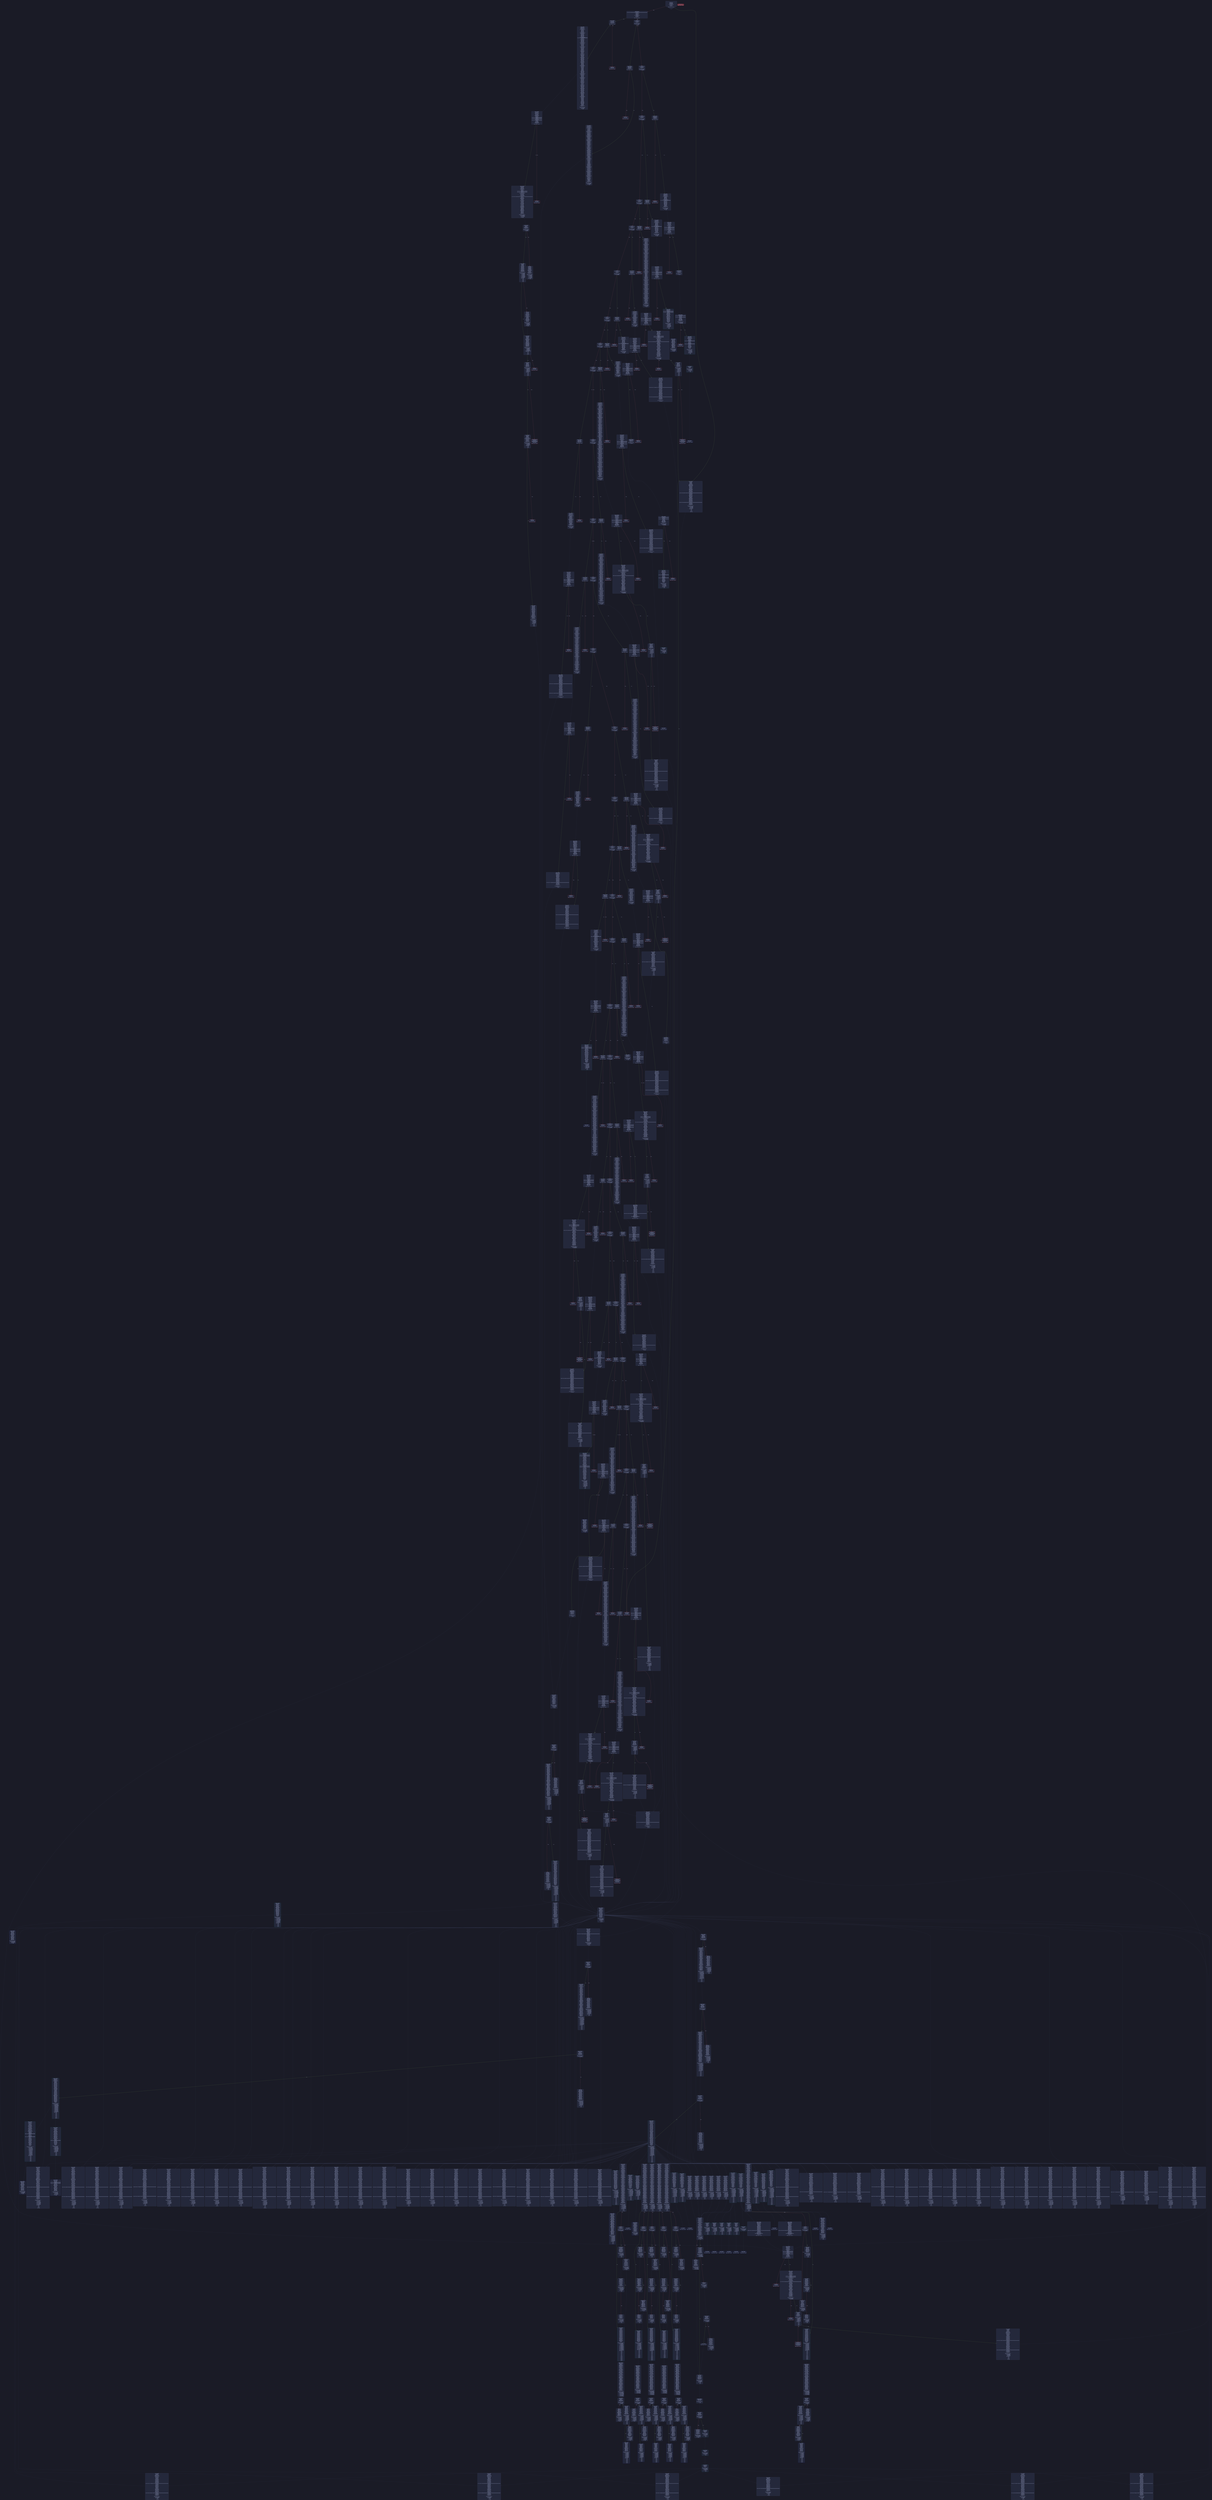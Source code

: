 digraph G {
    node [shape=box, style="filled, rounded", color="#565f89", fontcolor="#c0caf5", fontname="Helvetica", fillcolor="#24283b"];
    edge [color="#414868", fontcolor="#c0caf5", fontname="Helvetica"];
    bgcolor="#1a1b26";
    0 [ label = "[00] PUSH1 80
[02] PUSH1 40
[04] MSTORE
[05] PUSH1 04
[07] CALLDATASIZE
[08] LT
[09] PUSH2 0175
[0c] JUMPI

Stack size req: 0, sizeΔ: 0
" shape = invhouse]
    1 [ label = "[0d] PUSH1 00
[0f] CALLDATALOAD
[10] PUSH29 0100000000000000000000000000000000000000000000000000000000
[2e] SWAP1
[2f] DIV
[30] PUSH4 ffffffff
[35] AND
[36] DUP1
[37] PUSH4 02f0c937
[3c] EQ
[3d] PUSH2 017a
[40] JUMPI

Stack size req: 0, sizeΔ: 1
"]
    2 [ label = "[41] DUP1
[42] PUSH4 1c5a5bc4
[47] EQ
[48] PUSH2 0267
[4b] JUMPI

Stack size req: 1, sizeΔ: 0
Entry->Op usage:
	0->71:EQ:1
"]
    3 [ label = "[4c] DUP1
[4d] PUSH4 21ab3074
[52] EQ
[53] PUSH2 02f8
[56] JUMPI

Stack size req: 1, sizeΔ: 0
Entry->Op usage:
	0->82:EQ:1
"]
    4 [ label = "[57] DUP1
[58] PUSH4 294a6511
[5d] EQ
[5e] PUSH2 033b
[61] JUMPI

Stack size req: 1, sizeΔ: 0
Entry->Op usage:
	0->93:EQ:1
"]
    5 [ label = "[62] DUP1
[63] PUSH4 2eed0079
[68] EQ
[69] PUSH2 0392
[6c] JUMPI

Stack size req: 1, sizeΔ: 0
Entry->Op usage:
	0->104:EQ:1
"]
    6 [ label = "[6d] DUP1
[6e] PUSH4 32581fb0
[73] EQ
[74] PUSH2 0437
[77] JUMPI

Stack size req: 1, sizeΔ: 0
Entry->Op usage:
	0->115:EQ:1
"]
    7 [ label = "[78] DUP1
[79] PUSH4 3522e868
[7e] EQ
[7f] PUSH2 04f9
[82] JUMPI

Stack size req: 1, sizeΔ: 0
Entry->Op usage:
	0->126:EQ:1
"]
    8 [ label = "[83] DUP1
[84] PUSH4 371ab702
[89] EQ
[8a] PUSH2 053c
[8d] JUMPI

Stack size req: 1, sizeΔ: 0
Entry->Op usage:
	0->137:EQ:1
"]
    9 [ label = "[8e] DUP1
[8f] PUSH4 39a45a5c
[94] EQ
[95] PUSH2 058b
[98] JUMPI

Stack size req: 1, sizeΔ: 0
Entry->Op usage:
	0->148:EQ:1
"]
    10 [ label = "[99] DUP1
[9a] PUSH4 3dedc36e
[9f] EQ
[a0] PUSH2 0644
[a3] JUMPI

Stack size req: 1, sizeΔ: 0
Entry->Op usage:
	0->159:EQ:1
"]
    11 [ label = "[a4] DUP1
[a5] PUSH4 49f307a6
[aa] EQ
[ab] PUSH2 06a1
[ae] JUMPI

Stack size req: 1, sizeΔ: 0
Entry->Op usage:
	0->170:EQ:1
"]
    12 [ label = "[af] DUP1
[b0] PUSH4 6974c632
[b5] EQ
[b6] PUSH2 071e
[b9] JUMPI

Stack size req: 1, sizeΔ: 0
Entry->Op usage:
	0->181:EQ:1
"]
    13 [ label = "[ba] DUP1
[bb] PUSH4 6bea8215
[c0] EQ
[c1] PUSH2 07a5
[c4] JUMPI

Stack size req: 1, sizeΔ: 0
Entry->Op usage:
	0->192:EQ:1
"]
    14 [ label = "[c5] DUP1
[c6] PUSH4 6ddd07f8
[cb] EQ
[cc] PUSH2 0836
[cf] JUMPI

Stack size req: 1, sizeΔ: 0
Entry->Op usage:
	0->203:EQ:1
"]
    15 [ label = "[d0] DUP1
[d1] PUSH4 71752d06
[d6] EQ
[d7] PUSH2 08ff
[da] JUMPI

Stack size req: 1, sizeΔ: 0
Entry->Op usage:
	0->214:EQ:1
"]
    16 [ label = "[db] DUP1
[dc] PUSH4 74d8b268
[e1] EQ
[e2] PUSH2 09b2
[e5] JUMPI

Stack size req: 1, sizeΔ: 0
Entry->Op usage:
	0->225:EQ:1
"]
    17 [ label = "[e6] DUP1
[e7] PUSH4 76775c10
[ec] EQ
[ed] PUSH2 0a6d
[f0] JUMPI

Stack size req: 1, sizeΔ: 0
Entry->Op usage:
	0->236:EQ:1
"]
    18 [ label = "[f1] DUP1
[f2] PUSH4 79bcae2a
[f7] EQ
[f8] PUSH2 0aba
[fb] JUMPI

Stack size req: 1, sizeΔ: 0
Entry->Op usage:
	0->247:EQ:1
"]
    19 [ label = "[fc] DUP1
[fd] PUSH4 a415a93e
[0102] EQ
[0103] PUSH2 0b4b
[0106] JUMPI

Stack size req: 1, sizeΔ: 0
Entry->Op usage:
	0->258:EQ:1
"]
    20 [ label = "[0107] DUP1
[0108] PUSH4 b3cea9e2
[010d] EQ
[010e] PUSH2 0b62
[0111] JUMPI

Stack size req: 1, sizeΔ: 0
Entry->Op usage:
	0->269:EQ:1
"]
    21 [ label = "[0112] DUP1
[0113] PUSH4 d7441753
[0118] EQ
[0119] PUSH2 0bf3
[011c] JUMPI

Stack size req: 1, sizeΔ: 0
Entry->Op usage:
	0->280:EQ:1
"]
    22 [ label = "[011d] DUP1
[011e] PUSH4 d746a38b
[0123] EQ
[0124] PUSH2 0cfb
[0127] JUMPI

Stack size req: 1, sizeΔ: 0
Entry->Op usage:
	0->291:EQ:1
"]
    23 [ label = "[0128] DUP1
[0129] PUSH4 e023094f
[012e] EQ
[012f] PUSH2 0db6
[0132] JUMPI

Stack size req: 1, sizeΔ: 0
Entry->Op usage:
	0->302:EQ:1
"]
    24 [ label = "[0133] DUP1
[0134] PUSH4 e185a890
[0139] EQ
[013a] PUSH2 0e47
[013d] JUMPI

Stack size req: 1, sizeΔ: 0
Entry->Op usage:
	0->313:EQ:1
"]
    25 [ label = "[013e] DUP1
[013f] PUSH4 e9559803
[0144] EQ
[0145] PUSH2 0e9e
[0148] JUMPI

Stack size req: 1, sizeΔ: 0
Entry->Op usage:
	0->324:EQ:1
"]
    26 [ label = "[0149] DUP1
[014a] PUSH4 edbeee22
[014f] EQ
[0150] PUSH2 0f60
[0153] JUMPI

Stack size req: 1, sizeΔ: 0
Entry->Op usage:
	0->335:EQ:1
"]
    27 [ label = "[0154] DUP1
[0155] PUSH4 f038a969
[015a] EQ
[015b] PUSH2 0fe7
[015e] JUMPI

Stack size req: 1, sizeΔ: 0
Entry->Op usage:
	0->346:EQ:1
"]
    28 [ label = "[015f] DUP1
[0160] PUSH4 fdf62f05
[0165] EQ
[0166] PUSH2 1078
[0169] JUMPI

Stack size req: 1, sizeΔ: 0
Entry->Op usage:
	0->357:EQ:1
"]
    29 [ label = "[016a] DUP1
[016b] PUSH4 ff23c7f2
[0170] EQ
[0171] PUSH2 1113
[0174] JUMPI

Stack size req: 1, sizeΔ: 0
Entry->Op usage:
	0->368:EQ:1
"]
    30 [ label = "[0175] JUMPDEST
[0176] PUSH1 00
[0178] DUP1
[0179] REVERT

Stack size req: 0, sizeΔ: 0
" color = "red"]
    31 [ label = "[017a] JUMPDEST
[017b] CALLVALUE
[017c] DUP1
[017d] ISZERO
[017e] PUSH2 0186
[0181] JUMPI

Stack size req: 0, sizeΔ: 1
"]
    32 [ label = "[0182] PUSH1 00
[0184] DUP1
[0185] REVERT

Stack size req: 0, sizeΔ: 0
" color = "red"]
    33 [ label = "[0186] JUMPDEST
[0187] POP
[0188] PUSH2 0251
[018b] PUSH1 04
[018d] DUP1
[018e] CALLDATASIZE
[018f] SUB
[0190] DUP2
[0191] ADD
[0192] SWAP1
[0193] DUP1
[0194] DUP1
[0195] CALLDATALOAD
[0196] SWAP1
[0197] PUSH1 20
[0199] ADD
[019a] SWAP1
[019b] SWAP3
[019c] SWAP2
[019d] SWAP1
[019e] DUP1
[019f] CALLDATALOAD
[01a0] PUSH20 ffffffffffffffffffffffffffffffffffffffff
[01b5] AND
[01b6] SWAP1
[01b7] PUSH1 20
[01b9] ADD
[01ba] SWAP1
[01bb] SWAP3
[01bc] SWAP2
[01bd] SWAP1
[01be] DUP1
[01bf] CALLDATALOAD
[01c0] SWAP1
[01c1] PUSH1 20
[01c3] ADD
[01c4] SWAP1
[01c5] DUP3
[01c6] ADD
[01c7] DUP1
[01c8] CALLDATALOAD
[01c9] SWAP1
[01ca] PUSH1 20
[01cc] ADD
[01cd] SWAP1
[01ce] DUP1
[01cf] DUP1
[01d0] PUSH1 1f
[01d2] ADD
[01d3] PUSH1 20
[01d5] DUP1
[01d6] SWAP2
[01d7] DIV
[01d8] MUL
[01d9] PUSH1 20
[01db] ADD
[01dc] PUSH1 40
[01de] MLOAD
[01df] SWAP1
[01e0] DUP2
[01e1] ADD
[01e2] PUSH1 40
[01e4] MSTORE
[01e5] DUP1
[01e6] SWAP4
[01e7] SWAP3
[01e8] SWAP2
[01e9] SWAP1
[01ea] DUP2
[01eb] DUP2
[01ec] MSTORE
[01ed] PUSH1 20
[01ef] ADD
[01f0] DUP4
[01f1] DUP4
[01f2] DUP1
[01f3] DUP3
[01f4] DUP5
[01f5] CALLDATACOPY
[01f6] DUP3
[01f7] ADD
[01f8] SWAP2
[01f9] POP
[01fa] POP
[01fb] POP
[01fc] POP
[01fd] POP
[01fe] POP
[01ff] SWAP2
[0200] SWAP3
[0201] SWAP2
[0202] SWAP3
[0203] SWAP1
[0204] DUP1
[0205] CALLDATALOAD
[0206] SWAP1
[0207] PUSH1 20
[0209] ADD
[020a] SWAP1
[020b] DUP3
[020c] ADD
[020d] DUP1
[020e] CALLDATALOAD
[020f] SWAP1
[0210] PUSH1 20
[0212] ADD
[0213] SWAP1
[0214] DUP1
[0215] DUP1
[0216] PUSH1 1f
[0218] ADD
[0219] PUSH1 20
[021b] DUP1
[021c] SWAP2
[021d] DIV
[021e] MUL
[021f] PUSH1 20
[0221] ADD
[0222] PUSH1 40
[0224] MLOAD
[0225] SWAP1
[0226] DUP2
[0227] ADD
[0228] PUSH1 40
[022a] MSTORE
[022b] DUP1
[022c] SWAP4
[022d] SWAP3
[022e] SWAP2
[022f] SWAP1
[0230] DUP2
[0231] DUP2
[0232] MSTORE
[0233] PUSH1 20
[0235] ADD
[0236] DUP4
[0237] DUP4
[0238] DUP1
[0239] DUP3
[023a] DUP5
[023b] CALLDATACOPY
[023c] DUP3
[023d] ADD
[023e] SWAP2
[023f] POP
[0240] POP
[0241] POP
[0242] POP
[0243] POP
[0244] POP
[0245] SWAP2
[0246] SWAP3
[0247] SWAP2
[0248] SWAP3
[0249] SWAP1
[024a] POP
[024b] POP
[024c] POP
[024d] PUSH2 11a4
[0250] JUMP

Stack size req: 1, sizeΔ: 4
Entry->Op usage:
	0->391:POP:0
Entry->Exit:
	0->😵
"]
    34 [ label = "[0251] JUMPDEST
[0252] PUSH1 40
[0254] MLOAD
[0255] DUP1
[0256] DUP3
[0257] DUP2
[0258] MSTORE
[0259] PUSH1 20
[025b] ADD
[025c] SWAP2
[025d] POP
[025e] POP
[025f] PUSH1 40
[0261] MLOAD
[0262] DUP1
[0263] SWAP2
[0264] SUB
[0265] SWAP1
[0266] RETURN

Stack size req: 1, sizeΔ: -1
Entry->Op usage:
	0->600:MSTORE:1
	0->605:POP:0
Entry->Exit:
	0->😵
" color = "darkblue"]
    35 [ label = "[0267] JUMPDEST
[0268] CALLVALUE
[0269] DUP1
[026a] ISZERO
[026b] PUSH2 0273
[026e] JUMPI

Stack size req: 0, sizeΔ: 1
"]
    36 [ label = "[026f] PUSH1 00
[0271] DUP1
[0272] REVERT

Stack size req: 0, sizeΔ: 0
" color = "red"]
    37 [ label = "[0273] JUMPDEST
[0274] POP
[0275] PUSH2 02f6
[0278] PUSH1 04
[027a] DUP1
[027b] CALLDATASIZE
[027c] SUB
[027d] DUP2
[027e] ADD
[027f] SWAP1
[0280] DUP1
[0281] DUP1
[0282] CALLDATALOAD
[0283] SWAP1
[0284] PUSH1 20
[0286] ADD
[0287] SWAP1
[0288] SWAP3
[0289] SWAP2
[028a] SWAP1
[028b] DUP1
[028c] CALLDATALOAD
[028d] SWAP1
[028e] PUSH1 20
[0290] ADD
[0291] SWAP1
[0292] DUP3
[0293] ADD
[0294] DUP1
[0295] CALLDATALOAD
[0296] SWAP1
[0297] PUSH1 20
[0299] ADD
[029a] SWAP1
[029b] DUP1
[029c] DUP1
[029d] PUSH1 1f
[029f] ADD
[02a0] PUSH1 20
[02a2] DUP1
[02a3] SWAP2
[02a4] DIV
[02a5] MUL
[02a6] PUSH1 20
[02a8] ADD
[02a9] PUSH1 40
[02ab] MLOAD
[02ac] SWAP1
[02ad] DUP2
[02ae] ADD
[02af] PUSH1 40
[02b1] MSTORE
[02b2] DUP1
[02b3] SWAP4
[02b4] SWAP3
[02b5] SWAP2
[02b6] SWAP1
[02b7] DUP2
[02b8] DUP2
[02b9] MSTORE
[02ba] PUSH1 20
[02bc] ADD
[02bd] DUP4
[02be] DUP4
[02bf] DUP1
[02c0] DUP3
[02c1] DUP5
[02c2] CALLDATACOPY
[02c3] DUP3
[02c4] ADD
[02c5] SWAP2
[02c6] POP
[02c7] POP
[02c8] POP
[02c9] POP
[02ca] POP
[02cb] POP
[02cc] SWAP2
[02cd] SWAP3
[02ce] SWAP2
[02cf] SWAP3
[02d0] SWAP1
[02d1] DUP1
[02d2] CALLDATALOAD
[02d3] SWAP1
[02d4] PUSH1 20
[02d6] ADD
[02d7] SWAP1
[02d8] SWAP3
[02d9] SWAP2
[02da] SWAP1
[02db] DUP1
[02dc] CALLDATALOAD
[02dd] SWAP1
[02de] PUSH1 20
[02e0] ADD
[02e1] SWAP1
[02e2] SWAP3
[02e3] SWAP2
[02e4] SWAP1
[02e5] DUP1
[02e6] CALLDATALOAD
[02e7] SWAP1
[02e8] PUSH1 20
[02ea] ADD
[02eb] SWAP1
[02ec] SWAP3
[02ed] SWAP2
[02ee] SWAP1
[02ef] POP
[02f0] POP
[02f1] POP
[02f2] PUSH2 13cd
[02f5] JUMP

Stack size req: 1, sizeΔ: 5
Entry->Op usage:
	0->628:POP:0
Entry->Exit:
	0->😵
"]
    38 [ label = "[02f6] JUMPDEST
[02f7] STOP

Stack size req: 0, sizeΔ: 0
" color = "darkblue"]
    39 [ label = "[02f8] JUMPDEST
[02f9] CALLVALUE
[02fa] DUP1
[02fb] ISZERO
[02fc] PUSH2 0304
[02ff] JUMPI

Stack size req: 0, sizeΔ: 1
"]
    40 [ label = "[0300] PUSH1 00
[0302] DUP1
[0303] REVERT

Stack size req: 0, sizeΔ: 0
" color = "red"]
    41 [ label = "[0304] JUMPDEST
[0305] POP
[0306] PUSH2 0339
[0309] PUSH1 04
[030b] DUP1
[030c] CALLDATASIZE
[030d] SUB
[030e] DUP2
[030f] ADD
[0310] SWAP1
[0311] DUP1
[0312] DUP1
[0313] CALLDATALOAD
[0314] PUSH20 ffffffffffffffffffffffffffffffffffffffff
[0329] AND
[032a] SWAP1
[032b] PUSH1 20
[032d] ADD
[032e] SWAP1
[032f] SWAP3
[0330] SWAP2
[0331] SWAP1
[0332] POP
[0333] POP
[0334] POP
[0335] PUSH2 1738
[0338] JUMP

Stack size req: 1, sizeΔ: 1
Entry->Op usage:
	0->773:POP:0
Entry->Exit:
	0->😵
"]
    42 [ label = "[0339] JUMPDEST
[033a] STOP

Stack size req: 0, sizeΔ: 0
" color = "darkblue"]
    43 [ label = "[033b] JUMPDEST
[033c] CALLVALUE
[033d] DUP1
[033e] ISZERO
[033f] PUSH2 0347
[0342] JUMPI

Stack size req: 0, sizeΔ: 1
"]
    44 [ label = "[0343] PUSH1 00
[0345] DUP1
[0346] REVERT

Stack size req: 0, sizeΔ: 0
" color = "red"]
    45 [ label = "[0347] JUMPDEST
[0348] POP
[0349] PUSH2 037c
[034c] PUSH1 04
[034e] DUP1
[034f] CALLDATASIZE
[0350] SUB
[0351] DUP2
[0352] ADD
[0353] SWAP1
[0354] DUP1
[0355] DUP1
[0356] CALLDATALOAD
[0357] PUSH20 ffffffffffffffffffffffffffffffffffffffff
[036c] AND
[036d] SWAP1
[036e] PUSH1 20
[0370] ADD
[0371] SWAP1
[0372] SWAP3
[0373] SWAP2
[0374] SWAP1
[0375] POP
[0376] POP
[0377] POP
[0378] PUSH2 17a0
[037b] JUMP

Stack size req: 1, sizeΔ: 1
Entry->Op usage:
	0->840:POP:0
Entry->Exit:
	0->😵
"]
    46 [ label = "[037c] JUMPDEST
[037d] PUSH1 40
[037f] MLOAD
[0380] DUP1
[0381] DUP3
[0382] DUP2
[0383] MSTORE
[0384] PUSH1 20
[0386] ADD
[0387] SWAP2
[0388] POP
[0389] POP
[038a] PUSH1 40
[038c] MLOAD
[038d] DUP1
[038e] SWAP2
[038f] SUB
[0390] SWAP1
[0391] RETURN

Stack size req: 1, sizeΔ: -1
Entry->Op usage:
	0->899:MSTORE:1
	0->904:POP:0
Entry->Exit:
	0->😵
" color = "darkblue"]
    47 [ label = "[0392] JUMPDEST
[0393] CALLVALUE
[0394] DUP1
[0395] ISZERO
[0396] PUSH2 039e
[0399] JUMPI

Stack size req: 0, sizeΔ: 1
"]
    48 [ label = "[039a] PUSH1 00
[039c] DUP1
[039d] REVERT

Stack size req: 0, sizeΔ: 0
" color = "red"]
    49 [ label = "[039e] JUMPDEST
[039f] POP
[03a0] PUSH2 0435
[03a3] PUSH1 04
[03a5] DUP1
[03a6] CALLDATASIZE
[03a7] SUB
[03a8] DUP2
[03a9] ADD
[03aa] SWAP1
[03ab] DUP1
[03ac] DUP1
[03ad] CALLDATALOAD
[03ae] SWAP1
[03af] PUSH1 20
[03b1] ADD
[03b2] SWAP1
[03b3] SWAP3
[03b4] SWAP2
[03b5] SWAP1
[03b6] DUP1
[03b7] CALLDATALOAD
[03b8] SWAP1
[03b9] PUSH1 20
[03bb] ADD
[03bc] SWAP1
[03bd] DUP3
[03be] ADD
[03bf] DUP1
[03c0] CALLDATALOAD
[03c1] SWAP1
[03c2] PUSH1 20
[03c4] ADD
[03c5] SWAP1
[03c6] DUP1
[03c7] DUP1
[03c8] PUSH1 1f
[03ca] ADD
[03cb] PUSH1 20
[03cd] DUP1
[03ce] SWAP2
[03cf] DIV
[03d0] MUL
[03d1] PUSH1 20
[03d3] ADD
[03d4] PUSH1 40
[03d6] MLOAD
[03d7] SWAP1
[03d8] DUP2
[03d9] ADD
[03da] PUSH1 40
[03dc] MSTORE
[03dd] DUP1
[03de] SWAP4
[03df] SWAP3
[03e0] SWAP2
[03e1] SWAP1
[03e2] DUP2
[03e3] DUP2
[03e4] MSTORE
[03e5] PUSH1 20
[03e7] ADD
[03e8] DUP4
[03e9] DUP4
[03ea] DUP1
[03eb] DUP3
[03ec] DUP5
[03ed] CALLDATACOPY
[03ee] DUP3
[03ef] ADD
[03f0] SWAP2
[03f1] POP
[03f2] POP
[03f3] POP
[03f4] POP
[03f5] POP
[03f6] POP
[03f7] SWAP2
[03f8] SWAP3
[03f9] SWAP2
[03fa] SWAP3
[03fb] SWAP1
[03fc] DUP1
[03fd] CALLDATALOAD
[03fe] SWAP1
[03ff] PUSH1 20
[0401] ADD
[0402] SWAP1
[0403] SWAP3
[0404] SWAP2
[0405] SWAP1
[0406] DUP1
[0407] CALLDATALOAD
[0408] SWAP1
[0409] PUSH1 20
[040b] ADD
[040c] SWAP1
[040d] SWAP3
[040e] SWAP2
[040f] SWAP1
[0410] DUP1
[0411] CALLDATALOAD
[0412] SWAP1
[0413] PUSH1 20
[0415] ADD
[0416] SWAP1
[0417] SWAP3
[0418] SWAP2
[0419] SWAP1
[041a] DUP1
[041b] CALLDATALOAD
[041c] SWAP1
[041d] PUSH1 20
[041f] ADD
[0420] SWAP1
[0421] SWAP3
[0422] SWAP2
[0423] SWAP1
[0424] DUP1
[0425] CALLDATALOAD
[0426] SWAP1
[0427] PUSH1 20
[0429] ADD
[042a] SWAP1
[042b] SWAP3
[042c] SWAP2
[042d] SWAP1
[042e] POP
[042f] POP
[0430] POP
[0431] PUSH2 1845
[0434] JUMP

Stack size req: 1, sizeΔ: 7
Entry->Op usage:
	0->927:POP:0
Entry->Exit:
	0->😵
"]
    50 [ label = "[0435] JUMPDEST
[0436] STOP

Stack size req: 0, sizeΔ: 0
" color = "darkblue"]
    51 [ label = "[0437] JUMPDEST
[0438] CALLVALUE
[0439] DUP1
[043a] ISZERO
[043b] PUSH2 0443
[043e] JUMPI

Stack size req: 0, sizeΔ: 1
"]
    52 [ label = "[043f] PUSH1 00
[0441] DUP1
[0442] REVERT

Stack size req: 0, sizeΔ: 0
" color = "red"]
    53 [ label = "[0443] JUMPDEST
[0444] POP
[0445] PUSH2 0462
[0448] PUSH1 04
[044a] DUP1
[044b] CALLDATASIZE
[044c] SUB
[044d] DUP2
[044e] ADD
[044f] SWAP1
[0450] DUP1
[0451] DUP1
[0452] CALLDATALOAD
[0453] SWAP1
[0454] PUSH1 20
[0456] ADD
[0457] SWAP1
[0458] SWAP3
[0459] SWAP2
[045a] SWAP1
[045b] POP
[045c] POP
[045d] POP
[045e] PUSH2 1cda
[0461] JUMP

Stack size req: 1, sizeΔ: 1
Entry->Op usage:
	0->1092:POP:0
Entry->Exit:
	0->😵
"]
    54 [ label = "[0462] JUMPDEST
[0463] PUSH1 40
[0465] MLOAD
[0466] DUP1
[0467] DUP7
[0468] DUP2
[0469] MSTORE
[046a] PUSH1 20
[046c] ADD
[046d] DUP1
[046e] PUSH1 20
[0470] ADD
[0471] DUP6
[0472] DUP2
[0473] MSTORE
[0474] PUSH1 20
[0476] ADD
[0477] DUP5
[0478] DUP2
[0479] MSTORE
[047a] PUSH1 20
[047c] ADD
[047d] DUP4
[047e] DUP2
[047f] MSTORE
[0480] PUSH1 20
[0482] ADD
[0483] DUP3
[0484] DUP2
[0485] SUB
[0486] DUP3
[0487] MSTORE
[0488] DUP7
[0489] DUP2
[048a] DUP2
[048b] MLOAD
[048c] DUP2
[048d] MSTORE
[048e] PUSH1 20
[0490] ADD
[0491] SWAP2
[0492] POP
[0493] DUP1
[0494] MLOAD
[0495] SWAP1
[0496] PUSH1 20
[0498] ADD
[0499] SWAP1
[049a] DUP1
[049b] DUP4
[049c] DUP4
[049d] PUSH1 00

Stack size req: 5, sizeΔ: 9
Entry->Op usage:
	0->1151:MSTORE:1
	1->1145:MSTORE:1
	2->1139:MSTORE:1
	3->1163:MLOAD:0
	3->1172:MLOAD:0
	3->1176:ADD:1
	4->1129:MSTORE:1
"]
    55 [ label = "[049f] JUMPDEST
[04a0] DUP4
[04a1] DUP2
[04a2] LT
[04a3] ISZERO
[04a4] PUSH2 04ba
[04a7] JUMPI

Stack size req: 4, sizeΔ: 0
Entry->Op usage:
	0->1186:LT:0
	3->1186:LT:1
"]
    56 [ label = "[04a8] DUP1
[04a9] DUP3
[04aa] ADD
[04ab] MLOAD
[04ac] DUP2
[04ad] DUP5
[04ae] ADD
[04af] MSTORE
[04b0] PUSH1 20
[04b2] DUP2
[04b3] ADD
[04b4] SWAP1
[04b5] POP
[04b6] PUSH2 049f
[04b9] JUMP

Stack size req: 3, sizeΔ: 0
Entry->Op usage:
	0->1194:ADD:1
	0->1198:ADD:1
	0->1203:ADD:0
	0->1205:POP:0
	1->1194:ADD:0
	2->1198:ADD:0
Entry->Exit:
	0->😵
"]
    57 [ label = "[04ba] JUMPDEST
[04bb] POP
[04bc] POP
[04bd] POP
[04be] POP
[04bf] SWAP1
[04c0] POP
[04c1] SWAP1
[04c2] DUP2
[04c3] ADD
[04c4] SWAP1
[04c5] PUSH1 1f
[04c7] AND
[04c8] DUP1
[04c9] ISZERO
[04ca] PUSH2 04e7
[04cd] JUMPI

Stack size req: 7, sizeΔ: -5
Entry->Op usage:
	0->1211:POP:0
	1->1212:POP:0
	2->1213:POP:0
	3->1214:POP:0
	4->1219:ADD:0
	4->1223:AND:1
	4->1225:ISZERO:0
	5->1216:POP:0
	6->1219:ADD:1
Entry->Exit:
	0->😵
	1->😵
	2->😵
	3->😵
	4->0
	5->😵
	6->😵
"]
    58 [ label = "[04ce] DUP1
[04cf] DUP3
[04d0] SUB
[04d1] DUP1
[04d2] MLOAD
[04d3] PUSH1 01
[04d5] DUP4
[04d6] PUSH1 20
[04d8] SUB
[04d9] PUSH2 0100
[04dc] EXP
[04dd] SUB
[04de] NOT
[04df] AND
[04e0] DUP2
[04e1] MSTORE
[04e2] PUSH1 20
[04e4] ADD
[04e5] SWAP2
[04e6] POP

Stack size req: 2, sizeΔ: 0
Entry->Op usage:
	0->1232:SUB:1
	0->1240:SUB:1
	1->1232:SUB:0
	1->1254:POP:0
Entry->Exit:
	1->😵
"]
    59 [ label = "[04e7] JUMPDEST
[04e8] POP
[04e9] SWAP7
[04ea] POP
[04eb] POP
[04ec] POP
[04ed] POP
[04ee] POP
[04ef] POP
[04f0] POP
[04f1] PUSH1 40
[04f3] MLOAD
[04f4] DUP1
[04f5] SWAP2
[04f6] SUB
[04f7] SWAP1
[04f8] RETURN

Stack size req: 9, sizeΔ: -9
Entry->Op usage:
	0->1256:POP:0
	1->1270:SUB:0
	2->1259:POP:0
	3->1260:POP:0
	4->1261:POP:0
	5->1262:POP:0
	6->1263:POP:0
	7->1264:POP:0
	8->1258:POP:0
Entry->Exit:
	0->😵
	1->😵
	2->😵
	3->😵
	4->😵
	5->😵
	6->😵
	7->😵
	8->😵
" color = "darkblue"]
    60 [ label = "[04f9] JUMPDEST
[04fa] CALLVALUE
[04fb] DUP1
[04fc] ISZERO
[04fd] PUSH2 0505
[0500] JUMPI

Stack size req: 0, sizeΔ: 1
"]
    61 [ label = "[0501] PUSH1 00
[0503] DUP1
[0504] REVERT

Stack size req: 0, sizeΔ: 0
" color = "red"]
    62 [ label = "[0505] JUMPDEST
[0506] POP
[0507] PUSH2 053a
[050a] PUSH1 04
[050c] DUP1
[050d] CALLDATASIZE
[050e] SUB
[050f] DUP2
[0510] ADD
[0511] SWAP1
[0512] DUP1
[0513] DUP1
[0514] CALLDATALOAD
[0515] PUSH20 ffffffffffffffffffffffffffffffffffffffff
[052a] AND
[052b] SWAP1
[052c] PUSH1 20
[052e] ADD
[052f] SWAP1
[0530] SWAP3
[0531] SWAP2
[0532] SWAP1
[0533] POP
[0534] POP
[0535] POP
[0536] PUSH2 202e
[0539] JUMP

Stack size req: 1, sizeΔ: 1
Entry->Op usage:
	0->1286:POP:0
Entry->Exit:
	0->😵
"]
    63 [ label = "[053a] JUMPDEST
[053b] STOP

Stack size req: 0, sizeΔ: 0
" color = "darkblue"]
    64 [ label = "[053c] JUMPDEST
[053d] CALLVALUE
[053e] DUP1
[053f] ISZERO
[0540] PUSH2 0548
[0543] JUMPI

Stack size req: 0, sizeΔ: 1
"]
    65 [ label = "[0544] PUSH1 00
[0546] DUP1
[0547] REVERT

Stack size req: 0, sizeΔ: 0
" color = "red"]
    66 [ label = "[0548] JUMPDEST
[0549] POP
[054a] PUSH2 0567
[054d] PUSH1 04
[054f] DUP1
[0550] CALLDATASIZE
[0551] SUB
[0552] DUP2
[0553] ADD
[0554] SWAP1
[0555] DUP1
[0556] DUP1
[0557] CALLDATALOAD
[0558] SWAP1
[0559] PUSH1 20
[055b] ADD
[055c] SWAP1
[055d] SWAP3
[055e] SWAP2
[055f] SWAP1
[0560] POP
[0561] POP
[0562] POP
[0563] PUSH2 2096
[0566] JUMP

Stack size req: 1, sizeΔ: 1
Entry->Op usage:
	0->1353:POP:0
Entry->Exit:
	0->😵
"]
    67 [ label = "[0567] JUMPDEST
[0568] PUSH1 40
[056a] MLOAD
[056b] DUP1
[056c] DUP5
[056d] DUP2
[056e] MSTORE
[056f] PUSH1 20
[0571] ADD
[0572] DUP4
[0573] DUP2
[0574] MSTORE
[0575] PUSH1 20
[0577] ADD
[0578] DUP3
[0579] DUP2
[057a] MSTORE
[057b] PUSH1 20
[057d] ADD
[057e] SWAP4
[057f] POP
[0580] POP
[0581] POP
[0582] POP
[0583] PUSH1 40
[0585] MLOAD
[0586] DUP1
[0587] SWAP2
[0588] SUB
[0589] SWAP1
[058a] RETURN

Stack size req: 3, sizeΔ: -3
Entry->Op usage:
	0->1402:MSTORE:1
	0->1409:POP:0
	1->1396:MSTORE:1
	1->1410:POP:0
	2->1390:MSTORE:1
	2->1407:POP:0
Entry->Exit:
	0->😵
	1->😵
	2->😵
" color = "darkblue"]
    68 [ label = "[058b] JUMPDEST
[058c] CALLVALUE
[058d] DUP1
[058e] ISZERO
[058f] PUSH2 0597
[0592] JUMPI

Stack size req: 0, sizeΔ: 1
"]
    69 [ label = "[0593] PUSH1 00
[0595] DUP1
[0596] REVERT

Stack size req: 0, sizeΔ: 0
" color = "red"]
    70 [ label = "[0597] JUMPDEST
[0598] POP
[0599] PUSH2 0642
[059c] PUSH1 04
[059e] DUP1
[059f] CALLDATASIZE
[05a0] SUB
[05a1] DUP2
[05a2] ADD
[05a3] SWAP1
[05a4] DUP1
[05a5] DUP1
[05a6] CALLDATALOAD
[05a7] SWAP1
[05a8] PUSH1 20
[05aa] ADD
[05ab] SWAP1
[05ac] SWAP3
[05ad] SWAP2
[05ae] SWAP1
[05af] DUP1
[05b0] CALLDATALOAD
[05b1] SWAP1
[05b2] PUSH1 20
[05b4] ADD
[05b5] SWAP1
[05b6] DUP3
[05b7] ADD
[05b8] DUP1
[05b9] CALLDATALOAD
[05ba] SWAP1
[05bb] PUSH1 20
[05bd] ADD
[05be] SWAP1
[05bf] DUP1
[05c0] DUP1
[05c1] PUSH1 1f
[05c3] ADD
[05c4] PUSH1 20
[05c6] DUP1
[05c7] SWAP2
[05c8] DIV
[05c9] MUL
[05ca] PUSH1 20
[05cc] ADD
[05cd] PUSH1 40
[05cf] MLOAD
[05d0] SWAP1
[05d1] DUP2
[05d2] ADD
[05d3] PUSH1 40
[05d5] MSTORE
[05d6] DUP1
[05d7] SWAP4
[05d8] SWAP3
[05d9] SWAP2
[05da] SWAP1
[05db] DUP2
[05dc] DUP2
[05dd] MSTORE
[05de] PUSH1 20
[05e0] ADD
[05e1] DUP4
[05e2] DUP4
[05e3] DUP1
[05e4] DUP3
[05e5] DUP5
[05e6] CALLDATACOPY
[05e7] DUP3
[05e8] ADD
[05e9] SWAP2
[05ea] POP
[05eb] POP
[05ec] POP
[05ed] POP
[05ee] POP
[05ef] POP
[05f0] SWAP2
[05f1] SWAP3
[05f2] SWAP2
[05f3] SWAP3
[05f4] SWAP1
[05f5] DUP1
[05f6] CALLDATALOAD
[05f7] SWAP1
[05f8] PUSH1 20
[05fa] ADD
[05fb] SWAP1
[05fc] SWAP3
[05fd] SWAP2
[05fe] SWAP1
[05ff] DUP1
[0600] CALLDATALOAD
[0601] SWAP1
[0602] PUSH1 20
[0604] ADD
[0605] SWAP1
[0606] SWAP3
[0607] SWAP2
[0608] SWAP1
[0609] DUP1
[060a] CALLDATALOAD
[060b] SWAP1
[060c] PUSH1 20
[060e] ADD
[060f] SWAP1
[0610] SWAP3
[0611] SWAP2
[0612] SWAP1
[0613] DUP1
[0614] CALLDATALOAD
[0615] SWAP1
[0616] PUSH1 20
[0618] ADD
[0619] SWAP1
[061a] SWAP3
[061b] SWAP2
[061c] SWAP1
[061d] DUP1
[061e] CALLDATALOAD
[061f] SWAP1
[0620] PUSH1 20
[0622] ADD
[0623] SWAP1
[0624] SWAP3
[0625] SWAP2
[0626] SWAP1
[0627] DUP1
[0628] CALLDATALOAD
[0629] SWAP1
[062a] PUSH1 20
[062c] ADD
[062d] SWAP1
[062e] SWAP3
[062f] SWAP2
[0630] SWAP1
[0631] DUP1
[0632] CALLDATALOAD
[0633] SWAP1
[0634] PUSH1 20
[0636] ADD
[0637] SWAP1
[0638] SWAP3
[0639] SWAP2
[063a] SWAP1
[063b] POP
[063c] POP
[063d] POP
[063e] PUSH2 22b4
[0641] JUMP

Stack size req: 1, sizeΔ: 9
Entry->Op usage:
	0->1432:POP:0
Entry->Exit:
	0->😵
"]
    71 [ label = "[0642] JUMPDEST
[0643] STOP

Stack size req: 0, sizeΔ: 0
" color = "darkblue"]
    72 [ label = "[0644] JUMPDEST
[0645] CALLVALUE
[0646] DUP1
[0647] ISZERO
[0648] PUSH2 0650
[064b] JUMPI

Stack size req: 0, sizeΔ: 1
"]
    73 [ label = "[064c] PUSH1 00
[064e] DUP1
[064f] REVERT

Stack size req: 0, sizeΔ: 0
" color = "red"]
    74 [ label = "[0650] JUMPDEST
[0651] POP
[0652] PUSH2 066f
[0655] PUSH1 04
[0657] DUP1
[0658] CALLDATASIZE
[0659] SUB
[065a] DUP2
[065b] ADD
[065c] SWAP1
[065d] DUP1
[065e] DUP1
[065f] CALLDATALOAD
[0660] SWAP1
[0661] PUSH1 20
[0663] ADD
[0664] SWAP1
[0665] SWAP3
[0666] SWAP2
[0667] SWAP1
[0668] POP
[0669] POP
[066a] POP
[066b] PUSH2 2873
[066e] JUMP

Stack size req: 1, sizeΔ: 1
Entry->Op usage:
	0->1617:POP:0
Entry->Exit:
	0->😵
"]
    75 [ label = "[066f] JUMPDEST
[0670] PUSH1 40
[0672] MLOAD
[0673] DUP1
[0674] DUP7
[0675] DUP2
[0676] MSTORE
[0677] PUSH1 20
[0679] ADD
[067a] DUP6
[067b] DUP2
[067c] MSTORE
[067d] PUSH1 20
[067f] ADD
[0680] DUP5
[0681] DUP2
[0682] MSTORE
[0683] PUSH1 20
[0685] ADD
[0686] DUP4
[0687] DUP2
[0688] MSTORE
[0689] PUSH1 20
[068b] ADD
[068c] DUP3
[068d] DUP2
[068e] MSTORE
[068f] PUSH1 20
[0691] ADD
[0692] SWAP6
[0693] POP
[0694] POP
[0695] POP
[0696] POP
[0697] POP
[0698] POP
[0699] PUSH1 40
[069b] MLOAD
[069c] DUP1
[069d] SWAP2
[069e] SUB
[069f] SWAP1
[06a0] RETURN

Stack size req: 5, sizeΔ: -5
Entry->Op usage:
	0->1678:MSTORE:1
	0->1685:POP:0
	1->1672:MSTORE:1
	1->1686:POP:0
	2->1666:MSTORE:1
	2->1687:POP:0
	3->1660:MSTORE:1
	3->1688:POP:0
	4->1654:MSTORE:1
	4->1683:POP:0
Entry->Exit:
	0->😵
	1->😵
	2->😵
	3->😵
	4->😵
" color = "darkblue"]
    76 [ label = "[06a1] JUMPDEST
[06a2] CALLVALUE
[06a3] DUP1
[06a4] ISZERO
[06a5] PUSH2 06ad
[06a8] JUMPI

Stack size req: 0, sizeΔ: 1
"]
    77 [ label = "[06a9] PUSH1 00
[06ab] DUP1
[06ac] REVERT

Stack size req: 0, sizeΔ: 0
" color = "red"]
    78 [ label = "[06ad] JUMPDEST
[06ae] POP
[06af] PUSH2 071c
[06b2] PUSH1 04
[06b4] DUP1
[06b5] CALLDATASIZE
[06b6] SUB
[06b7] DUP2
[06b8] ADD
[06b9] SWAP1
[06ba] DUP1
[06bb] DUP1
[06bc] CALLDATALOAD
[06bd] SWAP1
[06be] PUSH1 20
[06c0] ADD
[06c1] SWAP1
[06c2] DUP3
[06c3] ADD
[06c4] DUP1
[06c5] CALLDATALOAD
[06c6] SWAP1
[06c7] PUSH1 20
[06c9] ADD
[06ca] SWAP1
[06cb] DUP1
[06cc] DUP1
[06cd] PUSH1 1f
[06cf] ADD
[06d0] PUSH1 20
[06d2] DUP1
[06d3] SWAP2
[06d4] DIV
[06d5] MUL
[06d6] PUSH1 20
[06d8] ADD
[06d9] PUSH1 40
[06db] MLOAD
[06dc] SWAP1
[06dd] DUP2
[06de] ADD
[06df] PUSH1 40
[06e1] MSTORE
[06e2] DUP1
[06e3] SWAP4
[06e4] SWAP3
[06e5] SWAP2
[06e6] SWAP1
[06e7] DUP2
[06e8] DUP2
[06e9] MSTORE
[06ea] PUSH1 20
[06ec] ADD
[06ed] DUP4
[06ee] DUP4
[06ef] DUP1
[06f0] DUP3
[06f1] DUP5
[06f2] CALLDATACOPY
[06f3] DUP3
[06f4] ADD
[06f5] SWAP2
[06f6] POP
[06f7] POP
[06f8] POP
[06f9] POP
[06fa] POP
[06fb] POP
[06fc] SWAP2
[06fd] SWAP3
[06fe] SWAP2
[06ff] SWAP3
[0700] SWAP1
[0701] DUP1
[0702] CALLDATALOAD
[0703] SWAP1
[0704] PUSH1 20
[0706] ADD
[0707] SWAP1
[0708] SWAP3
[0709] SWAP2
[070a] SWAP1
[070b] DUP1
[070c] CALLDATALOAD
[070d] SWAP1
[070e] PUSH1 20
[0710] ADD
[0711] SWAP1
[0712] SWAP3
[0713] SWAP2
[0714] SWAP1
[0715] POP
[0716] POP
[0717] POP
[0718] PUSH2 2bba
[071b] JUMP

Stack size req: 1, sizeΔ: 3
Entry->Op usage:
	0->1710:POP:0
Entry->Exit:
	0->😵
"]
    79 [ label = "[071c] JUMPDEST
[071d] STOP

Stack size req: 0, sizeΔ: 0
" color = "darkblue"]
    80 [ label = "[071e] JUMPDEST
[071f] CALLVALUE
[0720] DUP1
[0721] ISZERO
[0722] PUSH2 072a
[0725] JUMPI

Stack size req: 0, sizeΔ: 1
"]
    81 [ label = "[0726] PUSH1 00
[0728] DUP1
[0729] REVERT

Stack size req: 0, sizeΔ: 0
" color = "red"]
    82 [ label = "[072a] JUMPDEST
[072b] POP
[072c] PUSH2 078f
[072f] PUSH1 04
[0731] DUP1
[0732] CALLDATASIZE
[0733] SUB
[0734] DUP2
[0735] ADD
[0736] SWAP1
[0737] DUP1
[0738] DUP1
[0739] CALLDATALOAD
[073a] SWAP1
[073b] PUSH1 20
[073d] ADD
[073e] SWAP1
[073f] DUP3
[0740] ADD
[0741] DUP1
[0742] CALLDATALOAD
[0743] SWAP1
[0744] PUSH1 20
[0746] ADD
[0747] SWAP1
[0748] DUP1
[0749] DUP1
[074a] PUSH1 1f
[074c] ADD
[074d] PUSH1 20
[074f] DUP1
[0750] SWAP2
[0751] DIV
[0752] MUL
[0753] PUSH1 20
[0755] ADD
[0756] PUSH1 40
[0758] MLOAD
[0759] SWAP1
[075a] DUP2
[075b] ADD
[075c] PUSH1 40
[075e] MSTORE
[075f] DUP1
[0760] SWAP4
[0761] SWAP3
[0762] SWAP2
[0763] SWAP1
[0764] DUP2
[0765] DUP2
[0766] MSTORE
[0767] PUSH1 20
[0769] ADD
[076a] DUP4
[076b] DUP4
[076c] DUP1
[076d] DUP3
[076e] DUP5
[076f] CALLDATACOPY
[0770] DUP3
[0771] ADD
[0772] SWAP2
[0773] POP
[0774] POP
[0775] POP
[0776] POP
[0777] POP
[0778] POP
[0779] SWAP2
[077a] SWAP3
[077b] SWAP2
[077c] SWAP3
[077d] SWAP1
[077e] DUP1
[077f] CALLDATALOAD
[0780] SWAP1
[0781] PUSH1 20
[0783] ADD
[0784] SWAP1
[0785] SWAP3
[0786] SWAP2
[0787] SWAP1
[0788] POP
[0789] POP
[078a] POP
[078b] PUSH2 2c7a
[078e] JUMP

Stack size req: 1, sizeΔ: 2
Entry->Op usage:
	0->1835:POP:0
Entry->Exit:
	0->😵
"]
    83 [ label = "[078f] JUMPDEST
[0790] PUSH1 40
[0792] MLOAD
[0793] DUP1
[0794] DUP3
[0795] DUP2
[0796] MSTORE
[0797] PUSH1 20
[0799] ADD
[079a] SWAP2
[079b] POP
[079c] POP
[079d] PUSH1 40
[079f] MLOAD
[07a0] DUP1
[07a1] SWAP2
[07a2] SUB
[07a3] SWAP1
[07a4] RETURN

Stack size req: 1, sizeΔ: -1
Entry->Op usage:
	0->1942:MSTORE:1
	0->1947:POP:0
Entry->Exit:
	0->😵
" color = "darkblue"]
    84 [ label = "[07a5] JUMPDEST
[07a6] CALLVALUE
[07a7] DUP1
[07a8] ISZERO
[07a9] PUSH2 07b1
[07ac] JUMPI

Stack size req: 0, sizeΔ: 1
"]
    85 [ label = "[07ad] PUSH1 00
[07af] DUP1
[07b0] REVERT

Stack size req: 0, sizeΔ: 0
" color = "red"]
    86 [ label = "[07b1] JUMPDEST
[07b2] POP
[07b3] PUSH2 0834
[07b6] PUSH1 04
[07b8] DUP1
[07b9] CALLDATASIZE
[07ba] SUB
[07bb] DUP2
[07bc] ADD
[07bd] SWAP1
[07be] DUP1
[07bf] DUP1
[07c0] CALLDATALOAD
[07c1] SWAP1
[07c2] PUSH1 20
[07c4] ADD
[07c5] SWAP1
[07c6] SWAP3
[07c7] SWAP2
[07c8] SWAP1
[07c9] DUP1
[07ca] CALLDATALOAD
[07cb] SWAP1
[07cc] PUSH1 20
[07ce] ADD
[07cf] SWAP1
[07d0] DUP3
[07d1] ADD
[07d2] DUP1
[07d3] CALLDATALOAD
[07d4] SWAP1
[07d5] PUSH1 20
[07d7] ADD
[07d8] SWAP1
[07d9] DUP1
[07da] DUP1
[07db] PUSH1 1f
[07dd] ADD
[07de] PUSH1 20
[07e0] DUP1
[07e1] SWAP2
[07e2] DIV
[07e3] MUL
[07e4] PUSH1 20
[07e6] ADD
[07e7] PUSH1 40
[07e9] MLOAD
[07ea] SWAP1
[07eb] DUP2
[07ec] ADD
[07ed] PUSH1 40
[07ef] MSTORE
[07f0] DUP1
[07f1] SWAP4
[07f2] SWAP3
[07f3] SWAP2
[07f4] SWAP1
[07f5] DUP2
[07f6] DUP2
[07f7] MSTORE
[07f8] PUSH1 20
[07fa] ADD
[07fb] DUP4
[07fc] DUP4
[07fd] DUP1
[07fe] DUP3
[07ff] DUP5
[0800] CALLDATACOPY
[0801] DUP3
[0802] ADD
[0803] SWAP2
[0804] POP
[0805] POP
[0806] POP
[0807] POP
[0808] POP
[0809] POP
[080a] SWAP2
[080b] SWAP3
[080c] SWAP2
[080d] SWAP3
[080e] SWAP1
[080f] DUP1
[0810] CALLDATALOAD
[0811] SWAP1
[0812] PUSH1 20
[0814] ADD
[0815] SWAP1
[0816] SWAP3
[0817] SWAP2
[0818] SWAP1
[0819] DUP1
[081a] CALLDATALOAD
[081b] SWAP1
[081c] PUSH1 20
[081e] ADD
[081f] SWAP1
[0820] SWAP3
[0821] SWAP2
[0822] SWAP1
[0823] DUP1
[0824] CALLDATALOAD
[0825] SWAP1
[0826] PUSH1 20
[0828] ADD
[0829] SWAP1
[082a] SWAP3
[082b] SWAP2
[082c] SWAP1
[082d] POP
[082e] POP
[082f] POP
[0830] PUSH2 2d3b
[0833] JUMP

Stack size req: 1, sizeΔ: 5
Entry->Op usage:
	0->1970:POP:0
Entry->Exit:
	0->😵
"]
    87 [ label = "[0834] JUMPDEST
[0835] STOP

Stack size req: 0, sizeΔ: 0
" color = "darkblue"]
    88 [ label = "[0836] JUMPDEST
[0837] CALLVALUE
[0838] DUP1
[0839] ISZERO
[083a] PUSH2 0842
[083d] JUMPI

Stack size req: 0, sizeΔ: 1
"]
    89 [ label = "[083e] PUSH1 00
[0840] DUP1
[0841] REVERT

Stack size req: 0, sizeΔ: 0
" color = "red"]
    90 [ label = "[0842] JUMPDEST
[0843] POP
[0844] PUSH2 0861
[0847] PUSH1 04
[0849] DUP1
[084a] CALLDATASIZE
[084b] SUB
[084c] DUP2
[084d] ADD
[084e] SWAP1
[084f] DUP1
[0850] DUP1
[0851] CALLDATALOAD
[0852] SWAP1
[0853] PUSH1 20
[0855] ADD
[0856] SWAP1
[0857] SWAP3
[0858] SWAP2
[0859] SWAP1
[085a] POP
[085b] POP
[085c] POP
[085d] PUSH2 2e89
[0860] JUMP

Stack size req: 1, sizeΔ: 1
Entry->Op usage:
	0->2115:POP:0
Entry->Exit:
	0->😵
"]
    91 [ label = "[0861] JUMPDEST
[0862] PUSH1 40
[0864] MLOAD
[0865] DUP1
[0866] DUP8
[0867] DUP2
[0868] MSTORE
[0869] PUSH1 20
[086b] ADD
[086c] DUP1
[086d] PUSH1 20
[086f] ADD
[0870] DUP7
[0871] DUP2
[0872] MSTORE
[0873] PUSH1 20
[0875] ADD
[0876] DUP6
[0877] DUP2
[0878] MSTORE
[0879] PUSH1 20
[087b] ADD
[087c] DUP5
[087d] DUP2
[087e] MSTORE
[087f] PUSH1 20
[0881] ADD
[0882] DUP4
[0883] DUP2
[0884] MSTORE
[0885] PUSH1 20
[0887] ADD
[0888] DUP3
[0889] DUP2
[088a] SUB
[088b] DUP3
[088c] MSTORE
[088d] DUP8
[088e] DUP2
[088f] DUP2
[0890] MLOAD
[0891] DUP2
[0892] MSTORE
[0893] PUSH1 20
[0895] ADD
[0896] SWAP2
[0897] POP
[0898] DUP1
[0899] MLOAD
[089a] SWAP1
[089b] PUSH1 20
[089d] ADD
[089e] SWAP1
[089f] DUP1
[08a0] DUP4
[08a1] DUP4
[08a2] PUSH1 00

Stack size req: 6, sizeΔ: 9
Entry->Op usage:
	0->2180:MSTORE:1
	1->2174:MSTORE:1
	2->2168:MSTORE:1
	3->2162:MSTORE:1
	4->2192:MLOAD:0
	4->2201:MLOAD:0
	4->2205:ADD:1
	5->2152:MSTORE:1
"]
    92 [ label = "[08a4] JUMPDEST
[08a5] DUP4
[08a6] DUP2
[08a7] LT
[08a8] ISZERO
[08a9] PUSH2 08bf
[08ac] JUMPI

Stack size req: 4, sizeΔ: 0
Entry->Op usage:
	0->2215:LT:0
	3->2215:LT:1
"]
    93 [ label = "[08ad] DUP1
[08ae] DUP3
[08af] ADD
[08b0] MLOAD
[08b1] DUP2
[08b2] DUP5
[08b3] ADD
[08b4] MSTORE
[08b5] PUSH1 20
[08b7] DUP2
[08b8] ADD
[08b9] SWAP1
[08ba] POP
[08bb] PUSH2 08a4
[08be] JUMP

Stack size req: 3, sizeΔ: 0
Entry->Op usage:
	0->2223:ADD:1
	0->2227:ADD:1
	0->2232:ADD:0
	0->2234:POP:0
	1->2223:ADD:0
	2->2227:ADD:0
Entry->Exit:
	0->😵
"]
    94 [ label = "[08bf] JUMPDEST
[08c0] POP
[08c1] POP
[08c2] POP
[08c3] POP
[08c4] SWAP1
[08c5] POP
[08c6] SWAP1
[08c7] DUP2
[08c8] ADD
[08c9] SWAP1
[08ca] PUSH1 1f
[08cc] AND
[08cd] DUP1
[08ce] ISZERO
[08cf] PUSH2 08ec
[08d2] JUMPI

Stack size req: 7, sizeΔ: -5
Entry->Op usage:
	0->2240:POP:0
	1->2241:POP:0
	2->2242:POP:0
	3->2243:POP:0
	4->2248:ADD:0
	4->2252:AND:1
	4->2254:ISZERO:0
	5->2245:POP:0
	6->2248:ADD:1
Entry->Exit:
	0->😵
	1->😵
	2->😵
	3->😵
	4->0
	5->😵
	6->😵
"]
    95 [ label = "[08d3] DUP1
[08d4] DUP3
[08d5] SUB
[08d6] DUP1
[08d7] MLOAD
[08d8] PUSH1 01
[08da] DUP4
[08db] PUSH1 20
[08dd] SUB
[08de] PUSH2 0100
[08e1] EXP
[08e2] SUB
[08e3] NOT
[08e4] AND
[08e5] DUP2
[08e6] MSTORE
[08e7] PUSH1 20
[08e9] ADD
[08ea] SWAP2
[08eb] POP

Stack size req: 2, sizeΔ: 0
Entry->Op usage:
	0->2261:SUB:1
	0->2269:SUB:1
	1->2261:SUB:0
	1->2283:POP:0
Entry->Exit:
	1->😵
"]
    96 [ label = "[08ec] JUMPDEST
[08ed] POP
[08ee] SWAP8
[08ef] POP
[08f0] POP
[08f1] POP
[08f2] POP
[08f3] POP
[08f4] POP
[08f5] POP
[08f6] POP
[08f7] PUSH1 40
[08f9] MLOAD
[08fa] DUP1
[08fb] SWAP2
[08fc] SUB
[08fd] SWAP1
[08fe] RETURN

Stack size req: 10, sizeΔ: -10
Entry->Op usage:
	0->2285:POP:0
	1->2300:SUB:0
	2->2288:POP:0
	3->2289:POP:0
	4->2290:POP:0
	5->2291:POP:0
	6->2292:POP:0
	7->2293:POP:0
	8->2294:POP:0
	9->2287:POP:0
Entry->Exit:
	0->😵
	1->😵
	2->😵
	3->😵
	4->😵
	5->😵
	6->😵
	7->😵
	8->😵
	9->😵
" color = "darkblue"]
    97 [ label = "[08ff] JUMPDEST
[0900] CALLVALUE
[0901] DUP1
[0902] ISZERO
[0903] PUSH2 090b
[0906] JUMPI

Stack size req: 0, sizeΔ: 1
"]
    98 [ label = "[0907] PUSH1 00
[0909] DUP1
[090a] REVERT

Stack size req: 0, sizeΔ: 0
" color = "red"]
    99 [ label = "[090b] JUMPDEST
[090c] POP
[090d] PUSH2 0970
[0910] PUSH1 04
[0912] DUP1
[0913] CALLDATASIZE
[0914] SUB
[0915] DUP2
[0916] ADD
[0917] SWAP1
[0918] DUP1
[0919] DUP1
[091a] CALLDATALOAD
[091b] SWAP1
[091c] PUSH1 20
[091e] ADD
[091f] SWAP1
[0920] DUP3
[0921] ADD
[0922] DUP1
[0923] CALLDATALOAD
[0924] SWAP1
[0925] PUSH1 20
[0927] ADD
[0928] SWAP1
[0929] DUP1
[092a] DUP1
[092b] PUSH1 1f
[092d] ADD
[092e] PUSH1 20
[0930] DUP1
[0931] SWAP2
[0932] DIV
[0933] MUL
[0934] PUSH1 20
[0936] ADD
[0937] PUSH1 40
[0939] MLOAD
[093a] SWAP1
[093b] DUP2
[093c] ADD
[093d] PUSH1 40
[093f] MSTORE
[0940] DUP1
[0941] SWAP4
[0942] SWAP3
[0943] SWAP2
[0944] SWAP1
[0945] DUP2
[0946] DUP2
[0947] MSTORE
[0948] PUSH1 20
[094a] ADD
[094b] DUP4
[094c] DUP4
[094d] DUP1
[094e] DUP3
[094f] DUP5
[0950] CALLDATACOPY
[0951] DUP3
[0952] ADD
[0953] SWAP2
[0954] POP
[0955] POP
[0956] POP
[0957] POP
[0958] POP
[0959] POP
[095a] SWAP2
[095b] SWAP3
[095c] SWAP2
[095d] SWAP3
[095e] SWAP1
[095f] DUP1
[0960] CALLDATALOAD
[0961] SWAP1
[0962] PUSH1 20
[0964] ADD
[0965] SWAP1
[0966] SWAP3
[0967] SWAP2
[0968] SWAP1
[0969] POP
[096a] POP
[096b] POP
[096c] PUSH2 3270
[096f] JUMP

Stack size req: 1, sizeΔ: 2
Entry->Op usage:
	0->2316:POP:0
Entry->Exit:
	0->😵
"]
    100 [ label = "[0970] JUMPDEST
[0971] PUSH1 40
[0973] MLOAD
[0974] DUP1
[0975] DUP3
[0976] PUSH20 ffffffffffffffffffffffffffffffffffffffff
[098b] AND
[098c] PUSH20 ffffffffffffffffffffffffffffffffffffffff
[09a1] AND
[09a2] DUP2
[09a3] MSTORE
[09a4] PUSH1 20
[09a6] ADD
[09a7] SWAP2
[09a8] POP
[09a9] POP
[09aa] PUSH1 40
[09ac] MLOAD
[09ad] DUP1
[09ae] SWAP2
[09af] SUB
[09b0] SWAP1
[09b1] RETURN

Stack size req: 1, sizeΔ: -1
Entry->Op usage:
	0->2443:AND:1
	0->2465:AND:1
	0->2467:MSTORE:1
	0->2472:POP:0
Entry->Exit:
	0->😵
" color = "darkblue"]
    101 [ label = "[09b2] JUMPDEST
[09b3] CALLVALUE
[09b4] DUP1
[09b5] ISZERO
[09b6] PUSH2 09be
[09b9] JUMPI

Stack size req: 0, sizeΔ: 1
"]
    102 [ label = "[09ba] PUSH1 00
[09bc] DUP1
[09bd] REVERT

Stack size req: 0, sizeΔ: 0
" color = "red"]
    103 [ label = "[09be] JUMPDEST
[09bf] POP
[09c0] PUSH2 09dd
[09c3] PUSH1 04
[09c5] DUP1
[09c6] CALLDATASIZE
[09c7] SUB
[09c8] DUP2
[09c9] ADD
[09ca] SWAP1
[09cb] DUP1
[09cc] DUP1
[09cd] CALLDATALOAD
[09ce] SWAP1
[09cf] PUSH1 20
[09d1] ADD
[09d2] SWAP1
[09d3] SWAP3
[09d4] SWAP2
[09d5] SWAP1
[09d6] POP
[09d7] POP
[09d8] POP
[09d9] PUSH2 331b
[09dc] JUMP

Stack size req: 1, sizeΔ: 1
Entry->Op usage:
	0->2495:POP:0
Entry->Exit:
	0->😵
"]
    104 [ label = "[09dd] JUMPDEST
[09de] PUSH1 40
[09e0] MLOAD
[09e1] DUP1
[09e2] DUP6
[09e3] DUP2
[09e4] MSTORE
[09e5] PUSH1 20
[09e7] ADD
[09e8] DUP1
[09e9] PUSH1 20
[09eb] ADD
[09ec] DUP5
[09ed] DUP2
[09ee] MSTORE
[09ef] PUSH1 20
[09f1] ADD
[09f2] DUP4
[09f3] DUP2
[09f4] MSTORE
[09f5] PUSH1 20
[09f7] ADD
[09f8] DUP3
[09f9] DUP2
[09fa] SUB
[09fb] DUP3
[09fc] MSTORE
[09fd] DUP6
[09fe] DUP2
[09ff] DUP2
[0a00] MLOAD
[0a01] DUP2
[0a02] MSTORE
[0a03] PUSH1 20
[0a05] ADD
[0a06] SWAP2
[0a07] POP
[0a08] DUP1
[0a09] MLOAD
[0a0a] SWAP1
[0a0b] PUSH1 20
[0a0d] ADD
[0a0e] SWAP1
[0a0f] DUP1
[0a10] DUP4
[0a11] DUP4
[0a12] PUSH1 00

Stack size req: 4, sizeΔ: 9
Entry->Op usage:
	0->2548:MSTORE:1
	1->2542:MSTORE:1
	2->2560:MLOAD:0
	2->2569:MLOAD:0
	2->2573:ADD:1
	3->2532:MSTORE:1
"]
    105 [ label = "[0a14] JUMPDEST
[0a15] DUP4
[0a16] DUP2
[0a17] LT
[0a18] ISZERO
[0a19] PUSH2 0a2f
[0a1c] JUMPI

Stack size req: 4, sizeΔ: 0
Entry->Op usage:
	0->2583:LT:0
	3->2583:LT:1
"]
    106 [ label = "[0a1d] DUP1
[0a1e] DUP3
[0a1f] ADD
[0a20] MLOAD
[0a21] DUP2
[0a22] DUP5
[0a23] ADD
[0a24] MSTORE
[0a25] PUSH1 20
[0a27] DUP2
[0a28] ADD
[0a29] SWAP1
[0a2a] POP
[0a2b] PUSH2 0a14
[0a2e] JUMP

Stack size req: 3, sizeΔ: 0
Entry->Op usage:
	0->2591:ADD:1
	0->2595:ADD:1
	0->2600:ADD:0
	0->2602:POP:0
	1->2591:ADD:0
	2->2595:ADD:0
Entry->Exit:
	0->😵
"]
    107 [ label = "[0a2f] JUMPDEST
[0a30] POP
[0a31] POP
[0a32] POP
[0a33] POP
[0a34] SWAP1
[0a35] POP
[0a36] SWAP1
[0a37] DUP2
[0a38] ADD
[0a39] SWAP1
[0a3a] PUSH1 1f
[0a3c] AND
[0a3d] DUP1
[0a3e] ISZERO
[0a3f] PUSH2 0a5c
[0a42] JUMPI

Stack size req: 7, sizeΔ: -5
Entry->Op usage:
	0->2608:POP:0
	1->2609:POP:0
	2->2610:POP:0
	3->2611:POP:0
	4->2616:ADD:0
	4->2620:AND:1
	4->2622:ISZERO:0
	5->2613:POP:0
	6->2616:ADD:1
Entry->Exit:
	0->😵
	1->😵
	2->😵
	3->😵
	4->0
	5->😵
	6->😵
"]
    108 [ label = "[0a43] DUP1
[0a44] DUP3
[0a45] SUB
[0a46] DUP1
[0a47] MLOAD
[0a48] PUSH1 01
[0a4a] DUP4
[0a4b] PUSH1 20
[0a4d] SUB
[0a4e] PUSH2 0100
[0a51] EXP
[0a52] SUB
[0a53] NOT
[0a54] AND
[0a55] DUP2
[0a56] MSTORE
[0a57] PUSH1 20
[0a59] ADD
[0a5a] SWAP2
[0a5b] POP

Stack size req: 2, sizeΔ: 0
Entry->Op usage:
	0->2629:SUB:1
	0->2637:SUB:1
	1->2629:SUB:0
	1->2651:POP:0
Entry->Exit:
	1->😵
"]
    109 [ label = "[0a5c] JUMPDEST
[0a5d] POP
[0a5e] SWAP6
[0a5f] POP
[0a60] POP
[0a61] POP
[0a62] POP
[0a63] POP
[0a64] POP
[0a65] PUSH1 40
[0a67] MLOAD
[0a68] DUP1
[0a69] SWAP2
[0a6a] SUB
[0a6b] SWAP1
[0a6c] RETURN

Stack size req: 8, sizeΔ: -8
Entry->Op usage:
	0->2653:POP:0
	1->2666:SUB:0
	2->2656:POP:0
	3->2657:POP:0
	4->2658:POP:0
	5->2659:POP:0
	6->2660:POP:0
	7->2655:POP:0
Entry->Exit:
	0->😵
	1->😵
	2->😵
	3->😵
	4->😵
	5->😵
	6->😵
	7->😵
" color = "darkblue"]
    110 [ label = "[0a6d] JUMPDEST
[0a6e] CALLVALUE
[0a6f] DUP1
[0a70] ISZERO
[0a71] PUSH2 0a79
[0a74] JUMPI

Stack size req: 0, sizeΔ: 1
"]
    111 [ label = "[0a75] PUSH1 00
[0a77] DUP1
[0a78] REVERT

Stack size req: 0, sizeΔ: 0
" color = "red"]
    112 [ label = "[0a79] JUMPDEST
[0a7a] POP
[0a7b] PUSH2 0ab8
[0a7e] PUSH1 04
[0a80] DUP1
[0a81] CALLDATASIZE
[0a82] SUB
[0a83] DUP2
[0a84] ADD
[0a85] SWAP1
[0a86] DUP1
[0a87] DUP1
[0a88] CALLDATALOAD
[0a89] PUSH20 ffffffffffffffffffffffffffffffffffffffff
[0a9e] AND
[0a9f] SWAP1
[0aa0] PUSH1 20
[0aa2] ADD
[0aa3] SWAP1
[0aa4] SWAP3
[0aa5] SWAP2
[0aa6] SWAP1
[0aa7] DUP1
[0aa8] CALLDATALOAD
[0aa9] SWAP1
[0aaa] PUSH1 20
[0aac] ADD
[0aad] SWAP1
[0aae] SWAP3
[0aaf] SWAP2
[0ab0] SWAP1
[0ab1] POP
[0ab2] POP
[0ab3] POP
[0ab4] PUSH2 35d9
[0ab7] JUMP

Stack size req: 1, sizeΔ: 2
Entry->Op usage:
	0->2682:POP:0
Entry->Exit:
	0->😵
"]
    113 [ label = "[0ab8] JUMPDEST
[0ab9] STOP

Stack size req: 0, sizeΔ: 0
" color = "darkblue"]
    114 [ label = "[0aba] JUMPDEST
[0abb] CALLVALUE
[0abc] DUP1
[0abd] ISZERO
[0abe] PUSH2 0ac6
[0ac1] JUMPI

Stack size req: 0, sizeΔ: 1
"]
    115 [ label = "[0ac2] PUSH1 00
[0ac4] DUP1
[0ac5] REVERT

Stack size req: 0, sizeΔ: 0
" color = "red"]
    116 [ label = "[0ac6] JUMPDEST
[0ac7] POP
[0ac8] PUSH2 0b49
[0acb] PUSH1 04
[0acd] DUP1
[0ace] CALLDATASIZE
[0acf] SUB
[0ad0] DUP2
[0ad1] ADD
[0ad2] SWAP1
[0ad3] DUP1
[0ad4] DUP1
[0ad5] CALLDATALOAD
[0ad6] SWAP1
[0ad7] PUSH1 20
[0ad9] ADD
[0ada] SWAP1
[0adb] SWAP3
[0adc] SWAP2
[0add] SWAP1
[0ade] DUP1
[0adf] CALLDATALOAD
[0ae0] SWAP1
[0ae1] PUSH1 20
[0ae3] ADD
[0ae4] SWAP1
[0ae5] DUP3
[0ae6] ADD
[0ae7] DUP1
[0ae8] CALLDATALOAD
[0ae9] SWAP1
[0aea] PUSH1 20
[0aec] ADD
[0aed] SWAP1
[0aee] DUP1
[0aef] DUP1
[0af0] PUSH1 1f
[0af2] ADD
[0af3] PUSH1 20
[0af5] DUP1
[0af6] SWAP2
[0af7] DIV
[0af8] MUL
[0af9] PUSH1 20
[0afb] ADD
[0afc] PUSH1 40
[0afe] MLOAD
[0aff] SWAP1
[0b00] DUP2
[0b01] ADD
[0b02] PUSH1 40
[0b04] MSTORE
[0b05] DUP1
[0b06] SWAP4
[0b07] SWAP3
[0b08] SWAP2
[0b09] SWAP1
[0b0a] DUP2
[0b0b] DUP2
[0b0c] MSTORE
[0b0d] PUSH1 20
[0b0f] ADD
[0b10] DUP4
[0b11] DUP4
[0b12] DUP1
[0b13] DUP3
[0b14] DUP5
[0b15] CALLDATACOPY
[0b16] DUP3
[0b17] ADD
[0b18] SWAP2
[0b19] POP
[0b1a] POP
[0b1b] POP
[0b1c] POP
[0b1d] POP
[0b1e] POP
[0b1f] SWAP2
[0b20] SWAP3
[0b21] SWAP2
[0b22] SWAP3
[0b23] SWAP1
[0b24] DUP1
[0b25] CALLDATALOAD
[0b26] SWAP1
[0b27] PUSH1 20
[0b29] ADD
[0b2a] SWAP1
[0b2b] SWAP3
[0b2c] SWAP2
[0b2d] SWAP1
[0b2e] DUP1
[0b2f] CALLDATALOAD
[0b30] SWAP1
[0b31] PUSH1 20
[0b33] ADD
[0b34] SWAP1
[0b35] SWAP3
[0b36] SWAP2
[0b37] SWAP1
[0b38] DUP1
[0b39] CALLDATALOAD
[0b3a] SWAP1
[0b3b] PUSH1 20
[0b3d] ADD
[0b3e] SWAP1
[0b3f] SWAP3
[0b40] SWAP2
[0b41] SWAP1
[0b42] POP
[0b43] POP
[0b44] POP
[0b45] PUSH2 3686
[0b48] JUMP

Stack size req: 1, sizeΔ: 5
Entry->Op usage:
	0->2759:POP:0
Entry->Exit:
	0->😵
"]
    117 [ label = "[0b49] JUMPDEST
[0b4a] STOP

Stack size req: 0, sizeΔ: 0
" color = "darkblue"]
    118 [ label = "[0b4b] JUMPDEST
[0b4c] CALLVALUE
[0b4d] DUP1
[0b4e] ISZERO
[0b4f] PUSH2 0b57
[0b52] JUMPI

Stack size req: 0, sizeΔ: 1
"]
    119 [ label = "[0b53] PUSH1 00
[0b55] DUP1
[0b56] REVERT

Stack size req: 0, sizeΔ: 0
" color = "red"]
    120 [ label = "[0b57] JUMPDEST
[0b58] POP
[0b59] PUSH2 0b60
[0b5c] PUSH2 37d4
[0b5f] JUMP

Stack size req: 1, sizeΔ: 0
Entry->Op usage:
	0->2904:POP:0
Entry->Exit:
	0->😵
"]
    121 [ label = "[0b60] JUMPDEST
[0b61] STOP

Stack size req: 0, sizeΔ: 0
" color = "darkblue"]
    122 [ label = "[0b62] JUMPDEST
[0b63] CALLVALUE
[0b64] DUP1
[0b65] ISZERO
[0b66] PUSH2 0b6e
[0b69] JUMPI

Stack size req: 0, sizeΔ: 1
"]
    123 [ label = "[0b6a] PUSH1 00
[0b6c] DUP1
[0b6d] REVERT

Stack size req: 0, sizeΔ: 0
" color = "red"]
    124 [ label = "[0b6e] JUMPDEST
[0b6f] POP
[0b70] PUSH2 0bf1
[0b73] PUSH1 04
[0b75] DUP1
[0b76] CALLDATASIZE
[0b77] SUB
[0b78] DUP2
[0b79] ADD
[0b7a] SWAP1
[0b7b] DUP1
[0b7c] DUP1
[0b7d] CALLDATALOAD
[0b7e] SWAP1
[0b7f] PUSH1 20
[0b81] ADD
[0b82] SWAP1
[0b83] SWAP3
[0b84] SWAP2
[0b85] SWAP1
[0b86] DUP1
[0b87] CALLDATALOAD
[0b88] SWAP1
[0b89] PUSH1 20
[0b8b] ADD
[0b8c] SWAP1
[0b8d] DUP3
[0b8e] ADD
[0b8f] DUP1
[0b90] CALLDATALOAD
[0b91] SWAP1
[0b92] PUSH1 20
[0b94] ADD
[0b95] SWAP1
[0b96] DUP1
[0b97] DUP1
[0b98] PUSH1 1f
[0b9a] ADD
[0b9b] PUSH1 20
[0b9d] DUP1
[0b9e] SWAP2
[0b9f] DIV
[0ba0] MUL
[0ba1] PUSH1 20
[0ba3] ADD
[0ba4] PUSH1 40
[0ba6] MLOAD
[0ba7] SWAP1
[0ba8] DUP2
[0ba9] ADD
[0baa] PUSH1 40
[0bac] MSTORE
[0bad] DUP1
[0bae] SWAP4
[0baf] SWAP3
[0bb0] SWAP2
[0bb1] SWAP1
[0bb2] DUP2
[0bb3] DUP2
[0bb4] MSTORE
[0bb5] PUSH1 20
[0bb7] ADD
[0bb8] DUP4
[0bb9] DUP4
[0bba] DUP1
[0bbb] DUP3
[0bbc] DUP5
[0bbd] CALLDATACOPY
[0bbe] DUP3
[0bbf] ADD
[0bc0] SWAP2
[0bc1] POP
[0bc2] POP
[0bc3] POP
[0bc4] POP
[0bc5] POP
[0bc6] POP
[0bc7] SWAP2
[0bc8] SWAP3
[0bc9] SWAP2
[0bca] SWAP3
[0bcb] SWAP1
[0bcc] DUP1
[0bcd] CALLDATALOAD
[0bce] SWAP1
[0bcf] PUSH1 20
[0bd1] ADD
[0bd2] SWAP1
[0bd3] SWAP3
[0bd4] SWAP2
[0bd5] SWAP1
[0bd6] DUP1
[0bd7] CALLDATALOAD
[0bd8] SWAP1
[0bd9] PUSH1 20
[0bdb] ADD
[0bdc] SWAP1
[0bdd] SWAP3
[0bde] SWAP2
[0bdf] SWAP1
[0be0] DUP1
[0be1] CALLDATALOAD
[0be2] SWAP1
[0be3] PUSH1 20
[0be5] ADD
[0be6] SWAP1
[0be7] SWAP3
[0be8] SWAP2
[0be9] SWAP1
[0bea] POP
[0beb] POP
[0bec] POP
[0bed] PUSH2 391b
[0bf0] JUMP

Stack size req: 1, sizeΔ: 5
Entry->Op usage:
	0->2927:POP:0
Entry->Exit:
	0->😵
"]
    125 [ label = "[0bf1] JUMPDEST
[0bf2] STOP

Stack size req: 0, sizeΔ: 0
" color = "darkblue"]
    126 [ label = "[0bf3] JUMPDEST
[0bf4] CALLVALUE
[0bf5] DUP1
[0bf6] ISZERO
[0bf7] PUSH2 0bff
[0bfa] JUMPI

Stack size req: 0, sizeΔ: 1
"]
    127 [ label = "[0bfb] PUSH1 00
[0bfd] DUP1
[0bfe] REVERT

Stack size req: 0, sizeΔ: 0
" color = "red"]
    128 [ label = "[0bff] JUMPDEST
[0c00] POP
[0c01] PUSH2 0c64
[0c04] PUSH1 04
[0c06] DUP1
[0c07] CALLDATASIZE
[0c08] SUB
[0c09] DUP2
[0c0a] ADD
[0c0b] SWAP1
[0c0c] DUP1
[0c0d] DUP1
[0c0e] CALLDATALOAD
[0c0f] SWAP1
[0c10] PUSH1 20
[0c12] ADD
[0c13] SWAP1
[0c14] DUP3
[0c15] ADD
[0c16] DUP1
[0c17] CALLDATALOAD
[0c18] SWAP1
[0c19] PUSH1 20
[0c1b] ADD
[0c1c] SWAP1
[0c1d] DUP1
[0c1e] DUP1
[0c1f] PUSH1 1f
[0c21] ADD
[0c22] PUSH1 20
[0c24] DUP1
[0c25] SWAP2
[0c26] DIV
[0c27] MUL
[0c28] PUSH1 20
[0c2a] ADD
[0c2b] PUSH1 40
[0c2d] MLOAD
[0c2e] SWAP1
[0c2f] DUP2
[0c30] ADD
[0c31] PUSH1 40
[0c33] MSTORE
[0c34] DUP1
[0c35] SWAP4
[0c36] SWAP3
[0c37] SWAP2
[0c38] SWAP1
[0c39] DUP2
[0c3a] DUP2
[0c3b] MSTORE
[0c3c] PUSH1 20
[0c3e] ADD
[0c3f] DUP4
[0c40] DUP4
[0c41] DUP1
[0c42] DUP3
[0c43] DUP5
[0c44] CALLDATACOPY
[0c45] DUP3
[0c46] ADD
[0c47] SWAP2
[0c48] POP
[0c49] POP
[0c4a] POP
[0c4b] POP
[0c4c] POP
[0c4d] POP
[0c4e] SWAP2
[0c4f] SWAP3
[0c50] SWAP2
[0c51] SWAP3
[0c52] SWAP1
[0c53] DUP1
[0c54] CALLDATALOAD
[0c55] SWAP1
[0c56] PUSH1 20
[0c58] ADD
[0c59] SWAP1
[0c5a] SWAP3
[0c5b] SWAP2
[0c5c] SWAP1
[0c5d] POP
[0c5e] POP
[0c5f] POP
[0c60] PUSH2 3a69
[0c63] JUMP

Stack size req: 1, sizeΔ: 2
Entry->Op usage:
	0->3072:POP:0
Entry->Exit:
	0->😵
"]
    129 [ label = "[0c64] JUMPDEST
[0c65] PUSH1 40
[0c67] MLOAD
[0c68] DUP1
[0c69] DUP7
[0c6a] DUP2
[0c6b] MSTORE
[0c6c] PUSH1 20
[0c6e] ADD
[0c6f] DUP1
[0c70] PUSH1 20
[0c72] ADD
[0c73] DUP6
[0c74] DUP2
[0c75] MSTORE
[0c76] PUSH1 20
[0c78] ADD
[0c79] DUP5
[0c7a] DUP2
[0c7b] MSTORE
[0c7c] PUSH1 20
[0c7e] ADD
[0c7f] DUP4
[0c80] DUP2
[0c81] MSTORE
[0c82] PUSH1 20
[0c84] ADD
[0c85] DUP3
[0c86] DUP2
[0c87] SUB
[0c88] DUP3
[0c89] MSTORE
[0c8a] DUP7
[0c8b] DUP2
[0c8c] DUP2
[0c8d] MLOAD
[0c8e] DUP2
[0c8f] MSTORE
[0c90] PUSH1 20
[0c92] ADD
[0c93] SWAP2
[0c94] POP
[0c95] DUP1
[0c96] MLOAD
[0c97] SWAP1
[0c98] PUSH1 20
[0c9a] ADD
[0c9b] SWAP1
[0c9c] DUP1
[0c9d] DUP4
[0c9e] DUP4
[0c9f] PUSH1 00

Stack size req: 5, sizeΔ: 9
Entry->Op usage:
	0->3201:MSTORE:1
	1->3195:MSTORE:1
	2->3189:MSTORE:1
	3->3213:MLOAD:0
	3->3222:MLOAD:0
	3->3226:ADD:1
	4->3179:MSTORE:1
"]
    130 [ label = "[0ca1] JUMPDEST
[0ca2] DUP4
[0ca3] DUP2
[0ca4] LT
[0ca5] ISZERO
[0ca6] PUSH2 0cbc
[0ca9] JUMPI

Stack size req: 4, sizeΔ: 0
Entry->Op usage:
	0->3236:LT:0
	3->3236:LT:1
"]
    131 [ label = "[0caa] DUP1
[0cab] DUP3
[0cac] ADD
[0cad] MLOAD
[0cae] DUP2
[0caf] DUP5
[0cb0] ADD
[0cb1] MSTORE
[0cb2] PUSH1 20
[0cb4] DUP2
[0cb5] ADD
[0cb6] SWAP1
[0cb7] POP
[0cb8] PUSH2 0ca1
[0cbb] JUMP

Stack size req: 3, sizeΔ: 0
Entry->Op usage:
	0->3244:ADD:1
	0->3248:ADD:1
	0->3253:ADD:0
	0->3255:POP:0
	1->3244:ADD:0
	2->3248:ADD:0
Entry->Exit:
	0->😵
"]
    132 [ label = "[0cbc] JUMPDEST
[0cbd] POP
[0cbe] POP
[0cbf] POP
[0cc0] POP
[0cc1] SWAP1
[0cc2] POP
[0cc3] SWAP1
[0cc4] DUP2
[0cc5] ADD
[0cc6] SWAP1
[0cc7] PUSH1 1f
[0cc9] AND
[0cca] DUP1
[0ccb] ISZERO
[0ccc] PUSH2 0ce9
[0ccf] JUMPI

Stack size req: 7, sizeΔ: -5
Entry->Op usage:
	0->3261:POP:0
	1->3262:POP:0
	2->3263:POP:0
	3->3264:POP:0
	4->3269:ADD:0
	4->3273:AND:1
	4->3275:ISZERO:0
	5->3266:POP:0
	6->3269:ADD:1
Entry->Exit:
	0->😵
	1->😵
	2->😵
	3->😵
	4->0
	5->😵
	6->😵
"]
    133 [ label = "[0cd0] DUP1
[0cd1] DUP3
[0cd2] SUB
[0cd3] DUP1
[0cd4] MLOAD
[0cd5] PUSH1 01
[0cd7] DUP4
[0cd8] PUSH1 20
[0cda] SUB
[0cdb] PUSH2 0100
[0cde] EXP
[0cdf] SUB
[0ce0] NOT
[0ce1] AND
[0ce2] DUP2
[0ce3] MSTORE
[0ce4] PUSH1 20
[0ce6] ADD
[0ce7] SWAP2
[0ce8] POP

Stack size req: 2, sizeΔ: 0
Entry->Op usage:
	0->3282:SUB:1
	0->3290:SUB:1
	1->3282:SUB:0
	1->3304:POP:0
Entry->Exit:
	1->😵
"]
    134 [ label = "[0ce9] JUMPDEST
[0cea] POP
[0ceb] SWAP7
[0cec] POP
[0ced] POP
[0cee] POP
[0cef] POP
[0cf0] POP
[0cf1] POP
[0cf2] POP
[0cf3] PUSH1 40
[0cf5] MLOAD
[0cf6] DUP1
[0cf7] SWAP2
[0cf8] SUB
[0cf9] SWAP1
[0cfa] RETURN

Stack size req: 9, sizeΔ: -9
Entry->Op usage:
	0->3306:POP:0
	1->3320:SUB:0
	2->3309:POP:0
	3->3310:POP:0
	4->3311:POP:0
	5->3312:POP:0
	6->3313:POP:0
	7->3314:POP:0
	8->3308:POP:0
Entry->Exit:
	0->😵
	1->😵
	2->😵
	3->😵
	4->😵
	5->😵
	6->😵
	7->😵
	8->😵
" color = "darkblue"]
    135 [ label = "[0cfb] JUMPDEST
[0cfc] CALLVALUE
[0cfd] DUP1
[0cfe] ISZERO
[0cff] PUSH2 0d07
[0d02] JUMPI

Stack size req: 0, sizeΔ: 1
"]
    136 [ label = "[0d03] PUSH1 00
[0d05] DUP1
[0d06] REVERT

Stack size req: 0, sizeΔ: 0
" color = "red"]
    137 [ label = "[0d07] JUMPDEST
[0d08] POP
[0d09] PUSH2 0d26
[0d0c] PUSH1 04
[0d0e] DUP1
[0d0f] CALLDATASIZE
[0d10] SUB
[0d11] DUP2
[0d12] ADD
[0d13] SWAP1
[0d14] DUP1
[0d15] DUP1
[0d16] CALLDATALOAD
[0d17] SWAP1
[0d18] PUSH1 20
[0d1a] ADD
[0d1b] SWAP1
[0d1c] SWAP3
[0d1d] SWAP2
[0d1e] SWAP1
[0d1f] POP
[0d20] POP
[0d21] POP
[0d22] PUSH2 3cea
[0d25] JUMP

Stack size req: 1, sizeΔ: 1
Entry->Op usage:
	0->3336:POP:0
Entry->Exit:
	0->😵
"]
    138 [ label = "[0d26] JUMPDEST
[0d27] PUSH1 40
[0d29] MLOAD
[0d2a] DUP1
[0d2b] DUP6
[0d2c] DUP2
[0d2d] MSTORE
[0d2e] PUSH1 20
[0d30] ADD
[0d31] DUP1
[0d32] PUSH1 20
[0d34] ADD
[0d35] DUP5
[0d36] DUP2
[0d37] MSTORE
[0d38] PUSH1 20
[0d3a] ADD
[0d3b] DUP4
[0d3c] DUP2
[0d3d] MSTORE
[0d3e] PUSH1 20
[0d40] ADD
[0d41] DUP3
[0d42] DUP2
[0d43] SUB
[0d44] DUP3
[0d45] MSTORE
[0d46] DUP6
[0d47] DUP2
[0d48] DUP2
[0d49] MLOAD
[0d4a] DUP2
[0d4b] MSTORE
[0d4c] PUSH1 20
[0d4e] ADD
[0d4f] SWAP2
[0d50] POP
[0d51] DUP1
[0d52] MLOAD
[0d53] SWAP1
[0d54] PUSH1 20
[0d56] ADD
[0d57] SWAP1
[0d58] DUP1
[0d59] DUP4
[0d5a] DUP4
[0d5b] PUSH1 00

Stack size req: 4, sizeΔ: 9
Entry->Op usage:
	0->3389:MSTORE:1
	1->3383:MSTORE:1
	2->3401:MLOAD:0
	2->3410:MLOAD:0
	2->3414:ADD:1
	3->3373:MSTORE:1
"]
    139 [ label = "[0d5d] JUMPDEST
[0d5e] DUP4
[0d5f] DUP2
[0d60] LT
[0d61] ISZERO
[0d62] PUSH2 0d78
[0d65] JUMPI

Stack size req: 4, sizeΔ: 0
Entry->Op usage:
	0->3424:LT:0
	3->3424:LT:1
"]
    140 [ label = "[0d66] DUP1
[0d67] DUP3
[0d68] ADD
[0d69] MLOAD
[0d6a] DUP2
[0d6b] DUP5
[0d6c] ADD
[0d6d] MSTORE
[0d6e] PUSH1 20
[0d70] DUP2
[0d71] ADD
[0d72] SWAP1
[0d73] POP
[0d74] PUSH2 0d5d
[0d77] JUMP

Stack size req: 3, sizeΔ: 0
Entry->Op usage:
	0->3432:ADD:1
	0->3436:ADD:1
	0->3441:ADD:0
	0->3443:POP:0
	1->3432:ADD:0
	2->3436:ADD:0
Entry->Exit:
	0->😵
"]
    141 [ label = "[0d78] JUMPDEST
[0d79] POP
[0d7a] POP
[0d7b] POP
[0d7c] POP
[0d7d] SWAP1
[0d7e] POP
[0d7f] SWAP1
[0d80] DUP2
[0d81] ADD
[0d82] SWAP1
[0d83] PUSH1 1f
[0d85] AND
[0d86] DUP1
[0d87] ISZERO
[0d88] PUSH2 0da5
[0d8b] JUMPI

Stack size req: 7, sizeΔ: -5
Entry->Op usage:
	0->3449:POP:0
	1->3450:POP:0
	2->3451:POP:0
	3->3452:POP:0
	4->3457:ADD:0
	4->3461:AND:1
	4->3463:ISZERO:0
	5->3454:POP:0
	6->3457:ADD:1
Entry->Exit:
	0->😵
	1->😵
	2->😵
	3->😵
	4->0
	5->😵
	6->😵
"]
    142 [ label = "[0d8c] DUP1
[0d8d] DUP3
[0d8e] SUB
[0d8f] DUP1
[0d90] MLOAD
[0d91] PUSH1 01
[0d93] DUP4
[0d94] PUSH1 20
[0d96] SUB
[0d97] PUSH2 0100
[0d9a] EXP
[0d9b] SUB
[0d9c] NOT
[0d9d] AND
[0d9e] DUP2
[0d9f] MSTORE
[0da0] PUSH1 20
[0da2] ADD
[0da3] SWAP2
[0da4] POP

Stack size req: 2, sizeΔ: 0
Entry->Op usage:
	0->3470:SUB:1
	0->3478:SUB:1
	1->3470:SUB:0
	1->3492:POP:0
Entry->Exit:
	1->😵
"]
    143 [ label = "[0da5] JUMPDEST
[0da6] POP
[0da7] SWAP6
[0da8] POP
[0da9] POP
[0daa] POP
[0dab] POP
[0dac] POP
[0dad] POP
[0dae] PUSH1 40
[0db0] MLOAD
[0db1] DUP1
[0db2] SWAP2
[0db3] SUB
[0db4] SWAP1
[0db5] RETURN

Stack size req: 8, sizeΔ: -8
Entry->Op usage:
	0->3494:POP:0
	1->3507:SUB:0
	2->3497:POP:0
	3->3498:POP:0
	4->3499:POP:0
	5->3500:POP:0
	6->3501:POP:0
	7->3496:POP:0
Entry->Exit:
	0->😵
	1->😵
	2->😵
	3->😵
	4->😵
	5->😵
	6->😵
	7->😵
" color = "darkblue"]
    144 [ label = "[0db6] JUMPDEST
[0db7] CALLVALUE
[0db8] DUP1
[0db9] ISZERO
[0dba] PUSH2 0dc2
[0dbd] JUMPI

Stack size req: 0, sizeΔ: 1
"]
    145 [ label = "[0dbe] PUSH1 00
[0dc0] DUP1
[0dc1] REVERT

Stack size req: 0, sizeΔ: 0
" color = "red"]
    146 [ label = "[0dc2] JUMPDEST
[0dc3] POP
[0dc4] PUSH2 0e45
[0dc7] PUSH1 04
[0dc9] DUP1
[0dca] CALLDATASIZE
[0dcb] SUB
[0dcc] DUP2
[0dcd] ADD
[0dce] SWAP1
[0dcf] DUP1
[0dd0] DUP1
[0dd1] CALLDATALOAD
[0dd2] SWAP1
[0dd3] PUSH1 20
[0dd5] ADD
[0dd6] SWAP1
[0dd7] SWAP3
[0dd8] SWAP2
[0dd9] SWAP1
[0dda] DUP1
[0ddb] CALLDATALOAD
[0ddc] SWAP1
[0ddd] PUSH1 20
[0ddf] ADD
[0de0] SWAP1
[0de1] DUP3
[0de2] ADD
[0de3] DUP1
[0de4] CALLDATALOAD
[0de5] SWAP1
[0de6] PUSH1 20
[0de8] ADD
[0de9] SWAP1
[0dea] DUP1
[0deb] DUP1
[0dec] PUSH1 1f
[0dee] ADD
[0def] PUSH1 20
[0df1] DUP1
[0df2] SWAP2
[0df3] DIV
[0df4] MUL
[0df5] PUSH1 20
[0df7] ADD
[0df8] PUSH1 40
[0dfa] MLOAD
[0dfb] SWAP1
[0dfc] DUP2
[0dfd] ADD
[0dfe] PUSH1 40
[0e00] MSTORE
[0e01] DUP1
[0e02] SWAP4
[0e03] SWAP3
[0e04] SWAP2
[0e05] SWAP1
[0e06] DUP2
[0e07] DUP2
[0e08] MSTORE
[0e09] PUSH1 20
[0e0b] ADD
[0e0c] DUP4
[0e0d] DUP4
[0e0e] DUP1
[0e0f] DUP3
[0e10] DUP5
[0e11] CALLDATACOPY
[0e12] DUP3
[0e13] ADD
[0e14] SWAP2
[0e15] POP
[0e16] POP
[0e17] POP
[0e18] POP
[0e19] POP
[0e1a] POP
[0e1b] SWAP2
[0e1c] SWAP3
[0e1d] SWAP2
[0e1e] SWAP3
[0e1f] SWAP1
[0e20] DUP1
[0e21] CALLDATALOAD
[0e22] SWAP1
[0e23] PUSH1 20
[0e25] ADD
[0e26] SWAP1
[0e27] SWAP3
[0e28] SWAP2
[0e29] SWAP1
[0e2a] DUP1
[0e2b] CALLDATALOAD
[0e2c] SWAP1
[0e2d] PUSH1 20
[0e2f] ADD
[0e30] SWAP1
[0e31] SWAP3
[0e32] SWAP2
[0e33] SWAP1
[0e34] DUP1
[0e35] CALLDATALOAD
[0e36] SWAP1
[0e37] PUSH1 20
[0e39] ADD
[0e3a] SWAP1
[0e3b] SWAP3
[0e3c] SWAP2
[0e3d] SWAP1
[0e3e] POP
[0e3f] POP
[0e40] POP
[0e41] PUSH2 3fa8
[0e44] JUMP

Stack size req: 1, sizeΔ: 5
Entry->Op usage:
	0->3523:POP:0
Entry->Exit:
	0->😵
"]
    147 [ label = "[0e45] JUMPDEST
[0e46] STOP

Stack size req: 0, sizeΔ: 0
" color = "darkblue"]
    148 [ label = "[0e47] JUMPDEST
[0e48] CALLVALUE
[0e49] DUP1
[0e4a] ISZERO
[0e4b] PUSH2 0e53
[0e4e] JUMPI

Stack size req: 0, sizeΔ: 1
"]
    149 [ label = "[0e4f] PUSH1 00
[0e51] DUP1
[0e52] REVERT

Stack size req: 0, sizeΔ: 0
" color = "red"]
    150 [ label = "[0e53] JUMPDEST
[0e54] POP
[0e55] PUSH2 0e88
[0e58] PUSH1 04
[0e5a] DUP1
[0e5b] CALLDATASIZE
[0e5c] SUB
[0e5d] DUP2
[0e5e] ADD
[0e5f] SWAP1
[0e60] DUP1
[0e61] DUP1
[0e62] CALLDATALOAD
[0e63] PUSH20 ffffffffffffffffffffffffffffffffffffffff
[0e78] AND
[0e79] SWAP1
[0e7a] PUSH1 20
[0e7c] ADD
[0e7d] SWAP1
[0e7e] SWAP3
[0e7f] SWAP2
[0e80] SWAP1
[0e81] POP
[0e82] POP
[0e83] POP
[0e84] PUSH2 40f6
[0e87] JUMP

Stack size req: 1, sizeΔ: 1
Entry->Op usage:
	0->3668:POP:0
Entry->Exit:
	0->😵
"]
    151 [ label = "[0e88] JUMPDEST
[0e89] PUSH1 40
[0e8b] MLOAD
[0e8c] DUP1
[0e8d] DUP3
[0e8e] DUP2
[0e8f] MSTORE
[0e90] PUSH1 20
[0e92] ADD
[0e93] SWAP2
[0e94] POP
[0e95] POP
[0e96] PUSH1 40
[0e98] MLOAD
[0e99] DUP1
[0e9a] SWAP2
[0e9b] SUB
[0e9c] SWAP1
[0e9d] RETURN

Stack size req: 1, sizeΔ: -1
Entry->Op usage:
	0->3727:MSTORE:1
	0->3732:POP:0
Entry->Exit:
	0->😵
" color = "darkblue"]
    152 [ label = "[0e9e] JUMPDEST
[0e9f] CALLVALUE
[0ea0] DUP1
[0ea1] ISZERO
[0ea2] PUSH2 0eaa
[0ea5] JUMPI

Stack size req: 0, sizeΔ: 1
"]
    153 [ label = "[0ea6] PUSH1 00
[0ea8] DUP1
[0ea9] REVERT

Stack size req: 0, sizeΔ: 0
" color = "red"]
    154 [ label = "[0eaa] JUMPDEST
[0eab] POP
[0eac] PUSH2 0ec9
[0eaf] PUSH1 04
[0eb1] DUP1
[0eb2] CALLDATASIZE
[0eb3] SUB
[0eb4] DUP2
[0eb5] ADD
[0eb6] SWAP1
[0eb7] DUP1
[0eb8] DUP1
[0eb9] CALLDATALOAD
[0eba] SWAP1
[0ebb] PUSH1 20
[0ebd] ADD
[0ebe] SWAP1
[0ebf] SWAP3
[0ec0] SWAP2
[0ec1] SWAP1
[0ec2] POP
[0ec3] POP
[0ec4] POP
[0ec5] PUSH2 41e5
[0ec8] JUMP

Stack size req: 1, sizeΔ: 1
Entry->Op usage:
	0->3755:POP:0
Entry->Exit:
	0->😵
"]
    155 [ label = "[0ec9] JUMPDEST
[0eca] PUSH1 40
[0ecc] MLOAD
[0ecd] DUP1
[0ece] DUP7
[0ecf] DUP2
[0ed0] MSTORE
[0ed1] PUSH1 20
[0ed3] ADD
[0ed4] DUP1
[0ed5] PUSH1 20
[0ed7] ADD
[0ed8] DUP6
[0ed9] DUP2
[0eda] MSTORE
[0edb] PUSH1 20
[0edd] ADD
[0ede] DUP5
[0edf] DUP2
[0ee0] MSTORE
[0ee1] PUSH1 20
[0ee3] ADD
[0ee4] DUP4
[0ee5] DUP2
[0ee6] MSTORE
[0ee7] PUSH1 20
[0ee9] ADD
[0eea] DUP3
[0eeb] DUP2
[0eec] SUB
[0eed] DUP3
[0eee] MSTORE
[0eef] DUP7
[0ef0] DUP2
[0ef1] DUP2
[0ef2] MLOAD
[0ef3] DUP2
[0ef4] MSTORE
[0ef5] PUSH1 20
[0ef7] ADD
[0ef8] SWAP2
[0ef9] POP
[0efa] DUP1
[0efb] MLOAD
[0efc] SWAP1
[0efd] PUSH1 20
[0eff] ADD
[0f00] SWAP1
[0f01] DUP1
[0f02] DUP4
[0f03] DUP4
[0f04] PUSH1 00

Stack size req: 5, sizeΔ: 9
Entry->Op usage:
	0->3814:MSTORE:1
	1->3808:MSTORE:1
	2->3802:MSTORE:1
	3->3826:MLOAD:0
	3->3835:MLOAD:0
	3->3839:ADD:1
	4->3792:MSTORE:1
"]
    156 [ label = "[0f06] JUMPDEST
[0f07] DUP4
[0f08] DUP2
[0f09] LT
[0f0a] ISZERO
[0f0b] PUSH2 0f21
[0f0e] JUMPI

Stack size req: 4, sizeΔ: 0
Entry->Op usage:
	0->3849:LT:0
	3->3849:LT:1
"]
    157 [ label = "[0f0f] DUP1
[0f10] DUP3
[0f11] ADD
[0f12] MLOAD
[0f13] DUP2
[0f14] DUP5
[0f15] ADD
[0f16] MSTORE
[0f17] PUSH1 20
[0f19] DUP2
[0f1a] ADD
[0f1b] SWAP1
[0f1c] POP
[0f1d] PUSH2 0f06
[0f20] JUMP

Stack size req: 3, sizeΔ: 0
Entry->Op usage:
	0->3857:ADD:1
	0->3861:ADD:1
	0->3866:ADD:0
	0->3868:POP:0
	1->3857:ADD:0
	2->3861:ADD:0
Entry->Exit:
	0->😵
"]
    158 [ label = "[0f21] JUMPDEST
[0f22] POP
[0f23] POP
[0f24] POP
[0f25] POP
[0f26] SWAP1
[0f27] POP
[0f28] SWAP1
[0f29] DUP2
[0f2a] ADD
[0f2b] SWAP1
[0f2c] PUSH1 1f
[0f2e] AND
[0f2f] DUP1
[0f30] ISZERO
[0f31] PUSH2 0f4e
[0f34] JUMPI

Stack size req: 7, sizeΔ: -5
Entry->Op usage:
	0->3874:POP:0
	1->3875:POP:0
	2->3876:POP:0
	3->3877:POP:0
	4->3882:ADD:0
	4->3886:AND:1
	4->3888:ISZERO:0
	5->3879:POP:0
	6->3882:ADD:1
Entry->Exit:
	0->😵
	1->😵
	2->😵
	3->😵
	4->0
	5->😵
	6->😵
"]
    159 [ label = "[0f35] DUP1
[0f36] DUP3
[0f37] SUB
[0f38] DUP1
[0f39] MLOAD
[0f3a] PUSH1 01
[0f3c] DUP4
[0f3d] PUSH1 20
[0f3f] SUB
[0f40] PUSH2 0100
[0f43] EXP
[0f44] SUB
[0f45] NOT
[0f46] AND
[0f47] DUP2
[0f48] MSTORE
[0f49] PUSH1 20
[0f4b] ADD
[0f4c] SWAP2
[0f4d] POP

Stack size req: 2, sizeΔ: 0
Entry->Op usage:
	0->3895:SUB:1
	0->3903:SUB:1
	1->3895:SUB:0
	1->3917:POP:0
Entry->Exit:
	1->😵
"]
    160 [ label = "[0f4e] JUMPDEST
[0f4f] POP
[0f50] SWAP7
[0f51] POP
[0f52] POP
[0f53] POP
[0f54] POP
[0f55] POP
[0f56] POP
[0f57] POP
[0f58] PUSH1 40
[0f5a] MLOAD
[0f5b] DUP1
[0f5c] SWAP2
[0f5d] SUB
[0f5e] SWAP1
[0f5f] RETURN

Stack size req: 9, sizeΔ: -9
Entry->Op usage:
	0->3919:POP:0
	1->3933:SUB:0
	2->3922:POP:0
	3->3923:POP:0
	4->3924:POP:0
	5->3925:POP:0
	6->3926:POP:0
	7->3927:POP:0
	8->3921:POP:0
Entry->Exit:
	0->😵
	1->😵
	2->😵
	3->😵
	4->😵
	5->😵
	6->😵
	7->😵
	8->😵
" color = "darkblue"]
    161 [ label = "[0f60] JUMPDEST
[0f61] CALLVALUE
[0f62] DUP1
[0f63] ISZERO
[0f64] PUSH2 0f6c
[0f67] JUMPI

Stack size req: 0, sizeΔ: 1
"]
    162 [ label = "[0f68] PUSH1 00
[0f6a] DUP1
[0f6b] REVERT

Stack size req: 0, sizeΔ: 0
" color = "red"]
    163 [ label = "[0f6c] JUMPDEST
[0f6d] POP
[0f6e] PUSH2 0fd1
[0f71] PUSH1 04
[0f73] DUP1
[0f74] CALLDATASIZE
[0f75] SUB
[0f76] DUP2
[0f77] ADD
[0f78] SWAP1
[0f79] DUP1
[0f7a] DUP1
[0f7b] CALLDATALOAD
[0f7c] SWAP1
[0f7d] PUSH1 20
[0f7f] ADD
[0f80] SWAP1
[0f81] DUP3
[0f82] ADD
[0f83] DUP1
[0f84] CALLDATALOAD
[0f85] SWAP1
[0f86] PUSH1 20
[0f88] ADD
[0f89] SWAP1
[0f8a] DUP1
[0f8b] DUP1
[0f8c] PUSH1 1f
[0f8e] ADD
[0f8f] PUSH1 20
[0f91] DUP1
[0f92] SWAP2
[0f93] DIV
[0f94] MUL
[0f95] PUSH1 20
[0f97] ADD
[0f98] PUSH1 40
[0f9a] MLOAD
[0f9b] SWAP1
[0f9c] DUP2
[0f9d] ADD
[0f9e] PUSH1 40
[0fa0] MSTORE
[0fa1] DUP1
[0fa2] SWAP4
[0fa3] SWAP3
[0fa4] SWAP2
[0fa5] SWAP1
[0fa6] DUP2
[0fa7] DUP2
[0fa8] MSTORE
[0fa9] PUSH1 20
[0fab] ADD
[0fac] DUP4
[0fad] DUP4
[0fae] DUP1
[0faf] DUP3
[0fb0] DUP5
[0fb1] CALLDATACOPY
[0fb2] DUP3
[0fb3] ADD
[0fb4] SWAP2
[0fb5] POP
[0fb6] POP
[0fb7] POP
[0fb8] POP
[0fb9] POP
[0fba] POP
[0fbb] SWAP2
[0fbc] SWAP3
[0fbd] SWAP2
[0fbe] SWAP3
[0fbf] SWAP1
[0fc0] DUP1
[0fc1] CALLDATALOAD
[0fc2] SWAP1
[0fc3] PUSH1 20
[0fc5] ADD
[0fc6] SWAP1
[0fc7] SWAP3
[0fc8] SWAP2
[0fc9] SWAP1
[0fca] POP
[0fcb] POP
[0fcc] POP
[0fcd] PUSH2 4539
[0fd0] JUMP

Stack size req: 1, sizeΔ: 2
Entry->Op usage:
	0->3949:POP:0
Entry->Exit:
	0->😵
"]
    164 [ label = "[0fd1] JUMPDEST
[0fd2] PUSH1 40
[0fd4] MLOAD
[0fd5] DUP1
[0fd6] DUP3
[0fd7] DUP2
[0fd8] MSTORE
[0fd9] PUSH1 20
[0fdb] ADD
[0fdc] SWAP2
[0fdd] POP
[0fde] POP
[0fdf] PUSH1 40
[0fe1] MLOAD
[0fe2] DUP1
[0fe3] SWAP2
[0fe4] SUB
[0fe5] SWAP1
[0fe6] RETURN

Stack size req: 1, sizeΔ: -1
Entry->Op usage:
	0->4056:MSTORE:1
	0->4061:POP:0
Entry->Exit:
	0->😵
" color = "darkblue"]
    165 [ label = "[0fe7] JUMPDEST
[0fe8] CALLVALUE
[0fe9] DUP1
[0fea] ISZERO
[0feb] PUSH2 0ff3
[0fee] JUMPI

Stack size req: 0, sizeΔ: 1
"]
    166 [ label = "[0fef] PUSH1 00
[0ff1] DUP1
[0ff2] REVERT

Stack size req: 0, sizeΔ: 0
" color = "red"]
    167 [ label = "[0ff3] JUMPDEST
[0ff4] POP
[0ff5] PUSH2 1076
[0ff8] PUSH1 04
[0ffa] DUP1
[0ffb] CALLDATASIZE
[0ffc] SUB
[0ffd] DUP2
[0ffe] ADD
[0fff] SWAP1
[1000] DUP1
[1001] DUP1
[1002] CALLDATALOAD
[1003] SWAP1
[1004] PUSH1 20
[1006] ADD
[1007] SWAP1
[1008] SWAP3
[1009] SWAP2
[100a] SWAP1
[100b] DUP1
[100c] CALLDATALOAD
[100d] SWAP1
[100e] PUSH1 20
[1010] ADD
[1011] SWAP1
[1012] DUP3
[1013] ADD
[1014] DUP1
[1015] CALLDATALOAD
[1016] SWAP1
[1017] PUSH1 20
[1019] ADD
[101a] SWAP1
[101b] DUP1
[101c] DUP1
[101d] PUSH1 1f
[101f] ADD
[1020] PUSH1 20
[1022] DUP1
[1023] SWAP2
[1024] DIV
[1025] MUL
[1026] PUSH1 20
[1028] ADD
[1029] PUSH1 40
[102b] MLOAD
[102c] SWAP1
[102d] DUP2
[102e] ADD
[102f] PUSH1 40
[1031] MSTORE
[1032] DUP1
[1033] SWAP4
[1034] SWAP3
[1035] SWAP2
[1036] SWAP1
[1037] DUP2
[1038] DUP2
[1039] MSTORE
[103a] PUSH1 20
[103c] ADD
[103d] DUP4
[103e] DUP4
[103f] DUP1
[1040] DUP3
[1041] DUP5
[1042] CALLDATACOPY
[1043] DUP3
[1044] ADD
[1045] SWAP2
[1046] POP
[1047] POP
[1048] POP
[1049] POP
[104a] POP
[104b] POP
[104c] SWAP2
[104d] SWAP3
[104e] SWAP2
[104f] SWAP3
[1050] SWAP1
[1051] DUP1
[1052] CALLDATALOAD
[1053] SWAP1
[1054] PUSH1 20
[1056] ADD
[1057] SWAP1
[1058] SWAP3
[1059] SWAP2
[105a] SWAP1
[105b] DUP1
[105c] CALLDATALOAD
[105d] SWAP1
[105e] PUSH1 20
[1060] ADD
[1061] SWAP1
[1062] SWAP3
[1063] SWAP2
[1064] SWAP1
[1065] DUP1
[1066] CALLDATALOAD
[1067] SWAP1
[1068] PUSH1 20
[106a] ADD
[106b] SWAP1
[106c] SWAP3
[106d] SWAP2
[106e] SWAP1
[106f] POP
[1070] POP
[1071] POP
[1072] PUSH2 45c4
[1075] JUMP

Stack size req: 1, sizeΔ: 5
Entry->Op usage:
	0->4084:POP:0
Entry->Exit:
	0->😵
"]
    168 [ label = "[1076] JUMPDEST
[1077] STOP

Stack size req: 0, sizeΔ: 0
" color = "darkblue"]
    169 [ label = "[1078] JUMPDEST
[1079] CALLVALUE
[107a] DUP1
[107b] ISZERO
[107c] PUSH2 1084
[107f] JUMPI

Stack size req: 0, sizeΔ: 1
"]
    170 [ label = "[1080] PUSH1 00
[1082] DUP1
[1083] REVERT

Stack size req: 0, sizeΔ: 0
" color = "red"]
    171 [ label = "[1084] JUMPDEST
[1085] POP
[1086] PUSH2 1111
[1089] PUSH1 04
[108b] DUP1
[108c] CALLDATASIZE
[108d] SUB
[108e] DUP2
[108f] ADD
[1090] SWAP1
[1091] DUP1
[1092] DUP1
[1093] CALLDATALOAD
[1094] SWAP1
[1095] PUSH1 20
[1097] ADD
[1098] SWAP1
[1099] SWAP3
[109a] SWAP2
[109b] SWAP1
[109c] DUP1
[109d] CALLDATALOAD
[109e] SWAP1
[109f] PUSH1 20
[10a1] ADD
[10a2] SWAP1
[10a3] DUP3
[10a4] ADD
[10a5] DUP1
[10a6] CALLDATALOAD
[10a7] SWAP1
[10a8] PUSH1 20
[10aa] ADD
[10ab] SWAP1
[10ac] DUP1
[10ad] DUP1
[10ae] PUSH1 1f
[10b0] ADD
[10b1] PUSH1 20
[10b3] DUP1
[10b4] SWAP2
[10b5] DIV
[10b6] MUL
[10b7] PUSH1 20
[10b9] ADD
[10ba] PUSH1 40
[10bc] MLOAD
[10bd] SWAP1
[10be] DUP2
[10bf] ADD
[10c0] PUSH1 40
[10c2] MSTORE
[10c3] DUP1
[10c4] SWAP4
[10c5] SWAP3
[10c6] SWAP2
[10c7] SWAP1
[10c8] DUP2
[10c9] DUP2
[10ca] MSTORE
[10cb] PUSH1 20
[10cd] ADD
[10ce] DUP4
[10cf] DUP4
[10d0] DUP1
[10d1] DUP3
[10d2] DUP5
[10d3] CALLDATACOPY
[10d4] DUP3
[10d5] ADD
[10d6] SWAP2
[10d7] POP
[10d8] POP
[10d9] POP
[10da] POP
[10db] POP
[10dc] POP
[10dd] SWAP2
[10de] SWAP3
[10df] SWAP2
[10e0] SWAP3
[10e1] SWAP1
[10e2] DUP1
[10e3] CALLDATALOAD
[10e4] SWAP1
[10e5] PUSH1 20
[10e7] ADD
[10e8] SWAP1
[10e9] SWAP3
[10ea] SWAP2
[10eb] SWAP1
[10ec] DUP1
[10ed] CALLDATALOAD
[10ee] SWAP1
[10ef] PUSH1 20
[10f1] ADD
[10f2] SWAP1
[10f3] SWAP3
[10f4] SWAP2
[10f5] SWAP1
[10f6] DUP1
[10f7] CALLDATALOAD
[10f8] SWAP1
[10f9] PUSH1 20
[10fb] ADD
[10fc] SWAP1
[10fd] SWAP3
[10fe] SWAP2
[10ff] SWAP1
[1100] DUP1
[1101] CALLDATALOAD
[1102] SWAP1
[1103] PUSH1 20
[1105] ADD
[1106] SWAP1
[1107] SWAP3
[1108] SWAP2
[1109] SWAP1
[110a] POP
[110b] POP
[110c] POP
[110d] PUSH2 4712
[1110] JUMP

Stack size req: 1, sizeΔ: 6
Entry->Op usage:
	0->4229:POP:0
Entry->Exit:
	0->😵
"]
    172 [ label = "[1111] JUMPDEST
[1112] STOP

Stack size req: 0, sizeΔ: 0
" color = "darkblue"]
    173 [ label = "[1113] JUMPDEST
[1114] CALLVALUE
[1115] DUP1
[1116] ISZERO
[1117] PUSH2 111f
[111a] JUMPI

Stack size req: 0, sizeΔ: 1
"]
    174 [ label = "[111b] PUSH1 00
[111d] DUP1
[111e] REVERT

Stack size req: 0, sizeΔ: 0
" color = "red"]
    175 [ label = "[111f] JUMPDEST
[1120] POP
[1121] PUSH2 11a2
[1124] PUSH1 04
[1126] DUP1
[1127] CALLDATASIZE
[1128] SUB
[1129] DUP2
[112a] ADD
[112b] SWAP1
[112c] DUP1
[112d] DUP1
[112e] CALLDATALOAD
[112f] SWAP1
[1130] PUSH1 20
[1132] ADD
[1133] SWAP1
[1134] SWAP3
[1135] SWAP2
[1136] SWAP1
[1137] DUP1
[1138] CALLDATALOAD
[1139] SWAP1
[113a] PUSH1 20
[113c] ADD
[113d] SWAP1
[113e] DUP3
[113f] ADD
[1140] DUP1
[1141] CALLDATALOAD
[1142] SWAP1
[1143] PUSH1 20
[1145] ADD
[1146] SWAP1
[1147] DUP1
[1148] DUP1
[1149] PUSH1 1f
[114b] ADD
[114c] PUSH1 20
[114e] DUP1
[114f] SWAP2
[1150] DIV
[1151] MUL
[1152] PUSH1 20
[1154] ADD
[1155] PUSH1 40
[1157] MLOAD
[1158] SWAP1
[1159] DUP2
[115a] ADD
[115b] PUSH1 40
[115d] MSTORE
[115e] DUP1
[115f] SWAP4
[1160] SWAP3
[1161] SWAP2
[1162] SWAP1
[1163] DUP2
[1164] DUP2
[1165] MSTORE
[1166] PUSH1 20
[1168] ADD
[1169] DUP4
[116a] DUP4
[116b] DUP1
[116c] DUP3
[116d] DUP5
[116e] CALLDATACOPY
[116f] DUP3
[1170] ADD
[1171] SWAP2
[1172] POP
[1173] POP
[1174] POP
[1175] POP
[1176] POP
[1177] POP
[1178] SWAP2
[1179] SWAP3
[117a] SWAP2
[117b] SWAP3
[117c] SWAP1
[117d] DUP1
[117e] CALLDATALOAD
[117f] SWAP1
[1180] PUSH1 20
[1182] ADD
[1183] SWAP1
[1184] SWAP3
[1185] SWAP2
[1186] SWAP1
[1187] DUP1
[1188] CALLDATALOAD
[1189] SWAP1
[118a] PUSH1 20
[118c] ADD
[118d] SWAP1
[118e] SWAP3
[118f] SWAP2
[1190] SWAP1
[1191] DUP1
[1192] CALLDATALOAD
[1193] SWAP1
[1194] PUSH1 20
[1196] ADD
[1197] SWAP1
[1198] SWAP3
[1199] SWAP2
[119a] SWAP1
[119b] POP
[119c] POP
[119d] POP
[119e] PUSH2 4b12
[11a1] JUMP

Stack size req: 1, sizeΔ: 5
Entry->Op usage:
	0->4384:POP:0
Entry->Exit:
	0->😵
"]
    176 [ label = "[11a2] JUMPDEST
[11a3] STOP

Stack size req: 0, sizeΔ: 0
" color = "darkblue"]
    177 [ label = "[11a4] JUMPDEST
[11a5] PUSH1 00
[11a7] DUP1
[11a8] PUSH1 09
[11aa] PUSH1 00
[11ac] SWAP1
[11ad] SLOAD
[11ae] SWAP1
[11af] PUSH2 0100
[11b2] EXP
[11b3] SWAP1
[11b4] DIV
[11b5] PUSH20 ffffffffffffffffffffffffffffffffffffffff
[11ca] AND
[11cb] PUSH20 ffffffffffffffffffffffffffffffffffffffff
[11e0] AND
[11e1] CALLER
[11e2] PUSH20 ffffffffffffffffffffffffffffffffffffffff
[11f7] AND
[11f8] EQ
[11f9] ISZERO
[11fa] ISZERO
[11fb] PUSH2 1203
[11fe] JUMPI

Stack size req: 0, sizeΔ: 2
"]
    178 [ label = "[11ff] PUSH1 00
[1201] DUP1
[1202] REVERT

Stack size req: 0, sizeΔ: 0
" color = "red"]
    179 [ label = "[1203] JUMPDEST
[1204] PUSH1 00
[1206] DUP1
[1207] SWAP1
[1208] SLOAD
[1209] SWAP1
[120a] PUSH2 0100
[120d] EXP
[120e] SWAP1
[120f] DIV
[1210] PUSH20 ffffffffffffffffffffffffffffffffffffffff
[1225] AND
[1226] PUSH20 ffffffffffffffffffffffffffffffffffffffff
[123b] AND
[123c] PUSH4 27e9f294
[1241] DUP6
[1242] PUSH1 40
[1244] MLOAD
[1245] DUP3
[1246] PUSH4 ffffffff
[124b] AND
[124c] PUSH29 0100000000000000000000000000000000000000000000000000000000
[126a] MUL
[126b] DUP2
[126c] MSTORE
[126d] PUSH1 04
[126f] ADD
[1270] DUP1
[1271] DUP1
[1272] PUSH1 20
[1274] ADD
[1275] DUP3
[1276] DUP2
[1277] SUB
[1278] DUP3
[1279] MSTORE
[127a] DUP4
[127b] DUP2
[127c] DUP2
[127d] MLOAD
[127e] DUP2
[127f] MSTORE
[1280] PUSH1 20
[1282] ADD
[1283] SWAP2
[1284] POP
[1285] DUP1
[1286] MLOAD
[1287] SWAP1
[1288] PUSH1 20
[128a] ADD
[128b] SWAP1
[128c] DUP1
[128d] DUP4
[128e] DUP4
[128f] PUSH1 00

Stack size req: 4, sizeΔ: 12
Entry->Op usage:
	3->4733:MLOAD:0
	3->4742:MLOAD:0
	3->4746:ADD:1
Entry->Exit:
	3->9, 15
"]
    180 [ label = "[1291] JUMPDEST
[1292] DUP4
[1293] DUP2
[1294] LT
[1295] ISZERO
[1296] PUSH2 12ac
[1299] JUMPI

Stack size req: 4, sizeΔ: 0
Entry->Op usage:
	0->4756:LT:0
	3->4756:LT:1
"]
    181 [ label = "[129a] DUP1
[129b] DUP3
[129c] ADD
[129d] MLOAD
[129e] DUP2
[129f] DUP5
[12a0] ADD
[12a1] MSTORE
[12a2] PUSH1 20
[12a4] DUP2
[12a5] ADD
[12a6] SWAP1
[12a7] POP
[12a8] PUSH2 1291
[12ab] JUMP

Stack size req: 3, sizeΔ: 0
Entry->Op usage:
	0->4764:ADD:1
	0->4768:ADD:1
	0->4773:ADD:0
	0->4775:POP:0
	1->4764:ADD:0
	2->4768:ADD:0
Entry->Exit:
	0->😵
"]
    182 [ label = "[12ac] JUMPDEST
[12ad] POP
[12ae] POP
[12af] POP
[12b0] POP
[12b1] SWAP1
[12b2] POP
[12b3] SWAP1
[12b4] DUP2
[12b5] ADD
[12b6] SWAP1
[12b7] PUSH1 1f
[12b9] AND
[12ba] DUP1
[12bb] ISZERO
[12bc] PUSH2 12d9
[12bf] JUMPI

Stack size req: 7, sizeΔ: -5
Entry->Op usage:
	0->4781:POP:0
	1->4782:POP:0
	2->4783:POP:0
	3->4784:POP:0
	4->4789:ADD:0
	4->4793:AND:1
	4->4795:ISZERO:0
	5->4786:POP:0
	6->4789:ADD:1
Entry->Exit:
	0->😵
	1->😵
	2->😵
	3->😵
	4->0
	5->😵
	6->😵
"]
    183 [ label = "[12c0] DUP1
[12c1] DUP3
[12c2] SUB
[12c3] DUP1
[12c4] MLOAD
[12c5] PUSH1 01
[12c7] DUP4
[12c8] PUSH1 20
[12ca] SUB
[12cb] PUSH2 0100
[12ce] EXP
[12cf] SUB
[12d0] NOT
[12d1] AND
[12d2] DUP2
[12d3] MSTORE
[12d4] PUSH1 20
[12d6] ADD
[12d7] SWAP2
[12d8] POP

Stack size req: 2, sizeΔ: 0
Entry->Op usage:
	0->4802:SUB:1
	0->4810:SUB:1
	1->4802:SUB:0
	1->4824:POP:0
Entry->Exit:
	1->😵
"]
    184 [ label = "[12d9] JUMPDEST
[12da] POP
[12db] SWAP3
[12dc] POP
[12dd] POP
[12de] POP
[12df] PUSH1 20
[12e1] PUSH1 40
[12e3] MLOAD
[12e4] DUP1
[12e5] DUP4
[12e6] SUB
[12e7] DUP2
[12e8] PUSH1 00
[12ea] DUP8
[12eb] DUP1
[12ec] EXTCODESIZE
[12ed] ISZERO
[12ee] DUP1
[12ef] ISZERO
[12f0] PUSH2 12f8
[12f3] JUMPI

Stack size req: 7, sizeΔ: 3
Entry->Op usage:
	0->4826:POP:0
	1->4838:SUB:0
	2->4829:POP:0
	3->4830:POP:0
	4->4828:POP:0
	6->4844:EXTCODESIZE:0
Entry->Exit:
	0->😵
	1->7
	2->😵
	3->😵
	4->😵
	6->1, 9
"]
    185 [ label = "[12f4] PUSH1 00
[12f6] DUP1
[12f7] REVERT

Stack size req: 0, sizeΔ: 0
" color = "red"]
    186 [ label = "[12f8] JUMPDEST
[12f9] POP
[12fa] GAS
[12fb] CALL
[12fc] ISZERO
[12fd] DUP1
[12fe] ISZERO
[12ff] PUSH2 130c
[1302] JUMPI

Stack size req: 7, sizeΔ: -6
Entry->Op usage:
	0->4857:POP:0
	1->4859:CALL:1
	2->4859:CALL:2
	3->4859:CALL:3
	4->4859:CALL:4
	5->4859:CALL:5
	6->4859:CALL:6
Entry->Exit:
	0->😵
	1->😵
	2->😵
	3->😵
	4->😵
	5->😵
	6->😵
"]
    187 [ label = "[1303] RETURNDATASIZE
[1304] PUSH1 00
[1306] DUP1
[1307] RETURNDATACOPY
[1308] RETURNDATASIZE
[1309] PUSH1 00
[130b] REVERT

Stack size req: 0, sizeΔ: 0
" color = "red"]
    188 [ label = "[130c] JUMPDEST
[130d] POP
[130e] POP
[130f] POP
[1310] POP
[1311] PUSH1 40
[1313] MLOAD
[1314] RETURNDATASIZE
[1315] PUSH1 20
[1317] DUP2
[1318] LT
[1319] ISZERO
[131a] PUSH2 1322
[131d] JUMPI

Stack size req: 4, sizeΔ: -2
Entry->Op usage:
	0->4877:POP:0
	1->4878:POP:0
	2->4879:POP:0
	3->4880:POP:0
Entry->Exit:
	0->😵
	1->😵
	2->😵
	3->😵
"]
    189 [ label = "[131e] PUSH1 00
[1320] DUP1
[1321] REVERT

Stack size req: 0, sizeΔ: 0
" color = "red"]
    190 [ label = "[1322] JUMPDEST
[1323] DUP2
[1324] ADD
[1325] SWAP1
[1326] DUP1
[1327] DUP1
[1328] MLOAD
[1329] SWAP1
[132a] PUSH1 20
[132c] ADD
[132d] SWAP1
[132e] SWAP3
[132f] SWAP2
[1330] SWAP1
[1331] POP
[1332] POP
[1333] POP
[1334] SWAP1
[1335] POP
[1336] DUP6
[1337] PUSH1 01
[1339] PUSH1 00
[133b] PUSH2 1344
[133e] DUP7
[133f] DUP6
[1340] PUSH2 4e7d
[1343] JUMP

Stack size req: 8, sizeΔ: 4
Entry->Op usage:
	0->4900:ADD:1
	1->4900:ADD:0
	1->4904:MLOAD:0
	1->4908:ADD:1
	1->4914:POP:0
	2->4917:POP:0
Entry->Exit:
	0->😵
	1->😵
	2->😵
	4->1, 8
	7->5, 11
"]
    191 [ label = "[1344] JUMPDEST
[1345] PUSH1 00
[1347] NOT
[1348] AND
[1349] PUSH1 00
[134b] NOT
[134c] AND
[134d] DUP2
[134e] MSTORE
[134f] PUSH1 20
[1351] ADD
[1352] SWAP1
[1353] DUP2
[1354] MSTORE
[1355] PUSH1 20
[1357] ADD
[1358] PUSH1 00
[135a] SHA3
[135b] DUP2
[135c] SWAP1
[135d] SSTORE
[135e] POP
[135f] DUP5
[1360] PUSH1 04
[1362] PUSH1 00
[1364] PUSH2 136d
[1367] DUP8
[1368] DUP6
[1369] PUSH2 4f5e
[136c] JUMP

Stack size req: 9, sizeΔ: 2
Entry->Op usage:
	0->4936:AND:1
	0->4940:AND:1
	0->4942:MSTORE:1
	1->4942:MSTORE:0
	1->4945:ADD:1
	2->4948:MSTORE:1
	3->4957:SSTORE:1
	3->4958:POP:0
Entry->Exit:
	0->😵
	1->😵
	2->😵
	3->😵
	4->0, 6
	7->1, 9
	8->5, 10
"]
    192 [ label = "[136d] JUMPDEST
[136e] PUSH1 00
[1370] NOT
[1371] AND
[1372] PUSH1 00
[1374] NOT
[1375] AND
[1376] DUP2
[1377] MSTORE
[1378] PUSH1 20
[137a] ADD
[137b] SWAP1
[137c] DUP2
[137d] MSTORE
[137e] PUSH1 20
[1380] ADD
[1381] PUSH1 00
[1383] SHA3
[1384] PUSH1 00
[1386] PUSH2 0100
[1389] EXP
[138a] DUP2
[138b] SLOAD
[138c] DUP2
[138d] PUSH20 ffffffffffffffffffffffffffffffffffffffff
[13a2] MUL
[13a3] NOT
[13a4] AND
[13a5] SWAP1
[13a6] DUP4
[13a7] PUSH20 ffffffffffffffffffffffffffffffffffffffff
[13bc] AND
[13bd] MUL
[13be] OR
[13bf] SWAP1
[13c0] SSTORE
[13c1] POP
[13c2] DUP6
[13c3] SWAP2
[13c4] POP
[13c5] POP
[13c6] SWAP5
[13c7] SWAP4
[13c8] POP
[13c9] POP
[13ca] POP
[13cb] POP
[13cc] JUMP
Indirect!

Stack size req: 11, sizeΔ: -10
Entry->Op usage:
	0->4977:AND:1
	0->4981:AND:1
	0->4983:MSTORE:1
	1->4983:MSTORE:0
	1->4986:ADD:1
	2->4989:MSTORE:1
	3->5052:AND:1
	3->5053:MUL:0
	3->5057:POP:0
	4->5061:POP:0
	5->5060:POP:0
	6->5065:POP:0
	7->5066:POP:0
	8->5067:POP:0
	9->5064:POP:0
	10->5068:JUMP:0
Entry->Exit:
	0->😵
	1->😵
	2->😵
	3->😵
	4->😵
	5->😵
	6->😵
	7->😵
	8->😵
	9->0
	10->😵
" color = "teal"]
    193 [ label = "[13cd] JUMPDEST
[13ce] PUSH1 08
[13d0] PUSH1 00
[13d2] SWAP1
[13d3] SLOAD
[13d4] SWAP1
[13d5] PUSH2 0100
[13d8] EXP
[13d9] SWAP1
[13da] DIV
[13db] PUSH20 ffffffffffffffffffffffffffffffffffffffff
[13f0] AND
[13f1] PUSH20 ffffffffffffffffffffffffffffffffffffffff
[1406] AND
[1407] CALLER
[1408] PUSH20 ffffffffffffffffffffffffffffffffffffffff
[141d] AND
[141e] EQ
[141f] ISZERO
[1420] ISZERO
[1421] PUSH2 1429
[1424] JUMPI

Stack size req: 0, sizeΔ: 0
"]
    194 [ label = "[1425] PUSH1 00
[1427] DUP1
[1428] REVERT

Stack size req: 0, sizeΔ: 0
" color = "red"]
    195 [ label = "[1429] JUMPDEST
[142a] PUSH1 00
[142c] DUP1
[142d] SWAP1
[142e] SLOAD
[142f] SWAP1
[1430] PUSH2 0100
[1433] EXP
[1434] SWAP1
[1435] DIV
[1436] PUSH20 ffffffffffffffffffffffffffffffffffffffff
[144b] AND
[144c] PUSH20 ffffffffffffffffffffffffffffffffffffffff
[1461] AND
[1462] PUSH4 d82b394f
[1467] DUP7
[1468] PUSH1 40
[146a] MLOAD
[146b] DUP3
[146c] PUSH4 ffffffff
[1471] AND
[1472] PUSH29 0100000000000000000000000000000000000000000000000000000000
[1490] MUL
[1491] DUP2
[1492] MSTORE
[1493] PUSH1 04
[1495] ADD
[1496] DUP1
[1497] DUP3
[1498] DUP2
[1499] MSTORE
[149a] PUSH1 20
[149c] ADD
[149d] SWAP2
[149e] POP
[149f] POP
[14a0] PUSH1 00
[14a2] PUSH1 40
[14a4] MLOAD
[14a5] DUP1
[14a6] DUP4
[14a7] SUB
[14a8] DUP2
[14a9] PUSH1 00
[14ab] DUP8
[14ac] DUP1
[14ad] EXTCODESIZE
[14ae] ISZERO
[14af] DUP1
[14b0] ISZERO
[14b1] PUSH2 14b9
[14b4] JUMPI

Stack size req: 5, sizeΔ: 10
Entry->Op usage:
	4->5273:MSTORE:1
	4->5278:POP:0
"]
    196 [ label = "[14b5] PUSH1 00
[14b7] DUP1
[14b8] REVERT

Stack size req: 0, sizeΔ: 0
" color = "red"]
    197 [ label = "[14b9] JUMPDEST
[14ba] POP
[14bb] GAS
[14bc] CALL
[14bd] ISZERO
[14be] DUP1
[14bf] ISZERO
[14c0] PUSH2 14cd
[14c3] JUMPI

Stack size req: 7, sizeΔ: -6
Entry->Op usage:
	0->5306:POP:0
	1->5308:CALL:1
	2->5308:CALL:2
	3->5308:CALL:3
	4->5308:CALL:4
	5->5308:CALL:5
	6->5308:CALL:6
Entry->Exit:
	0->😵
	1->😵
	2->😵
	3->😵
	4->😵
	5->😵
	6->😵
"]
    198 [ label = "[14c4] RETURNDATASIZE
[14c5] PUSH1 00
[14c7] DUP1
[14c8] RETURNDATACOPY
[14c9] RETURNDATASIZE
[14ca] PUSH1 00
[14cc] REVERT

Stack size req: 0, sizeΔ: 0
" color = "red"]
    199 [ label = "[14cd] JUMPDEST
[14ce] POP
[14cf] POP
[14d0] POP
[14d1] POP
[14d2] DUP4
[14d3] PUSH1 03
[14d5] PUSH1 00
[14d7] PUSH2 154b
[14da] PUSH1 40
[14dc] DUP1
[14dd] MLOAD
[14de] SWAP1
[14df] DUP2
[14e0] ADD
[14e1] PUSH1 40
[14e3] MSTORE
[14e4] DUP1
[14e5] PUSH1 05
[14e7] DUP2
[14e8] MSTORE
[14e9] PUSH1 20
[14eb] ADD
[14ec] PUSH32 7368697073000000000000000000000000000000000000000000000000000000
[150d] DUP2
[150e] MSTORE
[150f] POP
[1510] DUP10
[1511] PUSH1 40
[1513] DUP1
[1514] MLOAD
[1515] SWAP1
[1516] DUP2
[1517] ADD
[1518] PUSH1 40
[151a] MSTORE
[151b] DUP1
[151c] PUSH1 04
[151e] DUP2
[151f] MSTORE
[1520] PUSH1 20
[1522] ADD
[1523] PUSH32 6e616d6500000000000000000000000000000000000000000000000000000000
[1544] DUP2
[1545] MSTORE
[1546] POP
[1547] PUSH2 5067
[154a] JUMP

Stack size req: 9, sizeΔ: 3
Entry->Op usage:
	0->5326:POP:0
	1->5327:POP:0
	2->5328:POP:0
	3->5329:POP:0
Entry->Exit:
	0->😵
	1->😵
	2->😵
	3->😵
	7->6, 10
	8->1, 11
"]
    200 [ label = "[154b] JUMPDEST
[154c] PUSH1 00
[154e] NOT
[154f] AND
[1550] PUSH1 00
[1552] NOT
[1553] AND
[1554] DUP2
[1555] MSTORE
[1556] PUSH1 20
[1558] ADD
[1559] SWAP1
[155a] DUP2
[155b] MSTORE
[155c] PUSH1 20
[155e] ADD
[155f] PUSH1 00
[1561] SHA3
[1562] SWAP1
[1563] DUP1
[1564] MLOAD
[1565] SWAP1
[1566] PUSH1 20
[1568] ADD
[1569] SWAP1
[156a] PUSH2 1574
[156d] SWAP3
[156e] SWAP2
[156f] SWAP1
[1570] PUSH2 5432
[1573] JUMP

Stack size req: 4, sizeΔ: 0
Entry->Op usage:
	0->5455:AND:1
	0->5459:AND:1
	0->5461:MSTORE:1
	1->5461:MSTORE:0
	1->5464:ADD:1
	2->5467:MSTORE:1
	3->5476:MLOAD:0
	3->5480:ADD:1
Entry->Exit:
	0->😵
	1->😵
	2->😵
	3->😵
"]
    201 [ label = "[1574] JUMPDEST
[1575] POP
[1576] DUP3
[1577] PUSH1 01
[1579] PUSH1 00
[157b] PUSH2 15ef
[157e] PUSH1 40
[1580] DUP1
[1581] MLOAD
[1582] SWAP1
[1583] DUP2
[1584] ADD
[1585] PUSH1 40
[1587] MSTORE
[1588] DUP1
[1589] PUSH1 05
[158b] DUP2
[158c] MSTORE
[158d] PUSH1 20
[158f] ADD
[1590] PUSH32 7368697073000000000000000000000000000000000000000000000000000000
[15b1] DUP2
[15b2] MSTORE
[15b3] POP
[15b4] DUP10
[15b5] PUSH1 40
[15b7] DUP1
[15b8] MLOAD
[15b9] SWAP1
[15ba] DUP2
[15bb] ADD
[15bc] PUSH1 40
[15be] MSTORE
[15bf] DUP1
[15c0] PUSH1 02
[15c2] DUP2
[15c3] MSTORE
[15c4] PUSH1 20
[15c6] ADD
[15c7] PUSH32 6870000000000000000000000000000000000000000000000000000000000000
[15e8] DUP2
[15e9] MSTORE
[15ea] POP
[15eb] PUSH2 5067
[15ee] JUMP

Stack size req: 6, sizeΔ: 6
Entry->Op usage:
	0->5493:POP:0
Entry->Exit:
	0->😵
	3->6, 9
	5->1, 11
"]
    202 [ label = "[15ef] JUMPDEST
[15f0] PUSH1 00
[15f2] NOT
[15f3] AND
[15f4] PUSH1 00
[15f6] NOT
[15f7] AND
[15f8] DUP2
[15f9] MSTORE
[15fa] PUSH1 20
[15fc] ADD
[15fd] SWAP1
[15fe] DUP2
[15ff] MSTORE
[1600] PUSH1 20
[1602] ADD
[1603] PUSH1 00
[1605] SHA3
[1606] DUP2
[1607] SWAP1
[1608] SSTORE
[1609] POP
[160a] DUP2
[160b] PUSH1 01
[160d] PUSH1 00
[160f] PUSH2 1683
[1612] PUSH1 40
[1614] DUP1
[1615] MLOAD
[1616] SWAP1
[1617] DUP2
[1618] ADD
[1619] PUSH1 40
[161b] MSTORE
[161c] DUP1
[161d] PUSH1 05
[161f] DUP2
[1620] MSTORE
[1621] PUSH1 20
[1623] ADD
[1624] PUSH32 7368697073000000000000000000000000000000000000000000000000000000
[1645] DUP2
[1646] MSTORE
[1647] POP
[1648] DUP10
[1649] PUSH1 40
[164b] DUP1
[164c] MLOAD
[164d] SWAP1
[164e] DUP2
[164f] ADD
[1650] PUSH1 40
[1652] MSTORE
[1653] DUP1
[1654] PUSH1 05
[1656] DUP2
[1657] MSTORE
[1658] PUSH1 20
[165a] ADD
[165b] PUSH32 626c6f636b000000000000000000000000000000000000000000000000000000
[167c] DUP2
[167d] MSTORE
[167e] POP
[167f] PUSH2 5067
[1682] JUMP

Stack size req: 9, sizeΔ: 3
Entry->Op usage:
	0->5619:AND:1
	0->5623:AND:1
	0->5625:MSTORE:1
	1->5625:MSTORE:0
	1->5628:ADD:1
	2->5631:MSTORE:1
	3->5640:SSTORE:1
	3->5641:POP:0
Entry->Exit:
	0->😵
	1->😵
	2->😵
	3->😵
	5->6, 8
	8->1, 11
"]
    203 [ label = "[1683] JUMPDEST
[1684] PUSH1 00
[1686] NOT
[1687] AND
[1688] PUSH1 00
[168a] NOT
[168b] AND
[168c] DUP2
[168d] MSTORE
[168e] PUSH1 20
[1690] ADD
[1691] SWAP1
[1692] DUP2
[1693] MSTORE
[1694] PUSH1 20
[1696] ADD
[1697] PUSH1 00
[1699] SHA3
[169a] DUP2
[169b] SWAP1
[169c] SSTORE
[169d] POP
[169e] DUP1
[169f] PUSH1 01
[16a1] PUSH1 00
[16a3] PUSH2 1717
[16a6] PUSH1 40
[16a8] DUP1
[16a9] MLOAD
[16aa] SWAP1
[16ab] DUP2
[16ac] ADD
[16ad] PUSH1 40
[16af] MSTORE
[16b0] DUP1
[16b1] PUSH1 05
[16b3] DUP2
[16b4] MSTORE
[16b5] PUSH1 20
[16b7] ADD
[16b8] PUSH32 7368697073000000000000000000000000000000000000000000000000000000
[16d9] DUP2
[16da] MSTORE
[16db] POP
[16dc] DUP10
[16dd] PUSH1 40
[16df] DUP1
[16e0] MLOAD
[16e1] SWAP1
[16e2] DUP2
[16e3] ADD
[16e4] PUSH1 40
[16e6] MSTORE
[16e7] DUP1
[16e8] PUSH1 05
[16ea] DUP2
[16eb] MSTORE
[16ec] PUSH1 20
[16ee] ADD
[16ef] PUSH32 7072696365000000000000000000000000000000000000000000000000000000
[1710] DUP2
[1711] MSTORE
[1712] POP
[1713] PUSH2 5067
[1716] JUMP

Stack size req: 9, sizeΔ: 3
Entry->Op usage:
	0->5767:AND:1
	0->5771:AND:1
	0->5773:MSTORE:1
	1->5773:MSTORE:0
	1->5776:ADD:1
	2->5779:MSTORE:1
	3->5788:SSTORE:1
	3->5789:POP:0
Entry->Exit:
	0->😵
	1->😵
	2->😵
	3->😵
	4->6, 7
	8->1, 11
"]
    204 [ label = "[1717] JUMPDEST
[1718] PUSH1 00
[171a] NOT
[171b] AND
[171c] PUSH1 00
[171e] NOT
[171f] AND
[1720] DUP2
[1721] MSTORE
[1722] PUSH1 20
[1724] ADD
[1725] SWAP1
[1726] DUP2
[1727] MSTORE
[1728] PUSH1 20
[172a] ADD
[172b] PUSH1 00
[172d] SHA3
[172e] DUP2
[172f] SWAP1
[1730] SSTORE
[1731] POP
[1732] POP
[1733] POP
[1734] POP
[1735] POP
[1736] POP
[1737] JUMP
Indirect!

Stack size req: 10, sizeΔ: -10
Entry->Op usage:
	0->5915:AND:1
	0->5919:AND:1
	0->5921:MSTORE:1
	1->5921:MSTORE:0
	1->5924:ADD:1
	2->5927:MSTORE:1
	3->5936:SSTORE:1
	3->5937:POP:0
	4->5938:POP:0
	5->5939:POP:0
	6->5940:POP:0
	7->5941:POP:0
	8->5942:POP:0
	9->5943:JUMP:0
Entry->Exit:
	0->😵
	1->😵
	2->😵
	3->😵
	4->😵
	5->😵
	6->😵
	7->😵
	8->😵
	9->😵
" color = "teal"]
    205 [ label = "[1738] JUMPDEST
[1739] PUSH1 08
[173b] PUSH1 00
[173d] SWAP1
[173e] SLOAD
[173f] SWAP1
[1740] PUSH2 0100
[1743] EXP
[1744] SWAP1
[1745] DIV
[1746] PUSH20 ffffffffffffffffffffffffffffffffffffffff
[175b] AND
[175c] PUSH20 ffffffffffffffffffffffffffffffffffffffff
[1771] AND
[1772] CALLER
[1773] PUSH20 ffffffffffffffffffffffffffffffffffffffff
[1788] AND
[1789] EQ
[178a] ISZERO
[178b] ISZERO
[178c] PUSH2 1794
[178f] JUMPI

Stack size req: 0, sizeΔ: 0
"]
    206 [ label = "[1790] PUSH1 00
[1792] DUP1
[1793] REVERT

Stack size req: 0, sizeΔ: 0
" color = "red"]
    207 [ label = "[1794] JUMPDEST
[1795] PUSH2 179d
[1798] DUP2
[1799] PUSH2 519e
[179c] JUMP

Stack size req: 1, sizeΔ: 2
Entry->Exit:
	0->0, 2
"]
    208 [ label = "[179d] JUMPDEST
[179e] POP
[179f] JUMP
Indirect!

Stack size req: 2, sizeΔ: -2
Entry->Op usage:
	0->6046:POP:0
	1->6047:JUMP:0
Entry->Exit:
	0->😵
	1->😵
" color = "teal"]
    209 [ label = "[17a0] JUMPDEST
[17a1] PUSH1 00
[17a3] PUSH1 09
[17a5] PUSH1 00
[17a7] SWAP1
[17a8] SLOAD
[17a9] SWAP1
[17aa] PUSH2 0100
[17ad] EXP
[17ae] SWAP1
[17af] DIV
[17b0] PUSH20 ffffffffffffffffffffffffffffffffffffffff
[17c5] AND
[17c6] PUSH20 ffffffffffffffffffffffffffffffffffffffff
[17db] AND
[17dc] CALLER
[17dd] PUSH20 ffffffffffffffffffffffffffffffffffffffff
[17f2] AND
[17f3] EQ
[17f4] ISZERO
[17f5] ISZERO
[17f6] PUSH2 17fe
[17f9] JUMPI

Stack size req: 0, sizeΔ: 1
"]
    210 [ label = "[17fa] PUSH1 00
[17fc] DUP1
[17fd] REVERT

Stack size req: 0, sizeΔ: 0
" color = "red"]
    211 [ label = "[17fe] JUMPDEST
[17ff] PUSH1 0a
[1801] PUSH1 00
[1803] DUP4
[1804] PUSH20 ffffffffffffffffffffffffffffffffffffffff
[1819] AND
[181a] PUSH20 ffffffffffffffffffffffffffffffffffffffff
[182f] AND
[1830] DUP2
[1831] MSTORE
[1832] PUSH1 20
[1834] ADD
[1835] SWAP1
[1836] DUP2
[1837] MSTORE
[1838] PUSH1 20
[183a] ADD
[183b] PUSH1 00
[183d] SHA3
[183e] SLOAD
[183f] SWAP1
[1840] POP
[1841] SWAP2
[1842] SWAP1
[1843] POP
[1844] JUMP
Indirect!

Stack size req: 3, sizeΔ: -2
Entry->Op usage:
	0->6208:POP:0
	1->6169:AND:1
	1->6191:AND:1
	1->6193:MSTORE:1
	1->6211:POP:0
	2->6212:JUMP:0
Entry->Exit:
	0->😵
	1->😵
	2->😵
" color = "teal"]
    212 [ label = "[1845] JUMPDEST
[1846] PUSH1 08
[1848] PUSH1 00
[184a] SWAP1
[184b] SLOAD
[184c] SWAP1
[184d] PUSH2 0100
[1850] EXP
[1851] SWAP1
[1852] DIV
[1853] PUSH20 ffffffffffffffffffffffffffffffffffffffff
[1868] AND
[1869] PUSH20 ffffffffffffffffffffffffffffffffffffffff
[187e] AND
[187f] CALLER
[1880] PUSH20 ffffffffffffffffffffffffffffffffffffffff
[1895] AND
[1896] EQ
[1897] ISZERO
[1898] ISZERO
[1899] PUSH2 18a1
[189c] JUMPI

Stack size req: 0, sizeΔ: 0
"]
    213 [ label = "[189d] PUSH1 00
[189f] DUP1
[18a0] REVERT

Stack size req: 0, sizeΔ: 0
" color = "red"]
    214 [ label = "[18a1] JUMPDEST
[18a2] PUSH1 00
[18a4] DUP1
[18a5] SWAP1
[18a6] SLOAD
[18a7] SWAP1
[18a8] PUSH2 0100
[18ab] EXP
[18ac] SWAP1
[18ad] DIV
[18ae] PUSH20 ffffffffffffffffffffffffffffffffffffffff
[18c3] AND
[18c4] PUSH20 ffffffffffffffffffffffffffffffffffffffff
[18d9] AND
[18da] PUSH4 51f6f870
[18df] DUP9
[18e0] PUSH1 40
[18e2] MLOAD
[18e3] DUP3
[18e4] PUSH4 ffffffff
[18e9] AND
[18ea] PUSH29 0100000000000000000000000000000000000000000000000000000000
[1908] MUL
[1909] DUP2
[190a] MSTORE
[190b] PUSH1 04
[190d] ADD
[190e] DUP1
[190f] DUP3
[1910] DUP2
[1911] MSTORE
[1912] PUSH1 20
[1914] ADD
[1915] SWAP2
[1916] POP
[1917] POP
[1918] PUSH1 00
[191a] PUSH1 40
[191c] MLOAD
[191d] DUP1
[191e] DUP4
[191f] SUB
[1920] DUP2
[1921] PUSH1 00
[1923] DUP8
[1924] DUP1
[1925] EXTCODESIZE
[1926] ISZERO
[1927] DUP1
[1928] ISZERO
[1929] PUSH2 1931
[192c] JUMPI

Stack size req: 7, sizeΔ: 10
Entry->Op usage:
	6->6417:MSTORE:1
	6->6422:POP:0
"]
    215 [ label = "[192d] PUSH1 00
[192f] DUP1
[1930] REVERT

Stack size req: 0, sizeΔ: 0
" color = "red"]
    216 [ label = "[1931] JUMPDEST
[1932] POP
[1933] GAS
[1934] CALL
[1935] ISZERO
[1936] DUP1
[1937] ISZERO
[1938] PUSH2 1945
[193b] JUMPI

Stack size req: 7, sizeΔ: -6
Entry->Op usage:
	0->6450:POP:0
	1->6452:CALL:1
	2->6452:CALL:2
	3->6452:CALL:3
	4->6452:CALL:4
	5->6452:CALL:5
	6->6452:CALL:6
Entry->Exit:
	0->😵
	1->😵
	2->😵
	3->😵
	4->😵
	5->😵
	6->😵
"]
    217 [ label = "[193c] RETURNDATASIZE
[193d] PUSH1 00
[193f] DUP1
[1940] RETURNDATACOPY
[1941] RETURNDATASIZE
[1942] PUSH1 00
[1944] REVERT

Stack size req: 0, sizeΔ: 0
" color = "red"]
    218 [ label = "[1945] JUMPDEST
[1946] POP
[1947] POP
[1948] POP
[1949] POP
[194a] DUP6
[194b] PUSH1 03
[194d] PUSH1 00
[194f] PUSH2 19c3
[1952] PUSH1 40
[1954] DUP1
[1955] MLOAD
[1956] SWAP1
[1957] DUP2
[1958] ADD
[1959] PUSH1 40
[195b] MSTORE
[195c] DUP1
[195d] PUSH1 0c
[195f] DUP2
[1960] MSTORE
[1961] PUSH1 20
[1963] ADD
[1964] PUSH32 6d6963726f4d6f64756c65730000000000000000000000000000000000000000
[1985] DUP2
[1986] MSTORE
[1987] POP
[1988] DUP12
[1989] PUSH1 40
[198b] DUP1
[198c] MLOAD
[198d] SWAP1
[198e] DUP2
[198f] ADD
[1990] PUSH1 40
[1992] MSTORE
[1993] DUP1
[1994] PUSH1 04
[1996] DUP2
[1997] MSTORE
[1998] PUSH1 20
[199a] ADD
[199b] PUSH32 6e616d6500000000000000000000000000000000000000000000000000000000
[19bc] DUP2
[19bd] MSTORE
[19be] POP
[19bf] PUSH2 5067
[19c2] JUMP

Stack size req: 11, sizeΔ: 3
Entry->Op usage:
	0->6470:POP:0
	1->6471:POP:0
	2->6472:POP:0
	3->6473:POP:0
Entry->Exit:
	0->😵
	1->😵
	2->😵
	3->😵
	9->6, 12
	10->1, 13
"]
    219 [ label = "[19c3] JUMPDEST
[19c4] PUSH1 00
[19c6] NOT
[19c7] AND
[19c8] PUSH1 00
[19ca] NOT
[19cb] AND
[19cc] DUP2
[19cd] MSTORE
[19ce] PUSH1 20
[19d0] ADD
[19d1] SWAP1
[19d2] DUP2
[19d3] MSTORE
[19d4] PUSH1 20
[19d6] ADD
[19d7] PUSH1 00
[19d9] SHA3
[19da] SWAP1
[19db] DUP1
[19dc] MLOAD
[19dd] SWAP1
[19de] PUSH1 20
[19e0] ADD
[19e1] SWAP1
[19e2] PUSH2 19ec
[19e5] SWAP3
[19e6] SWAP2
[19e7] SWAP1
[19e8] PUSH2 5432
[19eb] JUMP

Stack size req: 4, sizeΔ: 0
Entry->Op usage:
	0->6599:AND:1
	0->6603:AND:1
	0->6605:MSTORE:1
	1->6605:MSTORE:0
	1->6608:ADD:1
	2->6611:MSTORE:1
	3->6620:MLOAD:0
	3->6624:ADD:1
Entry->Exit:
	0->😵
	1->😵
	2->😵
	3->😵
"]
    220 [ label = "[19ec] JUMPDEST
[19ed] POP
[19ee] DUP5
[19ef] PUSH1 01
[19f1] PUSH1 00
[19f3] PUSH2 1a67
[19f6] PUSH1 40
[19f8] DUP1
[19f9] MLOAD
[19fa] SWAP1
[19fb] DUP2
[19fc] ADD
[19fd] PUSH1 40
[19ff] MSTORE
[1a00] DUP1
[1a01] PUSH1 0c
[1a03] DUP2
[1a04] MSTORE
[1a05] PUSH1 20
[1a07] ADD
[1a08] PUSH32 6d6963726f4d6f64756c65730000000000000000000000000000000000000000
[1a29] DUP2
[1a2a] MSTORE
[1a2b] POP
[1a2c] DUP12
[1a2d] PUSH1 40
[1a2f] DUP1
[1a30] MLOAD
[1a31] SWAP1
[1a32] DUP2
[1a33] ADD
[1a34] PUSH1 40
[1a36] MSTORE
[1a37] DUP1
[1a38] PUSH1 08
[1a3a] DUP2
[1a3b] MSTORE
[1a3c] PUSH1 20
[1a3e] ADD
[1a3f] PUSH32 6974656d54797065000000000000000000000000000000000000000000000000
[1a60] DUP2
[1a61] MSTORE
[1a62] POP
[1a63] PUSH2 5067
[1a66] JUMP

Stack size req: 8, sizeΔ: 6
Entry->Op usage:
	0->6637:POP:0
Entry->Exit:
	0->😵
	5->6, 11
	7->1, 13
"]
    221 [ label = "[1a67] JUMPDEST
[1a68] PUSH1 00
[1a6a] NOT
[1a6b] AND
[1a6c] PUSH1 00
[1a6e] NOT
[1a6f] AND
[1a70] DUP2
[1a71] MSTORE
[1a72] PUSH1 20
[1a74] ADD
[1a75] SWAP1
[1a76] DUP2
[1a77] MSTORE
[1a78] PUSH1 20
[1a7a] ADD
[1a7b] PUSH1 00
[1a7d] SHA3
[1a7e] DUP2
[1a7f] SWAP1
[1a80] SSTORE
[1a81] POP
[1a82] DUP4
[1a83] PUSH1 01
[1a85] PUSH1 00
[1a87] PUSH2 1afb
[1a8a] PUSH1 40
[1a8c] DUP1
[1a8d] MLOAD
[1a8e] SWAP1
[1a8f] DUP2
[1a90] ADD
[1a91] PUSH1 40
[1a93] MSTORE
[1a94] DUP1
[1a95] PUSH1 0c
[1a97] DUP2
[1a98] MSTORE
[1a99] PUSH1 20
[1a9b] ADD
[1a9c] PUSH32 6d6963726f4d6f64756c65730000000000000000000000000000000000000000
[1abd] DUP2
[1abe] MSTORE
[1abf] POP
[1ac0] DUP12
[1ac1] PUSH1 40
[1ac3] DUP1
[1ac4] MLOAD
[1ac5] SWAP1
[1ac6] DUP2
[1ac7] ADD
[1ac8] PUSH1 40
[1aca] MSTORE
[1acb] DUP1
[1acc] PUSH1 09
[1ace] DUP2
[1acf] MSTORE
[1ad0] PUSH1 20
[1ad2] ADD
[1ad3] PUSH32 626f6e7573547970650000000000000000000000000000000000000000000000
[1af4] DUP2
[1af5] MSTORE
[1af6] POP
[1af7] PUSH2 5067
[1afa] JUMP

Stack size req: 11, sizeΔ: 3
Entry->Op usage:
	0->6763:AND:1
	0->6767:AND:1
	0->6769:MSTORE:1
	1->6769:MSTORE:0
	1->6772:ADD:1
	2->6775:MSTORE:1
	3->6784:SSTORE:1
	3->6785:POP:0
Entry->Exit:
	0->😵
	1->😵
	2->😵
	3->😵
	7->6, 10
	10->1, 13
"]
    222 [ label = "[1afb] JUMPDEST
[1afc] PUSH1 00
[1afe] NOT
[1aff] AND
[1b00] PUSH1 00
[1b02] NOT
[1b03] AND
[1b04] DUP2
[1b05] MSTORE
[1b06] PUSH1 20
[1b08] ADD
[1b09] SWAP1
[1b0a] DUP2
[1b0b] MSTORE
[1b0c] PUSH1 20
[1b0e] ADD
[1b0f] PUSH1 00
[1b11] SHA3
[1b12] DUP2
[1b13] SWAP1
[1b14] SSTORE
[1b15] POP
[1b16] DUP3
[1b17] PUSH1 01
[1b19] PUSH1 00
[1b1b] PUSH2 1b8f
[1b1e] PUSH1 40
[1b20] DUP1
[1b21] MLOAD
[1b22] SWAP1
[1b23] DUP2
[1b24] ADD
[1b25] PUSH1 40
[1b27] MSTORE
[1b28] DUP1
[1b29] PUSH1 0c
[1b2b] DUP2
[1b2c] MSTORE
[1b2d] PUSH1 20
[1b2f] ADD
[1b30] PUSH32 6d6963726f4d6f64756c65730000000000000000000000000000000000000000
[1b51] DUP2
[1b52] MSTORE
[1b53] POP
[1b54] DUP12
[1b55] PUSH1 40
[1b57] DUP1
[1b58] MLOAD
[1b59] SWAP1
[1b5a] DUP2
[1b5b] ADD
[1b5c] PUSH1 40
[1b5e] MSTORE
[1b5f] DUP1
[1b60] PUSH1 05
[1b62] DUP2
[1b63] MSTORE
[1b64] PUSH1 20
[1b66] ADD
[1b67] PUSH32 626f6e7573000000000000000000000000000000000000000000000000000000
[1b88] DUP2
[1b89] MSTORE
[1b8a] POP
[1b8b] PUSH2 5067
[1b8e] JUMP

Stack size req: 11, sizeΔ: 3
Entry->Op usage:
	0->6911:AND:1
	0->6915:AND:1
	0->6917:MSTORE:1
	1->6917:MSTORE:0
	1->6920:ADD:1
	2->6923:MSTORE:1
	3->6932:SSTORE:1
	3->6933:POP:0
Entry->Exit:
	0->😵
	1->😵
	2->😵
	3->😵
	6->6, 9
	10->1, 13
"]
    223 [ label = "[1b8f] JUMPDEST
[1b90] PUSH1 00
[1b92] NOT
[1b93] AND
[1b94] PUSH1 00
[1b96] NOT
[1b97] AND
[1b98] DUP2
[1b99] MSTORE
[1b9a] PUSH1 20
[1b9c] ADD
[1b9d] SWAP1
[1b9e] DUP2
[1b9f] MSTORE
[1ba0] PUSH1 20
[1ba2] ADD
[1ba3] PUSH1 00
[1ba5] SHA3
[1ba6] DUP2
[1ba7] SWAP1
[1ba8] SSTORE
[1ba9] POP
[1baa] DUP2
[1bab] PUSH1 01
[1bad] PUSH1 00
[1baf] PUSH2 1c23
[1bb2] PUSH1 40
[1bb4] DUP1
[1bb5] MLOAD
[1bb6] SWAP1
[1bb7] DUP2
[1bb8] ADD
[1bb9] PUSH1 40
[1bbb] MSTORE
[1bbc] DUP1
[1bbd] PUSH1 0c
[1bbf] DUP2
[1bc0] MSTORE
[1bc1] PUSH1 20
[1bc3] ADD
[1bc4] PUSH32 6d6963726f4d6f64756c65730000000000000000000000000000000000000000
[1be5] DUP2
[1be6] MSTORE
[1be7] POP
[1be8] DUP12
[1be9] PUSH1 40
[1beb] DUP1
[1bec] MLOAD
[1bed] SWAP1
[1bee] DUP2
[1bef] ADD
[1bf0] PUSH1 40
[1bf2] MSTORE
[1bf3] DUP1
[1bf4] PUSH1 05
[1bf6] DUP2
[1bf7] MSTORE
[1bf8] PUSH1 20
[1bfa] ADD
[1bfb] PUSH32 6c6576656c000000000000000000000000000000000000000000000000000000
[1c1c] DUP2
[1c1d] MSTORE
[1c1e] POP
[1c1f] PUSH2 5067
[1c22] JUMP

Stack size req: 11, sizeΔ: 3
Entry->Op usage:
	0->7059:AND:1
	0->7063:AND:1
	0->7065:MSTORE:1
	1->7065:MSTORE:0
	1->7068:ADD:1
	2->7071:MSTORE:1
	3->7080:SSTORE:1
	3->7081:POP:0
Entry->Exit:
	0->😵
	1->😵
	2->😵
	3->😵
	5->6, 8
	10->1, 13
"]
    224 [ label = "[1c23] JUMPDEST
[1c24] PUSH1 00
[1c26] NOT
[1c27] AND
[1c28] PUSH1 00
[1c2a] NOT
[1c2b] AND
[1c2c] DUP2
[1c2d] MSTORE
[1c2e] PUSH1 20
[1c30] ADD
[1c31] SWAP1
[1c32] DUP2
[1c33] MSTORE
[1c34] PUSH1 20
[1c36] ADD
[1c37] PUSH1 00
[1c39] SHA3
[1c3a] DUP2
[1c3b] SWAP1
[1c3c] SSTORE
[1c3d] POP
[1c3e] DUP1
[1c3f] PUSH1 01
[1c41] PUSH1 00
[1c43] PUSH2 1cb7
[1c46] PUSH1 40
[1c48] DUP1
[1c49] MLOAD
[1c4a] SWAP1
[1c4b] DUP2
[1c4c] ADD
[1c4d] PUSH1 40
[1c4f] MSTORE
[1c50] DUP1
[1c51] PUSH1 0c
[1c53] DUP2
[1c54] MSTORE
[1c55] PUSH1 20
[1c57] ADD
[1c58] PUSH32 6d6963726f4d6f64756c65730000000000000000000000000000000000000000
[1c79] DUP2
[1c7a] MSTORE
[1c7b] POP
[1c7c] DUP12
[1c7d] PUSH1 40
[1c7f] DUP1
[1c80] MLOAD
[1c81] SWAP1
[1c82] DUP2
[1c83] ADD
[1c84] PUSH1 40
[1c86] MSTORE
[1c87] DUP1
[1c88] PUSH1 05
[1c8a] DUP2
[1c8b] MSTORE
[1c8c] PUSH1 20
[1c8e] ADD
[1c8f] PUSH32 7072696365000000000000000000000000000000000000000000000000000000
[1cb0] DUP2
[1cb1] MSTORE
[1cb2] POP
[1cb3] PUSH2 5067
[1cb6] JUMP

Stack size req: 11, sizeΔ: 3
Entry->Op usage:
	0->7207:AND:1
	0->7211:AND:1
	0->7213:MSTORE:1
	1->7213:MSTORE:0
	1->7216:ADD:1
	2->7219:MSTORE:1
	3->7228:SSTORE:1
	3->7229:POP:0
Entry->Exit:
	0->😵
	1->😵
	2->😵
	3->😵
	4->6, 7
	10->1, 13
"]
    225 [ label = "[1cb7] JUMPDEST
[1cb8] PUSH1 00
[1cba] NOT
[1cbb] AND
[1cbc] PUSH1 00
[1cbe] NOT
[1cbf] AND
[1cc0] DUP2
[1cc1] MSTORE
[1cc2] PUSH1 20
[1cc4] ADD
[1cc5] SWAP1
[1cc6] DUP2
[1cc7] MSTORE
[1cc8] PUSH1 20
[1cca] ADD
[1ccb] PUSH1 00
[1ccd] SHA3
[1cce] DUP2
[1ccf] SWAP1
[1cd0] SSTORE
[1cd1] POP
[1cd2] POP
[1cd3] POP
[1cd4] POP
[1cd5] POP
[1cd6] POP
[1cd7] POP
[1cd8] POP
[1cd9] JUMP
Indirect!

Stack size req: 12, sizeΔ: -12
Entry->Op usage:
	0->7355:AND:1
	0->7359:AND:1
	0->7361:MSTORE:1
	1->7361:MSTORE:0
	1->7364:ADD:1
	2->7367:MSTORE:1
	3->7376:SSTORE:1
	3->7377:POP:0
	4->7378:POP:0
	5->7379:POP:0
	6->7380:POP:0
	7->7381:POP:0
	8->7382:POP:0
	9->7383:POP:0
	10->7384:POP:0
	11->7385:JUMP:0
Entry->Exit:
	0->😵
	1->😵
	2->😵
	3->😵
	4->😵
	5->😵
	6->😵
	7->😵
	8->😵
	9->😵
	10->😵
	11->😵
" color = "teal"]
    226 [ label = "[1cda] JUMPDEST
[1cdb] PUSH1 00
[1cdd] PUSH1 60
[1cdf] PUSH1 00
[1ce1] DUP1
[1ce2] PUSH1 00
[1ce4] PUSH1 09
[1ce6] PUSH1 00
[1ce8] SWAP1
[1ce9] SLOAD
[1cea] SWAP1
[1ceb] PUSH2 0100
[1cee] EXP
[1cef] SWAP1
[1cf0] DIV
[1cf1] PUSH20 ffffffffffffffffffffffffffffffffffffffff
[1d06] AND
[1d07] PUSH20 ffffffffffffffffffffffffffffffffffffffff
[1d1c] AND
[1d1d] CALLER
[1d1e] PUSH20 ffffffffffffffffffffffffffffffffffffffff
[1d33] AND
[1d34] EQ
[1d35] ISZERO
[1d36] ISZERO
[1d37] PUSH2 1d3f
[1d3a] JUMPI

Stack size req: 0, sizeΔ: 5
"]
    227 [ label = "[1d3b] PUSH1 00
[1d3d] DUP1
[1d3e] REVERT

Stack size req: 0, sizeΔ: 0
" color = "red"]
    228 [ label = "[1d3f] JUMPDEST
[1d40] DUP6
[1d41] PUSH1 03
[1d43] PUSH1 00
[1d45] PUSH2 1db9
[1d48] PUSH1 40
[1d4a] DUP1
[1d4b] MLOAD
[1d4c] SWAP1
[1d4d] DUP2
[1d4e] ADD
[1d4f] PUSH1 40
[1d51] MSTORE
[1d52] DUP1
[1d53] PUSH1 09
[1d55] DUP2
[1d56] MSTORE
[1d57] PUSH1 20
[1d59] ADD
[1d5a] PUSH32 6172746566616374730000000000000000000000000000000000000000000000
[1d7b] DUP2
[1d7c] MSTORE
[1d7d] POP
[1d7e] DUP11
[1d7f] PUSH1 40
[1d81] DUP1
[1d82] MLOAD
[1d83] SWAP1
[1d84] DUP2
[1d85] ADD
[1d86] PUSH1 40
[1d88] MSTORE
[1d89] DUP1
[1d8a] PUSH1 04
[1d8c] DUP2
[1d8d] MSTORE
[1d8e] PUSH1 20
[1d90] ADD
[1d91] PUSH32 6e616d6500000000000000000000000000000000000000000000000000000000
[1db2] DUP2
[1db3] MSTORE
[1db4] POP
[1db5] PUSH2 5067
[1db8] JUMP

Stack size req: 6, sizeΔ: 7
Entry->Exit:
	5->1, 6, 12
"]
    229 [ label = "[1db9] JUMPDEST
[1dba] PUSH1 00
[1dbc] NOT
[1dbd] AND
[1dbe] PUSH1 00
[1dc0] NOT
[1dc1] AND
[1dc2] DUP2
[1dc3] MSTORE
[1dc4] PUSH1 20
[1dc6] ADD
[1dc7] SWAP1
[1dc8] DUP2
[1dc9] MSTORE
[1dca] PUSH1 20
[1dcc] ADD
[1dcd] PUSH1 00
[1dcf] SHA3
[1dd0] PUSH1 01
[1dd2] PUSH1 00
[1dd4] PUSH2 1e48
[1dd7] PUSH1 40
[1dd9] DUP1
[1dda] MLOAD
[1ddb] SWAP1
[1ddc] DUP2
[1ddd] ADD
[1dde] PUSH1 40
[1de0] MSTORE
[1de1] DUP1
[1de2] PUSH1 09
[1de4] DUP2
[1de5] MSTORE
[1de6] PUSH1 20
[1de8] ADD
[1de9] PUSH32 6172746566616374730000000000000000000000000000000000000000000000
[1e0a] DUP2
[1e0b] MSTORE
[1e0c] POP
[1e0d] DUP12
[1e0e] PUSH1 40
[1e10] DUP1
[1e11] MLOAD
[1e12] SWAP1
[1e13] DUP2
[1e14] ADD
[1e15] PUSH1 40
[1e17] MSTORE
[1e18] DUP1
[1e19] PUSH1 08
[1e1b] DUP2
[1e1c] MSTORE
[1e1d] PUSH1 20
[1e1f] ADD
[1e20] PUSH32 6974656d54797065000000000000000000000000000000000000000000000000
[1e41] DUP2
[1e42] MSTORE
[1e43] POP
[1e44] PUSH2 5067
[1e47] JUMP

Stack size req: 10, sizeΔ: 4
Entry->Op usage:
	0->7613:AND:1
	0->7617:AND:1
	0->7619:MSTORE:1
	1->7619:MSTORE:0
	1->7622:ADD:1
	2->7625:MSTORE:1
Entry->Exit:
	0->😵
	1->😵
	2->😵
	9->1, 13
"]
    230 [ label = "[1e48] JUMPDEST
[1e49] PUSH1 00
[1e4b] NOT
[1e4c] AND
[1e4d] PUSH1 00
[1e4f] NOT
[1e50] AND
[1e51] DUP2
[1e52] MSTORE
[1e53] PUSH1 20
[1e55] ADD
[1e56] SWAP1
[1e57] DUP2
[1e58] MSTORE
[1e59] PUSH1 20
[1e5b] ADD
[1e5c] PUSH1 00
[1e5e] SHA3
[1e5f] SLOAD
[1e60] PUSH1 01
[1e62] PUSH1 00
[1e64] PUSH2 1ed8
[1e67] PUSH1 40
[1e69] DUP1
[1e6a] MLOAD
[1e6b] SWAP1
[1e6c] DUP2
[1e6d] ADD
[1e6e] PUSH1 40
[1e70] MSTORE
[1e71] DUP1
[1e72] PUSH1 09
[1e74] DUP2
[1e75] MSTORE
[1e76] PUSH1 20
[1e78] ADD
[1e79] PUSH32 6172746566616374730000000000000000000000000000000000000000000000
[1e9a] DUP2
[1e9b] MSTORE
[1e9c] POP
[1e9d] DUP13
[1e9e] PUSH1 40
[1ea0] DUP1
[1ea1] MLOAD
[1ea2] SWAP1
[1ea3] DUP2
[1ea4] ADD
[1ea5] PUSH1 40
[1ea7] MSTORE
[1ea8] DUP1
[1ea9] PUSH1 09
[1eab] DUP2
[1eac] MSTORE
[1ead] PUSH1 20
[1eaf] ADD
[1eb0] PUSH32 626f6e7573547970650000000000000000000000000000000000000000000000
[1ed1] DUP2
[1ed2] MSTORE
[1ed3] POP
[1ed4] PUSH2 5067
[1ed7] JUMP

Stack size req: 11, sizeΔ: 4
Entry->Op usage:
	0->7756:AND:1
	0->7760:AND:1
	0->7762:MSTORE:1
	1->7762:MSTORE:0
	1->7765:ADD:1
	2->7768:MSTORE:1
Entry->Exit:
	0->😵
	1->😵
	2->😵
	10->1, 14
"]
    231 [ label = "[1ed8] JUMPDEST
[1ed9] PUSH1 00
[1edb] NOT
[1edc] AND
[1edd] PUSH1 00
[1edf] NOT
[1ee0] AND
[1ee1] DUP2
[1ee2] MSTORE
[1ee3] PUSH1 20
[1ee5] ADD
[1ee6] SWAP1
[1ee7] DUP2
[1ee8] MSTORE
[1ee9] PUSH1 20
[1eeb] ADD
[1eec] PUSH1 00
[1eee] SHA3
[1eef] SLOAD
[1ef0] PUSH1 01
[1ef2] PUSH1 00
[1ef4] PUSH2 1f68
[1ef7] PUSH1 40
[1ef9] DUP1
[1efa] MLOAD
[1efb] SWAP1
[1efc] DUP2
[1efd] ADD
[1efe] PUSH1 40
[1f00] MSTORE
[1f01] DUP1
[1f02] PUSH1 09
[1f04] DUP2
[1f05] MSTORE
[1f06] PUSH1 20
[1f08] ADD
[1f09] PUSH32 6172746566616374730000000000000000000000000000000000000000000000
[1f2a] DUP2
[1f2b] MSTORE
[1f2c] POP
[1f2d] DUP14
[1f2e] PUSH1 40
[1f30] DUP1
[1f31] MLOAD
[1f32] SWAP1
[1f33] DUP2
[1f34] ADD
[1f35] PUSH1 40
[1f37] MSTORE
[1f38] DUP1
[1f39] PUSH1 05
[1f3b] DUP2
[1f3c] MSTORE
[1f3d] PUSH1 20
[1f3f] ADD
[1f40] PUSH32 626f6e7573000000000000000000000000000000000000000000000000000000
[1f61] DUP2
[1f62] MSTORE
[1f63] POP
[1f64] PUSH2 5067
[1f67] JUMP

Stack size req: 12, sizeΔ: 4
Entry->Op usage:
	0->7900:AND:1
	0->7904:AND:1
	0->7906:MSTORE:1
	1->7906:MSTORE:0
	1->7909:ADD:1
	2->7912:MSTORE:1
Entry->Exit:
	0->😵
	1->😵
	2->😵
	11->1, 15
"]
    232 [ label = "[1f68] JUMPDEST
[1f69] PUSH1 00
[1f6b] NOT
[1f6c] AND
[1f6d] PUSH1 00
[1f6f] NOT
[1f70] AND
[1f71] DUP2
[1f72] MSTORE
[1f73] PUSH1 20
[1f75] ADD
[1f76] SWAP1
[1f77] DUP2
[1f78] MSTORE
[1f79] PUSH1 20
[1f7b] ADD
[1f7c] PUSH1 00
[1f7e] SHA3
[1f7f] SLOAD
[1f80] DUP4
[1f81] DUP1
[1f82] SLOAD
[1f83] PUSH1 01
[1f85] DUP2
[1f86] PUSH1 01
[1f88] AND
[1f89] ISZERO
[1f8a] PUSH2 0100
[1f8d] MUL
[1f8e] SUB
[1f8f] AND
[1f90] PUSH1 02
[1f92] SWAP1
[1f93] DIV
[1f94] DUP1
[1f95] PUSH1 1f
[1f97] ADD
[1f98] PUSH1 20
[1f9a] DUP1
[1f9b] SWAP2
[1f9c] DIV
[1f9d] MUL
[1f9e] PUSH1 20
[1fa0] ADD
[1fa1] PUSH1 40
[1fa3] MLOAD
[1fa4] SWAP1
[1fa5] DUP2
[1fa6] ADD
[1fa7] PUSH1 40
[1fa9] MSTORE
[1faa] DUP1
[1fab] SWAP3
[1fac] SWAP2
[1fad] SWAP1
[1fae] DUP2
[1faf] DUP2
[1fb0] MSTORE
[1fb1] PUSH1 20
[1fb3] ADD
[1fb4] DUP3
[1fb5] DUP1
[1fb6] SLOAD
[1fb7] PUSH1 01
[1fb9] DUP2
[1fba] PUSH1 01
[1fbc] AND
[1fbd] ISZERO
[1fbe] PUSH2 0100
[1fc1] MUL
[1fc2] SUB
[1fc3] AND
[1fc4] PUSH1 02
[1fc6] SWAP1
[1fc7] DIV
[1fc8] DUP1
[1fc9] ISZERO
[1fca] PUSH2 2014
[1fcd] JUMPI

Stack size req: 6, sizeΔ: 4
Entry->Op usage:
	0->8044:AND:1
	0->8048:AND:1
	0->8050:MSTORE:1
	1->8050:MSTORE:0
	1->8053:ADD:1
	2->8056:MSTORE:1
	5->8066:SLOAD:0
	5->8118:SLOAD:0
Entry->Exit:
	0->😵
	1->😵
	2->😵
	5->1, 4, 9
"]
    233 [ label = "[1fce] DUP1
[1fcf] PUSH1 1f
[1fd1] LT
[1fd2] PUSH2 1fe9
[1fd5] JUMPI

Stack size req: 1, sizeΔ: 0
Entry->Op usage:
	0->8145:LT:1
"]
    234 [ label = "[1fd6] PUSH2 0100
[1fd9] DUP1
[1fda] DUP4
[1fdb] SLOAD
[1fdc] DIV
[1fdd] MUL
[1fde] DUP4
[1fdf] MSTORE
[1fe0] SWAP2
[1fe1] PUSH1 20
[1fe3] ADD
[1fe4] SWAP2
[1fe5] PUSH2 2014
[1fe8] JUMP

Stack size req: 3, sizeΔ: 0
Entry->Op usage:
	1->8155:SLOAD:0
	2->8159:MSTORE:0
	2->8163:ADD:1
Entry->Exit:
	2->😵
"]
    235 [ label = "[1fe9] JUMPDEST
[1fea] DUP3
[1feb] ADD
[1fec] SWAP2
[1fed] SWAP1
[1fee] PUSH1 00
[1ff0] MSTORE
[1ff1] PUSH1 20
[1ff3] PUSH1 00
[1ff5] SHA3
[1ff6] SWAP1

Stack size req: 3, sizeΔ: 0
Entry->Op usage:
	0->8171:ADD:1
	1->8176:MSTORE:1
	2->8171:ADD:0
Entry->Exit:
	0->😵
	1->😵
	2->0
"]
    236 [ label = "[1ff7] JUMPDEST
[1ff8] DUP2
[1ff9] SLOAD
[1ffa] DUP2
[1ffb] MSTORE
[1ffc] SWAP1
[1ffd] PUSH1 01
[1fff] ADD
[2000] SWAP1
[2001] PUSH1 20
[2003] ADD
[2004] DUP1
[2005] DUP4
[2006] GT
[2007] PUSH2 1ff7
[200a] JUMPI

Stack size req: 3, sizeΔ: 0
Entry->Op usage:
	0->8187:MSTORE:0
	0->8195:ADD:1
	1->8185:SLOAD:0
	1->8191:ADD:1
	2->8198:GT:0
Entry->Exit:
	0->😵
	1->😵
"]
    237 [ label = "[200b] DUP3
[200c] SWAP1
[200d] SUB
[200e] PUSH1 1f
[2010] AND
[2011] DUP3
[2012] ADD
[2013] SWAP2

Stack size req: 3, sizeΔ: 0
Entry->Op usage:
	0->8205:SUB:0
	2->8205:SUB:1
	2->8210:ADD:0
Entry->Exit:
	0->😵
	2->0
"]
    238 [ label = "[2014] JUMPDEST
[2015] POP
[2016] POP
[2017] POP
[2018] POP
[2019] POP
[201a] SWAP4
[201b] POP
[201c] SWAP5
[201d] POP
[201e] SWAP5
[201f] POP
[2020] SWAP5
[2021] POP
[2022] SWAP5
[2023] POP
[2024] SWAP5
[2025] POP
[2026] SWAP2
[2027] SWAP4
[2028] SWAP6
[2029] SWAP1
[202a] SWAP3
[202b] SWAP5
[202c] POP
[202d] JUMP
Indirect!

Stack size req: 18, sizeΔ: -13
Entry->Op usage:
	0->8213:POP:0
	1->8214:POP:0
	2->8215:POP:0
	3->8216:POP:0
	4->8217:POP:0
	9->8219:POP:0
	11->8221:POP:0
	12->8223:POP:0
	13->8225:POP:0
	14->8227:POP:0
	15->8229:POP:0
	16->8236:POP:0
	17->8237:JUMP:0
Entry->Exit:
	0->😵
	1->😵
	2->😵
	3->😵
	4->😵
	5->3
	6->0
	7->1
	8->2
	9->😵
	10->4
	11->😵
	12->😵
	13->😵
	14->😵
	15->😵
	16->😵
	17->😵
" color = "teal"]
    239 [ label = "[202e] JUMPDEST
[202f] PUSH1 08
[2031] PUSH1 00
[2033] SWAP1
[2034] SLOAD
[2035] SWAP1
[2036] PUSH2 0100
[2039] EXP
[203a] SWAP1
[203b] DIV
[203c] PUSH20 ffffffffffffffffffffffffffffffffffffffff
[2051] AND
[2052] PUSH20 ffffffffffffffffffffffffffffffffffffffff
[2067] AND
[2068] CALLER
[2069] PUSH20 ffffffffffffffffffffffffffffffffffffffff
[207e] AND
[207f] EQ
[2080] ISZERO
[2081] ISZERO
[2082] PUSH2 208a
[2085] JUMPI

Stack size req: 0, sizeΔ: 0
"]
    240 [ label = "[2086] PUSH1 00
[2088] DUP1
[2089] REVERT

Stack size req: 0, sizeΔ: 0
" color = "red"]
    241 [ label = "[208a] JUMPDEST
[208b] PUSH2 2093
[208e] DUP2
[208f] PUSH2 521e
[2092] JUMP

Stack size req: 1, sizeΔ: 2
Entry->Exit:
	0->0, 2
"]
    242 [ label = "[2093] JUMPDEST
[2094] POP
[2095] JUMP
Indirect!

Stack size req: 2, sizeΔ: -2
Entry->Op usage:
	0->8340:POP:0
	1->8341:JUMP:0
Entry->Exit:
	0->😵
	1->😵
" color = "teal"]
    243 [ label = "[2096] JUMPDEST
[2097] PUSH1 00
[2099] DUP1
[209a] PUSH1 00
[209c] PUSH1 09
[209e] PUSH1 00
[20a0] SWAP1
[20a1] SLOAD
[20a2] SWAP1
[20a3] PUSH2 0100
[20a6] EXP
[20a7] SWAP1
[20a8] DIV
[20a9] PUSH20 ffffffffffffffffffffffffffffffffffffffff
[20be] AND
[20bf] PUSH20 ffffffffffffffffffffffffffffffffffffffff
[20d4] AND
[20d5] CALLER
[20d6] PUSH20 ffffffffffffffffffffffffffffffffffffffff
[20eb] AND
[20ec] EQ
[20ed] ISZERO
[20ee] ISZERO
[20ef] PUSH2 20f7
[20f2] JUMPI

Stack size req: 0, sizeΔ: 3
"]
    244 [ label = "[20f3] PUSH1 00
[20f5] DUP1
[20f6] REVERT

Stack size req: 0, sizeΔ: 0
" color = "red"]
    245 [ label = "[20f7] JUMPDEST
[20f8] PUSH1 01
[20fa] PUSH1 00
[20fc] PUSH2 2170
[20ff] PUSH1 40
[2101] DUP1
[2102] MLOAD
[2103] SWAP1
[2104] DUP2
[2105] ADD
[2106] PUSH1 40
[2108] MSTORE
[2109] DUP1
[210a] PUSH1 0c
[210c] DUP2
[210d] MSTORE
[210e] PUSH1 20
[2110] ADD
[2111] PUSH32 6d6963726f4d6f64756c65730000000000000000000000000000000000000000
[2132] DUP2
[2133] MSTORE
[2134] POP
[2135] DUP8
[2136] PUSH1 40
[2138] DUP1
[2139] MLOAD
[213a] SWAP1
[213b] DUP2
[213c] ADD
[213d] PUSH1 40
[213f] MSTORE
[2140] DUP1
[2141] PUSH1 05
[2143] DUP2
[2144] MSTORE
[2145] PUSH1 20
[2147] ADD
[2148] PUSH32 626f6e7573000000000000000000000000000000000000000000000000000000
[2169] DUP2
[216a] MSTORE
[216b] POP
[216c] PUSH2 5067
[216f] JUMP

Stack size req: 4, sizeΔ: 6
Entry->Exit:
	3->1, 9
"]
    246 [ label = "[2170] JUMPDEST
[2171] PUSH1 00
[2173] NOT
[2174] AND
[2175] PUSH1 00
[2177] NOT
[2178] AND
[2179] DUP2
[217a] MSTORE
[217b] PUSH1 20
[217d] ADD
[217e] SWAP1
[217f] DUP2
[2180] MSTORE
[2181] PUSH1 20
[2183] ADD
[2184] PUSH1 00
[2186] SHA3
[2187] SLOAD
[2188] PUSH1 01
[218a] PUSH1 00
[218c] PUSH2 2200
[218f] PUSH1 40
[2191] DUP1
[2192] MLOAD
[2193] SWAP1
[2194] DUP2
[2195] ADD
[2196] PUSH1 40
[2198] MSTORE
[2199] DUP1
[219a] PUSH1 0c
[219c] DUP2
[219d] MSTORE
[219e] PUSH1 20
[21a0] ADD
[21a1] PUSH32 6d6963726f4d6f64756c65730000000000000000000000000000000000000000
[21c2] DUP2
[21c3] MSTORE
[21c4] POP
[21c5] DUP9
[21c6] PUSH1 40
[21c8] DUP1
[21c9] MLOAD
[21ca] SWAP1
[21cb] DUP2
[21cc] ADD
[21cd] PUSH1 40
[21cf] MSTORE
[21d0] DUP1
[21d1] PUSH1 05
[21d3] DUP2
[21d4] MSTORE
[21d5] PUSH1 20
[21d7] ADD
[21d8] PUSH32 6c6576656c000000000000000000000000000000000000000000000000000000
[21f9] DUP2
[21fa] MSTORE
[21fb] POP
[21fc] PUSH2 5067
[21ff] JUMP

Stack size req: 7, sizeΔ: 4
Entry->Op usage:
	0->8564:AND:1
	0->8568:AND:1
	0->8570:MSTORE:1
	1->8570:MSTORE:0
	1->8573:ADD:1
	2->8576:MSTORE:1
Entry->Exit:
	0->😵
	1->😵
	2->😵
	6->1, 10
"]
    247 [ label = "[2200] JUMPDEST
[2201] PUSH1 00
[2203] NOT
[2204] AND
[2205] PUSH1 00
[2207] NOT
[2208] AND
[2209] DUP2
[220a] MSTORE
[220b] PUSH1 20
[220d] ADD
[220e] SWAP1
[220f] DUP2
[2210] MSTORE
[2211] PUSH1 20
[2213] ADD
[2214] PUSH1 00
[2216] SHA3
[2217] SLOAD
[2218] PUSH1 01
[221a] PUSH1 00
[221c] PUSH2 2290
[221f] PUSH1 40
[2221] DUP1
[2222] MLOAD
[2223] SWAP1
[2224] DUP2
[2225] ADD
[2226] PUSH1 40
[2228] MSTORE
[2229] DUP1
[222a] PUSH1 0c
[222c] DUP2
[222d] MSTORE
[222e] PUSH1 20
[2230] ADD
[2231] PUSH32 6d6963726f4d6f64756c65730000000000000000000000000000000000000000
[2252] DUP2
[2253] MSTORE
[2254] POP
[2255] DUP10
[2256] PUSH1 40
[2258] DUP1
[2259] MLOAD
[225a] SWAP1
[225b] DUP2
[225c] ADD
[225d] PUSH1 40
[225f] MSTORE
[2260] DUP1
[2261] PUSH1 05
[2263] DUP2
[2264] MSTORE
[2265] PUSH1 20
[2267] ADD
[2268] PUSH32 7072696365000000000000000000000000000000000000000000000000000000
[2289] DUP2
[228a] MSTORE
[228b] POP
[228c] PUSH2 5067
[228f] JUMP

Stack size req: 8, sizeΔ: 4
Entry->Op usage:
	0->8708:AND:1
	0->8712:AND:1
	0->8714:MSTORE:1
	1->8714:MSTORE:0
	1->8717:ADD:1
	2->8720:MSTORE:1
Entry->Exit:
	0->😵
	1->😵
	2->😵
	7->1, 11
"]
    248 [ label = "[2290] JUMPDEST
[2291] PUSH1 00
[2293] NOT
[2294] AND
[2295] PUSH1 00
[2297] NOT
[2298] AND
[2299] DUP2
[229a] MSTORE
[229b] PUSH1 20
[229d] ADD
[229e] SWAP1
[229f] DUP2
[22a0] MSTORE
[22a1] PUSH1 20
[22a3] ADD
[22a4] PUSH1 00
[22a6] SHA3
[22a7] SLOAD
[22a8] SWAP3
[22a9] POP
[22aa] SWAP3
[22ab] POP
[22ac] SWAP3
[22ad] POP
[22ae] SWAP2
[22af] SWAP4
[22b0] SWAP1
[22b1] SWAP3
[22b2] POP
[22b3] JUMP
Indirect!

Stack size req: 10, sizeΔ: -7
Entry->Op usage:
	0->8852:AND:1
	0->8856:AND:1
	0->8858:MSTORE:1
	1->8858:MSTORE:0
	1->8861:ADD:1
	2->8864:MSTORE:1
	5->8873:POP:0
	6->8875:POP:0
	7->8877:POP:0
	8->8882:POP:0
	9->8883:JUMP:0
Entry->Exit:
	0->😵
	1->😵
	2->😵
	3->1
	4->2
	5->😵
	6->😵
	7->😵
	8->😵
	9->😵
" color = "teal"]
    249 [ label = "[22b4] JUMPDEST
[22b5] PUSH1 08
[22b7] PUSH1 00
[22b9] SWAP1
[22ba] SLOAD
[22bb] SWAP1
[22bc] PUSH2 0100
[22bf] EXP
[22c0] SWAP1
[22c1] DIV
[22c2] PUSH20 ffffffffffffffffffffffffffffffffffffffff
[22d7] AND
[22d8] PUSH20 ffffffffffffffffffffffffffffffffffffffff
[22ed] AND
[22ee] CALLER
[22ef] PUSH20 ffffffffffffffffffffffffffffffffffffffff
[2304] AND
[2305] EQ
[2306] ISZERO
[2307] ISZERO
[2308] PUSH2 2310
[230b] JUMPI

Stack size req: 0, sizeΔ: 0
"]
    250 [ label = "[230c] PUSH1 00
[230e] DUP1
[230f] REVERT

Stack size req: 0, sizeΔ: 0
" color = "red"]
    251 [ label = "[2310] JUMPDEST
[2311] PUSH1 00
[2313] DUP1
[2314] SWAP1
[2315] SLOAD
[2316] SWAP1
[2317] PUSH2 0100
[231a] EXP
[231b] SWAP1
[231c] DIV
[231d] PUSH20 ffffffffffffffffffffffffffffffffffffffff
[2332] AND
[2333] PUSH20 ffffffffffffffffffffffffffffffffffffffff
[2348] AND
[2349] PUSH4 e9742d23
[234e] DUP11
[234f] PUSH1 40
[2351] MLOAD
[2352] DUP3
[2353] PUSH4 ffffffff
[2358] AND
[2359] PUSH29 0100000000000000000000000000000000000000000000000000000000
[2377] MUL
[2378] DUP2
[2379] MSTORE
[237a] PUSH1 04
[237c] ADD
[237d] DUP1
[237e] DUP3
[237f] DUP2
[2380] MSTORE
[2381] PUSH1 20
[2383] ADD
[2384] SWAP2
[2385] POP
[2386] POP
[2387] PUSH1 00
[2389] PUSH1 40
[238b] MLOAD
[238c] DUP1
[238d] DUP4
[238e] SUB
[238f] DUP2
[2390] PUSH1 00
[2392] DUP8
[2393] DUP1
[2394] EXTCODESIZE
[2395] ISZERO
[2396] DUP1
[2397] ISZERO
[2398] PUSH2 23a0
[239b] JUMPI

Stack size req: 9, sizeΔ: 10
Entry->Op usage:
	8->9088:MSTORE:1
	8->9093:POP:0
"]
    252 [ label = "[239c] PUSH1 00
[239e] DUP1
[239f] REVERT

Stack size req: 0, sizeΔ: 0
" color = "red"]
    253 [ label = "[23a0] JUMPDEST
[23a1] POP
[23a2] GAS
[23a3] CALL
[23a4] ISZERO
[23a5] DUP1
[23a6] ISZERO
[23a7] PUSH2 23b4
[23aa] JUMPI

Stack size req: 7, sizeΔ: -6
Entry->Op usage:
	0->9121:POP:0
	1->9123:CALL:1
	2->9123:CALL:2
	3->9123:CALL:3
	4->9123:CALL:4
	5->9123:CALL:5
	6->9123:CALL:6
Entry->Exit:
	0->😵
	1->😵
	2->😵
	3->😵
	4->😵
	5->😵
	6->😵
"]
    254 [ label = "[23ab] RETURNDATASIZE
[23ac] PUSH1 00
[23ae] DUP1
[23af] RETURNDATACOPY
[23b0] RETURNDATASIZE
[23b1] PUSH1 00
[23b3] REVERT

Stack size req: 0, sizeΔ: 0
" color = "red"]
    255 [ label = "[23b4] JUMPDEST
[23b5] POP
[23b6] POP
[23b7] POP
[23b8] POP
[23b9] DUP8
[23ba] PUSH1 03
[23bc] PUSH1 00
[23be] PUSH2 2432
[23c1] PUSH1 40
[23c3] DUP1
[23c4] MLOAD
[23c5] SWAP1
[23c6] DUP2
[23c7] ADD
[23c8] PUSH1 40
[23ca] MSTORE
[23cb] DUP1
[23cc] PUSH1 04
[23ce] DUP2
[23cf] MSTORE
[23d0] PUSH1 20
[23d2] ADD
[23d3] PUSH32 67756e7300000000000000000000000000000000000000000000000000000000
[23f4] DUP2
[23f5] MSTORE
[23f6] POP
[23f7] DUP14
[23f8] PUSH1 40
[23fa] DUP1
[23fb] MLOAD
[23fc] SWAP1
[23fd] DUP2
[23fe] ADD
[23ff] PUSH1 40
[2401] MSTORE
[2402] DUP1
[2403] PUSH1 04
[2405] DUP2
[2406] MSTORE
[2407] PUSH1 20
[2409] ADD
[240a] PUSH32 6e616d6500000000000000000000000000000000000000000000000000000000
[242b] DUP2
[242c] MSTORE
[242d] POP
[242e] PUSH2 5067
[2431] JUMP

Stack size req: 13, sizeΔ: 3
Entry->Op usage:
	0->9141:POP:0
	1->9142:POP:0
	2->9143:POP:0
	3->9144:POP:0
Entry->Exit:
	0->😵
	1->😵
	2->😵
	3->😵
	11->6, 14
	12->1, 15
"]
    256 [ label = "[2432] JUMPDEST
[2433] PUSH1 00
[2435] NOT
[2436] AND
[2437] PUSH1 00
[2439] NOT
[243a] AND
[243b] DUP2
[243c] MSTORE
[243d] PUSH1 20
[243f] ADD
[2440] SWAP1
[2441] DUP2
[2442] MSTORE
[2443] PUSH1 20
[2445] ADD
[2446] PUSH1 00
[2448] SHA3
[2449] SWAP1
[244a] DUP1
[244b] MLOAD
[244c] SWAP1
[244d] PUSH1 20
[244f] ADD
[2450] SWAP1
[2451] PUSH2 245b
[2454] SWAP3
[2455] SWAP2
[2456] SWAP1
[2457] PUSH2 5432
[245a] JUMP

Stack size req: 4, sizeΔ: 0
Entry->Op usage:
	0->9270:AND:1
	0->9274:AND:1
	0->9276:MSTORE:1
	1->9276:MSTORE:0
	1->9279:ADD:1
	2->9282:MSTORE:1
	3->9291:MLOAD:0
	3->9295:ADD:1
Entry->Exit:
	0->😵
	1->😵
	2->😵
	3->😵
"]
    257 [ label = "[245b] JUMPDEST
[245c] POP
[245d] DUP7
[245e] PUSH1 01
[2460] PUSH1 00
[2462] PUSH2 24d6
[2465] PUSH1 40
[2467] DUP1
[2468] MLOAD
[2469] SWAP1
[246a] DUP2
[246b] ADD
[246c] PUSH1 40
[246e] MSTORE
[246f] DUP1
[2470] PUSH1 04
[2472] DUP2
[2473] MSTORE
[2474] PUSH1 20
[2476] ADD
[2477] PUSH32 67756e7300000000000000000000000000000000000000000000000000000000
[2498] DUP2
[2499] MSTORE
[249a] POP
[249b] DUP14
[249c] PUSH1 40
[249e] DUP1
[249f] MLOAD
[24a0] SWAP1
[24a1] DUP2
[24a2] ADD
[24a3] PUSH1 40
[24a5] MSTORE
[24a6] DUP1
[24a7] PUSH1 03
[24a9] DUP2
[24aa] MSTORE
[24ab] PUSH1 20
[24ad] ADD
[24ae] PUSH32 6d696e0000000000000000000000000000000000000000000000000000000000
[24cf] DUP2
[24d0] MSTORE
[24d1] POP
[24d2] PUSH2 5067
[24d5] JUMP

Stack size req: 10, sizeΔ: 6
Entry->Op usage:
	0->9308:POP:0
Entry->Exit:
	0->😵
	7->6, 13
	9->1, 15
"]
    258 [ label = "[24d6] JUMPDEST
[24d7] PUSH1 00
[24d9] NOT
[24da] AND
[24db] PUSH1 00
[24dd] NOT
[24de] AND
[24df] DUP2
[24e0] MSTORE
[24e1] PUSH1 20
[24e3] ADD
[24e4] SWAP1
[24e5] DUP2
[24e6] MSTORE
[24e7] PUSH1 20
[24e9] ADD
[24ea] PUSH1 00
[24ec] SHA3
[24ed] DUP2
[24ee] SWAP1
[24ef] SSTORE
[24f0] POP
[24f1] DUP6
[24f2] PUSH1 01
[24f4] PUSH1 00
[24f6] PUSH2 256a
[24f9] PUSH1 40
[24fb] DUP1
[24fc] MLOAD
[24fd] SWAP1
[24fe] DUP2
[24ff] ADD
[2500] PUSH1 40
[2502] MSTORE
[2503] DUP1
[2504] PUSH1 04
[2506] DUP2
[2507] MSTORE
[2508] PUSH1 20
[250a] ADD
[250b] PUSH32 67756e7300000000000000000000000000000000000000000000000000000000
[252c] DUP2
[252d] MSTORE
[252e] POP
[252f] DUP14
[2530] PUSH1 40
[2532] DUP1
[2533] MLOAD
[2534] SWAP1
[2535] DUP2
[2536] ADD
[2537] PUSH1 40
[2539] MSTORE
[253a] DUP1
[253b] PUSH1 03
[253d] DUP2
[253e] MSTORE
[253f] PUSH1 20
[2541] ADD
[2542] PUSH32 6d61780000000000000000000000000000000000000000000000000000000000
[2563] DUP2
[2564] MSTORE
[2565] POP
[2566] PUSH2 5067
[2569] JUMP

Stack size req: 13, sizeΔ: 3
Entry->Op usage:
	0->9434:AND:1
	0->9438:AND:1
	0->9440:MSTORE:1
	1->9440:MSTORE:0
	1->9443:ADD:1
	2->9446:MSTORE:1
	3->9455:SSTORE:1
	3->9456:POP:0
Entry->Exit:
	0->😵
	1->😵
	2->😵
	3->😵
	9->6, 12
	12->1, 15
"]
    259 [ label = "[256a] JUMPDEST
[256b] PUSH1 00
[256d] NOT
[256e] AND
[256f] PUSH1 00
[2571] NOT
[2572] AND
[2573] DUP2
[2574] MSTORE
[2575] PUSH1 20
[2577] ADD
[2578] SWAP1
[2579] DUP2
[257a] MSTORE
[257b] PUSH1 20
[257d] ADD
[257e] PUSH1 00
[2580] SHA3
[2581] DUP2
[2582] SWAP1
[2583] SSTORE
[2584] POP
[2585] DUP5
[2586] PUSH1 01
[2588] PUSH1 00
[258a] PUSH2 25fe
[258d] PUSH1 40
[258f] DUP1
[2590] MLOAD
[2591] SWAP1
[2592] DUP2
[2593] ADD
[2594] PUSH1 40
[2596] MSTORE
[2597] DUP1
[2598] PUSH1 04
[259a] DUP2
[259b] MSTORE
[259c] PUSH1 20
[259e] ADD
[259f] PUSH32 67756e7300000000000000000000000000000000000000000000000000000000
[25c0] DUP2
[25c1] MSTORE
[25c2] POP
[25c3] DUP14
[25c4] PUSH1 40
[25c6] DUP1
[25c7] MLOAD
[25c8] SWAP1
[25c9] DUP2
[25ca] ADD
[25cb] PUSH1 40
[25cd] MSTORE
[25ce] DUP1
[25cf] PUSH1 06
[25d1] DUP2
[25d2] MSTORE
[25d3] PUSH1 20
[25d5] ADD
[25d6] PUSH32 7261646975730000000000000000000000000000000000000000000000000000
[25f7] DUP2
[25f8] MSTORE
[25f9] POP
[25fa] PUSH2 5067
[25fd] JUMP

Stack size req: 13, sizeΔ: 3
Entry->Op usage:
	0->9582:AND:1
	0->9586:AND:1
	0->9588:MSTORE:1
	1->9588:MSTORE:0
	1->9591:ADD:1
	2->9594:MSTORE:1
	3->9603:SSTORE:1
	3->9604:POP:0
Entry->Exit:
	0->😵
	1->😵
	2->😵
	3->😵
	8->6, 11
	12->1, 15
"]
    260 [ label = "[25fe] JUMPDEST
[25ff] PUSH1 00
[2601] NOT
[2602] AND
[2603] PUSH1 00
[2605] NOT
[2606] AND
[2607] DUP2
[2608] MSTORE
[2609] PUSH1 20
[260b] ADD
[260c] SWAP1
[260d] DUP2
[260e] MSTORE
[260f] PUSH1 20
[2611] ADD
[2612] PUSH1 00
[2614] SHA3
[2615] DUP2
[2616] SWAP1
[2617] SSTORE
[2618] POP
[2619] DUP4
[261a] PUSH1 01
[261c] PUSH1 00
[261e] PUSH2 2692
[2621] PUSH1 40
[2623] DUP1
[2624] MLOAD
[2625] SWAP1
[2626] DUP2
[2627] ADD
[2628] PUSH1 40
[262a] MSTORE
[262b] DUP1
[262c] PUSH1 04
[262e] DUP2
[262f] MSTORE
[2630] PUSH1 20
[2632] ADD
[2633] PUSH32 67756e7300000000000000000000000000000000000000000000000000000000
[2654] DUP2
[2655] MSTORE
[2656] POP
[2657] DUP14
[2658] PUSH1 40
[265a] DUP1
[265b] MLOAD
[265c] SWAP1
[265d] DUP2
[265e] ADD
[265f] PUSH1 40
[2661] MSTORE
[2662] DUP1
[2663] PUSH1 08
[2665] DUP2
[2666] MSTORE
[2667] PUSH1 20
[2669] ADD
[266a] PUSH32 7265636861726765000000000000000000000000000000000000000000000000
[268b] DUP2
[268c] MSTORE
[268d] POP
[268e] PUSH2 5067
[2691] JUMP

Stack size req: 13, sizeΔ: 3
Entry->Op usage:
	0->9730:AND:1
	0->9734:AND:1
	0->9736:MSTORE:1
	1->9736:MSTORE:0
	1->9739:ADD:1
	2->9742:MSTORE:1
	3->9751:SSTORE:1
	3->9752:POP:0
Entry->Exit:
	0->😵
	1->😵
	2->😵
	3->😵
	7->6, 10
	12->1, 15
"]
    261 [ label = "[2692] JUMPDEST
[2693] PUSH1 00
[2695] NOT
[2696] AND
[2697] PUSH1 00
[2699] NOT
[269a] AND
[269b] DUP2
[269c] MSTORE
[269d] PUSH1 20
[269f] ADD
[26a0] SWAP1
[26a1] DUP2
[26a2] MSTORE
[26a3] PUSH1 20
[26a5] ADD
[26a6] PUSH1 00
[26a8] SHA3
[26a9] DUP2
[26aa] SWAP1
[26ab] SSTORE
[26ac] POP
[26ad] DUP3
[26ae] PUSH1 01
[26b0] PUSH1 00
[26b2] PUSH2 2726
[26b5] PUSH1 40
[26b7] DUP1
[26b8] MLOAD
[26b9] SWAP1
[26ba] DUP2
[26bb] ADD
[26bc] PUSH1 40
[26be] MSTORE
[26bf] DUP1
[26c0] PUSH1 04
[26c2] DUP2
[26c3] MSTORE
[26c4] PUSH1 20
[26c6] ADD
[26c7] PUSH32 67756e7300000000000000000000000000000000000000000000000000000000
[26e8] DUP2
[26e9] MSTORE
[26ea] POP
[26eb] DUP14
[26ec] PUSH1 40
[26ee] DUP1
[26ef] MLOAD
[26f0] SWAP1
[26f1] DUP2
[26f2] ADD
[26f3] PUSH1 40
[26f5] MSTORE
[26f6] DUP1
[26f7] PUSH1 07
[26f9] DUP2
[26fa] MSTORE
[26fb] PUSH1 20
[26fd] ADD
[26fe] PUSH32 6162696c69747900000000000000000000000000000000000000000000000000
[271f] DUP2
[2720] MSTORE
[2721] POP
[2722] PUSH2 5067
[2725] JUMP

Stack size req: 13, sizeΔ: 3
Entry->Op usage:
	0->9878:AND:1
	0->9882:AND:1
	0->9884:MSTORE:1
	1->9884:MSTORE:0
	1->9887:ADD:1
	2->9890:MSTORE:1
	3->9899:SSTORE:1
	3->9900:POP:0
Entry->Exit:
	0->😵
	1->😵
	2->😵
	3->😵
	6->6, 9
	12->1, 15
"]
    262 [ label = "[2726] JUMPDEST
[2727] PUSH1 00
[2729] NOT
[272a] AND
[272b] PUSH1 00
[272d] NOT
[272e] AND
[272f] DUP2
[2730] MSTORE
[2731] PUSH1 20
[2733] ADD
[2734] SWAP1
[2735] DUP2
[2736] MSTORE
[2737] PUSH1 20
[2739] ADD
[273a] PUSH1 00
[273c] SHA3
[273d] DUP2
[273e] SWAP1
[273f] SSTORE
[2740] POP
[2741] DUP2
[2742] PUSH1 01
[2744] PUSH1 00
[2746] PUSH2 27ba
[2749] PUSH1 40
[274b] DUP1
[274c] MLOAD
[274d] SWAP1
[274e] DUP2
[274f] ADD
[2750] PUSH1 40
[2752] MSTORE
[2753] DUP1
[2754] PUSH1 04
[2756] DUP2
[2757] MSTORE
[2758] PUSH1 20
[275a] ADD
[275b] PUSH32 67756e7300000000000000000000000000000000000000000000000000000000
[277c] DUP2
[277d] MSTORE
[277e] POP
[277f] DUP14
[2780] PUSH1 40
[2782] DUP1
[2783] MLOAD
[2784] SWAP1
[2785] DUP2
[2786] ADD
[2787] PUSH1 40
[2789] MSTORE
[278a] DUP1
[278b] PUSH1 05
[278d] DUP2
[278e] MSTORE
[278f] PUSH1 20
[2791] ADD
[2792] PUSH32 7072696365000000000000000000000000000000000000000000000000000000
[27b3] DUP2
[27b4] MSTORE
[27b5] POP
[27b6] PUSH2 5067
[27b9] JUMP

Stack size req: 13, sizeΔ: 3
Entry->Op usage:
	0->10026:AND:1
	0->10030:AND:1
	0->10032:MSTORE:1
	1->10032:MSTORE:0
	1->10035:ADD:1
	2->10038:MSTORE:1
	3->10047:SSTORE:1
	3->10048:POP:0
Entry->Exit:
	0->😵
	1->😵
	2->😵
	3->😵
	5->6, 8
	12->1, 15
"]
    263 [ label = "[27ba] JUMPDEST
[27bb] PUSH1 00
[27bd] NOT
[27be] AND
[27bf] PUSH1 00
[27c1] NOT
[27c2] AND
[27c3] DUP2
[27c4] MSTORE
[27c5] PUSH1 20
[27c7] ADD
[27c8] SWAP1
[27c9] DUP2
[27ca] MSTORE
[27cb] PUSH1 20
[27cd] ADD
[27ce] PUSH1 00
[27d0] SHA3
[27d1] DUP2
[27d2] SWAP1
[27d3] SSTORE
[27d4] POP
[27d5] DUP1
[27d6] PUSH1 01
[27d8] PUSH1 00
[27da] PUSH2 284e
[27dd] PUSH1 40
[27df] DUP1
[27e0] MLOAD
[27e1] SWAP1
[27e2] DUP2
[27e3] ADD
[27e4] PUSH1 40
[27e6] MSTORE
[27e7] DUP1
[27e8] PUSH1 04
[27ea] DUP2
[27eb] MSTORE
[27ec] PUSH1 20
[27ee] ADD
[27ef] PUSH32 67756e7300000000000000000000000000000000000000000000000000000000
[2810] DUP2
[2811] MSTORE
[2812] POP
[2813] DUP14
[2814] PUSH1 40
[2816] DUP1
[2817] MLOAD
[2818] SWAP1
[2819] DUP2
[281a] ADD
[281b] PUSH1 40
[281d] MSTORE
[281e] DUP1
[281f] PUSH1 0a
[2821] DUP2
[2822] MSTORE
[2823] PUSH1 20
[2825] ADD
[2826] PUSH32 6475726162696c69747900000000000000000000000000000000000000000000
[2847] DUP2
[2848] MSTORE
[2849] POP
[284a] PUSH2 5067
[284d] JUMP

Stack size req: 13, sizeΔ: 3
Entry->Op usage:
	0->10174:AND:1
	0->10178:AND:1
	0->10180:MSTORE:1
	1->10180:MSTORE:0
	1->10183:ADD:1
	2->10186:MSTORE:1
	3->10195:SSTORE:1
	3->10196:POP:0
Entry->Exit:
	0->😵
	1->😵
	2->😵
	3->😵
	4->6, 7
	12->1, 15
"]
    264 [ label = "[284e] JUMPDEST
[284f] PUSH1 00
[2851] NOT
[2852] AND
[2853] PUSH1 00
[2855] NOT
[2856] AND
[2857] DUP2
[2858] MSTORE
[2859] PUSH1 20
[285b] ADD
[285c] SWAP1
[285d] DUP2
[285e] MSTORE
[285f] PUSH1 20
[2861] ADD
[2862] PUSH1 00
[2864] SHA3
[2865] DUP2
[2866] SWAP1
[2867] SSTORE
[2868] POP
[2869] POP
[286a] POP
[286b] POP
[286c] POP
[286d] POP
[286e] POP
[286f] POP
[2870] POP
[2871] POP
[2872] JUMP
Indirect!

Stack size req: 14, sizeΔ: -14
Entry->Op usage:
	0->10322:AND:1
	0->10326:AND:1
	0->10328:MSTORE:1
	1->10328:MSTORE:0
	1->10331:ADD:1
	2->10334:MSTORE:1
	3->10343:SSTORE:1
	3->10344:POP:0
	4->10345:POP:0
	5->10346:POP:0
	6->10347:POP:0
	7->10348:POP:0
	8->10349:POP:0
	9->10350:POP:0
	10->10351:POP:0
	11->10352:POP:0
	12->10353:POP:0
	13->10354:JUMP:0
Entry->Exit:
	0->😵
	1->😵
	2->😵
	3->😵
	4->😵
	5->😵
	6->😵
	7->😵
	8->😵
	9->😵
	10->😵
	11->😵
	12->😵
	13->😵
" color = "teal"]
    265 [ label = "[2873] JUMPDEST
[2874] PUSH1 00
[2876] DUP1
[2877] PUSH1 00
[2879] DUP1
[287a] PUSH1 00
[287c] PUSH1 09
[287e] PUSH1 00
[2880] SWAP1
[2881] SLOAD
[2882] SWAP1
[2883] PUSH2 0100
[2886] EXP
[2887] SWAP1
[2888] DIV
[2889] PUSH20 ffffffffffffffffffffffffffffffffffffffff
[289e] AND
[289f] PUSH20 ffffffffffffffffffffffffffffffffffffffff
[28b4] AND
[28b5] CALLER
[28b6] PUSH20 ffffffffffffffffffffffffffffffffffffffff
[28cb] AND
[28cc] EQ
[28cd] ISZERO
[28ce] ISZERO
[28cf] PUSH2 28d7
[28d2] JUMPI

Stack size req: 0, sizeΔ: 5
"]
    266 [ label = "[28d3] PUSH1 00
[28d5] DUP1
[28d6] REVERT

Stack size req: 0, sizeΔ: 0
" color = "red"]
    267 [ label = "[28d7] JUMPDEST
[28d8] PUSH1 01
[28da] PUSH1 00
[28dc] PUSH2 2950
[28df] PUSH1 40
[28e1] DUP1
[28e2] MLOAD
[28e3] SWAP1
[28e4] DUP2
[28e5] ADD
[28e6] PUSH1 40
[28e8] MSTORE
[28e9] DUP1
[28ea] PUSH1 04
[28ec] DUP2
[28ed] MSTORE
[28ee] PUSH1 20
[28f0] ADD
[28f1] PUSH32 67756e7300000000000000000000000000000000000000000000000000000000
[2912] DUP2
[2913] MSTORE
[2914] POP
[2915] DUP10
[2916] PUSH1 40
[2918] DUP1
[2919] MLOAD
[291a] SWAP1
[291b] DUP2
[291c] ADD
[291d] PUSH1 40
[291f] MSTORE
[2920] DUP1
[2921] PUSH1 06
[2923] DUP2
[2924] MSTORE
[2925] PUSH1 20
[2927] ADD
[2928] PUSH32 7261646975730000000000000000000000000000000000000000000000000000
[2949] DUP2
[294a] MSTORE
[294b] POP
[294c] PUSH2 5067
[294f] JUMP

Stack size req: 6, sizeΔ: 6
Entry->Exit:
	5->1, 11
"]
    268 [ label = "[2950] JUMPDEST
[2951] PUSH1 00
[2953] NOT
[2954] AND
[2955] PUSH1 00
[2957] NOT
[2958] AND
[2959] DUP2
[295a] MSTORE
[295b] PUSH1 20
[295d] ADD
[295e] SWAP1
[295f] DUP2
[2960] MSTORE
[2961] PUSH1 20
[2963] ADD
[2964] PUSH1 00
[2966] SHA3
[2967] SLOAD
[2968] PUSH1 01
[296a] PUSH1 00
[296c] PUSH2 29e0
[296f] PUSH1 40
[2971] DUP1
[2972] MLOAD
[2973] SWAP1
[2974] DUP2
[2975] ADD
[2976] PUSH1 40
[2978] MSTORE
[2979] DUP1
[297a] PUSH1 04
[297c] DUP2
[297d] MSTORE
[297e] PUSH1 20
[2980] ADD
[2981] PUSH32 67756e7300000000000000000000000000000000000000000000000000000000
[29a2] DUP2
[29a3] MSTORE
[29a4] POP
[29a5] DUP11
[29a6] PUSH1 40
[29a8] DUP1
[29a9] MLOAD
[29aa] SWAP1
[29ab] DUP2
[29ac] ADD
[29ad] PUSH1 40
[29af] MSTORE
[29b0] DUP1
[29b1] PUSH1 08
[29b3] DUP2
[29b4] MSTORE
[29b5] PUSH1 20
[29b7] ADD
[29b8] PUSH32 7265636861726765000000000000000000000000000000000000000000000000
[29d9] DUP2
[29da] MSTORE
[29db] POP
[29dc] PUSH2 5067
[29df] JUMP

Stack size req: 9, sizeΔ: 4
Entry->Op usage:
	0->10580:AND:1
	0->10584:AND:1
	0->10586:MSTORE:1
	1->10586:MSTORE:0
	1->10589:ADD:1
	2->10592:MSTORE:1
Entry->Exit:
	0->😵
	1->😵
	2->😵
	8->1, 12
"]
    269 [ label = "[29e0] JUMPDEST
[29e1] PUSH1 00
[29e3] NOT
[29e4] AND
[29e5] PUSH1 00
[29e7] NOT
[29e8] AND
[29e9] DUP2
[29ea] MSTORE
[29eb] PUSH1 20
[29ed] ADD
[29ee] SWAP1
[29ef] DUP2
[29f0] MSTORE
[29f1] PUSH1 20
[29f3] ADD
[29f4] PUSH1 00
[29f6] SHA3
[29f7] SLOAD
[29f8] PUSH1 01
[29fa] PUSH1 00
[29fc] PUSH2 2a70
[29ff] PUSH1 40
[2a01] DUP1
[2a02] MLOAD
[2a03] SWAP1
[2a04] DUP2
[2a05] ADD
[2a06] PUSH1 40
[2a08] MSTORE
[2a09] DUP1
[2a0a] PUSH1 04
[2a0c] DUP2
[2a0d] MSTORE
[2a0e] PUSH1 20
[2a10] ADD
[2a11] PUSH32 67756e7300000000000000000000000000000000000000000000000000000000
[2a32] DUP2
[2a33] MSTORE
[2a34] POP
[2a35] DUP12
[2a36] PUSH1 40
[2a38] DUP1
[2a39] MLOAD
[2a3a] SWAP1
[2a3b] DUP2
[2a3c] ADD
[2a3d] PUSH1 40
[2a3f] MSTORE
[2a40] DUP1
[2a41] PUSH1 07
[2a43] DUP2
[2a44] MSTORE
[2a45] PUSH1 20
[2a47] ADD
[2a48] PUSH32 6162696c69747900000000000000000000000000000000000000000000000000
[2a69] DUP2
[2a6a] MSTORE
[2a6b] POP
[2a6c] PUSH2 5067
[2a6f] JUMP

Stack size req: 10, sizeΔ: 4
Entry->Op usage:
	0->10724:AND:1
	0->10728:AND:1
	0->10730:MSTORE:1
	1->10730:MSTORE:0
	1->10733:ADD:1
	2->10736:MSTORE:1
Entry->Exit:
	0->😵
	1->😵
	2->😵
	9->1, 13
"]
    270 [ label = "[2a70] JUMPDEST
[2a71] PUSH1 00
[2a73] NOT
[2a74] AND
[2a75] PUSH1 00
[2a77] NOT
[2a78] AND
[2a79] DUP2
[2a7a] MSTORE
[2a7b] PUSH1 20
[2a7d] ADD
[2a7e] SWAP1
[2a7f] DUP2
[2a80] MSTORE
[2a81] PUSH1 20
[2a83] ADD
[2a84] PUSH1 00
[2a86] SHA3
[2a87] SLOAD
[2a88] PUSH1 01
[2a8a] PUSH1 00
[2a8c] PUSH2 2b00
[2a8f] PUSH1 40
[2a91] DUP1
[2a92] MLOAD
[2a93] SWAP1
[2a94] DUP2
[2a95] ADD
[2a96] PUSH1 40
[2a98] MSTORE
[2a99] DUP1
[2a9a] PUSH1 04
[2a9c] DUP2
[2a9d] MSTORE
[2a9e] PUSH1 20
[2aa0] ADD
[2aa1] PUSH32 67756e7300000000000000000000000000000000000000000000000000000000
[2ac2] DUP2
[2ac3] MSTORE
[2ac4] POP
[2ac5] DUP13
[2ac6] PUSH1 40
[2ac8] DUP1
[2ac9] MLOAD
[2aca] SWAP1
[2acb] DUP2
[2acc] ADD
[2acd] PUSH1 40
[2acf] MSTORE
[2ad0] DUP1
[2ad1] PUSH1 05
[2ad3] DUP2
[2ad4] MSTORE
[2ad5] PUSH1 20
[2ad7] ADD
[2ad8] PUSH32 7072696365000000000000000000000000000000000000000000000000000000
[2af9] DUP2
[2afa] MSTORE
[2afb] POP
[2afc] PUSH2 5067
[2aff] JUMP

Stack size req: 11, sizeΔ: 4
Entry->Op usage:
	0->10868:AND:1
	0->10872:AND:1
	0->10874:MSTORE:1
	1->10874:MSTORE:0
	1->10877:ADD:1
	2->10880:MSTORE:1
Entry->Exit:
	0->😵
	1->😵
	2->😵
	10->1, 14
"]
    271 [ label = "[2b00] JUMPDEST
[2b01] PUSH1 00
[2b03] NOT
[2b04] AND
[2b05] PUSH1 00
[2b07] NOT
[2b08] AND
[2b09] DUP2
[2b0a] MSTORE
[2b0b] PUSH1 20
[2b0d] ADD
[2b0e] SWAP1
[2b0f] DUP2
[2b10] MSTORE
[2b11] PUSH1 20
[2b13] ADD
[2b14] PUSH1 00
[2b16] SHA3
[2b17] SLOAD
[2b18] PUSH1 01
[2b1a] PUSH1 00
[2b1c] PUSH2 2b90
[2b1f] PUSH1 40
[2b21] DUP1
[2b22] MLOAD
[2b23] SWAP1
[2b24] DUP2
[2b25] ADD
[2b26] PUSH1 40
[2b28] MSTORE
[2b29] DUP1
[2b2a] PUSH1 04
[2b2c] DUP2
[2b2d] MSTORE
[2b2e] PUSH1 20
[2b30] ADD
[2b31] PUSH32 67756e7300000000000000000000000000000000000000000000000000000000
[2b52] DUP2
[2b53] MSTORE
[2b54] POP
[2b55] DUP14
[2b56] PUSH1 40
[2b58] DUP1
[2b59] MLOAD
[2b5a] SWAP1
[2b5b] DUP2
[2b5c] ADD
[2b5d] PUSH1 40
[2b5f] MSTORE
[2b60] DUP1
[2b61] PUSH1 0a
[2b63] DUP2
[2b64] MSTORE
[2b65] PUSH1 20
[2b67] ADD
[2b68] PUSH32 6475726162696c69747900000000000000000000000000000000000000000000
[2b89] DUP2
[2b8a] MSTORE
[2b8b] POP
[2b8c] PUSH2 5067
[2b8f] JUMP

Stack size req: 12, sizeΔ: 4
Entry->Op usage:
	0->11012:AND:1
	0->11016:AND:1
	0->11018:MSTORE:1
	1->11018:MSTORE:0
	1->11021:ADD:1
	2->11024:MSTORE:1
Entry->Exit:
	0->😵
	1->😵
	2->😵
	11->1, 15
"]
    272 [ label = "[2b90] JUMPDEST
[2b91] PUSH1 00
[2b93] NOT
[2b94] AND
[2b95] PUSH1 00
[2b97] NOT
[2b98] AND
[2b99] DUP2
[2b9a] MSTORE
[2b9b] PUSH1 20
[2b9d] ADD
[2b9e] SWAP1
[2b9f] DUP2
[2ba0] MSTORE
[2ba1] PUSH1 20
[2ba3] ADD
[2ba4] PUSH1 00
[2ba6] SHA3
[2ba7] SLOAD
[2ba8] SWAP5
[2ba9] POP
[2baa] SWAP5
[2bab] POP
[2bac] SWAP5
[2bad] POP
[2bae] SWAP5
[2baf] POP
[2bb0] SWAP5
[2bb1] POP
[2bb2] SWAP2
[2bb3] SWAP4
[2bb4] SWAP6
[2bb5] SWAP1
[2bb6] SWAP3
[2bb7] SWAP5
[2bb8] POP
[2bb9] JUMP
Indirect!

Stack size req: 14, sizeΔ: -9
Entry->Op usage:
	0->11156:AND:1
	0->11160:AND:1
	0->11162:MSTORE:1
	1->11162:MSTORE:0
	1->11165:ADD:1
	2->11168:MSTORE:1
	7->11177:POP:0
	8->11179:POP:0
	9->11181:POP:0
	10->11183:POP:0
	11->11185:POP:0
	12->11192:POP:0
	13->11193:JUMP:0
Entry->Exit:
	0->😵
	1->😵
	2->😵
	3->1
	4->2
	5->3
	6->4
	7->😵
	8->😵
	9->😵
	10->😵
	11->😵
	12->😵
	13->😵
" color = "teal"]
    273 [ label = "[2bba] JUMPDEST
[2bbb] PUSH1 09
[2bbd] PUSH1 00
[2bbf] SWAP1
[2bc0] SLOAD
[2bc1] SWAP1
[2bc2] PUSH2 0100
[2bc5] EXP
[2bc6] SWAP1
[2bc7] DIV
[2bc8] PUSH20 ffffffffffffffffffffffffffffffffffffffff
[2bdd] AND
[2bde] PUSH20 ffffffffffffffffffffffffffffffffffffffff
[2bf3] AND
[2bf4] CALLER
[2bf5] PUSH20 ffffffffffffffffffffffffffffffffffffffff
[2c0a] AND
[2c0b] EQ
[2c0c] ISZERO
[2c0d] ISZERO
[2c0e] PUSH2 2c16
[2c11] JUMPI

Stack size req: 0, sizeΔ: 0
"]
    274 [ label = "[2c12] PUSH1 00
[2c14] DUP1
[2c15] REVERT

Stack size req: 0, sizeΔ: 0
" color = "red"]
    275 [ label = "[2c16] JUMPDEST
[2c17] DUP1
[2c18] PUSH1 01
[2c1a] PUSH1 00
[2c1c] PUSH2 2c5b
[2c1f] DUP7
[2c20] DUP7
[2c21] PUSH1 40
[2c23] DUP1
[2c24] MLOAD
[2c25] SWAP1
[2c26] DUP2
[2c27] ADD
[2c28] PUSH1 40
[2c2a] MSTORE
[2c2b] DUP1
[2c2c] PUSH1 05
[2c2e] DUP2
[2c2f] MSTORE
[2c30] PUSH1 20
[2c32] ADD
[2c33] PUSH32 7072696365000000000000000000000000000000000000000000000000000000
[2c54] DUP2
[2c55] MSTORE
[2c56] POP
[2c57] PUSH2 5067
[2c5a] JUMP

Stack size req: 3, sizeΔ: 7
Entry->Exit:
	0->6, 7
	1->1, 8
	2->2, 9
"]
    276 [ label = "[2c5b] JUMPDEST
[2c5c] PUSH1 00
[2c5e] NOT
[2c5f] AND
[2c60] PUSH1 00
[2c62] NOT
[2c63] AND
[2c64] DUP2
[2c65] MSTORE
[2c66] PUSH1 20
[2c68] ADD
[2c69] SWAP1
[2c6a] DUP2
[2c6b] MSTORE
[2c6c] PUSH1 20
[2c6e] ADD
[2c6f] PUSH1 00
[2c71] SHA3
[2c72] DUP2
[2c73] SWAP1
[2c74] SSTORE
[2c75] POP
[2c76] POP
[2c77] POP
[2c78] POP
[2c79] JUMP
Indirect!

Stack size req: 8, sizeΔ: -8
Entry->Op usage:
	0->11359:AND:1
	0->11363:AND:1
	0->11365:MSTORE:1
	1->11365:MSTORE:0
	1->11368:ADD:1
	2->11371:MSTORE:1
	3->11380:SSTORE:1
	3->11381:POP:0
	4->11382:POP:0
	5->11383:POP:0
	6->11384:POP:0
	7->11385:JUMP:0
Entry->Exit:
	0->😵
	1->😵
	2->😵
	3->😵
	4->😵
	5->😵
	6->😵
	7->😵
" color = "teal"]
    277 [ label = "[2c7a] JUMPDEST
[2c7b] PUSH1 00
[2c7d] PUSH1 09
[2c7f] PUSH1 00
[2c81] SWAP1
[2c82] SLOAD
[2c83] SWAP1
[2c84] PUSH2 0100
[2c87] EXP
[2c88] SWAP1
[2c89] DIV
[2c8a] PUSH20 ffffffffffffffffffffffffffffffffffffffff
[2c9f] AND
[2ca0] PUSH20 ffffffffffffffffffffffffffffffffffffffff
[2cb5] AND
[2cb6] CALLER
[2cb7] PUSH20 ffffffffffffffffffffffffffffffffffffffff
[2ccc] AND
[2ccd] EQ
[2cce] ISZERO
[2ccf] ISZERO
[2cd0] PUSH2 2cd8
[2cd3] JUMPI

Stack size req: 0, sizeΔ: 1
"]
    278 [ label = "[2cd4] PUSH1 00
[2cd6] DUP1
[2cd7] REVERT

Stack size req: 0, sizeΔ: 0
" color = "red"]
    279 [ label = "[2cd8] JUMPDEST
[2cd9] PUSH1 01
[2cdb] PUSH1 00
[2cdd] PUSH2 2d1c
[2ce0] DUP6
[2ce1] DUP6
[2ce2] PUSH1 40
[2ce4] DUP1
[2ce5] MLOAD
[2ce6] SWAP1
[2ce7] DUP2
[2ce8] ADD
[2ce9] PUSH1 40
[2ceb] MSTORE
[2cec] DUP1
[2ced] PUSH1 05
[2cef] DUP2
[2cf0] MSTORE
[2cf1] PUSH1 20
[2cf3] ADD
[2cf4] PUSH32 7072696365000000000000000000000000000000000000000000000000000000
[2d15] DUP2
[2d16] MSTORE
[2d17] POP
[2d18] PUSH2 5067
[2d1b] JUMP

Stack size req: 3, sizeΔ: 6
Entry->Exit:
	1->1, 7
	2->2, 8
"]
    280 [ label = "[2d1c] JUMPDEST
[2d1d] PUSH1 00
[2d1f] NOT
[2d20] AND
[2d21] PUSH1 00
[2d23] NOT
[2d24] AND
[2d25] DUP2
[2d26] MSTORE
[2d27] PUSH1 20
[2d29] ADD
[2d2a] SWAP1
[2d2b] DUP2
[2d2c] MSTORE
[2d2d] PUSH1 20
[2d2f] ADD
[2d30] PUSH1 00
[2d32] SHA3
[2d33] SLOAD
[2d34] SWAP1
[2d35] POP
[2d36] SWAP3
[2d37] SWAP2
[2d38] POP
[2d39] POP
[2d3a] JUMP
Indirect!

Stack size req: 7, sizeΔ: -6
Entry->Op usage:
	0->11552:AND:1
	0->11556:AND:1
	0->11558:MSTORE:1
	1->11558:MSTORE:0
	1->11561:ADD:1
	2->11564:MSTORE:1
	3->11573:POP:0
	4->11577:POP:0
	5->11576:POP:0
	6->11578:JUMP:0
Entry->Exit:
	0->😵
	1->😵
	2->😵
	3->😵
	4->😵
	5->😵
	6->😵
" color = "teal"]
    281 [ label = "[2d3b] JUMPDEST
[2d3c] PUSH1 08
[2d3e] PUSH1 00
[2d40] SWAP1
[2d41] SLOAD
[2d42] SWAP1
[2d43] PUSH2 0100
[2d46] EXP
[2d47] SWAP1
[2d48] DIV
[2d49] PUSH20 ffffffffffffffffffffffffffffffffffffffff
[2d5e] AND
[2d5f] PUSH20 ffffffffffffffffffffffffffffffffffffffff
[2d74] AND
[2d75] CALLER
[2d76] PUSH20 ffffffffffffffffffffffffffffffffffffffff
[2d8b] AND
[2d8c] EQ
[2d8d] ISZERO
[2d8e] ISZERO
[2d8f] PUSH2 2d97
[2d92] JUMPI

Stack size req: 0, sizeΔ: 0
"]
    282 [ label = "[2d93] PUSH1 00
[2d95] DUP1
[2d96] REVERT

Stack size req: 0, sizeΔ: 0
" color = "red"]
    283 [ label = "[2d97] JUMPDEST
[2d98] PUSH1 00
[2d9a] DUP1
[2d9b] SWAP1
[2d9c] SLOAD
[2d9d] SWAP1
[2d9e] PUSH2 0100
[2da1] EXP
[2da2] SWAP1
[2da3] DIV
[2da4] PUSH20 ffffffffffffffffffffffffffffffffffffffff
[2db9] AND
[2dba] PUSH20 ffffffffffffffffffffffffffffffffffffffff
[2dcf] AND
[2dd0] PUSH4 926d212e
[2dd5] DUP7
[2dd6] PUSH1 40
[2dd8] MLOAD
[2dd9] DUP3
[2dda] PUSH4 ffffffff
[2ddf] AND
[2de0] PUSH29 0100000000000000000000000000000000000000000000000000000000
[2dfe] MUL
[2dff] DUP2
[2e00] MSTORE
[2e01] PUSH1 04
[2e03] ADD
[2e04] DUP1
[2e05] DUP3
[2e06] DUP2
[2e07] MSTORE
[2e08] PUSH1 20
[2e0a] ADD
[2e0b] SWAP2
[2e0c] POP
[2e0d] POP
[2e0e] PUSH1 00
[2e10] PUSH1 40
[2e12] MLOAD
[2e13] DUP1
[2e14] DUP4
[2e15] SUB
[2e16] DUP2
[2e17] PUSH1 00
[2e19] DUP8
[2e1a] DUP1
[2e1b] EXTCODESIZE
[2e1c] ISZERO
[2e1d] DUP1
[2e1e] ISZERO
[2e1f] PUSH2 2e27
[2e22] JUMPI

Stack size req: 5, sizeΔ: 10
Entry->Op usage:
	4->11783:MSTORE:1
	4->11788:POP:0
"]
    284 [ label = "[2e23] PUSH1 00
[2e25] DUP1
[2e26] REVERT

Stack size req: 0, sizeΔ: 0
" color = "red"]
    285 [ label = "[2e27] JUMPDEST
[2e28] POP
[2e29] GAS
[2e2a] CALL
[2e2b] ISZERO
[2e2c] DUP1
[2e2d] ISZERO
[2e2e] PUSH2 2e3b
[2e31] JUMPI

Stack size req: 7, sizeΔ: -6
Entry->Op usage:
	0->11816:POP:0
	1->11818:CALL:1
	2->11818:CALL:2
	3->11818:CALL:3
	4->11818:CALL:4
	5->11818:CALL:5
	6->11818:CALL:6
Entry->Exit:
	0->😵
	1->😵
	2->😵
	3->😵
	4->😵
	5->😵
	6->😵
"]
    286 [ label = "[2e32] RETURNDATASIZE
[2e33] PUSH1 00
[2e35] DUP1
[2e36] RETURNDATACOPY
[2e37] RETURNDATASIZE
[2e38] PUSH1 00
[2e3a] REVERT

Stack size req: 0, sizeΔ: 0
" color = "red"]
    287 [ label = "[2e3b] JUMPDEST
[2e3c] POP
[2e3d] POP
[2e3e] POP
[2e3f] POP
[2e40] PUSH2 2e82
[2e43] PUSH1 40
[2e45] DUP1
[2e46] MLOAD
[2e47] SWAP1
[2e48] DUP2
[2e49] ADD
[2e4a] PUSH1 40
[2e4c] MSTORE
[2e4d] DUP1
[2e4e] PUSH1 0a
[2e50] DUP2
[2e51] MSTORE
[2e52] PUSH1 20
[2e54] ADD
[2e55] PUSH32 67656e657261746f727300000000000000000000000000000000000000000000
[2e76] DUP2
[2e77] MSTORE
[2e78] POP
[2e79] DUP7
[2e7a] DUP7
[2e7b] DUP7
[2e7c] DUP7
[2e7d] DUP7
[2e7e] PUSH2 529e
[2e81] JUMP

Stack size req: 9, sizeΔ: 3
Entry->Op usage:
	0->11836:POP:0
	1->11837:POP:0
	2->11838:POP:0
	3->11839:POP:0
Entry->Exit:
	0->😵
	1->😵
	2->😵
	3->😵
	4->0, 7
	5->1, 8
	6->2, 9
	7->3, 10
	8->4, 11
"]
    288 [ label = "[2e82] JUMPDEST
[2e83] POP
[2e84] POP
[2e85] POP
[2e86] POP
[2e87] POP
[2e88] JUMP
Indirect!

Stack size req: 6, sizeΔ: -6
Entry->Op usage:
	0->11907:POP:0
	1->11908:POP:0
	2->11909:POP:0
	3->11910:POP:0
	4->11911:POP:0
	5->11912:JUMP:0
Entry->Exit:
	0->😵
	1->😵
	2->😵
	3->😵
	4->😵
	5->😵
" color = "teal"]
    289 [ label = "[2e89] JUMPDEST
[2e8a] PUSH1 00
[2e8c] PUSH1 60
[2e8e] PUSH1 00
[2e90] DUP1
[2e91] PUSH1 00
[2e93] DUP1
[2e94] PUSH1 09
[2e96] PUSH1 00
[2e98] SWAP1
[2e99] SLOAD
[2e9a] SWAP1
[2e9b] PUSH2 0100
[2e9e] EXP
[2e9f] SWAP1
[2ea0] DIV
[2ea1] PUSH20 ffffffffffffffffffffffffffffffffffffffff
[2eb6] AND
[2eb7] PUSH20 ffffffffffffffffffffffffffffffffffffffff
[2ecc] AND
[2ecd] CALLER
[2ece] PUSH20 ffffffffffffffffffffffffffffffffffffffff
[2ee3] AND
[2ee4] EQ
[2ee5] ISZERO
[2ee6] ISZERO
[2ee7] PUSH2 2eef
[2eea] JUMPI

Stack size req: 0, sizeΔ: 6
"]
    290 [ label = "[2eeb] PUSH1 00
[2eed] DUP1
[2eee] REVERT

Stack size req: 0, sizeΔ: 0
" color = "red"]
    291 [ label = "[2eef] JUMPDEST
[2ef0] DUP7
[2ef1] PUSH1 03
[2ef3] PUSH1 00
[2ef5] PUSH2 2f69
[2ef8] PUSH1 40
[2efa] DUP1
[2efb] MLOAD
[2efc] SWAP1
[2efd] DUP2
[2efe] ADD
[2eff] PUSH1 40
[2f01] MSTORE
[2f02] DUP1
[2f03] PUSH1 07
[2f05] DUP2
[2f06] MSTORE
[2f07] PUSH1 20
[2f09] ADD
[2f0a] PUSH32 656e67696e657300000000000000000000000000000000000000000000000000
[2f2b] DUP2
[2f2c] MSTORE
[2f2d] POP
[2f2e] DUP12
[2f2f] PUSH1 40
[2f31] DUP1
[2f32] MLOAD
[2f33] SWAP1
[2f34] DUP2
[2f35] ADD
[2f36] PUSH1 40
[2f38] MSTORE
[2f39] DUP1
[2f3a] PUSH1 04
[2f3c] DUP2
[2f3d] MSTORE
[2f3e] PUSH1 20
[2f40] ADD
[2f41] PUSH32 6e616d6500000000000000000000000000000000000000000000000000000000
[2f62] DUP2
[2f63] MSTORE
[2f64] POP
[2f65] PUSH2 5067
[2f68] JUMP

Stack size req: 7, sizeΔ: 7
Entry->Exit:
	6->1, 6, 13
"]
    292 [ label = "[2f69] JUMPDEST
[2f6a] PUSH1 00
[2f6c] NOT
[2f6d] AND
[2f6e] PUSH1 00
[2f70] NOT
[2f71] AND
[2f72] DUP2
[2f73] MSTORE
[2f74] PUSH1 20
[2f76] ADD
[2f77] SWAP1
[2f78] DUP2
[2f79] MSTORE
[2f7a] PUSH1 20
[2f7c] ADD
[2f7d] PUSH1 00
[2f7f] SHA3
[2f80] PUSH1 01
[2f82] PUSH1 00
[2f84] PUSH2 2ff8
[2f87] PUSH1 40
[2f89] DUP1
[2f8a] MLOAD
[2f8b] SWAP1
[2f8c] DUP2
[2f8d] ADD
[2f8e] PUSH1 40
[2f90] MSTORE
[2f91] DUP1
[2f92] PUSH1 07
[2f94] DUP2
[2f95] MSTORE
[2f96] PUSH1 20
[2f98] ADD
[2f99] PUSH32 656e67696e657300000000000000000000000000000000000000000000000000
[2fba] DUP2
[2fbb] MSTORE
[2fbc] POP
[2fbd] DUP13
[2fbe] PUSH1 40
[2fc0] DUP1
[2fc1] MLOAD
[2fc2] SWAP1
[2fc3] DUP2
[2fc4] ADD
[2fc5] PUSH1 40
[2fc7] MSTORE
[2fc8] DUP1
[2fc9] PUSH1 05
[2fcb] DUP2
[2fcc] MSTORE
[2fcd] PUSH1 20
[2fcf] ADD
[2fd0] PUSH32 7370656564000000000000000000000000000000000000000000000000000000
[2ff1] DUP2
[2ff2] MSTORE
[2ff3] POP
[2ff4] PUSH2 5067
[2ff7] JUMP

Stack size req: 11, sizeΔ: 4
Entry->Op usage:
	0->12141:AND:1
	0->12145:AND:1
	0->12147:MSTORE:1
	1->12147:MSTORE:0
	1->12150:ADD:1
	2->12153:MSTORE:1
Entry->Exit:
	0->😵
	1->😵
	2->😵
	10->1, 14
"]
    293 [ label = "[2ff8] JUMPDEST
[2ff9] PUSH1 00
[2ffb] NOT
[2ffc] AND
[2ffd] PUSH1 00
[2fff] NOT
[3000] AND
[3001] DUP2
[3002] MSTORE
[3003] PUSH1 20
[3005] ADD
[3006] SWAP1
[3007] DUP2
[3008] MSTORE
[3009] PUSH1 20
[300b] ADD
[300c] PUSH1 00
[300e] SHA3
[300f] SLOAD
[3010] PUSH1 01
[3012] PUSH1 00
[3014] PUSH2 3088
[3017] PUSH1 40
[3019] DUP1
[301a] MLOAD
[301b] SWAP1
[301c] DUP2
[301d] ADD
[301e] PUSH1 40
[3020] MSTORE
[3021] DUP1
[3022] PUSH1 07
[3024] DUP2
[3025] MSTORE
[3026] PUSH1 20
[3028] ADD
[3029] PUSH32 656e67696e657300000000000000000000000000000000000000000000000000
[304a] DUP2
[304b] MSTORE
[304c] POP
[304d] DUP14
[304e] PUSH1 40
[3050] DUP1
[3051] MLOAD
[3052] SWAP1
[3053] DUP2
[3054] ADD
[3055] PUSH1 40
[3057] MSTORE
[3058] DUP1
[3059] PUSH1 05
[305b] DUP2
[305c] MSTORE
[305d] PUSH1 20
[305f] ADD
[3060] PUSH32 6769706572000000000000000000000000000000000000000000000000000000
[3081] DUP2
[3082] MSTORE
[3083] POP
[3084] PUSH2 5067
[3087] JUMP

Stack size req: 12, sizeΔ: 4
Entry->Op usage:
	0->12284:AND:1
	0->12288:AND:1
	0->12290:MSTORE:1
	1->12290:MSTORE:0
	1->12293:ADD:1
	2->12296:MSTORE:1
Entry->Exit:
	0->😵
	1->😵
	2->😵
	11->1, 15
"]
    294 [ label = "[3088] JUMPDEST
[3089] PUSH1 00
[308b] NOT
[308c] AND
[308d] PUSH1 00
[308f] NOT
[3090] AND
[3091] DUP2
[3092] MSTORE
[3093] PUSH1 20
[3095] ADD
[3096] SWAP1
[3097] DUP2
[3098] MSTORE
[3099] PUSH1 20
[309b] ADD
[309c] PUSH1 00
[309e] SHA3
[309f] SLOAD
[30a0] PUSH1 01
[30a2] PUSH1 00
[30a4] PUSH2 3118
[30a7] PUSH1 40
[30a9] DUP1
[30aa] MLOAD
[30ab] SWAP1
[30ac] DUP2
[30ad] ADD
[30ae] PUSH1 40
[30b0] MSTORE
[30b1] DUP1
[30b2] PUSH1 07
[30b4] DUP2
[30b5] MSTORE
[30b6] PUSH1 20
[30b8] ADD
[30b9] PUSH32 656e67696e657300000000000000000000000000000000000000000000000000
[30da] DUP2
[30db] MSTORE
[30dc] POP
[30dd] DUP15
[30de] PUSH1 40
[30e0] DUP1
[30e1] MLOAD
[30e2] SWAP1
[30e3] DUP2
[30e4] ADD
[30e5] PUSH1 40
[30e7] MSTORE
[30e8] DUP1
[30e9] PUSH1 05
[30eb] DUP2
[30ec] MSTORE
[30ed] PUSH1 20
[30ef] ADD
[30f0] PUSH32 7072696365000000000000000000000000000000000000000000000000000000
[3111] DUP2
[3112] MSTORE
[3113] POP
[3114] PUSH2 5067
[3117] JUMP

Stack size req: 13, sizeΔ: 4
Entry->Op usage:
	0->12428:AND:1
	0->12432:AND:1
	0->12434:MSTORE:1
	1->12434:MSTORE:0
	1->12437:ADD:1
	2->12440:MSTORE:1
Entry->Exit:
	0->😵
	1->😵
	2->😵
	12->1, 16
"]
    295 [ label = "[3118] JUMPDEST
[3119] PUSH1 00
[311b] NOT
[311c] AND
[311d] PUSH1 00
[311f] NOT
[3120] AND
[3121] DUP2
[3122] MSTORE
[3123] PUSH1 20
[3125] ADD
[3126] SWAP1
[3127] DUP2
[3128] MSTORE
[3129] PUSH1 20
[312b] ADD
[312c] PUSH1 00
[312e] SHA3
[312f] SLOAD
[3130] PUSH1 01
[3132] PUSH1 00
[3134] PUSH2 31a8
[3137] PUSH1 40
[3139] DUP1
[313a] MLOAD
[313b] SWAP1
[313c] DUP2
[313d] ADD
[313e] PUSH1 40
[3140] MSTORE
[3141] DUP1
[3142] PUSH1 07
[3144] DUP2
[3145] MSTORE
[3146] PUSH1 20
[3148] ADD
[3149] PUSH32 656e67696e657300000000000000000000000000000000000000000000000000
[316a] DUP2
[316b] MSTORE
[316c] POP
[316d] DUP16
[316e] PUSH1 40
[3170] DUP1
[3171] MLOAD
[3172] SWAP1
[3173] DUP2
[3174] ADD
[3175] PUSH1 40
[3177] MSTORE
[3178] DUP1
[3179] PUSH1 0a
[317b] DUP2
[317c] MSTORE
[317d] PUSH1 20
[317f] ADD
[3180] PUSH32 6475726162696c69747900000000000000000000000000000000000000000000
[31a1] DUP2
[31a2] MSTORE
[31a3] POP
[31a4] PUSH2 5067
[31a7] JUMP

Stack size req: 14, sizeΔ: 4
Entry->Op usage:
	0->12572:AND:1
	0->12576:AND:1
	0->12578:MSTORE:1
	1->12578:MSTORE:0
	1->12581:ADD:1
	2->12584:MSTORE:1
Entry->Exit:
	0->😵
	1->😵
	2->😵
	13->1, 17
"]
    296 [ label = "[31a8] JUMPDEST
[31a9] PUSH1 00
[31ab] NOT
[31ac] AND
[31ad] PUSH1 00
[31af] NOT
[31b0] AND
[31b1] DUP2
[31b2] MSTORE
[31b3] PUSH1 20
[31b5] ADD
[31b6] SWAP1
[31b7] DUP2
[31b8] MSTORE
[31b9] PUSH1 20
[31bb] ADD
[31bc] PUSH1 00
[31be] SHA3
[31bf] SLOAD
[31c0] DUP5
[31c1] DUP1
[31c2] SLOAD
[31c3] PUSH1 01
[31c5] DUP2
[31c6] PUSH1 01
[31c8] AND
[31c9] ISZERO
[31ca] PUSH2 0100
[31cd] MUL
[31ce] SUB
[31cf] AND
[31d0] PUSH1 02
[31d2] SWAP1
[31d3] DIV
[31d4] DUP1
[31d5] PUSH1 1f
[31d7] ADD
[31d8] PUSH1 20
[31da] DUP1
[31db] SWAP2
[31dc] DIV
[31dd] MUL
[31de] PUSH1 20
[31e0] ADD
[31e1] PUSH1 40
[31e3] MLOAD
[31e4] SWAP1
[31e5] DUP2
[31e6] ADD
[31e7] PUSH1 40
[31e9] MSTORE
[31ea] DUP1
[31eb] SWAP3
[31ec] SWAP2
[31ed] SWAP1
[31ee] DUP2
[31ef] DUP2
[31f0] MSTORE
[31f1] PUSH1 20
[31f3] ADD
[31f4] DUP3
[31f5] DUP1
[31f6] SLOAD
[31f7] PUSH1 01
[31f9] DUP2
[31fa] PUSH1 01
[31fc] AND
[31fd] ISZERO
[31fe] PUSH2 0100
[3201] MUL
[3202] SUB
[3203] AND
[3204] PUSH1 02
[3206] SWAP1
[3207] DIV
[3208] DUP1
[3209] ISZERO
[320a] PUSH2 3254
[320d] JUMPI

Stack size req: 7, sizeΔ: 4
Entry->Op usage:
	0->12716:AND:1
	0->12720:AND:1
	0->12722:MSTORE:1
	1->12722:MSTORE:0
	1->12725:ADD:1
	2->12728:MSTORE:1
	6->12738:SLOAD:0
	6->12790:SLOAD:0
Entry->Exit:
	0->😵
	1->😵
	2->😵
	6->1, 4, 10
"]
    297 [ label = "[320e] DUP1
[320f] PUSH1 1f
[3211] LT
[3212] PUSH2 3229
[3215] JUMPI

Stack size req: 1, sizeΔ: 0
Entry->Op usage:
	0->12817:LT:1
"]
    298 [ label = "[3216] PUSH2 0100
[3219] DUP1
[321a] DUP4
[321b] SLOAD
[321c] DIV
[321d] MUL
[321e] DUP4
[321f] MSTORE
[3220] SWAP2
[3221] PUSH1 20
[3223] ADD
[3224] SWAP2
[3225] PUSH2 3254
[3228] JUMP

Stack size req: 3, sizeΔ: 0
Entry->Op usage:
	1->12827:SLOAD:0
	2->12831:MSTORE:0
	2->12835:ADD:1
Entry->Exit:
	2->😵
"]
    299 [ label = "[3229] JUMPDEST
[322a] DUP3
[322b] ADD
[322c] SWAP2
[322d] SWAP1
[322e] PUSH1 00
[3230] MSTORE
[3231] PUSH1 20
[3233] PUSH1 00
[3235] SHA3
[3236] SWAP1

Stack size req: 3, sizeΔ: 0
Entry->Op usage:
	0->12843:ADD:1
	1->12848:MSTORE:1
	2->12843:ADD:0
Entry->Exit:
	0->😵
	1->😵
	2->0
"]
    300 [ label = "[3237] JUMPDEST
[3238] DUP2
[3239] SLOAD
[323a] DUP2
[323b] MSTORE
[323c] SWAP1
[323d] PUSH1 01
[323f] ADD
[3240] SWAP1
[3241] PUSH1 20
[3243] ADD
[3244] DUP1
[3245] DUP4
[3246] GT
[3247] PUSH2 3237
[324a] JUMPI

Stack size req: 3, sizeΔ: 0
Entry->Op usage:
	0->12859:MSTORE:0
	0->12867:ADD:1
	1->12857:SLOAD:0
	1->12863:ADD:1
	2->12870:GT:0
Entry->Exit:
	0->😵
	1->😵
"]
    301 [ label = "[324b] DUP3
[324c] SWAP1
[324d] SUB
[324e] PUSH1 1f
[3250] AND
[3251] DUP3
[3252] ADD
[3253] SWAP2

Stack size req: 3, sizeΔ: 0
Entry->Op usage:
	0->12877:SUB:0
	2->12877:SUB:1
	2->12882:ADD:0
Entry->Exit:
	0->😵
	2->0
"]
    302 [ label = "[3254] JUMPDEST
[3255] POP
[3256] POP
[3257] POP
[3258] POP
[3259] POP
[325a] SWAP5
[325b] POP
[325c] SWAP6
[325d] POP
[325e] SWAP6
[325f] POP
[3260] SWAP6
[3261] POP
[3262] SWAP6
[3263] POP
[3264] SWAP6
[3265] POP
[3266] SWAP6
[3267] POP
[3268] SWAP2
[3269] SWAP4
[326a] SWAP6
[326b] POP
[326c] SWAP2
[326d] SWAP4
[326e] SWAP6
[326f] JUMP
Indirect!

Stack size req: 20, sizeΔ: -14
Entry->Op usage:
	0->12885:POP:0
	1->12886:POP:0
	2->12887:POP:0
	3->12888:POP:0
	4->12889:POP:0
	10->12891:POP:0
	12->12893:POP:0
	13->12895:POP:0
	14->12897:POP:0
	15->12899:POP:0
	16->12901:POP:0
	17->12903:POP:0
	18->12907:POP:0
	19->12911:JUMP:0
Entry->Exit:
	0->😵
	1->😵
	2->😵
	3->😵
	4->😵
	5->4
	6->0
	7->1
	8->2
	9->3
	10->😵
	11->5
	12->😵
	13->😵
	14->😵
	15->😵
	16->😵
	17->😵
	18->😵
	19->😵
" color = "teal"]
    303 [ label = "[3270] JUMPDEST
[3271] PUSH1 00
[3273] PUSH1 09
[3275] PUSH1 00
[3277] SWAP1
[3278] SLOAD
[3279] SWAP1
[327a] PUSH2 0100
[327d] EXP
[327e] SWAP1
[327f] DIV
[3280] PUSH20 ffffffffffffffffffffffffffffffffffffffff
[3295] AND
[3296] PUSH20 ffffffffffffffffffffffffffffffffffffffff
[32ab] AND
[32ac] CALLER
[32ad] PUSH20 ffffffffffffffffffffffffffffffffffffffff
[32c2] AND
[32c3] EQ
[32c4] ISZERO
[32c5] ISZERO
[32c6] PUSH2 32ce
[32c9] JUMPI

Stack size req: 0, sizeΔ: 1
"]
    304 [ label = "[32ca] PUSH1 00
[32cc] DUP1
[32cd] REVERT

Stack size req: 0, sizeΔ: 0
" color = "red"]
    305 [ label = "[32ce] JUMPDEST
[32cf] PUSH1 04
[32d1] PUSH1 00
[32d3] PUSH2 32dc
[32d6] DUP6
[32d7] DUP6
[32d8] PUSH2 4f5e
[32db] JUMP

Stack size req: 3, sizeΔ: 5
Entry->Exit:
	1->0, 6
	2->1, 7
"]
    306 [ label = "[32dc] JUMPDEST
[32dd] PUSH1 00
[32df] NOT
[32e0] AND
[32e1] PUSH1 00
[32e3] NOT
[32e4] AND
[32e5] DUP2
[32e6] MSTORE
[32e7] PUSH1 20
[32e9] ADD
[32ea] SWAP1
[32eb] DUP2
[32ec] MSTORE
[32ed] PUSH1 20
[32ef] ADD
[32f0] PUSH1 00
[32f2] SHA3
[32f3] PUSH1 00
[32f5] SWAP1
[32f6] SLOAD
[32f7] SWAP1
[32f8] PUSH2 0100
[32fb] EXP
[32fc] SWAP1
[32fd] DIV
[32fe] PUSH20 ffffffffffffffffffffffffffffffffffffffff
[3313] AND
[3314] SWAP1
[3315] POP
[3316] SWAP3
[3317] SWAP2
[3318] POP
[3319] POP
[331a] JUMP
Indirect!

Stack size req: 7, sizeΔ: -6
Entry->Op usage:
	0->13024:AND:1
	0->13028:AND:1
	0->13030:MSTORE:1
	1->13030:MSTORE:0
	1->13033:ADD:1
	2->13036:MSTORE:1
	3->13077:POP:0
	4->13081:POP:0
	5->13080:POP:0
	6->13082:JUMP:0
Entry->Exit:
	0->😵
	1->😵
	2->😵
	3->😵
	4->😵
	5->😵
	6->😵
" color = "teal"]
    307 [ label = "[331b] JUMPDEST
[331c] PUSH1 00
[331e] PUSH1 60
[3320] PUSH1 00
[3322] DUP1
[3323] PUSH1 09
[3325] PUSH1 00
[3327] SWAP1
[3328] SLOAD
[3329] SWAP1
[332a] PUSH2 0100
[332d] EXP
[332e] SWAP1
[332f] DIV
[3330] PUSH20 ffffffffffffffffffffffffffffffffffffffff
[3345] AND
[3346] PUSH20 ffffffffffffffffffffffffffffffffffffffff
[335b] AND
[335c] CALLER
[335d] PUSH20 ffffffffffffffffffffffffffffffffffffffff
[3372] AND
[3373] EQ
[3374] ISZERO
[3375] ISZERO
[3376] PUSH2 337e
[3379] JUMPI

Stack size req: 0, sizeΔ: 4
"]
    308 [ label = "[337a] PUSH1 00
[337c] DUP1
[337d] REVERT

Stack size req: 0, sizeΔ: 0
" color = "red"]
    309 [ label = "[337e] JUMPDEST
[337f] DUP5
[3380] PUSH1 03
[3382] PUSH1 00
[3384] PUSH2 33f8
[3387] PUSH1 40
[3389] DUP1
[338a] MLOAD
[338b] SWAP1
[338c] DUP2
[338d] ADD
[338e] PUSH1 40
[3390] MSTORE
[3391] DUP1
[3392] PUSH1 04
[3394] DUP2
[3395] MSTORE
[3396] PUSH1 20
[3398] ADD
[3399] PUSH32 67756e7300000000000000000000000000000000000000000000000000000000
[33ba] DUP2
[33bb] MSTORE
[33bc] POP
[33bd] DUP10
[33be] PUSH1 40
[33c0] DUP1
[33c1] MLOAD
[33c2] SWAP1
[33c3] DUP2
[33c4] ADD
[33c5] PUSH1 40
[33c7] MSTORE
[33c8] DUP1
[33c9] PUSH1 04
[33cb] DUP2
[33cc] MSTORE
[33cd] PUSH1 20
[33cf] ADD
[33d0] PUSH32 6e616d6500000000000000000000000000000000000000000000000000000000
[33f1] DUP2
[33f2] MSTORE
[33f3] POP
[33f4] PUSH2 5067
[33f7] JUMP

Stack size req: 5, sizeΔ: 7
Entry->Exit:
	4->1, 6, 11
"]
    310 [ label = "[33f8] JUMPDEST
[33f9] PUSH1 00
[33fb] NOT
[33fc] AND
[33fd] PUSH1 00
[33ff] NOT
[3400] AND
[3401] DUP2
[3402] MSTORE
[3403] PUSH1 20
[3405] ADD
[3406] SWAP1
[3407] DUP2
[3408] MSTORE
[3409] PUSH1 20
[340b] ADD
[340c] PUSH1 00
[340e] SHA3
[340f] PUSH1 01
[3411] PUSH1 00
[3413] PUSH2 3487
[3416] PUSH1 40
[3418] DUP1
[3419] MLOAD
[341a] SWAP1
[341b] DUP2
[341c] ADD
[341d] PUSH1 40
[341f] MSTORE
[3420] DUP1
[3421] PUSH1 04
[3423] DUP2
[3424] MSTORE
[3425] PUSH1 20
[3427] ADD
[3428] PUSH32 67756e7300000000000000000000000000000000000000000000000000000000
[3449] DUP2
[344a] MSTORE
[344b] POP
[344c] DUP11
[344d] PUSH1 40
[344f] DUP1
[3450] MLOAD
[3451] SWAP1
[3452] DUP2
[3453] ADD
[3454] PUSH1 40
[3456] MSTORE
[3457] DUP1
[3458] PUSH1 03
[345a] DUP2
[345b] MSTORE
[345c] PUSH1 20
[345e] ADD
[345f] PUSH32 6d696e0000000000000000000000000000000000000000000000000000000000
[3480] DUP2
[3481] MSTORE
[3482] POP
[3483] PUSH2 5067
[3486] JUMP

Stack size req: 9, sizeΔ: 4
Entry->Op usage:
	0->13308:AND:1
	0->13312:AND:1
	0->13314:MSTORE:1
	1->13314:MSTORE:0
	1->13317:ADD:1
	2->13320:MSTORE:1
Entry->Exit:
	0->😵
	1->😵
	2->😵
	8->1, 12
"]
    311 [ label = "[3487] JUMPDEST
[3488] PUSH1 00
[348a] NOT
[348b] AND
[348c] PUSH1 00
[348e] NOT
[348f] AND
[3490] DUP2
[3491] MSTORE
[3492] PUSH1 20
[3494] ADD
[3495] SWAP1
[3496] DUP2
[3497] MSTORE
[3498] PUSH1 20
[349a] ADD
[349b] PUSH1 00
[349d] SHA3
[349e] SLOAD
[349f] PUSH1 01
[34a1] PUSH1 00
[34a3] PUSH2 3517
[34a6] PUSH1 40
[34a8] DUP1
[34a9] MLOAD
[34aa] SWAP1
[34ab] DUP2
[34ac] ADD
[34ad] PUSH1 40
[34af] MSTORE
[34b0] DUP1
[34b1] PUSH1 04
[34b3] DUP2
[34b4] MSTORE
[34b5] PUSH1 20
[34b7] ADD
[34b8] PUSH32 67756e7300000000000000000000000000000000000000000000000000000000
[34d9] DUP2
[34da] MSTORE
[34db] POP
[34dc] DUP12
[34dd] PUSH1 40
[34df] DUP1
[34e0] MLOAD
[34e1] SWAP1
[34e2] DUP2
[34e3] ADD
[34e4] PUSH1 40
[34e6] MSTORE
[34e7] DUP1
[34e8] PUSH1 03
[34ea] DUP2
[34eb] MSTORE
[34ec] PUSH1 20
[34ee] ADD
[34ef] PUSH32 6d61780000000000000000000000000000000000000000000000000000000000
[3510] DUP2
[3511] MSTORE
[3512] POP
[3513] PUSH2 5067
[3516] JUMP

Stack size req: 10, sizeΔ: 4
Entry->Op usage:
	0->13451:AND:1
	0->13455:AND:1
	0->13457:MSTORE:1
	1->13457:MSTORE:0
	1->13460:ADD:1
	2->13463:MSTORE:1
Entry->Exit:
	0->😵
	1->😵
	2->😵
	9->1, 13
"]
    312 [ label = "[3517] JUMPDEST
[3518] PUSH1 00
[351a] NOT
[351b] AND
[351c] PUSH1 00
[351e] NOT
[351f] AND
[3520] DUP2
[3521] MSTORE
[3522] PUSH1 20
[3524] ADD
[3525] SWAP1
[3526] DUP2
[3527] MSTORE
[3528] PUSH1 20
[352a] ADD
[352b] PUSH1 00
[352d] SHA3
[352e] SLOAD
[352f] DUP3
[3530] DUP1
[3531] SLOAD
[3532] PUSH1 01
[3534] DUP2
[3535] PUSH1 01
[3537] AND
[3538] ISZERO
[3539] PUSH2 0100
[353c] MUL
[353d] SUB
[353e] AND
[353f] PUSH1 02
[3541] SWAP1
[3542] DIV
[3543] DUP1
[3544] PUSH1 1f
[3546] ADD
[3547] PUSH1 20
[3549] DUP1
[354a] SWAP2
[354b] DIV
[354c] MUL
[354d] PUSH1 20
[354f] ADD
[3550] PUSH1 40
[3552] MLOAD
[3553] SWAP1
[3554] DUP2
[3555] ADD
[3556] PUSH1 40
[3558] MSTORE
[3559] DUP1
[355a] SWAP3
[355b] SWAP2
[355c] SWAP1
[355d] DUP2
[355e] DUP2
[355f] MSTORE
[3560] PUSH1 20
[3562] ADD
[3563] DUP3
[3564] DUP1
[3565] SLOAD
[3566] PUSH1 01
[3568] DUP2
[3569] PUSH1 01
[356b] AND
[356c] ISZERO
[356d] PUSH2 0100
[3570] MUL
[3571] SUB
[3572] AND
[3573] PUSH1 02
[3575] SWAP1
[3576] DIV
[3577] DUP1
[3578] ISZERO
[3579] PUSH2 35c3
[357c] JUMPI

Stack size req: 5, sizeΔ: 4
Entry->Op usage:
	0->13595:AND:1
	0->13599:AND:1
	0->13601:MSTORE:1
	1->13601:MSTORE:0
	1->13604:ADD:1
	2->13607:MSTORE:1
	4->13617:SLOAD:0
	4->13669:SLOAD:0
Entry->Exit:
	0->😵
	1->😵
	2->😵
	4->1, 4, 8
"]
    313 [ label = "[357d] DUP1
[357e] PUSH1 1f
[3580] LT
[3581] PUSH2 3598
[3584] JUMPI

Stack size req: 1, sizeΔ: 0
Entry->Op usage:
	0->13696:LT:1
"]
    314 [ label = "[3585] PUSH2 0100
[3588] DUP1
[3589] DUP4
[358a] SLOAD
[358b] DIV
[358c] MUL
[358d] DUP4
[358e] MSTORE
[358f] SWAP2
[3590] PUSH1 20
[3592] ADD
[3593] SWAP2
[3594] PUSH2 35c3
[3597] JUMP

Stack size req: 3, sizeΔ: 0
Entry->Op usage:
	1->13706:SLOAD:0
	2->13710:MSTORE:0
	2->13714:ADD:1
Entry->Exit:
	2->😵
"]
    315 [ label = "[3598] JUMPDEST
[3599] DUP3
[359a] ADD
[359b] SWAP2
[359c] SWAP1
[359d] PUSH1 00
[359f] MSTORE
[35a0] PUSH1 20
[35a2] PUSH1 00
[35a4] SHA3
[35a5] SWAP1

Stack size req: 3, sizeΔ: 0
Entry->Op usage:
	0->13722:ADD:1
	1->13727:MSTORE:1
	2->13722:ADD:0
Entry->Exit:
	0->😵
	1->😵
	2->0
"]
    316 [ label = "[35a6] JUMPDEST
[35a7] DUP2
[35a8] SLOAD
[35a9] DUP2
[35aa] MSTORE
[35ab] SWAP1
[35ac] PUSH1 01
[35ae] ADD
[35af] SWAP1
[35b0] PUSH1 20
[35b2] ADD
[35b3] DUP1
[35b4] DUP4
[35b5] GT
[35b6] PUSH2 35a6
[35b9] JUMPI

Stack size req: 3, sizeΔ: 0
Entry->Op usage:
	0->13738:MSTORE:0
	0->13746:ADD:1
	1->13736:SLOAD:0
	1->13742:ADD:1
	2->13749:GT:0
Entry->Exit:
	0->😵
	1->😵
"]
    317 [ label = "[35ba] DUP3
[35bb] SWAP1
[35bc] SUB
[35bd] PUSH1 1f
[35bf] AND
[35c0] DUP3
[35c1] ADD
[35c2] SWAP2

Stack size req: 3, sizeΔ: 0
Entry->Op usage:
	0->13756:SUB:0
	2->13756:SUB:1
	2->13761:ADD:0
Entry->Exit:
	0->😵
	2->0
"]
    318 [ label = "[35c3] JUMPDEST
[35c4] POP
[35c5] POP
[35c6] POP
[35c7] POP
[35c8] POP
[35c9] SWAP3
[35ca] POP
[35cb] SWAP4
[35cc] POP
[35cd] SWAP4
[35ce] POP
[35cf] SWAP4
[35d0] POP
[35d1] SWAP4
[35d2] POP
[35d3] SWAP2
[35d4] SWAP4
[35d5] POP
[35d6] SWAP2
[35d7] SWAP4
[35d8] JUMP
Indirect!

Stack size req: 16, sizeΔ: -12
Entry->Op usage:
	0->13764:POP:0
	1->13765:POP:0
	2->13766:POP:0
	3->13767:POP:0
	4->13768:POP:0
	8->13770:POP:0
	10->13772:POP:0
	11->13774:POP:0
	12->13776:POP:0
	13->13778:POP:0
	14->13781:POP:0
	15->13784:JUMP:0
Entry->Exit:
	0->😵
	1->😵
	2->😵
	3->😵
	4->😵
	5->2
	6->0
	7->1
	8->😵
	9->3
	10->😵
	11->😵
	12->😵
	13->😵
	14->😵
	15->😵
" color = "teal"]
    319 [ label = "[35d9] JUMPDEST
[35da] PUSH1 09
[35dc] PUSH1 00
[35de] SWAP1
[35df] SLOAD
[35e0] SWAP1
[35e1] PUSH2 0100
[35e4] EXP
[35e5] SWAP1
[35e6] DIV
[35e7] PUSH20 ffffffffffffffffffffffffffffffffffffffff
[35fc] AND
[35fd] PUSH20 ffffffffffffffffffffffffffffffffffffffff
[3612] AND
[3613] CALLER
[3614] PUSH20 ffffffffffffffffffffffffffffffffffffffff
[3629] AND
[362a] EQ
[362b] ISZERO
[362c] ISZERO
[362d] PUSH2 3635
[3630] JUMPI

Stack size req: 0, sizeΔ: 0
"]
    320 [ label = "[3631] PUSH1 00
[3633] DUP1
[3634] REVERT

Stack size req: 0, sizeΔ: 0
" color = "red"]
    321 [ label = "[3635] JUMPDEST
[3636] DUP1
[3637] PUSH1 0a
[3639] PUSH1 00
[363b] DUP5
[363c] PUSH20 ffffffffffffffffffffffffffffffffffffffff
[3651] AND
[3652] PUSH20 ffffffffffffffffffffffffffffffffffffffff
[3667] AND
[3668] DUP2
[3669] MSTORE
[366a] PUSH1 20
[366c] ADD
[366d] SWAP1
[366e] DUP2
[366f] MSTORE
[3670] PUSH1 20
[3672] ADD
[3673] PUSH1 00
[3675] SHA3
[3676] PUSH1 00
[3678] DUP3
[3679] DUP3
[367a] SLOAD
[367b] ADD
[367c] SWAP3
[367d] POP
[367e] POP
[367f] DUP2
[3680] SWAP1
[3681] SSTORE
[3682] POP
[3683] POP
[3684] POP
[3685] JUMP
Indirect!

Stack size req: 3, sizeΔ: -3
Entry->Op usage:
	0->13947:ADD:1
	0->13949:POP:0
	0->13955:POP:0
	1->13905:AND:1
	1->13927:AND:1
	1->13929:MSTORE:1
	1->13956:POP:0
	2->13957:JUMP:0
Entry->Exit:
	0->😵
	1->😵
	2->😵
" color = "teal"]
    322 [ label = "[3686] JUMPDEST
[3687] PUSH1 08
[3689] PUSH1 00
[368b] SWAP1
[368c] SLOAD
[368d] SWAP1
[368e] PUSH2 0100
[3691] EXP
[3692] SWAP1
[3693] DIV
[3694] PUSH20 ffffffffffffffffffffffffffffffffffffffff
[36a9] AND
[36aa] PUSH20 ffffffffffffffffffffffffffffffffffffffff
[36bf] AND
[36c0] CALLER
[36c1] PUSH20 ffffffffffffffffffffffffffffffffffffffff
[36d6] AND
[36d7] EQ
[36d8] ISZERO
[36d9] ISZERO
[36da] PUSH2 36e2
[36dd] JUMPI

Stack size req: 0, sizeΔ: 0
"]
    323 [ label = "[36de] PUSH1 00
[36e0] DUP1
[36e1] REVERT

Stack size req: 0, sizeΔ: 0
" color = "red"]
    324 [ label = "[36e2] JUMPDEST
[36e3] PUSH1 00
[36e5] DUP1
[36e6] SWAP1
[36e7] SLOAD
[36e8] SWAP1
[36e9] PUSH2 0100
[36ec] EXP
[36ed] SWAP1
[36ee] DIV
[36ef] PUSH20 ffffffffffffffffffffffffffffffffffffffff
[3704] AND
[3705] PUSH20 ffffffffffffffffffffffffffffffffffffffff
[371a] AND
[371b] PUSH4 678d6eff
[3720] DUP7
[3721] PUSH1 40
[3723] MLOAD
[3724] DUP3
[3725] PUSH4 ffffffff
[372a] AND
[372b] PUSH29 0100000000000000000000000000000000000000000000000000000000
[3749] MUL
[374a] DUP2
[374b] MSTORE
[374c] PUSH1 04
[374e] ADD
[374f] DUP1
[3750] DUP3
[3751] DUP2
[3752] MSTORE
[3753] PUSH1 20
[3755] ADD
[3756] SWAP2
[3757] POP
[3758] POP
[3759] PUSH1 00
[375b] PUSH1 40
[375d] MLOAD
[375e] DUP1
[375f] DUP4
[3760] SUB
[3761] DUP2
[3762] PUSH1 00
[3764] DUP8
[3765] DUP1
[3766] EXTCODESIZE
[3767] ISZERO
[3768] DUP1
[3769] ISZERO
[376a] PUSH2 3772
[376d] JUMPI

Stack size req: 5, sizeΔ: 10
Entry->Op usage:
	4->14162:MSTORE:1
	4->14167:POP:0
"]
    325 [ label = "[376e] PUSH1 00
[3770] DUP1
[3771] REVERT

Stack size req: 0, sizeΔ: 0
" color = "red"]
    326 [ label = "[3772] JUMPDEST
[3773] POP
[3774] GAS
[3775] CALL
[3776] ISZERO
[3777] DUP1
[3778] ISZERO
[3779] PUSH2 3786
[377c] JUMPI

Stack size req: 7, sizeΔ: -6
Entry->Op usage:
	0->14195:POP:0
	1->14197:CALL:1
	2->14197:CALL:2
	3->14197:CALL:3
	4->14197:CALL:4
	5->14197:CALL:5
	6->14197:CALL:6
Entry->Exit:
	0->😵
	1->😵
	2->😵
	3->😵
	4->😵
	5->😵
	6->😵
"]
    327 [ label = "[377d] RETURNDATASIZE
[377e] PUSH1 00
[3780] DUP1
[3781] RETURNDATACOPY
[3782] RETURNDATASIZE
[3783] PUSH1 00
[3785] REVERT

Stack size req: 0, sizeΔ: 0
" color = "red"]
    328 [ label = "[3786] JUMPDEST
[3787] POP
[3788] POP
[3789] POP
[378a] POP
[378b] PUSH2 37cd
[378e] PUSH1 40
[3790] DUP1
[3791] MLOAD
[3792] SWAP1
[3793] DUP2
[3794] ADD
[3795] PUSH1 40
[3797] MSTORE
[3798] DUP1
[3799] PUSH1 05
[379b] DUP2
[379c] MSTORE
[379d] PUSH1 20
[379f] ADD
[37a0] PUSH32 6675656c73000000000000000000000000000000000000000000000000000000
[37c1] DUP2
[37c2] MSTORE
[37c3] POP
[37c4] DUP7
[37c5] DUP7
[37c6] DUP7
[37c7] DUP7
[37c8] DUP7
[37c9] PUSH2 529e
[37cc] JUMP

Stack size req: 9, sizeΔ: 3
Entry->Op usage:
	0->14215:POP:0
	1->14216:POP:0
	2->14217:POP:0
	3->14218:POP:0
Entry->Exit:
	0->😵
	1->😵
	2->😵
	3->😵
	4->0, 7
	5->1, 8
	6->2, 9
	7->3, 10
	8->4, 11
"]
    329 [ label = "[37cd] JUMPDEST
[37ce] POP
[37cf] POP
[37d0] POP
[37d1] POP
[37d2] POP
[37d3] JUMP
Indirect!

Stack size req: 6, sizeΔ: -6
Entry->Op usage:
	0->14286:POP:0
	1->14287:POP:0
	2->14288:POP:0
	3->14289:POP:0
	4->14290:POP:0
	5->14291:JUMP:0
Entry->Exit:
	0->😵
	1->😵
	2->😵
	3->😵
	4->😵
	5->😵
" color = "teal"]
    330 [ label = "[37d4] JUMPDEST
[37d5] PUSH1 08
[37d7] PUSH1 00
[37d9] SWAP1
[37da] SLOAD
[37db] SWAP1
[37dc] PUSH2 0100
[37df] EXP
[37e0] SWAP1
[37e1] DIV
[37e2] PUSH20 ffffffffffffffffffffffffffffffffffffffff
[37f7] AND
[37f8] PUSH20 ffffffffffffffffffffffffffffffffffffffff
[380d] AND
[380e] CALLER
[380f] PUSH20 ffffffffffffffffffffffffffffffffffffffff
[3824] AND
[3825] EQ
[3826] ISZERO
[3827] ISZERO
[3828] PUSH2 3830
[382b] JUMPI

Stack size req: 0, sizeΔ: 0
"]
    331 [ label = "[382c] PUSH1 00
[382e] DUP1
[382f] REVERT

Stack size req: 0, sizeΔ: 0
" color = "red"]
    332 [ label = "[3830] JUMPDEST
[3831] PUSH2 387d
[3834] PUSH1 01
[3836] PUSH1 40
[3838] DUP1
[3839] MLOAD
[383a] SWAP1
[383b] DUP2
[383c] ADD
[383d] PUSH1 40
[383f] MSTORE
[3840] DUP1
[3841] PUSH1 14
[3843] DUP2
[3844] MSTORE
[3845] PUSH1 20
[3847] ADD
[3848] PUSH32 546974616e69756d2052616e6765722048756c6c000000000000000000000000
[3869] DUP2
[386a] MSTORE
[386b] POP
[386c] PUSH1 c8
[386e] PUSH1 02
[3870] PUSH8 027f7d0bdb920000
[3879] PUSH2 13cd
[387c] JUMP

Stack size req: 0, sizeΔ: 6
"]
    333 [ label = "[387d] JUMPDEST
[387e] PUSH2 38cb
[3881] PUSH1 02
[3883] PUSH1 40
[3885] DUP1
[3886] MLOAD
[3887] SWAP1
[3888] DUP2
[3889] ADD
[388a] PUSH1 40
[388c] MSTORE
[388d] DUP1
[388e] PUSH1 14
[3890] DUP2
[3891] MSTORE
[3892] PUSH1 20
[3894] ADD
[3895] PUSH32 506c6174696e756d2052616e6765722048756c6c000000000000000000000000
[38b6] DUP2
[38b7] MSTORE
[38b8] POP
[38b9] PUSH2 0190
[38bc] PUSH1 04
[38be] PUSH8 063eb89da4ed0000
[38c7] PUSH2 13cd
[38ca] JUMP

Stack size req: 0, sizeΔ: 6
"]
    334 [ label = "[38cb] JUMPDEST
[38cc] PUSH2 3919
[38cf] PUSH1 03
[38d1] PUSH1 40
[38d3] DUP1
[38d4] MLOAD
[38d5] SWAP1
[38d6] DUP2
[38d7] ADD
[38d8] PUSH1 40
[38da] MSTORE
[38db] DUP1
[38dc] PUSH1 16
[38de] DUP2
[38df] MSTORE
[38e0] PUSH1 20
[38e2] ADD
[38e3] PUSH32 4164616d616e7469756d2052616e6765722048756c6c00000000000000000000
[3904] DUP2
[3905] MSTORE
[3906] POP
[3907] PUSH2 0258
[390a] PUSH1 07
[390c] PUSH8 0c7d713b49da0000
[3915] PUSH2 13cd
[3918] JUMP

Stack size req: 0, sizeΔ: 6
"]
    335 [ label = "[3919] JUMPDEST
[391a] JUMP
Indirect!

Stack size req: 1, sizeΔ: -1
Entry->Op usage:
	0->14618:JUMP:0
Entry->Exit:
	0->😵
" color = "teal"]
    336 [ label = "[391b] JUMPDEST
[391c] PUSH1 08
[391e] PUSH1 00
[3920] SWAP1
[3921] SLOAD
[3922] SWAP1
[3923] PUSH2 0100
[3926] EXP
[3927] SWAP1
[3928] DIV
[3929] PUSH20 ffffffffffffffffffffffffffffffffffffffff
[393e] AND
[393f] PUSH20 ffffffffffffffffffffffffffffffffffffffff
[3954] AND
[3955] CALLER
[3956] PUSH20 ffffffffffffffffffffffffffffffffffffffff
[396b] AND
[396c] EQ
[396d] ISZERO
[396e] ISZERO
[396f] PUSH2 3977
[3972] JUMPI

Stack size req: 0, sizeΔ: 0
"]
    337 [ label = "[3973] PUSH1 00
[3975] DUP1
[3976] REVERT

Stack size req: 0, sizeΔ: 0
" color = "red"]
    338 [ label = "[3977] JUMPDEST
[3978] PUSH1 00
[397a] DUP1
[397b] SWAP1
[397c] SLOAD
[397d] SWAP1
[397e] PUSH2 0100
[3981] EXP
[3982] SWAP1
[3983] DIV
[3984] PUSH20 ffffffffffffffffffffffffffffffffffffffff
[3999] AND
[399a] PUSH20 ffffffffffffffffffffffffffffffffffffffff
[39af] AND
[39b0] PUSH4 10a31091
[39b5] DUP7
[39b6] PUSH1 40
[39b8] MLOAD
[39b9] DUP3
[39ba] PUSH4 ffffffff
[39bf] AND
[39c0] PUSH29 0100000000000000000000000000000000000000000000000000000000
[39de] MUL
[39df] DUP2
[39e0] MSTORE
[39e1] PUSH1 04
[39e3] ADD
[39e4] DUP1
[39e5] DUP3
[39e6] DUP2
[39e7] MSTORE
[39e8] PUSH1 20
[39ea] ADD
[39eb] SWAP2
[39ec] POP
[39ed] POP
[39ee] PUSH1 00
[39f0] PUSH1 40
[39f2] MLOAD
[39f3] DUP1
[39f4] DUP4
[39f5] SUB
[39f6] DUP2
[39f7] PUSH1 00
[39f9] DUP8
[39fa] DUP1
[39fb] EXTCODESIZE
[39fc] ISZERO
[39fd] DUP1
[39fe] ISZERO
[39ff] PUSH2 3a07
[3a02] JUMPI

Stack size req: 5, sizeΔ: 10
Entry->Op usage:
	4->14823:MSTORE:1
	4->14828:POP:0
"]
    339 [ label = "[3a03] PUSH1 00
[3a05] DUP1
[3a06] REVERT

Stack size req: 0, sizeΔ: 0
" color = "red"]
    340 [ label = "[3a07] JUMPDEST
[3a08] POP
[3a09] GAS
[3a0a] CALL
[3a0b] ISZERO
[3a0c] DUP1
[3a0d] ISZERO
[3a0e] PUSH2 3a1b
[3a11] JUMPI

Stack size req: 7, sizeΔ: -6
Entry->Op usage:
	0->14856:POP:0
	1->14858:CALL:1
	2->14858:CALL:2
	3->14858:CALL:3
	4->14858:CALL:4
	5->14858:CALL:5
	6->14858:CALL:6
Entry->Exit:
	0->😵
	1->😵
	2->😵
	3->😵
	4->😵
	5->😵
	6->😵
"]
    341 [ label = "[3a12] RETURNDATASIZE
[3a13] PUSH1 00
[3a15] DUP1
[3a16] RETURNDATACOPY
[3a17] RETURNDATASIZE
[3a18] PUSH1 00
[3a1a] REVERT

Stack size req: 0, sizeΔ: 0
" color = "red"]
    342 [ label = "[3a1b] JUMPDEST
[3a1c] POP
[3a1d] POP
[3a1e] POP
[3a1f] POP
[3a20] PUSH2 3a62
[3a23] PUSH1 40
[3a25] DUP1
[3a26] MLOAD
[3a27] SWAP1
[3a28] DUP2
[3a29] ADD
[3a2a] PUSH1 40
[3a2c] MSTORE
[3a2d] DUP1
[3a2e] PUSH1 06
[3a30] DUP2
[3a31] MSTORE
[3a32] PUSH1 20
[3a34] ADD
[3a35] PUSH32 7261646172730000000000000000000000000000000000000000000000000000
[3a56] DUP2
[3a57] MSTORE
[3a58] POP
[3a59] DUP7
[3a5a] DUP7
[3a5b] DUP7
[3a5c] DUP7
[3a5d] DUP7
[3a5e] PUSH2 529e
[3a61] JUMP

Stack size req: 9, sizeΔ: 3
Entry->Op usage:
	0->14876:POP:0
	1->14877:POP:0
	2->14878:POP:0
	3->14879:POP:0
Entry->Exit:
	0->😵
	1->😵
	2->😵
	3->😵
	4->0, 7
	5->1, 8
	6->2, 9
	7->3, 10
	8->4, 11
"]
    343 [ label = "[3a62] JUMPDEST
[3a63] POP
[3a64] POP
[3a65] POP
[3a66] POP
[3a67] POP
[3a68] JUMP
Indirect!

Stack size req: 6, sizeΔ: -6
Entry->Op usage:
	0->14947:POP:0
	1->14948:POP:0
	2->14949:POP:0
	3->14950:POP:0
	4->14951:POP:0
	5->14952:JUMP:0
Entry->Exit:
	0->😵
	1->😵
	2->😵
	3->😵
	4->😵
	5->😵
" color = "teal"]
    344 [ label = "[3a69] JUMPDEST
[3a6a] PUSH1 00
[3a6c] PUSH1 60
[3a6e] PUSH1 00
[3a70] DUP1
[3a71] PUSH1 00
[3a73] PUSH1 09
[3a75] PUSH1 00
[3a77] SWAP1
[3a78] SLOAD
[3a79] SWAP1
[3a7a] PUSH2 0100
[3a7d] EXP
[3a7e] SWAP1
[3a7f] DIV
[3a80] PUSH20 ffffffffffffffffffffffffffffffffffffffff
[3a95] AND
[3a96] PUSH20 ffffffffffffffffffffffffffffffffffffffff
[3aab] AND
[3aac] CALLER
[3aad] PUSH20 ffffffffffffffffffffffffffffffffffffffff
[3ac2] AND
[3ac3] EQ
[3ac4] ISZERO
[3ac5] ISZERO
[3ac6] PUSH2 3ace
[3ac9] JUMPI

Stack size req: 0, sizeΔ: 5
"]
    345 [ label = "[3aca] PUSH1 00
[3acc] DUP1
[3acd] REVERT

Stack size req: 0, sizeΔ: 0
" color = "red"]
    346 [ label = "[3ace] JUMPDEST
[3acf] DUP6
[3ad0] PUSH1 03
[3ad2] PUSH1 00
[3ad4] PUSH2 3b13
[3ad7] DUP11
[3ad8] DUP11
[3ad9] PUSH1 40
[3adb] DUP1
[3adc] MLOAD
[3add] SWAP1
[3ade] DUP2
[3adf] ADD
[3ae0] PUSH1 40
[3ae2] MSTORE
[3ae3] DUP1
[3ae4] PUSH1 04
[3ae6] DUP2
[3ae7] MSTORE
[3ae8] PUSH1 20
[3aea] ADD
[3aeb] PUSH32 6e616d6500000000000000000000000000000000000000000000000000000000
[3b0c] DUP2
[3b0d] MSTORE
[3b0e] POP
[3b0f] PUSH2 5067
[3b12] JUMP

Stack size req: 7, sizeΔ: 7
Entry->Exit:
	5->1, 6, 12
	6->2, 13
"]
    347 [ label = "[3b13] JUMPDEST
[3b14] PUSH1 00
[3b16] NOT
[3b17] AND
[3b18] PUSH1 00
[3b1a] NOT
[3b1b] AND
[3b1c] DUP2
[3b1d] MSTORE
[3b1e] PUSH1 20
[3b20] ADD
[3b21] SWAP1
[3b22] DUP2
[3b23] MSTORE
[3b24] PUSH1 20
[3b26] ADD
[3b27] PUSH1 00
[3b29] SHA3
[3b2a] PUSH1 01
[3b2c] PUSH1 00
[3b2e] PUSH2 3b6d
[3b31] DUP12
[3b32] DUP12
[3b33] PUSH1 40
[3b35] DUP1
[3b36] MLOAD
[3b37] SWAP1
[3b38] DUP2
[3b39] ADD
[3b3a] PUSH1 40
[3b3c] MSTORE
[3b3d] DUP1
[3b3e] PUSH1 05
[3b40] DUP2
[3b41] MSTORE
[3b42] PUSH1 20
[3b44] ADD
[3b45] PUSH32 76616c7565000000000000000000000000000000000000000000000000000000
[3b66] DUP2
[3b67] MSTORE
[3b68] POP
[3b69] PUSH2 5067
[3b6c] JUMP

Stack size req: 11, sizeΔ: 4
Entry->Op usage:
	0->15127:AND:1
	0->15131:AND:1
	0->15133:MSTORE:1
	1->15133:MSTORE:0
	1->15136:ADD:1
	2->15139:MSTORE:1
Entry->Exit:
	0->😵
	1->😵
	2->😵
	9->1, 13
	10->2, 14
"]
    348 [ label = "[3b6d] JUMPDEST
[3b6e] PUSH1 00
[3b70] NOT
[3b71] AND
[3b72] PUSH1 00
[3b74] NOT
[3b75] AND
[3b76] DUP2
[3b77] MSTORE
[3b78] PUSH1 20
[3b7a] ADD
[3b7b] SWAP1
[3b7c] DUP2
[3b7d] MSTORE
[3b7e] PUSH1 20
[3b80] ADD
[3b81] PUSH1 00
[3b83] SHA3
[3b84] SLOAD
[3b85] PUSH1 01
[3b87] PUSH1 00
[3b89] PUSH2 3bc8
[3b8c] DUP13
[3b8d] DUP13
[3b8e] PUSH1 40
[3b90] DUP1
[3b91] MLOAD
[3b92] SWAP1
[3b93] DUP2
[3b94] ADD
[3b95] PUSH1 40
[3b97] MSTORE
[3b98] DUP1
[3b99] PUSH1 05
[3b9b] DUP2
[3b9c] MSTORE
[3b9d] PUSH1 20
[3b9f] ADD
[3ba0] PUSH32 7072696365000000000000000000000000000000000000000000000000000000
[3bc1] DUP2
[3bc2] MSTORE
[3bc3] POP
[3bc4] PUSH2 5067
[3bc7] JUMP

Stack size req: 12, sizeΔ: 4
Entry->Op usage:
	0->15217:AND:1
	0->15221:AND:1
	0->15223:MSTORE:1
	1->15223:MSTORE:0
	1->15226:ADD:1
	2->15229:MSTORE:1
Entry->Exit:
	0->😵
	1->😵
	2->😵
	10->1, 14
	11->2, 15
"]
    349 [ label = "[3bc8] JUMPDEST
[3bc9] PUSH1 00
[3bcb] NOT
[3bcc] AND
[3bcd] PUSH1 00
[3bcf] NOT
[3bd0] AND
[3bd1] DUP2
[3bd2] MSTORE
[3bd3] PUSH1 20
[3bd5] ADD
[3bd6] SWAP1
[3bd7] DUP2
[3bd8] MSTORE
[3bd9] PUSH1 20
[3bdb] ADD
[3bdc] PUSH1 00
[3bde] SHA3
[3bdf] SLOAD
[3be0] PUSH1 01
[3be2] PUSH1 00
[3be4] PUSH2 3c23
[3be7] DUP14
[3be8] DUP14
[3be9] PUSH1 40
[3beb] DUP1
[3bec] MLOAD
[3bed] SWAP1
[3bee] DUP2
[3bef] ADD
[3bf0] PUSH1 40
[3bf2] MSTORE
[3bf3] DUP1
[3bf4] PUSH1 0a
[3bf6] DUP2
[3bf7] MSTORE
[3bf8] PUSH1 20
[3bfa] ADD
[3bfb] PUSH32 6475726162696c69747900000000000000000000000000000000000000000000
[3c1c] DUP2
[3c1d] MSTORE
[3c1e] POP
[3c1f] PUSH2 5067
[3c22] JUMP

Stack size req: 13, sizeΔ: 4
Entry->Op usage:
	0->15308:AND:1
	0->15312:AND:1
	0->15314:MSTORE:1
	1->15314:MSTORE:0
	1->15317:ADD:1
	2->15320:MSTORE:1
Entry->Exit:
	0->😵
	1->😵
	2->😵
	11->1, 15
	12->2, 16
"]
    350 [ label = "[3c23] JUMPDEST
[3c24] PUSH1 00
[3c26] NOT
[3c27] AND
[3c28] PUSH1 00
[3c2a] NOT
[3c2b] AND
[3c2c] DUP2
[3c2d] MSTORE
[3c2e] PUSH1 20
[3c30] ADD
[3c31] SWAP1
[3c32] DUP2
[3c33] MSTORE
[3c34] PUSH1 20
[3c36] ADD
[3c37] PUSH1 00
[3c39] SHA3
[3c3a] SLOAD
[3c3b] DUP4
[3c3c] DUP1
[3c3d] SLOAD
[3c3e] PUSH1 01
[3c40] DUP2
[3c41] PUSH1 01
[3c43] AND
[3c44] ISZERO
[3c45] PUSH2 0100
[3c48] MUL
[3c49] SUB
[3c4a] AND
[3c4b] PUSH1 02
[3c4d] SWAP1
[3c4e] DIV
[3c4f] DUP1
[3c50] PUSH1 1f
[3c52] ADD
[3c53] PUSH1 20
[3c55] DUP1
[3c56] SWAP2
[3c57] DIV
[3c58] MUL
[3c59] PUSH1 20
[3c5b] ADD
[3c5c] PUSH1 40
[3c5e] MLOAD
[3c5f] SWAP1
[3c60] DUP2
[3c61] ADD
[3c62] PUSH1 40
[3c64] MSTORE
[3c65] DUP1
[3c66] SWAP3
[3c67] SWAP2
[3c68] SWAP1
[3c69] DUP2
[3c6a] DUP2
[3c6b] MSTORE
[3c6c] PUSH1 20
[3c6e] ADD
[3c6f] DUP3
[3c70] DUP1
[3c71] SLOAD
[3c72] PUSH1 01
[3c74] DUP2
[3c75] PUSH1 01
[3c77] AND
[3c78] ISZERO
[3c79] PUSH2 0100
[3c7c] MUL
[3c7d] SUB
[3c7e] AND
[3c7f] PUSH1 02
[3c81] SWAP1
[3c82] DIV
[3c83] DUP1
[3c84] ISZERO
[3c85] PUSH2 3ccf
[3c88] JUMPI

Stack size req: 6, sizeΔ: 4
Entry->Op usage:
	0->15399:AND:1
	0->15403:AND:1
	0->15405:MSTORE:1
	1->15405:MSTORE:0
	1->15408:ADD:1
	2->15411:MSTORE:1
	5->15421:SLOAD:0
	5->15473:SLOAD:0
Entry->Exit:
	0->😵
	1->😵
	2->😵
	5->1, 4, 9
"]
    351 [ label = "[3c89] DUP1
[3c8a] PUSH1 1f
[3c8c] LT
[3c8d] PUSH2 3ca4
[3c90] JUMPI

Stack size req: 1, sizeΔ: 0
Entry->Op usage:
	0->15500:LT:1
"]
    352 [ label = "[3c91] PUSH2 0100
[3c94] DUP1
[3c95] DUP4
[3c96] SLOAD
[3c97] DIV
[3c98] MUL
[3c99] DUP4
[3c9a] MSTORE
[3c9b] SWAP2
[3c9c] PUSH1 20
[3c9e] ADD
[3c9f] SWAP2
[3ca0] PUSH2 3ccf
[3ca3] JUMP

Stack size req: 3, sizeΔ: 0
Entry->Op usage:
	1->15510:SLOAD:0
	2->15514:MSTORE:0
	2->15518:ADD:1
Entry->Exit:
	2->😵
"]
    353 [ label = "[3ca4] JUMPDEST
[3ca5] DUP3
[3ca6] ADD
[3ca7] SWAP2
[3ca8] SWAP1
[3ca9] PUSH1 00
[3cab] MSTORE
[3cac] PUSH1 20
[3cae] PUSH1 00
[3cb0] SHA3
[3cb1] SWAP1

Stack size req: 3, sizeΔ: 0
Entry->Op usage:
	0->15526:ADD:1
	1->15531:MSTORE:1
	2->15526:ADD:0
Entry->Exit:
	0->😵
	1->😵
	2->0
"]
    354 [ label = "[3cb2] JUMPDEST
[3cb3] DUP2
[3cb4] SLOAD
[3cb5] DUP2
[3cb6] MSTORE
[3cb7] SWAP1
[3cb8] PUSH1 01
[3cba] ADD
[3cbb] SWAP1
[3cbc] PUSH1 20
[3cbe] ADD
[3cbf] DUP1
[3cc0] DUP4
[3cc1] GT
[3cc2] PUSH2 3cb2
[3cc5] JUMPI

Stack size req: 3, sizeΔ: 0
Entry->Op usage:
	0->15542:MSTORE:0
	0->15550:ADD:1
	1->15540:SLOAD:0
	1->15546:ADD:1
	2->15553:GT:0
Entry->Exit:
	0->😵
	1->😵
"]
    355 [ label = "[3cc6] DUP3
[3cc7] SWAP1
[3cc8] SUB
[3cc9] PUSH1 1f
[3ccb] AND
[3ccc] DUP3
[3ccd] ADD
[3cce] SWAP2

Stack size req: 3, sizeΔ: 0
Entry->Op usage:
	0->15560:SUB:0
	2->15560:SUB:1
	2->15565:ADD:0
Entry->Exit:
	0->😵
	2->0
"]
    356 [ label = "[3ccf] JUMPDEST
[3cd0] POP
[3cd1] POP
[3cd2] POP
[3cd3] POP
[3cd4] POP
[3cd5] SWAP4
[3cd6] POP
[3cd7] SWAP5
[3cd8] POP
[3cd9] SWAP5
[3cda] POP
[3cdb] SWAP5
[3cdc] POP
[3cdd] SWAP5
[3cde] POP
[3cdf] SWAP5
[3ce0] POP
[3ce1] SWAP3
[3ce2] SWAP6
[3ce3] POP
[3ce4] SWAP3
[3ce5] SWAP6
[3ce6] SWAP1
[3ce7] SWAP4
[3ce8] POP
[3ce9] JUMP
Indirect!

Stack size req: 19, sizeΔ: -14
Entry->Op usage:
	0->15568:POP:0
	1->15569:POP:0
	2->15570:POP:0
	3->15571:POP:0
	4->15572:POP:0
	9->15574:POP:0
	11->15576:POP:0
	12->15578:POP:0
	13->15580:POP:0
	14->15582:POP:0
	15->15584:POP:0
	16->15592:POP:0
	17->15587:POP:0
	18->15593:JUMP:0
Entry->Exit:
	0->😵
	1->😵
	2->😵
	3->😵
	4->😵
	5->3
	6->0
	7->1
	8->2
	9->😵
	10->4
	11->😵
	12->😵
	13->😵
	14->😵
	15->😵
	16->😵
	17->😵
	18->😵
" color = "teal"]
    357 [ label = "[3cea] JUMPDEST
[3ceb] PUSH1 00
[3ced] PUSH1 60
[3cef] PUSH1 00
[3cf1] DUP1
[3cf2] PUSH1 09
[3cf4] PUSH1 00
[3cf6] SWAP1
[3cf7] SLOAD
[3cf8] SWAP1
[3cf9] PUSH2 0100
[3cfc] EXP
[3cfd] SWAP1
[3cfe] DIV
[3cff] PUSH20 ffffffffffffffffffffffffffffffffffffffff
[3d14] AND
[3d15] PUSH20 ffffffffffffffffffffffffffffffffffffffff
[3d2a] AND
[3d2b] CALLER
[3d2c] PUSH20 ffffffffffffffffffffffffffffffffffffffff
[3d41] AND
[3d42] EQ
[3d43] ISZERO
[3d44] ISZERO
[3d45] PUSH2 3d4d
[3d48] JUMPI

Stack size req: 0, sizeΔ: 4
"]
    358 [ label = "[3d49] PUSH1 00
[3d4b] DUP1
[3d4c] REVERT

Stack size req: 0, sizeΔ: 0
" color = "red"]
    359 [ label = "[3d4d] JUMPDEST
[3d4e] DUP5
[3d4f] PUSH1 03
[3d51] PUSH1 00
[3d53] PUSH2 3dc7
[3d56] PUSH1 40
[3d58] DUP1
[3d59] MLOAD
[3d5a] SWAP1
[3d5b] DUP2
[3d5c] ADD
[3d5d] PUSH1 40
[3d5f] MSTORE
[3d60] DUP1
[3d61] PUSH1 0c
[3d63] DUP2
[3d64] MSTORE
[3d65] PUSH1 20
[3d67] ADD
[3d68] PUSH32 6d6963726f4d6f64756c65730000000000000000000000000000000000000000
[3d89] DUP2
[3d8a] MSTORE
[3d8b] POP
[3d8c] DUP10
[3d8d] PUSH1 40
[3d8f] DUP1
[3d90] MLOAD
[3d91] SWAP1
[3d92] DUP2
[3d93] ADD
[3d94] PUSH1 40
[3d96] MSTORE
[3d97] DUP1
[3d98] PUSH1 04
[3d9a] DUP2
[3d9b] MSTORE
[3d9c] PUSH1 20
[3d9e] ADD
[3d9f] PUSH32 6e616d6500000000000000000000000000000000000000000000000000000000
[3dc0] DUP2
[3dc1] MSTORE
[3dc2] POP
[3dc3] PUSH2 5067
[3dc6] JUMP

Stack size req: 5, sizeΔ: 7
Entry->Exit:
	4->1, 6, 11
"]
    360 [ label = "[3dc7] JUMPDEST
[3dc8] PUSH1 00
[3dca] NOT
[3dcb] AND
[3dcc] PUSH1 00
[3dce] NOT
[3dcf] AND
[3dd0] DUP2
[3dd1] MSTORE
[3dd2] PUSH1 20
[3dd4] ADD
[3dd5] SWAP1
[3dd6] DUP2
[3dd7] MSTORE
[3dd8] PUSH1 20
[3dda] ADD
[3ddb] PUSH1 00
[3ddd] SHA3
[3dde] PUSH1 01
[3de0] PUSH1 00
[3de2] PUSH2 3e56
[3de5] PUSH1 40
[3de7] DUP1
[3de8] MLOAD
[3de9] SWAP1
[3dea] DUP2
[3deb] ADD
[3dec] PUSH1 40
[3dee] MSTORE
[3def] DUP1
[3df0] PUSH1 0c
[3df2] DUP2
[3df3] MSTORE
[3df4] PUSH1 20
[3df6] ADD
[3df7] PUSH32 6d6963726f4d6f64756c65730000000000000000000000000000000000000000
[3e18] DUP2
[3e19] MSTORE
[3e1a] POP
[3e1b] DUP11
[3e1c] PUSH1 40
[3e1e] DUP1
[3e1f] MLOAD
[3e20] SWAP1
[3e21] DUP2
[3e22] ADD
[3e23] PUSH1 40
[3e25] MSTORE
[3e26] DUP1
[3e27] PUSH1 08
[3e29] DUP2
[3e2a] MSTORE
[3e2b] PUSH1 20
[3e2d] ADD
[3e2e] PUSH32 6974656d54797065000000000000000000000000000000000000000000000000
[3e4f] DUP2
[3e50] MSTORE
[3e51] POP
[3e52] PUSH2 5067
[3e55] JUMP

Stack size req: 9, sizeΔ: 4
Entry->Op usage:
	0->15819:AND:1
	0->15823:AND:1
	0->15825:MSTORE:1
	1->15825:MSTORE:0
	1->15828:ADD:1
	2->15831:MSTORE:1
Entry->Exit:
	0->😵
	1->😵
	2->😵
	8->1, 12
"]
    361 [ label = "[3e56] JUMPDEST
[3e57] PUSH1 00
[3e59] NOT
[3e5a] AND
[3e5b] PUSH1 00
[3e5d] NOT
[3e5e] AND
[3e5f] DUP2
[3e60] MSTORE
[3e61] PUSH1 20
[3e63] ADD
[3e64] SWAP1
[3e65] DUP2
[3e66] MSTORE
[3e67] PUSH1 20
[3e69] ADD
[3e6a] PUSH1 00
[3e6c] SHA3
[3e6d] SLOAD
[3e6e] PUSH1 01
[3e70] PUSH1 00
[3e72] PUSH2 3ee6
[3e75] PUSH1 40
[3e77] DUP1
[3e78] MLOAD
[3e79] SWAP1
[3e7a] DUP2
[3e7b] ADD
[3e7c] PUSH1 40
[3e7e] MSTORE
[3e7f] DUP1
[3e80] PUSH1 0c
[3e82] DUP2
[3e83] MSTORE
[3e84] PUSH1 20
[3e86] ADD
[3e87] PUSH32 6d6963726f4d6f64756c65730000000000000000000000000000000000000000
[3ea8] DUP2
[3ea9] MSTORE
[3eaa] POP
[3eab] DUP12
[3eac] PUSH1 40
[3eae] DUP1
[3eaf] MLOAD
[3eb0] SWAP1
[3eb1] DUP2
[3eb2] ADD
[3eb3] PUSH1 40
[3eb5] MSTORE
[3eb6] DUP1
[3eb7] PUSH1 09
[3eb9] DUP2
[3eba] MSTORE
[3ebb] PUSH1 20
[3ebd] ADD
[3ebe] PUSH32 626f6e7573547970650000000000000000000000000000000000000000000000
[3edf] DUP2
[3ee0] MSTORE
[3ee1] POP
[3ee2] PUSH2 5067
[3ee5] JUMP

Stack size req: 10, sizeΔ: 4
Entry->Op usage:
	0->15962:AND:1
	0->15966:AND:1
	0->15968:MSTORE:1
	1->15968:MSTORE:0
	1->15971:ADD:1
	2->15974:MSTORE:1
Entry->Exit:
	0->😵
	1->😵
	2->😵
	9->1, 13
"]
    362 [ label = "[3ee6] JUMPDEST
[3ee7] PUSH1 00
[3ee9] NOT
[3eea] AND
[3eeb] PUSH1 00
[3eed] NOT
[3eee] AND
[3eef] DUP2
[3ef0] MSTORE
[3ef1] PUSH1 20
[3ef3] ADD
[3ef4] SWAP1
[3ef5] DUP2
[3ef6] MSTORE
[3ef7] PUSH1 20
[3ef9] ADD
[3efa] PUSH1 00
[3efc] SHA3
[3efd] SLOAD
[3efe] DUP3
[3eff] DUP1
[3f00] SLOAD
[3f01] PUSH1 01
[3f03] DUP2
[3f04] PUSH1 01
[3f06] AND
[3f07] ISZERO
[3f08] PUSH2 0100
[3f0b] MUL
[3f0c] SUB
[3f0d] AND
[3f0e] PUSH1 02
[3f10] SWAP1
[3f11] DIV
[3f12] DUP1
[3f13] PUSH1 1f
[3f15] ADD
[3f16] PUSH1 20
[3f18] DUP1
[3f19] SWAP2
[3f1a] DIV
[3f1b] MUL
[3f1c] PUSH1 20
[3f1e] ADD
[3f1f] PUSH1 40
[3f21] MLOAD
[3f22] SWAP1
[3f23] DUP2
[3f24] ADD
[3f25] PUSH1 40
[3f27] MSTORE
[3f28] DUP1
[3f29] SWAP3
[3f2a] SWAP2
[3f2b] SWAP1
[3f2c] DUP2
[3f2d] DUP2
[3f2e] MSTORE
[3f2f] PUSH1 20
[3f31] ADD
[3f32] DUP3
[3f33] DUP1
[3f34] SLOAD
[3f35] PUSH1 01
[3f37] DUP2
[3f38] PUSH1 01
[3f3a] AND
[3f3b] ISZERO
[3f3c] PUSH2 0100
[3f3f] MUL
[3f40] SUB
[3f41] AND
[3f42] PUSH1 02
[3f44] SWAP1
[3f45] DIV
[3f46] DUP1
[3f47] ISZERO
[3f48] PUSH2 3f92
[3f4b] JUMPI

Stack size req: 5, sizeΔ: 4
Entry->Op usage:
	0->16106:AND:1
	0->16110:AND:1
	0->16112:MSTORE:1
	1->16112:MSTORE:0
	1->16115:ADD:1
	2->16118:MSTORE:1
	4->16128:SLOAD:0
	4->16180:SLOAD:0
Entry->Exit:
	0->😵
	1->😵
	2->😵
	4->1, 4, 8
"]
    363 [ label = "[3f4c] DUP1
[3f4d] PUSH1 1f
[3f4f] LT
[3f50] PUSH2 3f67
[3f53] JUMPI

Stack size req: 1, sizeΔ: 0
Entry->Op usage:
	0->16207:LT:1
"]
    364 [ label = "[3f54] PUSH2 0100
[3f57] DUP1
[3f58] DUP4
[3f59] SLOAD
[3f5a] DIV
[3f5b] MUL
[3f5c] DUP4
[3f5d] MSTORE
[3f5e] SWAP2
[3f5f] PUSH1 20
[3f61] ADD
[3f62] SWAP2
[3f63] PUSH2 3f92
[3f66] JUMP

Stack size req: 3, sizeΔ: 0
Entry->Op usage:
	1->16217:SLOAD:0
	2->16221:MSTORE:0
	2->16225:ADD:1
Entry->Exit:
	2->😵
"]
    365 [ label = "[3f67] JUMPDEST
[3f68] DUP3
[3f69] ADD
[3f6a] SWAP2
[3f6b] SWAP1
[3f6c] PUSH1 00
[3f6e] MSTORE
[3f6f] PUSH1 20
[3f71] PUSH1 00
[3f73] SHA3
[3f74] SWAP1

Stack size req: 3, sizeΔ: 0
Entry->Op usage:
	0->16233:ADD:1
	1->16238:MSTORE:1
	2->16233:ADD:0
Entry->Exit:
	0->😵
	1->😵
	2->0
"]
    366 [ label = "[3f75] JUMPDEST
[3f76] DUP2
[3f77] SLOAD
[3f78] DUP2
[3f79] MSTORE
[3f7a] SWAP1
[3f7b] PUSH1 01
[3f7d] ADD
[3f7e] SWAP1
[3f7f] PUSH1 20
[3f81] ADD
[3f82] DUP1
[3f83] DUP4
[3f84] GT
[3f85] PUSH2 3f75
[3f88] JUMPI

Stack size req: 3, sizeΔ: 0
Entry->Op usage:
	0->16249:MSTORE:0
	0->16257:ADD:1
	1->16247:SLOAD:0
	1->16253:ADD:1
	2->16260:GT:0
Entry->Exit:
	0->😵
	1->😵
"]
    367 [ label = "[3f89] DUP3
[3f8a] SWAP1
[3f8b] SUB
[3f8c] PUSH1 1f
[3f8e] AND
[3f8f] DUP3
[3f90] ADD
[3f91] SWAP2

Stack size req: 3, sizeΔ: 0
Entry->Op usage:
	0->16267:SUB:0
	2->16267:SUB:1
	2->16272:ADD:0
Entry->Exit:
	0->😵
	2->0
"]
    368 [ label = "[3f92] JUMPDEST
[3f93] POP
[3f94] POP
[3f95] POP
[3f96] POP
[3f97] POP
[3f98] SWAP3
[3f99] POP
[3f9a] SWAP4
[3f9b] POP
[3f9c] SWAP4
[3f9d] POP
[3f9e] SWAP4
[3f9f] POP
[3fa0] SWAP4
[3fa1] POP
[3fa2] SWAP2
[3fa3] SWAP4
[3fa4] POP
[3fa5] SWAP2
[3fa6] SWAP4
[3fa7] JUMP
Indirect!

Stack size req: 16, sizeΔ: -12
Entry->Op usage:
	0->16275:POP:0
	1->16276:POP:0
	2->16277:POP:0
	3->16278:POP:0
	4->16279:POP:0
	8->16281:POP:0
	10->16283:POP:0
	11->16285:POP:0
	12->16287:POP:0
	13->16289:POP:0
	14->16292:POP:0
	15->16295:JUMP:0
Entry->Exit:
	0->😵
	1->😵
	2->😵
	3->😵
	4->😵
	5->2
	6->0
	7->1
	8->😵
	9->3
	10->😵
	11->😵
	12->😵
	13->😵
	14->😵
	15->😵
" color = "teal"]
    369 [ label = "[3fa8] JUMPDEST
[3fa9] PUSH1 08
[3fab] PUSH1 00
[3fad] SWAP1
[3fae] SLOAD
[3faf] SWAP1
[3fb0] PUSH2 0100
[3fb3] EXP
[3fb4] SWAP1
[3fb5] DIV
[3fb6] PUSH20 ffffffffffffffffffffffffffffffffffffffff
[3fcb] AND
[3fcc] PUSH20 ffffffffffffffffffffffffffffffffffffffff
[3fe1] AND
[3fe2] CALLER
[3fe3] PUSH20 ffffffffffffffffffffffffffffffffffffffff
[3ff8] AND
[3ff9] EQ
[3ffa] ISZERO
[3ffb] ISZERO
[3ffc] PUSH2 4004
[3fff] JUMPI

Stack size req: 0, sizeΔ: 0
"]
    370 [ label = "[4000] PUSH1 00
[4002] DUP1
[4003] REVERT

Stack size req: 0, sizeΔ: 0
" color = "red"]
    371 [ label = "[4004] JUMPDEST
[4005] PUSH1 00
[4007] DUP1
[4008] SWAP1
[4009] SLOAD
[400a] SWAP1
[400b] PUSH2 0100
[400e] EXP
[400f] SWAP1
[4010] DIV
[4011] PUSH20 ffffffffffffffffffffffffffffffffffffffff
[4026] AND
[4027] PUSH20 ffffffffffffffffffffffffffffffffffffffff
[403c] AND
[403d] PUSH4 16cf8f77
[4042] DUP7
[4043] PUSH1 40
[4045] MLOAD
[4046] DUP3
[4047] PUSH4 ffffffff
[404c] AND
[404d] PUSH29 0100000000000000000000000000000000000000000000000000000000
[406b] MUL
[406c] DUP2
[406d] MSTORE
[406e] PUSH1 04
[4070] ADD
[4071] DUP1
[4072] DUP3
[4073] DUP2
[4074] MSTORE
[4075] PUSH1 20
[4077] ADD
[4078] SWAP2
[4079] POP
[407a] POP
[407b] PUSH1 00
[407d] PUSH1 40
[407f] MLOAD
[4080] DUP1
[4081] DUP4
[4082] SUB
[4083] DUP2
[4084] PUSH1 00
[4086] DUP8
[4087] DUP1
[4088] EXTCODESIZE
[4089] ISZERO
[408a] DUP1
[408b] ISZERO
[408c] PUSH2 4094
[408f] JUMPI

Stack size req: 5, sizeΔ: 10
Entry->Op usage:
	4->16500:MSTORE:1
	4->16505:POP:0
"]
    372 [ label = "[4090] PUSH1 00
[4092] DUP1
[4093] REVERT

Stack size req: 0, sizeΔ: 0
" color = "red"]
    373 [ label = "[4094] JUMPDEST
[4095] POP
[4096] GAS
[4097] CALL
[4098] ISZERO
[4099] DUP1
[409a] ISZERO
[409b] PUSH2 40a8
[409e] JUMPI

Stack size req: 7, sizeΔ: -6
Entry->Op usage:
	0->16533:POP:0
	1->16535:CALL:1
	2->16535:CALL:2
	3->16535:CALL:3
	4->16535:CALL:4
	5->16535:CALL:5
	6->16535:CALL:6
Entry->Exit:
	0->😵
	1->😵
	2->😵
	3->😵
	4->😵
	5->😵
	6->😵
"]
    374 [ label = "[409f] RETURNDATASIZE
[40a0] PUSH1 00
[40a2] DUP1
[40a3] RETURNDATACOPY
[40a4] RETURNDATASIZE
[40a5] PUSH1 00
[40a7] REVERT

Stack size req: 0, sizeΔ: 0
" color = "red"]
    375 [ label = "[40a8] JUMPDEST
[40a9] POP
[40aa] POP
[40ab] POP
[40ac] POP
[40ad] PUSH2 40ef
[40b0] PUSH1 40
[40b2] DUP1
[40b3] MLOAD
[40b4] SWAP1
[40b5] DUP2
[40b6] ADD
[40b7] PUSH1 40
[40b9] MSTORE
[40ba] DUP1
[40bb] PUSH1 06
[40bd] DUP2
[40be] MSTORE
[40bf] PUSH1 20
[40c1] ADD
[40c2] PUSH32 64726f6964730000000000000000000000000000000000000000000000000000
[40e3] DUP2
[40e4] MSTORE
[40e5] POP
[40e6] DUP7
[40e7] DUP7
[40e8] DUP7
[40e9] DUP7
[40ea] DUP7
[40eb] PUSH2 529e
[40ee] JUMP

Stack size req: 9, sizeΔ: 3
Entry->Op usage:
	0->16553:POP:0
	1->16554:POP:0
	2->16555:POP:0
	3->16556:POP:0
Entry->Exit:
	0->😵
	1->😵
	2->😵
	3->😵
	4->0, 7
	5->1, 8
	6->2, 9
	7->3, 10
	8->4, 11
"]
    376 [ label = "[40ef] JUMPDEST
[40f0] POP
[40f1] POP
[40f2] POP
[40f3] POP
[40f4] POP
[40f5] JUMP
Indirect!

Stack size req: 6, sizeΔ: -6
Entry->Op usage:
	0->16624:POP:0
	1->16625:POP:0
	2->16626:POP:0
	3->16627:POP:0
	4->16628:POP:0
	5->16629:JUMP:0
Entry->Exit:
	0->😵
	1->😵
	2->😵
	3->😵
	4->😵
	5->😵
" color = "teal"]
    377 [ label = "[40f6] JUMPDEST
[40f7] PUSH1 00
[40f9] DUP1
[40fa] PUSH1 09
[40fc] PUSH1 00
[40fe] SWAP1
[40ff] SLOAD
[4100] SWAP1
[4101] PUSH2 0100
[4104] EXP
[4105] SWAP1
[4106] DIV
[4107] PUSH20 ffffffffffffffffffffffffffffffffffffffff
[411c] AND
[411d] PUSH20 ffffffffffffffffffffffffffffffffffffffff
[4132] AND
[4133] CALLER
[4134] PUSH20 ffffffffffffffffffffffffffffffffffffffff
[4149] AND
[414a] EQ
[414b] ISZERO
[414c] ISZERO
[414d] PUSH2 4155
[4150] JUMPI

Stack size req: 0, sizeΔ: 2
"]
    378 [ label = "[4151] PUSH1 00
[4153] DUP1
[4154] REVERT

Stack size req: 0, sizeΔ: 0
" color = "red"]
    379 [ label = "[4155] JUMPDEST
[4156] PUSH1 0a
[4158] PUSH1 00
[415a] DUP5
[415b] PUSH20 ffffffffffffffffffffffffffffffffffffffff
[4170] AND
[4171] PUSH20 ffffffffffffffffffffffffffffffffffffffff
[4186] AND
[4187] DUP2
[4188] MSTORE
[4189] PUSH1 20
[418b] ADD
[418c] SWAP1
[418d] DUP2
[418e] MSTORE
[418f] PUSH1 20
[4191] ADD
[4192] PUSH1 00
[4194] SHA3
[4195] SLOAD
[4196] SWAP1
[4197] POP
[4198] PUSH1 00
[419a] PUSH1 0a
[419c] PUSH1 00
[419e] DUP6
[419f] PUSH20 ffffffffffffffffffffffffffffffffffffffff
[41b4] AND
[41b5] PUSH20 ffffffffffffffffffffffffffffffffffffffff
[41ca] AND
[41cb] DUP2
[41cc] MSTORE
[41cd] PUSH1 20
[41cf] ADD
[41d0] SWAP1
[41d1] DUP2
[41d2] MSTORE
[41d3] PUSH1 20
[41d5] ADD
[41d6] PUSH1 00
[41d8] SHA3
[41d9] DUP2
[41da] SWAP1
[41db] SSTORE
[41dc] POP
[41dd] DUP1
[41de] SWAP2
[41df] POP
[41e0] POP
[41e1] SWAP2
[41e2] SWAP1
[41e3] POP
[41e4] JUMP
Indirect!

Stack size req: 4, sizeΔ: -3
Entry->Op usage:
	0->16791:POP:0
	1->16863:POP:0
	2->16752:AND:1
	2->16774:AND:1
	2->16776:MSTORE:1
	2->16820:AND:1
	2->16842:AND:1
	2->16844:MSTORE:1
	2->16867:POP:0
	3->16868:JUMP:0
Entry->Exit:
	0->😵
	1->😵
	2->😵
	3->😵
" color = "teal"]
    380 [ label = "[41e5] JUMPDEST
[41e6] PUSH1 00
[41e8] PUSH1 60
[41ea] PUSH1 00
[41ec] DUP1
[41ed] PUSH1 00
[41ef] PUSH1 09
[41f1] PUSH1 00
[41f3] SWAP1
[41f4] SLOAD
[41f5] SWAP1
[41f6] PUSH2 0100
[41f9] EXP
[41fa] SWAP1
[41fb] DIV
[41fc] PUSH20 ffffffffffffffffffffffffffffffffffffffff
[4211] AND
[4212] PUSH20 ffffffffffffffffffffffffffffffffffffffff
[4227] AND
[4228] CALLER
[4229] PUSH20 ffffffffffffffffffffffffffffffffffffffff
[423e] AND
[423f] EQ
[4240] ISZERO
[4241] ISZERO
[4242] PUSH2 424a
[4245] JUMPI

Stack size req: 0, sizeΔ: 5
"]
    381 [ label = "[4246] PUSH1 00
[4248] DUP1
[4249] REVERT

Stack size req: 0, sizeΔ: 0
" color = "red"]
    382 [ label = "[424a] JUMPDEST
[424b] DUP6
[424c] PUSH1 03
[424e] PUSH1 00
[4250] PUSH2 42c4
[4253] PUSH1 40
[4255] DUP1
[4256] MLOAD
[4257] SWAP1
[4258] DUP2
[4259] ADD
[425a] PUSH1 40
[425c] MSTORE
[425d] DUP1
[425e] PUSH1 05
[4260] DUP2
[4261] MSTORE
[4262] PUSH1 20
[4264] ADD
[4265] PUSH32 7368697073000000000000000000000000000000000000000000000000000000
[4286] DUP2
[4287] MSTORE
[4288] POP
[4289] DUP11
[428a] PUSH1 40
[428c] DUP1
[428d] MLOAD
[428e] SWAP1
[428f] DUP2
[4290] ADD
[4291] PUSH1 40
[4293] MSTORE
[4294] DUP1
[4295] PUSH1 04
[4297] DUP2
[4298] MSTORE
[4299] PUSH1 20
[429b] ADD
[429c] PUSH32 6e616d6500000000000000000000000000000000000000000000000000000000
[42bd] DUP2
[42be] MSTORE
[42bf] POP
[42c0] PUSH2 5067
[42c3] JUMP

Stack size req: 6, sizeΔ: 7
Entry->Exit:
	5->1, 6, 12
"]
    383 [ label = "[42c4] JUMPDEST
[42c5] PUSH1 00
[42c7] NOT
[42c8] AND
[42c9] PUSH1 00
[42cb] NOT
[42cc] AND
[42cd] DUP2
[42ce] MSTORE
[42cf] PUSH1 20
[42d1] ADD
[42d2] SWAP1
[42d3] DUP2
[42d4] MSTORE
[42d5] PUSH1 20
[42d7] ADD
[42d8] PUSH1 00
[42da] SHA3
[42db] PUSH1 01
[42dd] PUSH1 00
[42df] PUSH2 4353
[42e2] PUSH1 40
[42e4] DUP1
[42e5] MLOAD
[42e6] SWAP1
[42e7] DUP2
[42e8] ADD
[42e9] PUSH1 40
[42eb] MSTORE
[42ec] DUP1
[42ed] PUSH1 05
[42ef] DUP2
[42f0] MSTORE
[42f1] PUSH1 20
[42f3] ADD
[42f4] PUSH32 7368697073000000000000000000000000000000000000000000000000000000
[4315] DUP2
[4316] MSTORE
[4317] POP
[4318] DUP12
[4319] PUSH1 40
[431b] DUP1
[431c] MLOAD
[431d] SWAP1
[431e] DUP2
[431f] ADD
[4320] PUSH1 40
[4322] MSTORE
[4323] DUP1
[4324] PUSH1 02
[4326] DUP2
[4327] MSTORE
[4328] PUSH1 20
[432a] ADD
[432b] PUSH32 6870000000000000000000000000000000000000000000000000000000000000
[434c] DUP2
[434d] MSTORE
[434e] POP
[434f] PUSH2 5067
[4352] JUMP

Stack size req: 10, sizeΔ: 4
Entry->Op usage:
	0->17096:AND:1
	0->17100:AND:1
	0->17102:MSTORE:1
	1->17102:MSTORE:0
	1->17105:ADD:1
	2->17108:MSTORE:1
Entry->Exit:
	0->😵
	1->😵
	2->😵
	9->1, 13
"]
    384 [ label = "[4353] JUMPDEST
[4354] PUSH1 00
[4356] NOT
[4357] AND
[4358] PUSH1 00
[435a] NOT
[435b] AND
[435c] DUP2
[435d] MSTORE
[435e] PUSH1 20
[4360] ADD
[4361] SWAP1
[4362] DUP2
[4363] MSTORE
[4364] PUSH1 20
[4366] ADD
[4367] PUSH1 00
[4369] SHA3
[436a] SLOAD
[436b] PUSH1 01
[436d] PUSH1 00
[436f] PUSH2 43e3
[4372] PUSH1 40
[4374] DUP1
[4375] MLOAD
[4376] SWAP1
[4377] DUP2
[4378] ADD
[4379] PUSH1 40
[437b] MSTORE
[437c] DUP1
[437d] PUSH1 05
[437f] DUP2
[4380] MSTORE
[4381] PUSH1 20
[4383] ADD
[4384] PUSH32 7368697073000000000000000000000000000000000000000000000000000000
[43a5] DUP2
[43a6] MSTORE
[43a7] POP
[43a8] DUP13
[43a9] PUSH1 40
[43ab] DUP1
[43ac] MLOAD
[43ad] SWAP1
[43ae] DUP2
[43af] ADD
[43b0] PUSH1 40
[43b2] MSTORE
[43b3] DUP1
[43b4] PUSH1 05
[43b6] DUP2
[43b7] MSTORE
[43b8] PUSH1 20
[43ba] ADD
[43bb] PUSH32 626c6f636b000000000000000000000000000000000000000000000000000000
[43dc] DUP2
[43dd] MSTORE
[43de] POP
[43df] PUSH2 5067
[43e2] JUMP

Stack size req: 11, sizeΔ: 4
Entry->Op usage:
	0->17239:AND:1
	0->17243:AND:1
	0->17245:MSTORE:1
	1->17245:MSTORE:0
	1->17248:ADD:1
	2->17251:MSTORE:1
Entry->Exit:
	0->😵
	1->😵
	2->😵
	10->1, 14
"]
    385 [ label = "[43e3] JUMPDEST
[43e4] PUSH1 00
[43e6] NOT
[43e7] AND
[43e8] PUSH1 00
[43ea] NOT
[43eb] AND
[43ec] DUP2
[43ed] MSTORE
[43ee] PUSH1 20
[43f0] ADD
[43f1] SWAP1
[43f2] DUP2
[43f3] MSTORE
[43f4] PUSH1 20
[43f6] ADD
[43f7] PUSH1 00
[43f9] SHA3
[43fa] SLOAD
[43fb] PUSH1 01
[43fd] PUSH1 00
[43ff] PUSH2 4473
[4402] PUSH1 40
[4404] DUP1
[4405] MLOAD
[4406] SWAP1
[4407] DUP2
[4408] ADD
[4409] PUSH1 40
[440b] MSTORE
[440c] DUP1
[440d] PUSH1 05
[440f] DUP2
[4410] MSTORE
[4411] PUSH1 20
[4413] ADD
[4414] PUSH32 7368697073000000000000000000000000000000000000000000000000000000
[4435] DUP2
[4436] MSTORE
[4437] POP
[4438] DUP14
[4439] PUSH1 40
[443b] DUP1
[443c] MLOAD
[443d] SWAP1
[443e] DUP2
[443f] ADD
[4440] PUSH1 40
[4442] MSTORE
[4443] DUP1
[4444] PUSH1 05
[4446] DUP2
[4447] MSTORE
[4448] PUSH1 20
[444a] ADD
[444b] PUSH32 7072696365000000000000000000000000000000000000000000000000000000
[446c] DUP2
[446d] MSTORE
[446e] POP
[446f] PUSH2 5067
[4472] JUMP

Stack size req: 12, sizeΔ: 4
Entry->Op usage:
	0->17383:AND:1
	0->17387:AND:1
	0->17389:MSTORE:1
	1->17389:MSTORE:0
	1->17392:ADD:1
	2->17395:MSTORE:1
Entry->Exit:
	0->😵
	1->😵
	2->😵
	11->1, 15
"]
    386 [ label = "[4473] JUMPDEST
[4474] PUSH1 00
[4476] NOT
[4477] AND
[4478] PUSH1 00
[447a] NOT
[447b] AND
[447c] DUP2
[447d] MSTORE
[447e] PUSH1 20
[4480] ADD
[4481] SWAP1
[4482] DUP2
[4483] MSTORE
[4484] PUSH1 20
[4486] ADD
[4487] PUSH1 00
[4489] SHA3
[448a] SLOAD
[448b] DUP4
[448c] DUP1
[448d] SLOAD
[448e] PUSH1 01
[4490] DUP2
[4491] PUSH1 01
[4493] AND
[4494] ISZERO
[4495] PUSH2 0100
[4498] MUL
[4499] SUB
[449a] AND
[449b] PUSH1 02
[449d] SWAP1
[449e] DIV
[449f] DUP1
[44a0] PUSH1 1f
[44a2] ADD
[44a3] PUSH1 20
[44a5] DUP1
[44a6] SWAP2
[44a7] DIV
[44a8] MUL
[44a9] PUSH1 20
[44ab] ADD
[44ac] PUSH1 40
[44ae] MLOAD
[44af] SWAP1
[44b0] DUP2
[44b1] ADD
[44b2] PUSH1 40
[44b4] MSTORE
[44b5] DUP1
[44b6] SWAP3
[44b7] SWAP2
[44b8] SWAP1
[44b9] DUP2
[44ba] DUP2
[44bb] MSTORE
[44bc] PUSH1 20
[44be] ADD
[44bf] DUP3
[44c0] DUP1
[44c1] SLOAD
[44c2] PUSH1 01
[44c4] DUP2
[44c5] PUSH1 01
[44c7] AND
[44c8] ISZERO
[44c9] PUSH2 0100
[44cc] MUL
[44cd] SUB
[44ce] AND
[44cf] PUSH1 02
[44d1] SWAP1
[44d2] DIV
[44d3] DUP1
[44d4] ISZERO
[44d5] PUSH2 451f
[44d8] JUMPI

Stack size req: 6, sizeΔ: 4
Entry->Op usage:
	0->17527:AND:1
	0->17531:AND:1
	0->17533:MSTORE:1
	1->17533:MSTORE:0
	1->17536:ADD:1
	2->17539:MSTORE:1
	5->17549:SLOAD:0
	5->17601:SLOAD:0
Entry->Exit:
	0->😵
	1->😵
	2->😵
	5->1, 4, 9
"]
    387 [ label = "[44d9] DUP1
[44da] PUSH1 1f
[44dc] LT
[44dd] PUSH2 44f4
[44e0] JUMPI

Stack size req: 1, sizeΔ: 0
Entry->Op usage:
	0->17628:LT:1
"]
    388 [ label = "[44e1] PUSH2 0100
[44e4] DUP1
[44e5] DUP4
[44e6] SLOAD
[44e7] DIV
[44e8] MUL
[44e9] DUP4
[44ea] MSTORE
[44eb] SWAP2
[44ec] PUSH1 20
[44ee] ADD
[44ef] SWAP2
[44f0] PUSH2 451f
[44f3] JUMP

Stack size req: 3, sizeΔ: 0
Entry->Op usage:
	1->17638:SLOAD:0
	2->17642:MSTORE:0
	2->17646:ADD:1
Entry->Exit:
	2->😵
"]
    389 [ label = "[44f4] JUMPDEST
[44f5] DUP3
[44f6] ADD
[44f7] SWAP2
[44f8] SWAP1
[44f9] PUSH1 00
[44fb] MSTORE
[44fc] PUSH1 20
[44fe] PUSH1 00
[4500] SHA3
[4501] SWAP1

Stack size req: 3, sizeΔ: 0
Entry->Op usage:
	0->17654:ADD:1
	1->17659:MSTORE:1
	2->17654:ADD:0
Entry->Exit:
	0->😵
	1->😵
	2->0
"]
    390 [ label = "[4502] JUMPDEST
[4503] DUP2
[4504] SLOAD
[4505] DUP2
[4506] MSTORE
[4507] SWAP1
[4508] PUSH1 01
[450a] ADD
[450b] SWAP1
[450c] PUSH1 20
[450e] ADD
[450f] DUP1
[4510] DUP4
[4511] GT
[4512] PUSH2 4502
[4515] JUMPI

Stack size req: 3, sizeΔ: 0
Entry->Op usage:
	0->17670:MSTORE:0
	0->17678:ADD:1
	1->17668:SLOAD:0
	1->17674:ADD:1
	2->17681:GT:0
Entry->Exit:
	0->😵
	1->😵
"]
    391 [ label = "[4516] DUP3
[4517] SWAP1
[4518] SUB
[4519] PUSH1 1f
[451b] AND
[451c] DUP3
[451d] ADD
[451e] SWAP2

Stack size req: 3, sizeΔ: 0
Entry->Op usage:
	0->17688:SUB:0
	2->17688:SUB:1
	2->17693:ADD:0
Entry->Exit:
	0->😵
	2->0
"]
    392 [ label = "[451f] JUMPDEST
[4520] POP
[4521] POP
[4522] POP
[4523] POP
[4524] POP
[4525] SWAP4
[4526] POP
[4527] SWAP5
[4528] POP
[4529] SWAP5
[452a] POP
[452b] SWAP5
[452c] POP
[452d] SWAP5
[452e] POP
[452f] SWAP5
[4530] POP
[4531] SWAP2
[4532] SWAP4
[4533] SWAP6
[4534] SWAP1
[4535] SWAP3
[4536] SWAP5
[4537] POP
[4538] JUMP
Indirect!

Stack size req: 18, sizeΔ: -13
Entry->Op usage:
	0->17696:POP:0
	1->17697:POP:0
	2->17698:POP:0
	3->17699:POP:0
	4->17700:POP:0
	9->17702:POP:0
	11->17704:POP:0
	12->17706:POP:0
	13->17708:POP:0
	14->17710:POP:0
	15->17712:POP:0
	16->17719:POP:0
	17->17720:JUMP:0
Entry->Exit:
	0->😵
	1->😵
	2->😵
	3->😵
	4->😵
	5->3
	6->0
	7->1
	8->2
	9->😵
	10->4
	11->😵
	12->😵
	13->😵
	14->😵
	15->😵
	16->😵
	17->😵
" color = "teal"]
    393 [ label = "[4539] JUMPDEST
[453a] PUSH1 00
[453c] PUSH1 09
[453e] PUSH1 00
[4540] SWAP1
[4541] SLOAD
[4542] SWAP1
[4543] PUSH2 0100
[4546] EXP
[4547] SWAP1
[4548] DIV
[4549] PUSH20 ffffffffffffffffffffffffffffffffffffffff
[455e] AND
[455f] PUSH20 ffffffffffffffffffffffffffffffffffffffff
[4574] AND
[4575] CALLER
[4576] PUSH20 ffffffffffffffffffffffffffffffffffffffff
[458b] AND
[458c] EQ
[458d] ISZERO
[458e] ISZERO
[458f] PUSH2 4597
[4592] JUMPI

Stack size req: 0, sizeΔ: 1
"]
    394 [ label = "[4593] PUSH1 00
[4595] DUP1
[4596] REVERT

Stack size req: 0, sizeΔ: 0
" color = "red"]
    395 [ label = "[4597] JUMPDEST
[4598] PUSH1 01
[459a] PUSH1 00
[459c] PUSH2 45a5
[459f] DUP6
[45a0] DUP6
[45a1] PUSH2 4e7d
[45a4] JUMP

Stack size req: 3, sizeΔ: 5
Entry->Exit:
	1->0, 6
	2->1, 7
"]
    396 [ label = "[45a5] JUMPDEST
[45a6] PUSH1 00
[45a8] NOT
[45a9] AND
[45aa] PUSH1 00
[45ac] NOT
[45ad] AND
[45ae] DUP2
[45af] MSTORE
[45b0] PUSH1 20
[45b2] ADD
[45b3] SWAP1
[45b4] DUP2
[45b5] MSTORE
[45b6] PUSH1 20
[45b8] ADD
[45b9] PUSH1 00
[45bb] SHA3
[45bc] SLOAD
[45bd] SWAP1
[45be] POP
[45bf] SWAP3
[45c0] SWAP2
[45c1] POP
[45c2] POP
[45c3] JUMP
Indirect!

Stack size req: 7, sizeΔ: -6
Entry->Op usage:
	0->17833:AND:1
	0->17837:AND:1
	0->17839:MSTORE:1
	1->17839:MSTORE:0
	1->17842:ADD:1
	2->17845:MSTORE:1
	3->17854:POP:0
	4->17858:POP:0
	5->17857:POP:0
	6->17859:JUMP:0
Entry->Exit:
	0->😵
	1->😵
	2->😵
	3->😵
	4->😵
	5->😵
	6->😵
" color = "teal"]
    397 [ label = "[45c4] JUMPDEST
[45c5] PUSH1 08
[45c7] PUSH1 00
[45c9] SWAP1
[45ca] SLOAD
[45cb] SWAP1
[45cc] PUSH2 0100
[45cf] EXP
[45d0] SWAP1
[45d1] DIV
[45d2] PUSH20 ffffffffffffffffffffffffffffffffffffffff
[45e7] AND
[45e8] PUSH20 ffffffffffffffffffffffffffffffffffffffff
[45fd] AND
[45fe] CALLER
[45ff] PUSH20 ffffffffffffffffffffffffffffffffffffffff
[4614] AND
[4615] EQ
[4616] ISZERO
[4617] ISZERO
[4618] PUSH2 4620
[461b] JUMPI

Stack size req: 0, sizeΔ: 0
"]
    398 [ label = "[461c] PUSH1 00
[461e] DUP1
[461f] REVERT

Stack size req: 0, sizeΔ: 0
" color = "red"]
    399 [ label = "[4620] JUMPDEST
[4621] PUSH1 00
[4623] DUP1
[4624] SWAP1
[4625] SLOAD
[4626] SWAP1
[4627] PUSH2 0100
[462a] EXP
[462b] SWAP1
[462c] DIV
[462d] PUSH20 ffffffffffffffffffffffffffffffffffffffff
[4642] AND
[4643] PUSH20 ffffffffffffffffffffffffffffffffffffffff
[4658] AND
[4659] PUSH4 ad13eb02
[465e] DUP7
[465f] PUSH1 40
[4661] MLOAD
[4662] DUP3
[4663] PUSH4 ffffffff
[4668] AND
[4669] PUSH29 0100000000000000000000000000000000000000000000000000000000
[4687] MUL
[4688] DUP2
[4689] MSTORE
[468a] PUSH1 04
[468c] ADD
[468d] DUP1
[468e] DUP3
[468f] DUP2
[4690] MSTORE
[4691] PUSH1 20
[4693] ADD
[4694] SWAP2
[4695] POP
[4696] POP
[4697] PUSH1 00
[4699] PUSH1 40
[469b] MLOAD
[469c] DUP1
[469d] DUP4
[469e] SUB
[469f] DUP2
[46a0] PUSH1 00
[46a2] DUP8
[46a3] DUP1
[46a4] EXTCODESIZE
[46a5] ISZERO
[46a6] DUP1
[46a7] ISZERO
[46a8] PUSH2 46b0
[46ab] JUMPI

Stack size req: 5, sizeΔ: 10
Entry->Op usage:
	4->18064:MSTORE:1
	4->18069:POP:0
"]
    400 [ label = "[46ac] PUSH1 00
[46ae] DUP1
[46af] REVERT

Stack size req: 0, sizeΔ: 0
" color = "red"]
    401 [ label = "[46b0] JUMPDEST
[46b1] POP
[46b2] GAS
[46b3] CALL
[46b4] ISZERO
[46b5] DUP1
[46b6] ISZERO
[46b7] PUSH2 46c4
[46ba] JUMPI

Stack size req: 7, sizeΔ: -6
Entry->Op usage:
	0->18097:POP:0
	1->18099:CALL:1
	2->18099:CALL:2
	3->18099:CALL:3
	4->18099:CALL:4
	5->18099:CALL:5
	6->18099:CALL:6
Entry->Exit:
	0->😵
	1->😵
	2->😵
	3->😵
	4->😵
	5->😵
	6->😵
"]
    402 [ label = "[46bb] RETURNDATASIZE
[46bc] PUSH1 00
[46be] DUP1
[46bf] RETURNDATACOPY
[46c0] RETURNDATASIZE
[46c1] PUSH1 00
[46c3] REVERT

Stack size req: 0, sizeΔ: 0
" color = "red"]
    403 [ label = "[46c4] JUMPDEST
[46c5] POP
[46c6] POP
[46c7] POP
[46c8] POP
[46c9] PUSH2 470b
[46cc] PUSH1 40
[46ce] DUP1
[46cf] MLOAD
[46d0] SWAP1
[46d1] DUP2
[46d2] ADD
[46d3] PUSH1 40
[46d5] MSTORE
[46d6] DUP1
[46d7] PUSH1 08
[46d9] DUP2
[46da] MSTORE
[46db] PUSH1 20
[46dd] ADD
[46de] PUSH32 7363616e6e657273000000000000000000000000000000000000000000000000
[46ff] DUP2
[4700] MSTORE
[4701] POP
[4702] DUP7
[4703] DUP7
[4704] DUP7
[4705] DUP7
[4706] DUP7
[4707] PUSH2 529e
[470a] JUMP

Stack size req: 9, sizeΔ: 3
Entry->Op usage:
	0->18117:POP:0
	1->18118:POP:0
	2->18119:POP:0
	3->18120:POP:0
Entry->Exit:
	0->😵
	1->😵
	2->😵
	3->😵
	4->0, 7
	5->1, 8
	6->2, 9
	7->3, 10
	8->4, 11
"]
    404 [ label = "[470b] JUMPDEST
[470c] POP
[470d] POP
[470e] POP
[470f] POP
[4710] POP
[4711] JUMP
Indirect!

Stack size req: 6, sizeΔ: -6
Entry->Op usage:
	0->18188:POP:0
	1->18189:POP:0
	2->18190:POP:0
	3->18191:POP:0
	4->18192:POP:0
	5->18193:JUMP:0
Entry->Exit:
	0->😵
	1->😵
	2->😵
	3->😵
	4->😵
	5->😵
" color = "teal"]
    405 [ label = "[4712] JUMPDEST
[4713] PUSH1 08
[4715] PUSH1 00
[4717] SWAP1
[4718] SLOAD
[4719] SWAP1
[471a] PUSH2 0100
[471d] EXP
[471e] SWAP1
[471f] DIV
[4720] PUSH20 ffffffffffffffffffffffffffffffffffffffff
[4735] AND
[4736] PUSH20 ffffffffffffffffffffffffffffffffffffffff
[474b] AND
[474c] CALLER
[474d] PUSH20 ffffffffffffffffffffffffffffffffffffffff
[4762] AND
[4763] EQ
[4764] ISZERO
[4765] ISZERO
[4766] PUSH2 476e
[4769] JUMPI

Stack size req: 0, sizeΔ: 0
"]
    406 [ label = "[476a] PUSH1 00
[476c] DUP1
[476d] REVERT

Stack size req: 0, sizeΔ: 0
" color = "red"]
    407 [ label = "[476e] JUMPDEST
[476f] PUSH1 00
[4771] DUP1
[4772] SWAP1
[4773] SLOAD
[4774] SWAP1
[4775] PUSH2 0100
[4778] EXP
[4779] SWAP1
[477a] DIV
[477b] PUSH20 ffffffffffffffffffffffffffffffffffffffff
[4790] AND
[4791] PUSH20 ffffffffffffffffffffffffffffffffffffffff
[47a6] AND
[47a7] PUSH4 daab88a6
[47ac] DUP8
[47ad] PUSH1 40
[47af] MLOAD
[47b0] DUP3
[47b1] PUSH4 ffffffff
[47b6] AND
[47b7] PUSH29 0100000000000000000000000000000000000000000000000000000000
[47d5] MUL
[47d6] DUP2
[47d7] MSTORE
[47d8] PUSH1 04
[47da] ADD
[47db] DUP1
[47dc] DUP3
[47dd] DUP2
[47de] MSTORE
[47df] PUSH1 20
[47e1] ADD
[47e2] SWAP2
[47e3] POP
[47e4] POP
[47e5] PUSH1 00
[47e7] PUSH1 40
[47e9] MLOAD
[47ea] DUP1
[47eb] DUP4
[47ec] SUB
[47ed] DUP2
[47ee] PUSH1 00
[47f0] DUP8
[47f1] DUP1
[47f2] EXTCODESIZE
[47f3] ISZERO
[47f4] DUP1
[47f5] ISZERO
[47f6] PUSH2 47fe
[47f9] JUMPI

Stack size req: 6, sizeΔ: 10
Entry->Op usage:
	5->18398:MSTORE:1
	5->18403:POP:0
"]
    408 [ label = "[47fa] PUSH1 00
[47fc] DUP1
[47fd] REVERT

Stack size req: 0, sizeΔ: 0
" color = "red"]
    409 [ label = "[47fe] JUMPDEST
[47ff] POP
[4800] GAS
[4801] CALL
[4802] ISZERO
[4803] DUP1
[4804] ISZERO
[4805] PUSH2 4812
[4808] JUMPI

Stack size req: 7, sizeΔ: -6
Entry->Op usage:
	0->18431:POP:0
	1->18433:CALL:1
	2->18433:CALL:2
	3->18433:CALL:3
	4->18433:CALL:4
	5->18433:CALL:5
	6->18433:CALL:6
Entry->Exit:
	0->😵
	1->😵
	2->😵
	3->😵
	4->😵
	5->😵
	6->😵
"]
    410 [ label = "[4809] RETURNDATASIZE
[480a] PUSH1 00
[480c] DUP1
[480d] RETURNDATACOPY
[480e] RETURNDATASIZE
[480f] PUSH1 00
[4811] REVERT

Stack size req: 0, sizeΔ: 0
" color = "red"]
    411 [ label = "[4812] JUMPDEST
[4813] POP
[4814] POP
[4815] POP
[4816] POP
[4817] DUP5
[4818] PUSH1 03
[481a] PUSH1 00
[481c] PUSH2 4890
[481f] PUSH1 40
[4821] DUP1
[4822] MLOAD
[4823] SWAP1
[4824] DUP2
[4825] ADD
[4826] PUSH1 40
[4828] MSTORE
[4829] DUP1
[482a] PUSH1 07
[482c] DUP2
[482d] MSTORE
[482e] PUSH1 20
[4830] ADD
[4831] PUSH32 656e67696e657300000000000000000000000000000000000000000000000000
[4852] DUP2
[4853] MSTORE
[4854] POP
[4855] DUP11
[4856] PUSH1 40
[4858] DUP1
[4859] MLOAD
[485a] SWAP1
[485b] DUP2
[485c] ADD
[485d] PUSH1 40
[485f] MSTORE
[4860] DUP1
[4861] PUSH1 04
[4863] DUP2
[4864] MSTORE
[4865] PUSH1 20
[4867] ADD
[4868] PUSH32 6e616d6500000000000000000000000000000000000000000000000000000000
[4889] DUP2
[488a] MSTORE
[488b] POP
[488c] PUSH2 5067
[488f] JUMP

Stack size req: 10, sizeΔ: 3
Entry->Op usage:
	0->18451:POP:0
	1->18452:POP:0
	2->18453:POP:0
	3->18454:POP:0
Entry->Exit:
	0->😵
	1->😵
	2->😵
	3->😵
	8->6, 11
	9->1, 12
"]
    412 [ label = "[4890] JUMPDEST
[4891] PUSH1 00
[4893] NOT
[4894] AND
[4895] PUSH1 00
[4897] NOT
[4898] AND
[4899] DUP2
[489a] MSTORE
[489b] PUSH1 20
[489d] ADD
[489e] SWAP1
[489f] DUP2
[48a0] MSTORE
[48a1] PUSH1 20
[48a3] ADD
[48a4] PUSH1 00
[48a6] SHA3
[48a7] SWAP1
[48a8] DUP1
[48a9] MLOAD
[48aa] SWAP1
[48ab] PUSH1 20
[48ad] ADD
[48ae] SWAP1
[48af] PUSH2 48b9
[48b2] SWAP3
[48b3] SWAP2
[48b4] SWAP1
[48b5] PUSH2 5432
[48b8] JUMP

Stack size req: 4, sizeΔ: 0
Entry->Op usage:
	0->18580:AND:1
	0->18584:AND:1
	0->18586:MSTORE:1
	1->18586:MSTORE:0
	1->18589:ADD:1
	2->18592:MSTORE:1
	3->18601:MLOAD:0
	3->18605:ADD:1
Entry->Exit:
	0->😵
	1->😵
	2->😵
	3->😵
"]
    413 [ label = "[48b9] JUMPDEST
[48ba] POP
[48bb] DUP4
[48bc] PUSH1 01
[48be] PUSH1 00
[48c0] PUSH2 4934
[48c3] PUSH1 40
[48c5] DUP1
[48c6] MLOAD
[48c7] SWAP1
[48c8] DUP2
[48c9] ADD
[48ca] PUSH1 40
[48cc] MSTORE
[48cd] DUP1
[48ce] PUSH1 07
[48d0] DUP2
[48d1] MSTORE
[48d2] PUSH1 20
[48d4] ADD
[48d5] PUSH32 656e67696e657300000000000000000000000000000000000000000000000000
[48f6] DUP2
[48f7] MSTORE
[48f8] POP
[48f9] DUP11
[48fa] PUSH1 40
[48fc] DUP1
[48fd] MLOAD
[48fe] SWAP1
[48ff] DUP2
[4900] ADD
[4901] PUSH1 40
[4903] MSTORE
[4904] DUP1
[4905] PUSH1 05
[4907] DUP2
[4908] MSTORE
[4909] PUSH1 20
[490b] ADD
[490c] PUSH32 7370656564000000000000000000000000000000000000000000000000000000
[492d] DUP2
[492e] MSTORE
[492f] POP
[4930] PUSH2 5067
[4933] JUMP

Stack size req: 7, sizeΔ: 6
Entry->Op usage:
	0->18618:POP:0
Entry->Exit:
	0->😵
	4->6, 10
	6->1, 12
"]
    414 [ label = "[4934] JUMPDEST
[4935] PUSH1 00
[4937] NOT
[4938] AND
[4939] PUSH1 00
[493b] NOT
[493c] AND
[493d] DUP2
[493e] MSTORE
[493f] PUSH1 20
[4941] ADD
[4942] SWAP1
[4943] DUP2
[4944] MSTORE
[4945] PUSH1 20
[4947] ADD
[4948] PUSH1 00
[494a] SHA3
[494b] DUP2
[494c] SWAP1
[494d] SSTORE
[494e] POP
[494f] DUP3
[4950] PUSH1 01
[4952] PUSH1 00
[4954] PUSH2 49c8
[4957] PUSH1 40
[4959] DUP1
[495a] MLOAD
[495b] SWAP1
[495c] DUP2
[495d] ADD
[495e] PUSH1 40
[4960] MSTORE
[4961] DUP1
[4962] PUSH1 07
[4964] DUP2
[4965] MSTORE
[4966] PUSH1 20
[4968] ADD
[4969] PUSH32 656e67696e657300000000000000000000000000000000000000000000000000
[498a] DUP2
[498b] MSTORE
[498c] POP
[498d] DUP11
[498e] PUSH1 40
[4990] DUP1
[4991] MLOAD
[4992] SWAP1
[4993] DUP2
[4994] ADD
[4995] PUSH1 40
[4997] MSTORE
[4998] DUP1
[4999] PUSH1 05
[499b] DUP2
[499c] MSTORE
[499d] PUSH1 20
[499f] ADD
[49a0] PUSH32 6769706572000000000000000000000000000000000000000000000000000000
[49c1] DUP2
[49c2] MSTORE
[49c3] POP
[49c4] PUSH2 5067
[49c7] JUMP

Stack size req: 10, sizeΔ: 3
Entry->Op usage:
	0->18744:AND:1
	0->18748:AND:1
	0->18750:MSTORE:1
	1->18750:MSTORE:0
	1->18753:ADD:1
	2->18756:MSTORE:1
	3->18765:SSTORE:1
	3->18766:POP:0
Entry->Exit:
	0->😵
	1->😵
	2->😵
	3->😵
	6->6, 9
	9->1, 12
"]
    415 [ label = "[49c8] JUMPDEST
[49c9] PUSH1 00
[49cb] NOT
[49cc] AND
[49cd] PUSH1 00
[49cf] NOT
[49d0] AND
[49d1] DUP2
[49d2] MSTORE
[49d3] PUSH1 20
[49d5] ADD
[49d6] SWAP1
[49d7] DUP2
[49d8] MSTORE
[49d9] PUSH1 20
[49db] ADD
[49dc] PUSH1 00
[49de] SHA3
[49df] DUP2
[49e0] SWAP1
[49e1] SSTORE
[49e2] POP
[49e3] DUP2
[49e4] PUSH1 01
[49e6] PUSH1 00
[49e8] PUSH2 4a5c
[49eb] PUSH1 40
[49ed] DUP1
[49ee] MLOAD
[49ef] SWAP1
[49f0] DUP2
[49f1] ADD
[49f2] PUSH1 40
[49f4] MSTORE
[49f5] DUP1
[49f6] PUSH1 07
[49f8] DUP2
[49f9] MSTORE
[49fa] PUSH1 20
[49fc] ADD
[49fd] PUSH32 656e67696e657300000000000000000000000000000000000000000000000000
[4a1e] DUP2
[4a1f] MSTORE
[4a20] POP
[4a21] DUP11
[4a22] PUSH1 40
[4a24] DUP1
[4a25] MLOAD
[4a26] SWAP1
[4a27] DUP2
[4a28] ADD
[4a29] PUSH1 40
[4a2b] MSTORE
[4a2c] DUP1
[4a2d] PUSH1 05
[4a2f] DUP2
[4a30] MSTORE
[4a31] PUSH1 20
[4a33] ADD
[4a34] PUSH32 7072696365000000000000000000000000000000000000000000000000000000
[4a55] DUP2
[4a56] MSTORE
[4a57] POP
[4a58] PUSH2 5067
[4a5b] JUMP

Stack size req: 10, sizeΔ: 3
Entry->Op usage:
	0->18892:AND:1
	0->18896:AND:1
	0->18898:MSTORE:1
	1->18898:MSTORE:0
	1->18901:ADD:1
	2->18904:MSTORE:1
	3->18913:SSTORE:1
	3->18914:POP:0
Entry->Exit:
	0->😵
	1->😵
	2->😵
	3->😵
	5->6, 8
	9->1, 12
"]
    416 [ label = "[4a5c] JUMPDEST
[4a5d] PUSH1 00
[4a5f] NOT
[4a60] AND
[4a61] PUSH1 00
[4a63] NOT
[4a64] AND
[4a65] DUP2
[4a66] MSTORE
[4a67] PUSH1 20
[4a69] ADD
[4a6a] SWAP1
[4a6b] DUP2
[4a6c] MSTORE
[4a6d] PUSH1 20
[4a6f] ADD
[4a70] PUSH1 00
[4a72] SHA3
[4a73] DUP2
[4a74] SWAP1
[4a75] SSTORE
[4a76] POP
[4a77] DUP1
[4a78] PUSH1 01
[4a7a] PUSH1 00
[4a7c] PUSH2 4af0
[4a7f] PUSH1 40
[4a81] DUP1
[4a82] MLOAD
[4a83] SWAP1
[4a84] DUP2
[4a85] ADD
[4a86] PUSH1 40
[4a88] MSTORE
[4a89] DUP1
[4a8a] PUSH1 07
[4a8c] DUP2
[4a8d] MSTORE
[4a8e] PUSH1 20
[4a90] ADD
[4a91] PUSH32 656e67696e657300000000000000000000000000000000000000000000000000
[4ab2] DUP2
[4ab3] MSTORE
[4ab4] POP
[4ab5] DUP11
[4ab6] PUSH1 40
[4ab8] DUP1
[4ab9] MLOAD
[4aba] SWAP1
[4abb] DUP2
[4abc] ADD
[4abd] PUSH1 40
[4abf] MSTORE
[4ac0] DUP1
[4ac1] PUSH1 0a
[4ac3] DUP2
[4ac4] MSTORE
[4ac5] PUSH1 20
[4ac7] ADD
[4ac8] PUSH32 6475726162696c69747900000000000000000000000000000000000000000000
[4ae9] DUP2
[4aea] MSTORE
[4aeb] POP
[4aec] PUSH2 5067
[4aef] JUMP

Stack size req: 10, sizeΔ: 3
Entry->Op usage:
	0->19040:AND:1
	0->19044:AND:1
	0->19046:MSTORE:1
	1->19046:MSTORE:0
	1->19049:ADD:1
	2->19052:MSTORE:1
	3->19061:SSTORE:1
	3->19062:POP:0
Entry->Exit:
	0->😵
	1->😵
	2->😵
	3->😵
	4->6, 7
	9->1, 12
"]
    417 [ label = "[4af0] JUMPDEST
[4af1] PUSH1 00
[4af3] NOT
[4af4] AND
[4af5] PUSH1 00
[4af7] NOT
[4af8] AND
[4af9] DUP2
[4afa] MSTORE
[4afb] PUSH1 20
[4afd] ADD
[4afe] SWAP1
[4aff] DUP2
[4b00] MSTORE
[4b01] PUSH1 20
[4b03] ADD
[4b04] PUSH1 00
[4b06] SHA3
[4b07] DUP2
[4b08] SWAP1
[4b09] SSTORE
[4b0a] POP
[4b0b] POP
[4b0c] POP
[4b0d] POP
[4b0e] POP
[4b0f] POP
[4b10] POP
[4b11] JUMP
Indirect!

Stack size req: 11, sizeΔ: -11
Entry->Op usage:
	0->19188:AND:1
	0->19192:AND:1
	0->19194:MSTORE:1
	1->19194:MSTORE:0
	1->19197:ADD:1
	2->19200:MSTORE:1
	3->19209:SSTORE:1
	3->19210:POP:0
	4->19211:POP:0
	5->19212:POP:0
	6->19213:POP:0
	7->19214:POP:0
	8->19215:POP:0
	9->19216:POP:0
	10->19217:JUMP:0
Entry->Exit:
	0->😵
	1->😵
	2->😵
	3->😵
	4->😵
	5->😵
	6->😵
	7->😵
	8->😵
	9->😵
	10->😵
" color = "teal"]
    418 [ label = "[4b12] JUMPDEST
[4b13] PUSH1 08
[4b15] PUSH1 00
[4b17] SWAP1
[4b18] SLOAD
[4b19] SWAP1
[4b1a] PUSH2 0100
[4b1d] EXP
[4b1e] SWAP1
[4b1f] DIV
[4b20] PUSH20 ffffffffffffffffffffffffffffffffffffffff
[4b35] AND
[4b36] PUSH20 ffffffffffffffffffffffffffffffffffffffff
[4b4b] AND
[4b4c] CALLER
[4b4d] PUSH20 ffffffffffffffffffffffffffffffffffffffff
[4b62] AND
[4b63] EQ
[4b64] ISZERO
[4b65] ISZERO
[4b66] PUSH2 4b6e
[4b69] JUMPI

Stack size req: 0, sizeΔ: 0
"]
    419 [ label = "[4b6a] PUSH1 00
[4b6c] DUP1
[4b6d] REVERT

Stack size req: 0, sizeΔ: 0
" color = "red"]
    420 [ label = "[4b6e] JUMPDEST
[4b6f] PUSH1 00
[4b71] DUP1
[4b72] SWAP1
[4b73] SLOAD
[4b74] SWAP1
[4b75] PUSH2 0100
[4b78] EXP
[4b79] SWAP1
[4b7a] DIV
[4b7b] PUSH20 ffffffffffffffffffffffffffffffffffffffff
[4b90] AND
[4b91] PUSH20 ffffffffffffffffffffffffffffffffffffffff
[4ba6] AND
[4ba7] PUSH4 bae8d888
[4bac] DUP7
[4bad] PUSH1 40
[4baf] MLOAD
[4bb0] DUP3
[4bb1] PUSH4 ffffffff
[4bb6] AND
[4bb7] PUSH29 0100000000000000000000000000000000000000000000000000000000
[4bd5] MUL
[4bd6] DUP2
[4bd7] MSTORE
[4bd8] PUSH1 04
[4bda] ADD
[4bdb] DUP1
[4bdc] DUP3
[4bdd] DUP2
[4bde] MSTORE
[4bdf] PUSH1 20
[4be1] ADD
[4be2] SWAP2
[4be3] POP
[4be4] POP
[4be5] PUSH1 00
[4be7] PUSH1 40
[4be9] MLOAD
[4bea] DUP1
[4beb] DUP4
[4bec] SUB
[4bed] DUP2
[4bee] PUSH1 00
[4bf0] DUP8
[4bf1] DUP1
[4bf2] EXTCODESIZE
[4bf3] ISZERO
[4bf4] DUP1
[4bf5] ISZERO
[4bf6] PUSH2 4bfe
[4bf9] JUMPI

Stack size req: 5, sizeΔ: 10
Entry->Op usage:
	4->19422:MSTORE:1
	4->19427:POP:0
"]
    421 [ label = "[4bfa] PUSH1 00
[4bfc] DUP1
[4bfd] REVERT

Stack size req: 0, sizeΔ: 0
" color = "red"]
    422 [ label = "[4bfe] JUMPDEST
[4bff] POP
[4c00] GAS
[4c01] CALL
[4c02] ISZERO
[4c03] DUP1
[4c04] ISZERO
[4c05] PUSH2 4c12
[4c08] JUMPI

Stack size req: 7, sizeΔ: -6
Entry->Op usage:
	0->19455:POP:0
	1->19457:CALL:1
	2->19457:CALL:2
	3->19457:CALL:3
	4->19457:CALL:4
	5->19457:CALL:5
	6->19457:CALL:6
Entry->Exit:
	0->😵
	1->😵
	2->😵
	3->😵
	4->😵
	5->😵
	6->😵
"]
    423 [ label = "[4c09] RETURNDATASIZE
[4c0a] PUSH1 00
[4c0c] DUP1
[4c0d] RETURNDATACOPY
[4c0e] RETURNDATASIZE
[4c0f] PUSH1 00
[4c11] REVERT

Stack size req: 0, sizeΔ: 0
" color = "red"]
    424 [ label = "[4c12] JUMPDEST
[4c13] POP
[4c14] POP
[4c15] POP
[4c16] POP
[4c17] DUP4
[4c18] PUSH1 03
[4c1a] PUSH1 00
[4c1c] PUSH2 4c90
[4c1f] PUSH1 40
[4c21] DUP1
[4c22] MLOAD
[4c23] SWAP1
[4c24] DUP2
[4c25] ADD
[4c26] PUSH1 40
[4c28] MSTORE
[4c29] DUP1
[4c2a] PUSH1 09
[4c2c] DUP2
[4c2d] MSTORE
[4c2e] PUSH1 20
[4c30] ADD
[4c31] PUSH32 6172746566616374730000000000000000000000000000000000000000000000
[4c52] DUP2
[4c53] MSTORE
[4c54] POP
[4c55] DUP10
[4c56] PUSH1 40
[4c58] DUP1
[4c59] MLOAD
[4c5a] SWAP1
[4c5b] DUP2
[4c5c] ADD
[4c5d] PUSH1 40
[4c5f] MSTORE
[4c60] DUP1
[4c61] PUSH1 04
[4c63] DUP2
[4c64] MSTORE
[4c65] PUSH1 20
[4c67] ADD
[4c68] PUSH32 6e616d6500000000000000000000000000000000000000000000000000000000
[4c89] DUP2
[4c8a] MSTORE
[4c8b] POP
[4c8c] PUSH2 5067
[4c8f] JUMP

Stack size req: 9, sizeΔ: 3
Entry->Op usage:
	0->19475:POP:0
	1->19476:POP:0
	2->19477:POP:0
	3->19478:POP:0
Entry->Exit:
	0->😵
	1->😵
	2->😵
	3->😵
	7->6, 10
	8->1, 11
"]
    425 [ label = "[4c90] JUMPDEST
[4c91] PUSH1 00
[4c93] NOT
[4c94] AND
[4c95] PUSH1 00
[4c97] NOT
[4c98] AND
[4c99] DUP2
[4c9a] MSTORE
[4c9b] PUSH1 20
[4c9d] ADD
[4c9e] SWAP1
[4c9f] DUP2
[4ca0] MSTORE
[4ca1] PUSH1 20
[4ca3] ADD
[4ca4] PUSH1 00
[4ca6] SHA3
[4ca7] SWAP1
[4ca8] DUP1
[4ca9] MLOAD
[4caa] SWAP1
[4cab] PUSH1 20
[4cad] ADD
[4cae] SWAP1
[4caf] PUSH2 4cb9
[4cb2] SWAP3
[4cb3] SWAP2
[4cb4] SWAP1
[4cb5] PUSH2 5432
[4cb8] JUMP

Stack size req: 4, sizeΔ: 0
Entry->Op usage:
	0->19604:AND:1
	0->19608:AND:1
	0->19610:MSTORE:1
	1->19610:MSTORE:0
	1->19613:ADD:1
	2->19616:MSTORE:1
	3->19625:MLOAD:0
	3->19629:ADD:1
Entry->Exit:
	0->😵
	1->😵
	2->😵
	3->😵
"]
    426 [ label = "[4cb9] JUMPDEST
[4cba] POP
[4cbb] DUP3
[4cbc] PUSH1 01
[4cbe] PUSH1 00
[4cc0] PUSH2 4d34
[4cc3] PUSH1 40
[4cc5] DUP1
[4cc6] MLOAD
[4cc7] SWAP1
[4cc8] DUP2
[4cc9] ADD
[4cca] PUSH1 40
[4ccc] MSTORE
[4ccd] DUP1
[4cce] PUSH1 09
[4cd0] DUP2
[4cd1] MSTORE
[4cd2] PUSH1 20
[4cd4] ADD
[4cd5] PUSH32 6172746566616374730000000000000000000000000000000000000000000000
[4cf6] DUP2
[4cf7] MSTORE
[4cf8] POP
[4cf9] DUP10
[4cfa] PUSH1 40
[4cfc] DUP1
[4cfd] MLOAD
[4cfe] SWAP1
[4cff] DUP2
[4d00] ADD
[4d01] PUSH1 40
[4d03] MSTORE
[4d04] DUP1
[4d05] PUSH1 08
[4d07] DUP2
[4d08] MSTORE
[4d09] PUSH1 20
[4d0b] ADD
[4d0c] PUSH32 6974656d54797065000000000000000000000000000000000000000000000000
[4d2d] DUP2
[4d2e] MSTORE
[4d2f] POP
[4d30] PUSH2 5067
[4d33] JUMP

Stack size req: 6, sizeΔ: 6
Entry->Op usage:
	0->19642:POP:0
Entry->Exit:
	0->😵
	3->6, 9
	5->1, 11
"]
    427 [ label = "[4d34] JUMPDEST
[4d35] PUSH1 00
[4d37] NOT
[4d38] AND
[4d39] PUSH1 00
[4d3b] NOT
[4d3c] AND
[4d3d] DUP2
[4d3e] MSTORE
[4d3f] PUSH1 20
[4d41] ADD
[4d42] SWAP1
[4d43] DUP2
[4d44] MSTORE
[4d45] PUSH1 20
[4d47] ADD
[4d48] PUSH1 00
[4d4a] SHA3
[4d4b] DUP2
[4d4c] SWAP1
[4d4d] SSTORE
[4d4e] POP
[4d4f] DUP2
[4d50] PUSH1 01
[4d52] PUSH1 00
[4d54] PUSH2 4dc8
[4d57] PUSH1 40
[4d59] DUP1
[4d5a] MLOAD
[4d5b] SWAP1
[4d5c] DUP2
[4d5d] ADD
[4d5e] PUSH1 40
[4d60] MSTORE
[4d61] DUP1
[4d62] PUSH1 09
[4d64] DUP2
[4d65] MSTORE
[4d66] PUSH1 20
[4d68] ADD
[4d69] PUSH32 6172746566616374730000000000000000000000000000000000000000000000
[4d8a] DUP2
[4d8b] MSTORE
[4d8c] POP
[4d8d] DUP10
[4d8e] PUSH1 40
[4d90] DUP1
[4d91] MLOAD
[4d92] SWAP1
[4d93] DUP2
[4d94] ADD
[4d95] PUSH1 40
[4d97] MSTORE
[4d98] DUP1
[4d99] PUSH1 09
[4d9b] DUP2
[4d9c] MSTORE
[4d9d] PUSH1 20
[4d9f] ADD
[4da0] PUSH32 626f6e7573547970650000000000000000000000000000000000000000000000
[4dc1] DUP2
[4dc2] MSTORE
[4dc3] POP
[4dc4] PUSH2 5067
[4dc7] JUMP

Stack size req: 9, sizeΔ: 3
Entry->Op usage:
	0->19768:AND:1
	0->19772:AND:1
	0->19774:MSTORE:1
	1->19774:MSTORE:0
	1->19777:ADD:1
	2->19780:MSTORE:1
	3->19789:SSTORE:1
	3->19790:POP:0
Entry->Exit:
	0->😵
	1->😵
	2->😵
	3->😵
	5->6, 8
	8->1, 11
"]
    428 [ label = "[4dc8] JUMPDEST
[4dc9] PUSH1 00
[4dcb] NOT
[4dcc] AND
[4dcd] PUSH1 00
[4dcf] NOT
[4dd0] AND
[4dd1] DUP2
[4dd2] MSTORE
[4dd3] PUSH1 20
[4dd5] ADD
[4dd6] SWAP1
[4dd7] DUP2
[4dd8] MSTORE
[4dd9] PUSH1 20
[4ddb] ADD
[4ddc] PUSH1 00
[4dde] SHA3
[4ddf] DUP2
[4de0] SWAP1
[4de1] SSTORE
[4de2] POP
[4de3] DUP1
[4de4] PUSH1 01
[4de6] PUSH1 00
[4de8] PUSH2 4e5c
[4deb] PUSH1 40
[4ded] DUP1
[4dee] MLOAD
[4def] SWAP1
[4df0] DUP2
[4df1] ADD
[4df2] PUSH1 40
[4df4] MSTORE
[4df5] DUP1
[4df6] PUSH1 09
[4df8] DUP2
[4df9] MSTORE
[4dfa] PUSH1 20
[4dfc] ADD
[4dfd] PUSH32 6172746566616374730000000000000000000000000000000000000000000000
[4e1e] DUP2
[4e1f] MSTORE
[4e20] POP
[4e21] DUP10
[4e22] PUSH1 40
[4e24] DUP1
[4e25] MLOAD
[4e26] SWAP1
[4e27] DUP2
[4e28] ADD
[4e29] PUSH1 40
[4e2b] MSTORE
[4e2c] DUP1
[4e2d] PUSH1 05
[4e2f] DUP2
[4e30] MSTORE
[4e31] PUSH1 20
[4e33] ADD
[4e34] PUSH32 626f6e7573000000000000000000000000000000000000000000000000000000
[4e55] DUP2
[4e56] MSTORE
[4e57] POP
[4e58] PUSH2 5067
[4e5b] JUMP

Stack size req: 9, sizeΔ: 3
Entry->Op usage:
	0->19916:AND:1
	0->19920:AND:1
	0->19922:MSTORE:1
	1->19922:MSTORE:0
	1->19925:ADD:1
	2->19928:MSTORE:1
	3->19937:SSTORE:1
	3->19938:POP:0
Entry->Exit:
	0->😵
	1->😵
	2->😵
	3->😵
	4->6, 7
	8->1, 11
"]
    429 [ label = "[4e5c] JUMPDEST
[4e5d] PUSH1 00
[4e5f] NOT
[4e60] AND
[4e61] PUSH1 00
[4e63] NOT
[4e64] AND
[4e65] DUP2
[4e66] MSTORE
[4e67] PUSH1 20
[4e69] ADD
[4e6a] SWAP1
[4e6b] DUP2
[4e6c] MSTORE
[4e6d] PUSH1 20
[4e6f] ADD
[4e70] PUSH1 00
[4e72] SHA3
[4e73] DUP2
[4e74] SWAP1
[4e75] SSTORE
[4e76] POP
[4e77] POP
[4e78] POP
[4e79] POP
[4e7a] POP
[4e7b] POP
[4e7c] JUMP
Indirect!

Stack size req: 10, sizeΔ: -10
Entry->Op usage:
	0->20064:AND:1
	0->20068:AND:1
	0->20070:MSTORE:1
	1->20070:MSTORE:0
	1->20073:ADD:1
	2->20076:MSTORE:1
	3->20085:SSTORE:1
	3->20086:POP:0
	4->20087:POP:0
	5->20088:POP:0
	6->20089:POP:0
	7->20090:POP:0
	8->20091:POP:0
	9->20092:JUMP:0
Entry->Exit:
	0->😵
	1->😵
	2->😵
	3->😵
	4->😵
	5->😵
	6->😵
	7->😵
	8->😵
	9->😵
" color = "teal"]
    430 [ label = "[4e7d] JUMPDEST
[4e7e] PUSH1 00
[4e80] DUP3
[4e81] DUP3
[4e82] PUSH1 40
[4e84] MLOAD
[4e85] PUSH1 20
[4e87] ADD
[4e88] DUP1
[4e89] DUP4
[4e8a] DUP1
[4e8b] MLOAD
[4e8c] SWAP1
[4e8d] PUSH1 20
[4e8f] ADD
[4e90] SWAP1
[4e91] DUP1
[4e92] DUP4
[4e93] DUP4

Stack size req: 2, sizeΔ: 10
Entry->Op usage:
	1->20107:MLOAD:0
	1->20111:ADD:1
Entry->Exit:
	0->7, 10
	1->8, 11
"]
    431 [ label = "[4e94] JUMPDEST
[4e95] PUSH1 20
[4e97] DUP4
[4e98] LT
[4e99] ISZERO
[4e9a] ISZERO
[4e9b] PUSH2 4eb9
[4e9e] JUMPI

Stack size req: 3, sizeΔ: 0
Entry->Op usage:
	2->20120:LT:0
"]
    432 [ label = "[4e9f] DUP1
[4ea0] MLOAD
[4ea1] DUP3
[4ea2] MSTORE
[4ea3] PUSH1 20
[4ea5] DUP3
[4ea6] ADD
[4ea7] SWAP2
[4ea8] POP
[4ea9] PUSH1 20
[4eab] DUP2
[4eac] ADD
[4ead] SWAP1
[4eae] POP
[4eaf] PUSH1 20
[4eb1] DUP4
[4eb2] SUB
[4eb3] SWAP3
[4eb4] POP
[4eb5] PUSH2 4e94
[4eb8] JUMP

Stack size req: 3, sizeΔ: 0
Entry->Op usage:
	0->20128:MLOAD:0
	0->20140:ADD:0
	0->20142:POP:0
	1->20130:MSTORE:0
	1->20134:ADD:0
	1->20136:POP:0
	2->20146:SUB:0
	2->20148:POP:0
Entry->Exit:
	0->😵
	1->😵
	2->😵
"]
    433 [ label = "[4eb9] JUMPDEST
[4eba] PUSH1 01
[4ebc] DUP4
[4ebd] PUSH1 20
[4ebf] SUB
[4ec0] PUSH2 0100
[4ec3] EXP
[4ec4] SUB
[4ec5] DUP1
[4ec6] NOT
[4ec7] DUP3
[4ec8] MLOAD
[4ec9] AND
[4eca] DUP2
[4ecb] DUP5
[4ecc] MLOAD
[4ecd] AND
[4ece] DUP1
[4ecf] DUP3
[4ed0] OR
[4ed1] DUP6
[4ed2] MSTORE
[4ed3] POP
[4ed4] POP
[4ed5] POP
[4ed6] POP
[4ed7] POP
[4ed8] POP
[4ed9] SWAP1
[4eda] POP
[4edb] ADD
[4edc] DUP3
[4edd] DUP2
[4ede] MSTORE
[4edf] PUSH1 20
[4ee1] ADD
[4ee2] SWAP3
[4ee3] POP
[4ee4] POP
[4ee5] POP
[4ee6] PUSH1 40
[4ee8] MLOAD
[4ee9] PUSH1 20
[4eeb] DUP2
[4eec] DUP4
[4eed] SUB
[4eee] SUB
[4eef] DUP2
[4ef0] MSTORE
[4ef1] SWAP1
[4ef2] PUSH1 40
[4ef4] MSTORE
[4ef5] PUSH1 40
[4ef7] MLOAD
[4ef8] DUP1
[4ef9] DUP3
[4efa] DUP1
[4efb] MLOAD
[4efc] SWAP1
[4efd] PUSH1 20
[4eff] ADD
[4f00] SWAP1
[4f01] DUP1
[4f02] DUP4
[4f03] DUP4

Stack size req: 9, sizeΔ: -1
Entry->Op usage:
	0->20168:MLOAD:0
	0->20182:POP:0
	1->20172:MLOAD:0
	1->20178:MSTORE:0
	1->20183:POP:0
	2->20159:SUB:1
	2->20184:POP:0
	3->20187:ADD:0
	4->20186:POP:0
	5->20187:ADD:1
	6->20196:POP:0
	7->20190:MSTORE:1
	7->20197:POP:0
	8->20195:POP:0
Entry->Exit:
	0->😵
	1->😵
	2->😵
	3->😵
	4->😵
	5->😵
	6->😵
	7->😵
	8->😵
"]
    434 [ label = "[4f04] JUMPDEST
[4f05] PUSH1 20
[4f07] DUP4
[4f08] LT
[4f09] ISZERO
[4f0a] ISZERO
[4f0b] PUSH2 4f29
[4f0e] JUMPI

Stack size req: 3, sizeΔ: 0
Entry->Op usage:
	2->20232:LT:0
"]
    435 [ label = "[4f0f] DUP1
[4f10] MLOAD
[4f11] DUP3
[4f12] MSTORE
[4f13] PUSH1 20
[4f15] DUP3
[4f16] ADD
[4f17] SWAP2
[4f18] POP
[4f19] PUSH1 20
[4f1b] DUP2
[4f1c] ADD
[4f1d] SWAP1
[4f1e] POP
[4f1f] PUSH1 20
[4f21] DUP4
[4f22] SUB
[4f23] SWAP3
[4f24] POP
[4f25] PUSH2 4f04
[4f28] JUMP

Stack size req: 3, sizeΔ: 0
Entry->Op usage:
	0->20240:MLOAD:0
	0->20252:ADD:0
	0->20254:POP:0
	1->20242:MSTORE:0
	1->20246:ADD:0
	1->20248:POP:0
	2->20258:SUB:0
	2->20260:POP:0
Entry->Exit:
	0->😵
	1->😵
	2->😵
"]
    436 [ label = "[4f29] JUMPDEST
[4f2a] PUSH1 01
[4f2c] DUP4
[4f2d] PUSH1 20
[4f2f] SUB
[4f30] PUSH2 0100
[4f33] EXP
[4f34] SUB
[4f35] DUP1
[4f36] NOT
[4f37] DUP3
[4f38] MLOAD
[4f39] AND
[4f3a] DUP2
[4f3b] DUP5
[4f3c] MLOAD
[4f3d] AND
[4f3e] DUP1
[4f3f] DUP3
[4f40] OR
[4f41] DUP6
[4f42] MSTORE
[4f43] POP
[4f44] POP
[4f45] POP
[4f46] POP
[4f47] POP
[4f48] POP
[4f49] SWAP1
[4f4a] POP
[4f4b] ADD
[4f4c] SWAP2
[4f4d] POP
[4f4e] POP
[4f4f] PUSH1 40
[4f51] MLOAD
[4f52] DUP1
[4f53] SWAP2
[4f54] SUB
[4f55] SWAP1
[4f56] SHA3
[4f57] SWAP1
[4f58] POP
[4f59] SWAP3
[4f5a] SWAP2
[4f5b] POP
[4f5c] POP
[4f5d] JUMP
Indirect!

Stack size req: 12, sizeΔ: -11
Entry->Op usage:
	0->20280:MLOAD:0
	0->20294:POP:0
	1->20284:MLOAD:0
	1->20290:MSTORE:0
	1->20295:POP:0
	2->20271:SUB:1
	2->20296:POP:0
	3->20299:ADD:0
	4->20298:POP:0
	5->20299:ADD:1
	6->20302:POP:0
	7->20301:POP:0
	8->20312:POP:0
	9->20316:POP:0
	10->20315:POP:0
	11->20317:JUMP:0
Entry->Exit:
	0->😵
	1->😵
	2->😵
	3->😵
	4->😵
	5->😵
	6->😵
	7->😵
	8->😵
	9->😵
	10->😵
	11->😵
" color = "teal"]
    437 [ label = "[4f5e] JUMPDEST
[4f5f] PUSH1 00
[4f61] DUP3
[4f62] DUP3
[4f63] PUSH1 40
[4f65] MLOAD
[4f66] PUSH1 20
[4f68] ADD
[4f69] DUP1
[4f6a] DUP1
[4f6b] PUSH32 6f776e6572000000000000000000000000000000000000000000000000000000
[4f8c] DUP2
[4f8d] MSTORE
[4f8e] POP
[4f8f] PUSH1 05
[4f91] ADD
[4f92] DUP4
[4f93] DUP1
[4f94] MLOAD
[4f95] SWAP1
[4f96] PUSH1 20
[4f98] ADD
[4f99] SWAP1
[4f9a] DUP1
[4f9b] DUP4
[4f9c] DUP4

Stack size req: 2, sizeΔ: 10
Entry->Op usage:
	1->20372:MLOAD:0
	1->20376:ADD:1
Entry->Exit:
	0->7, 10
	1->8, 11
"]
    438 [ label = "[4f9d] JUMPDEST
[4f9e] PUSH1 20
[4fa0] DUP4
[4fa1] LT
[4fa2] ISZERO
[4fa3] ISZERO
[4fa4] PUSH2 4fc2
[4fa7] JUMPI

Stack size req: 3, sizeΔ: 0
Entry->Op usage:
	2->20385:LT:0
"]
    439 [ label = "[4fa8] DUP1
[4fa9] MLOAD
[4faa] DUP3
[4fab] MSTORE
[4fac] PUSH1 20
[4fae] DUP3
[4faf] ADD
[4fb0] SWAP2
[4fb1] POP
[4fb2] PUSH1 20
[4fb4] DUP2
[4fb5] ADD
[4fb6] SWAP1
[4fb7] POP
[4fb8] PUSH1 20
[4fba] DUP4
[4fbb] SUB
[4fbc] SWAP3
[4fbd] POP
[4fbe] PUSH2 4f9d
[4fc1] JUMP

Stack size req: 3, sizeΔ: 0
Entry->Op usage:
	0->20393:MLOAD:0
	0->20405:ADD:0
	0->20407:POP:0
	1->20395:MSTORE:0
	1->20399:ADD:0
	1->20401:POP:0
	2->20411:SUB:0
	2->20413:POP:0
Entry->Exit:
	0->😵
	1->😵
	2->😵
"]
    440 [ label = "[4fc2] JUMPDEST
[4fc3] PUSH1 01
[4fc5] DUP4
[4fc6] PUSH1 20
[4fc8] SUB
[4fc9] PUSH2 0100
[4fcc] EXP
[4fcd] SUB
[4fce] DUP1
[4fcf] NOT
[4fd0] DUP3
[4fd1] MLOAD
[4fd2] AND
[4fd3] DUP2
[4fd4] DUP5
[4fd5] MLOAD
[4fd6] AND
[4fd7] DUP1
[4fd8] DUP3
[4fd9] OR
[4fda] DUP6
[4fdb] MSTORE
[4fdc] POP
[4fdd] POP
[4fde] POP
[4fdf] POP
[4fe0] POP
[4fe1] POP
[4fe2] SWAP1
[4fe3] POP
[4fe4] ADD
[4fe5] DUP3
[4fe6] DUP2
[4fe7] MSTORE
[4fe8] PUSH1 20
[4fea] ADD
[4feb] SWAP3
[4fec] POP
[4fed] POP
[4fee] POP
[4fef] PUSH1 40
[4ff1] MLOAD
[4ff2] PUSH1 20
[4ff4] DUP2
[4ff5] DUP4
[4ff6] SUB
[4ff7] SUB
[4ff8] DUP2
[4ff9] MSTORE
[4ffa] SWAP1
[4ffb] PUSH1 40
[4ffd] MSTORE
[4ffe] PUSH1 40
[5000] MLOAD
[5001] DUP1
[5002] DUP3
[5003] DUP1
[5004] MLOAD
[5005] SWAP1
[5006] PUSH1 20
[5008] ADD
[5009] SWAP1
[500a] DUP1
[500b] DUP4
[500c] DUP4

Stack size req: 9, sizeΔ: -1
Entry->Op usage:
	0->20433:MLOAD:0
	0->20447:POP:0
	1->20437:MLOAD:0
	1->20443:MSTORE:0
	1->20448:POP:0
	2->20424:SUB:1
	2->20449:POP:0
	3->20452:ADD:0
	4->20451:POP:0
	5->20452:ADD:1
	6->20461:POP:0
	7->20455:MSTORE:1
	7->20462:POP:0
	8->20460:POP:0
Entry->Exit:
	0->😵
	1->😵
	2->😵
	3->😵
	4->😵
	5->😵
	6->😵
	7->😵
	8->😵
"]
    441 [ label = "[500d] JUMPDEST
[500e] PUSH1 20
[5010] DUP4
[5011] LT
[5012] ISZERO
[5013] ISZERO
[5014] PUSH2 5032
[5017] JUMPI

Stack size req: 3, sizeΔ: 0
Entry->Op usage:
	2->20497:LT:0
"]
    442 [ label = "[5018] DUP1
[5019] MLOAD
[501a] DUP3
[501b] MSTORE
[501c] PUSH1 20
[501e] DUP3
[501f] ADD
[5020] SWAP2
[5021] POP
[5022] PUSH1 20
[5024] DUP2
[5025] ADD
[5026] SWAP1
[5027] POP
[5028] PUSH1 20
[502a] DUP4
[502b] SUB
[502c] SWAP3
[502d] POP
[502e] PUSH2 500d
[5031] JUMP

Stack size req: 3, sizeΔ: 0
Entry->Op usage:
	0->20505:MLOAD:0
	0->20517:ADD:0
	0->20519:POP:0
	1->20507:MSTORE:0
	1->20511:ADD:0
	1->20513:POP:0
	2->20523:SUB:0
	2->20525:POP:0
Entry->Exit:
	0->😵
	1->😵
	2->😵
"]
    443 [ label = "[5032] JUMPDEST
[5033] PUSH1 01
[5035] DUP4
[5036] PUSH1 20
[5038] SUB
[5039] PUSH2 0100
[503c] EXP
[503d] SUB
[503e] DUP1
[503f] NOT
[5040] DUP3
[5041] MLOAD
[5042] AND
[5043] DUP2
[5044] DUP5
[5045] MLOAD
[5046] AND
[5047] DUP1
[5048] DUP3
[5049] OR
[504a] DUP6
[504b] MSTORE
[504c] POP
[504d] POP
[504e] POP
[504f] POP
[5050] POP
[5051] POP
[5052] SWAP1
[5053] POP
[5054] ADD
[5055] SWAP2
[5056] POP
[5057] POP
[5058] PUSH1 40
[505a] MLOAD
[505b] DUP1
[505c] SWAP2
[505d] SUB
[505e] SWAP1
[505f] SHA3
[5060] SWAP1
[5061] POP
[5062] SWAP3
[5063] SWAP2
[5064] POP
[5065] POP
[5066] JUMP
Indirect!

Stack size req: 12, sizeΔ: -11
Entry->Op usage:
	0->20545:MLOAD:0
	0->20559:POP:0
	1->20549:MLOAD:0
	1->20555:MSTORE:0
	1->20560:POP:0
	2->20536:SUB:1
	2->20561:POP:0
	3->20564:ADD:0
	4->20563:POP:0
	5->20564:ADD:1
	6->20567:POP:0
	7->20566:POP:0
	8->20577:POP:0
	9->20581:POP:0
	10->20580:POP:0
	11->20582:JUMP:0
Entry->Exit:
	0->😵
	1->😵
	2->😵
	3->😵
	4->😵
	5->😵
	6->😵
	7->😵
	8->😵
	9->😵
	10->😵
	11->😵
" color = "teal"]
    444 [ label = "[5067] JUMPDEST
[5068] PUSH1 00
[506a] DUP4
[506b] DUP4
[506c] DUP4
[506d] PUSH1 40
[506f] MLOAD
[5070] PUSH1 20
[5072] ADD
[5073] DUP1
[5074] DUP5
[5075] DUP1
[5076] MLOAD
[5077] SWAP1
[5078] PUSH1 20
[507a] ADD
[507b] SWAP1
[507c] DUP1
[507d] DUP4
[507e] DUP4

Stack size req: 3, sizeΔ: 11
Entry->Op usage:
	2->20598:MLOAD:0
	2->20602:ADD:1
Entry->Exit:
	0->7, 11
	1->8, 12
	2->9, 13
"]
    445 [ label = "[507f] JUMPDEST
[5080] PUSH1 20
[5082] DUP4
[5083] LT
[5084] ISZERO
[5085] ISZERO
[5086] PUSH2 50a4
[5089] JUMPI

Stack size req: 3, sizeΔ: 0
Entry->Op usage:
	2->20611:LT:0
"]
    446 [ label = "[508a] DUP1
[508b] MLOAD
[508c] DUP3
[508d] MSTORE
[508e] PUSH1 20
[5090] DUP3
[5091] ADD
[5092] SWAP2
[5093] POP
[5094] PUSH1 20
[5096] DUP2
[5097] ADD
[5098] SWAP1
[5099] POP
[509a] PUSH1 20
[509c] DUP4
[509d] SUB
[509e] SWAP3
[509f] POP
[50a0] PUSH2 507f
[50a3] JUMP

Stack size req: 3, sizeΔ: 0
Entry->Op usage:
	0->20619:MLOAD:0
	0->20631:ADD:0
	0->20633:POP:0
	1->20621:MSTORE:0
	1->20625:ADD:0
	1->20627:POP:0
	2->20637:SUB:0
	2->20639:POP:0
Entry->Exit:
	0->😵
	1->😵
	2->😵
"]
    447 [ label = "[50a4] JUMPDEST
[50a5] PUSH1 01
[50a7] DUP4
[50a8] PUSH1 20
[50aa] SUB
[50ab] PUSH2 0100
[50ae] EXP
[50af] SUB
[50b0] DUP1
[50b1] NOT
[50b2] DUP3
[50b3] MLOAD
[50b4] AND
[50b5] DUP2
[50b6] DUP5
[50b7] MLOAD
[50b8] AND
[50b9] DUP1
[50ba] DUP3
[50bb] OR
[50bc] DUP6
[50bd] MSTORE
[50be] POP
[50bf] POP
[50c0] POP
[50c1] POP
[50c2] POP
[50c3] POP
[50c4] SWAP1
[50c5] POP
[50c6] ADD
[50c7] DUP4
[50c8] DUP2
[50c9] MSTORE
[50ca] PUSH1 20
[50cc] ADD
[50cd] DUP3
[50ce] DUP1
[50cf] MLOAD
[50d0] SWAP1
[50d1] PUSH1 20
[50d3] ADD
[50d4] SWAP1
[50d5] DUP1
[50d6] DUP4
[50d7] DUP4

Stack size req: 9, sizeΔ: 0
Entry->Op usage:
	0->20659:MLOAD:0
	0->20673:POP:0
	1->20663:MLOAD:0
	1->20669:MSTORE:0
	1->20674:POP:0
	2->20650:SUB:1
	2->20675:POP:0
	3->20678:ADD:0
	4->20677:POP:0
	5->20678:ADD:1
	7->20687:MLOAD:0
	7->20691:ADD:1
	8->20681:MSTORE:1
Entry->Exit:
	0->😵
	1->😵
	2->😵
	3->😵
	4->😵
	5->😵
"]
    448 [ label = "[50d8] JUMPDEST
[50d9] PUSH1 20
[50db] DUP4
[50dc] LT
[50dd] ISZERO
[50de] ISZERO
[50df] PUSH2 50fd
[50e2] JUMPI

Stack size req: 3, sizeΔ: 0
Entry->Op usage:
	2->20700:LT:0
"]
    449 [ label = "[50e3] DUP1
[50e4] MLOAD
[50e5] DUP3
[50e6] MSTORE
[50e7] PUSH1 20
[50e9] DUP3
[50ea] ADD
[50eb] SWAP2
[50ec] POP
[50ed] PUSH1 20
[50ef] DUP2
[50f0] ADD
[50f1] SWAP1
[50f2] POP
[50f3] PUSH1 20
[50f5] DUP4
[50f6] SUB
[50f7] SWAP3
[50f8] POP
[50f9] PUSH2 50d8
[50fc] JUMP

Stack size req: 3, sizeΔ: 0
Entry->Op usage:
	0->20708:MLOAD:0
	0->20720:ADD:0
	0->20722:POP:0
	1->20710:MSTORE:0
	1->20714:ADD:0
	1->20716:POP:0
	2->20726:SUB:0
	2->20728:POP:0
Entry->Exit:
	0->😵
	1->😵
	2->😵
"]
    450 [ label = "[50fd] JUMPDEST
[50fe] PUSH1 01
[5100] DUP4
[5101] PUSH1 20
[5103] SUB
[5104] PUSH2 0100
[5107] EXP
[5108] SUB
[5109] DUP1
[510a] NOT
[510b] DUP3
[510c] MLOAD
[510d] AND
[510e] DUP2
[510f] DUP5
[5110] MLOAD
[5111] AND
[5112] DUP1
[5113] DUP3
[5114] OR
[5115] DUP6
[5116] MSTORE
[5117] POP
[5118] POP
[5119] POP
[511a] POP
[511b] POP
[511c] POP
[511d] SWAP1
[511e] POP
[511f] ADD
[5120] SWAP4
[5121] POP
[5122] POP
[5123] POP
[5124] POP
[5125] PUSH1 40
[5127] MLOAD
[5128] PUSH1 20
[512a] DUP2
[512b] DUP4
[512c] SUB
[512d] SUB
[512e] DUP2
[512f] MSTORE
[5130] SWAP1
[5131] PUSH1 40
[5133] MSTORE
[5134] PUSH1 40
[5136] MLOAD
[5137] DUP1
[5138] DUP3
[5139] DUP1
[513a] MLOAD
[513b] SWAP1
[513c] PUSH1 20
[513e] ADD
[513f] SWAP1
[5140] DUP1
[5141] DUP4
[5142] DUP4

Stack size req: 10, sizeΔ: -2
Entry->Op usage:
	0->20748:MLOAD:0
	0->20762:POP:0
	1->20752:MLOAD:0
	1->20758:MSTORE:0
	1->20763:POP:0
	2->20739:SUB:1
	2->20764:POP:0
	3->20767:ADD:0
	4->20766:POP:0
	5->20767:ADD:1
	6->20770:POP:0
	7->20771:POP:0
	8->20772:POP:0
	9->20769:POP:0
Entry->Exit:
	0->😵
	1->😵
	2->😵
	3->😵
	4->😵
	5->😵
	6->😵
	7->😵
	8->😵
	9->😵
"]
    451 [ label = "[5143] JUMPDEST
[5144] PUSH1 20
[5146] DUP4
[5147] LT
[5148] ISZERO
[5149] ISZERO
[514a] PUSH2 5168
[514d] JUMPI

Stack size req: 3, sizeΔ: 0
Entry->Op usage:
	2->20807:LT:0
"]
    452 [ label = "[514e] DUP1
[514f] MLOAD
[5150] DUP3
[5151] MSTORE
[5152] PUSH1 20
[5154] DUP3
[5155] ADD
[5156] SWAP2
[5157] POP
[5158] PUSH1 20
[515a] DUP2
[515b] ADD
[515c] SWAP1
[515d] POP
[515e] PUSH1 20
[5160] DUP4
[5161] SUB
[5162] SWAP3
[5163] POP
[5164] PUSH2 5143
[5167] JUMP

Stack size req: 3, sizeΔ: 0
Entry->Op usage:
	0->20815:MLOAD:0
	0->20827:ADD:0
	0->20829:POP:0
	1->20817:MSTORE:0
	1->20821:ADD:0
	1->20823:POP:0
	2->20833:SUB:0
	2->20835:POP:0
Entry->Exit:
	0->😵
	1->😵
	2->😵
"]
    453 [ label = "[5168] JUMPDEST
[5169] PUSH1 01
[516b] DUP4
[516c] PUSH1 20
[516e] SUB
[516f] PUSH2 0100
[5172] EXP
[5173] SUB
[5174] DUP1
[5175] NOT
[5176] DUP3
[5177] MLOAD
[5178] AND
[5179] DUP2
[517a] DUP5
[517b] MLOAD
[517c] AND
[517d] DUP1
[517e] DUP3
[517f] OR
[5180] DUP6
[5181] MSTORE
[5182] POP
[5183] POP
[5184] POP
[5185] POP
[5186] POP
[5187] POP
[5188] SWAP1
[5189] POP
[518a] ADD
[518b] SWAP2
[518c] POP
[518d] POP
[518e] PUSH1 40
[5190] MLOAD
[5191] DUP1
[5192] SWAP2
[5193] SUB
[5194] SWAP1
[5195] SHA3
[5196] SWAP1
[5197] POP
[5198] SWAP4
[5199] SWAP3
[519a] POP
[519b] POP
[519c] POP
[519d] JUMP
Indirect!

Stack size req: 13, sizeΔ: -12
Entry->Op usage:
	0->20855:MLOAD:0
	0->20869:POP:0
	1->20859:MLOAD:0
	1->20865:MSTORE:0
	1->20870:POP:0
	2->20846:SUB:1
	2->20871:POP:0
	3->20874:ADD:0
	4->20873:POP:0
	5->20874:ADD:1
	6->20877:POP:0
	7->20876:POP:0
	8->20887:POP:0
	9->20891:POP:0
	10->20892:POP:0
	11->20890:POP:0
	12->20893:JUMP:0
Entry->Exit:
	0->😵
	1->😵
	2->😵
	3->😵
	4->😵
	5->😵
	6->😵
	7->😵
	8->😵
	9->😵
	10->😵
	11->😵
	12->😵
" color = "teal"]
    454 [ label = "[519e] JUMPDEST
[519f] PUSH1 00
[51a1] PUSH20 ffffffffffffffffffffffffffffffffffffffff
[51b6] AND
[51b7] DUP2
[51b8] PUSH20 ffffffffffffffffffffffffffffffffffffffff
[51cd] AND
[51ce] EQ
[51cf] ISZERO
[51d0] ISZERO
[51d1] ISZERO
[51d2] PUSH2 51da
[51d5] JUMPI

Stack size req: 1, sizeΔ: 0
Entry->Op usage:
	0->20941:AND:1
	0->20942:EQ:0
"]
    455 [ label = "[51d6] PUSH1 00
[51d8] DUP1
[51d9] REVERT

Stack size req: 0, sizeΔ: 0
" color = "red"]
    456 [ label = "[51da] JUMPDEST
[51db] DUP1
[51dc] PUSH1 08
[51de] PUSH1 00
[51e0] PUSH2 0100
[51e3] EXP
[51e4] DUP2
[51e5] SLOAD
[51e6] DUP2
[51e7] PUSH20 ffffffffffffffffffffffffffffffffffffffff
[51fc] MUL
[51fd] NOT
[51fe] AND
[51ff] SWAP1
[5200] DUP4
[5201] PUSH20 ffffffffffffffffffffffffffffffffffffffff
[5216] AND
[5217] MUL
[5218] OR
[5219] SWAP1
[521a] SSTORE
[521b] POP
[521c] POP
[521d] JUMP
Indirect!

Stack size req: 2, sizeΔ: -2
Entry->Op usage:
	0->21014:AND:1
	0->21015:MUL:0
	0->21019:POP:0
	0->21020:POP:0
	1->21021:JUMP:0
Entry->Exit:
	0->😵
	1->😵
" color = "teal"]
    457 [ label = "[521e] JUMPDEST
[521f] PUSH1 00
[5221] PUSH20 ffffffffffffffffffffffffffffffffffffffff
[5236] AND
[5237] DUP2
[5238] PUSH20 ffffffffffffffffffffffffffffffffffffffff
[524d] AND
[524e] EQ
[524f] ISZERO
[5250] ISZERO
[5251] ISZERO
[5252] PUSH2 525a
[5255] JUMPI

Stack size req: 1, sizeΔ: 0
Entry->Op usage:
	0->21069:AND:1
	0->21070:EQ:0
"]
    458 [ label = "[5256] PUSH1 00
[5258] DUP1
[5259] REVERT

Stack size req: 0, sizeΔ: 0
" color = "red"]
    459 [ label = "[525a] JUMPDEST
[525b] DUP1
[525c] PUSH1 09
[525e] PUSH1 00
[5260] PUSH2 0100
[5263] EXP
[5264] DUP2
[5265] SLOAD
[5266] DUP2
[5267] PUSH20 ffffffffffffffffffffffffffffffffffffffff
[527c] MUL
[527d] NOT
[527e] AND
[527f] SWAP1
[5280] DUP4
[5281] PUSH20 ffffffffffffffffffffffffffffffffffffffff
[5296] AND
[5297] MUL
[5298] OR
[5299] SWAP1
[529a] SSTORE
[529b] POP
[529c] POP
[529d] JUMP
Indirect!

Stack size req: 2, sizeΔ: -2
Entry->Op usage:
	0->21142:AND:1
	0->21143:MUL:0
	0->21147:POP:0
	0->21148:POP:0
	1->21149:JUMP:0
Entry->Exit:
	0->😵
	1->😵
" color = "teal"]
    460 [ label = "[529e] JUMPDEST
[529f] DUP4
[52a0] PUSH1 03
[52a2] PUSH1 00
[52a4] PUSH2 52e3
[52a7] DUP10
[52a8] DUP10
[52a9] PUSH1 40
[52ab] DUP1
[52ac] MLOAD
[52ad] SWAP1
[52ae] DUP2
[52af] ADD
[52b0] PUSH1 40
[52b2] MSTORE
[52b3] DUP1
[52b4] PUSH1 04
[52b6] DUP2
[52b7] MSTORE
[52b8] PUSH1 20
[52ba] ADD
[52bb] PUSH32 6e616d6500000000000000000000000000000000000000000000000000000000
[52dc] DUP2
[52dd] MSTORE
[52de] POP
[52df] PUSH2 5067
[52e2] JUMP

Stack size req: 6, sizeΔ: 7
Entry->Exit:
	3->6, 10
	4->1, 11
	5->2, 12
"]
    461 [ label = "[52e3] JUMPDEST
[52e4] PUSH1 00
[52e6] NOT
[52e7] AND
[52e8] PUSH1 00
[52ea] NOT
[52eb] AND
[52ec] DUP2
[52ed] MSTORE
[52ee] PUSH1 20
[52f0] ADD
[52f1] SWAP1
[52f2] DUP2
[52f3] MSTORE
[52f4] PUSH1 20
[52f6] ADD
[52f7] PUSH1 00
[52f9] SHA3
[52fa] SWAP1
[52fb] DUP1
[52fc] MLOAD
[52fd] SWAP1
[52fe] PUSH1 20
[5300] ADD
[5301] SWAP1
[5302] PUSH2 530c
[5305] SWAP3
[5306] SWAP2
[5307] SWAP1
[5308] PUSH2 5432
[530b] JUMP

Stack size req: 4, sizeΔ: 0
Entry->Op usage:
	0->21223:AND:1
	0->21227:AND:1
	0->21229:MSTORE:1
	1->21229:MSTORE:0
	1->21232:ADD:1
	2->21235:MSTORE:1
	3->21244:MLOAD:0
	3->21248:ADD:1
Entry->Exit:
	0->😵
	1->😵
	2->😵
	3->😵
"]
    462 [ label = "[530c] JUMPDEST
[530d] POP
[530e] DUP3
[530f] PUSH1 01
[5311] PUSH1 00
[5313] PUSH2 5352
[5316] DUP10
[5317] DUP10
[5318] PUSH1 40
[531a] DUP1
[531b] MLOAD
[531c] SWAP1
[531d] DUP2
[531e] ADD
[531f] PUSH1 40
[5321] MSTORE
[5322] DUP1
[5323] PUSH1 05
[5325] DUP2
[5326] MSTORE
[5327] PUSH1 20
[5329] ADD
[532a] PUSH32 76616c7565000000000000000000000000000000000000000000000000000000
[534b] DUP2
[534c] MSTORE
[534d] POP
[534e] PUSH2 5067
[5351] JUMP

Stack size req: 7, sizeΔ: 6
Entry->Op usage:
	0->21261:POP:0
Entry->Exit:
	0->😵
	3->6, 9
	5->1, 11
	6->2, 12
"]
    463 [ label = "[5352] JUMPDEST
[5353] PUSH1 00
[5355] NOT
[5356] AND
[5357] PUSH1 00
[5359] NOT
[535a] AND
[535b] DUP2
[535c] MSTORE
[535d] PUSH1 20
[535f] ADD
[5360] SWAP1
[5361] DUP2
[5362] MSTORE
[5363] PUSH1 20
[5365] ADD
[5366] PUSH1 00
[5368] SHA3
[5369] DUP2
[536a] SWAP1
[536b] SSTORE
[536c] POP
[536d] DUP2
[536e] PUSH1 01
[5370] PUSH1 00
[5372] PUSH2 53b1
[5375] DUP10
[5376] DUP10
[5377] PUSH1 40
[5379] DUP1
[537a] MLOAD
[537b] SWAP1
[537c] DUP2
[537d] ADD
[537e] PUSH1 40
[5380] MSTORE
[5381] DUP1
[5382] PUSH1 05
[5384] DUP2
[5385] MSTORE
[5386] PUSH1 20
[5388] ADD
[5389] PUSH32 7072696365000000000000000000000000000000000000000000000000000000
[53aa] DUP2
[53ab] MSTORE
[53ac] POP
[53ad] PUSH2 5067
[53b0] JUMP

Stack size req: 10, sizeΔ: 3
Entry->Op usage:
	0->21334:AND:1
	0->21338:AND:1
	0->21340:MSTORE:1
	1->21340:MSTORE:0
	1->21343:ADD:1
	2->21346:MSTORE:1
	3->21355:SSTORE:1
	3->21356:POP:0
Entry->Exit:
	0->😵
	1->😵
	2->😵
	3->😵
	5->6, 8
	8->1, 11
	9->2, 12
"]
    464 [ label = "[53b1] JUMPDEST
[53b2] PUSH1 00
[53b4] NOT
[53b5] AND
[53b6] PUSH1 00
[53b8] NOT
[53b9] AND
[53ba] DUP2
[53bb] MSTORE
[53bc] PUSH1 20
[53be] ADD
[53bf] SWAP1
[53c0] DUP2
[53c1] MSTORE
[53c2] PUSH1 20
[53c4] ADD
[53c5] PUSH1 00
[53c7] SHA3
[53c8] DUP2
[53c9] SWAP1
[53ca] SSTORE
[53cb] POP
[53cc] DUP1
[53cd] PUSH1 01
[53cf] PUSH1 00
[53d1] PUSH2 5410
[53d4] DUP10
[53d5] DUP10
[53d6] PUSH1 40
[53d8] DUP1
[53d9] MLOAD
[53da] SWAP1
[53db] DUP2
[53dc] ADD
[53dd] PUSH1 40
[53df] MSTORE
[53e0] DUP1
[53e1] PUSH1 0a
[53e3] DUP2
[53e4] MSTORE
[53e5] PUSH1 20
[53e7] ADD
[53e8] PUSH32 6475726162696c69747900000000000000000000000000000000000000000000
[5409] DUP2
[540a] MSTORE
[540b] POP
[540c] PUSH2 5067
[540f] JUMP

Stack size req: 10, sizeΔ: 3
Entry->Op usage:
	0->21429:AND:1
	0->21433:AND:1
	0->21435:MSTORE:1
	1->21435:MSTORE:0
	1->21438:ADD:1
	2->21441:MSTORE:1
	3->21450:SSTORE:1
	3->21451:POP:0
Entry->Exit:
	0->😵
	1->😵
	2->😵
	3->😵
	4->6, 7
	8->1, 11
	9->2, 12
"]
    465 [ label = "[5410] JUMPDEST
[5411] PUSH1 00
[5413] NOT
[5414] AND
[5415] PUSH1 00
[5417] NOT
[5418] AND
[5419] DUP2
[541a] MSTORE
[541b] PUSH1 20
[541d] ADD
[541e] SWAP1
[541f] DUP2
[5420] MSTORE
[5421] PUSH1 20
[5423] ADD
[5424] PUSH1 00
[5426] SHA3
[5427] DUP2
[5428] SWAP1
[5429] SSTORE
[542a] POP
[542b] POP
[542c] POP
[542d] POP
[542e] POP
[542f] POP
[5430] POP
[5431] JUMP
Indirect!

Stack size req: 11, sizeΔ: -11
Entry->Op usage:
	0->21524:AND:1
	0->21528:AND:1
	0->21530:MSTORE:1
	1->21530:MSTORE:0
	1->21533:ADD:1
	2->21536:MSTORE:1
	3->21545:SSTORE:1
	3->21546:POP:0
	4->21547:POP:0
	5->21548:POP:0
	6->21549:POP:0
	7->21550:POP:0
	8->21551:POP:0
	9->21552:POP:0
	10->21553:JUMP:0
Entry->Exit:
	0->😵
	1->😵
	2->😵
	3->😵
	4->😵
	5->😵
	6->😵
	7->😵
	8->😵
	9->😵
	10->😵
" color = "teal"]
    466 [ label = "[5432] JUMPDEST
[5433] DUP3
[5434] DUP1
[5435] SLOAD
[5436] PUSH1 01
[5438] DUP2
[5439] PUSH1 01
[543b] AND
[543c] ISZERO
[543d] PUSH2 0100
[5440] MUL
[5441] SUB
[5442] AND
[5443] PUSH1 02
[5445] SWAP1
[5446] DIV
[5447] SWAP1
[5448] PUSH1 00
[544a] MSTORE
[544b] PUSH1 20
[544d] PUSH1 00
[544f] SHA3
[5450] SWAP1
[5451] PUSH1 1f
[5453] ADD
[5454] PUSH1 20
[5456] SWAP1
[5457] DIV
[5458] DUP2
[5459] ADD
[545a] SWAP3
[545b] DUP3
[545c] PUSH1 1f
[545e] LT
[545f] PUSH2 5473
[5462] JUMPI

Stack size req: 3, sizeΔ: 2
Entry->Op usage:
	0->21598:LT:1
	2->21557:SLOAD:0
	2->21578:MSTORE:1
Entry->Exit:
	1->0
"]
    467 [ label = "[5463] DUP1
[5464] MLOAD
[5465] PUSH1 ff
[5467] NOT
[5468] AND
[5469] DUP4
[546a] DUP1
[546b] ADD
[546c] OR
[546d] DUP6
[546e] SSTORE
[546f] PUSH2 54a1
[5472] JUMP

Stack size req: 5, sizeΔ: 0
Entry->Op usage:
	0->21604:MLOAD:0
	2->21611:ADD:1
	2->21611:ADD:0
	4->21614:SSTORE:0
"]
    468 [ label = "[5473] JUMPDEST
[5474] DUP3
[5475] DUP1
[5476] ADD
[5477] PUSH1 01
[5479] ADD
[547a] DUP6
[547b] SSTORE
[547c] DUP3
[547d] ISZERO
[547e] PUSH2 54a1
[5481] JUMPI

Stack size req: 5, sizeΔ: 0
Entry->Op usage:
	2->21622:ADD:1
	2->21622:ADD:0
	2->21629:ISZERO:0
	4->21627:SSTORE:0
"]
    469 [ label = "[5482] SWAP2
[5483] DUP3
[5484] ADD

Stack size req: 3, sizeΔ: 0
Entry->Op usage:
	0->21636:ADD:0
	2->21636:ADD:1
Entry->Exit:
	0->2
	2->😵
"]
    470 [ label = "[5485] JUMPDEST
[5486] DUP3
[5487] DUP2
[5488] GT
[5489] ISZERO
[548a] PUSH2 54a0
[548d] JUMPI

Stack size req: 3, sizeΔ: 0
Entry->Op usage:
	0->21640:GT:0
	2->21640:GT:1
"]
    471 [ label = "[548e] DUP3
[548f] MLOAD
[5490] DUP3
[5491] SSTORE
[5492] SWAP2
[5493] PUSH1 20
[5495] ADD
[5496] SWAP2
[5497] SWAP1
[5498] PUSH1 01
[549a] ADD
[549b] SWAP1
[549c] PUSH2 5485
[549f] JUMP

Stack size req: 3, sizeΔ: 0
Entry->Op usage:
	1->21649:SSTORE:0
	1->21658:ADD:1
	2->21647:MLOAD:0
	2->21653:ADD:1
Entry->Exit:
	1->😵
	2->😵
"]
    472 [ label = "[54a0] JUMPDEST

Stack size req: 0, sizeΔ: 0
"]
    473 [ label = "[54a1] JUMPDEST
[54a2] POP
[54a3] SWAP1
[54a4] POP
[54a5] PUSH2 54ae
[54a8] SWAP2
[54a9] SWAP1
[54aa] PUSH2 54b2
[54ad] JUMP

Stack size req: 4, sizeΔ: -1
Entry->Op usage:
	0->21666:POP:0
	2->21668:POP:0
Entry->Exit:
	0->😵
	2->😵
	3->1
"]
    474 [ label = "[54ae] JUMPDEST
[54af] POP
[54b0] SWAP1
[54b1] JUMP
Indirect!

Stack size req: 3, sizeΔ: -2
Entry->Op usage:
	0->21679:POP:0
	2->21681:JUMP:0
Entry->Exit:
	0->😵
	1->0
	2->😵
" color = "teal"]
    475 [ label = "[54b2] JUMPDEST
[54b3] PUSH2 54d4
[54b6] SWAP2
[54b7] SWAP1

Stack size req: 2, sizeΔ: 1
Entry->Exit:
	0->0
	1->1
"]
    476 [ label = "[54b8] JUMPDEST
[54b9] DUP1
[54ba] DUP3
[54bb] GT
[54bc] ISZERO
[54bd] PUSH2 54d0
[54c0] JUMPI

Stack size req: 2, sizeΔ: 0
Entry->Op usage:
	0->21691:GT:1
	1->21691:GT:0
"]
    477 [ label = "[54c1] PUSH1 00
[54c3] DUP2
[54c4] PUSH1 00
[54c6] SWAP1
[54c7] SSTORE
[54c8] POP
[54c9] PUSH1 01
[54cb] ADD
[54cc] PUSH2 54b8
[54cf] JUMP

Stack size req: 1, sizeΔ: 0
Entry->Op usage:
	0->21703:SSTORE:0
	0->21707:ADD:1
Entry->Exit:
	0->😵
"]
    478 [ label = "[54d0] JUMPDEST
[54d1] POP
[54d2] SWAP1
[54d3] JUMP
Indirect!

Stack size req: 3, sizeΔ: -2
Entry->Op usage:
	0->21713:POP:0
	2->21715:JUMP:0
Entry->Exit:
	0->😵
	1->0
	2->😵
" color = "teal"]
    479 [ label = "[54d4] JUMPDEST
[54d5] SWAP1
[54d6] JUMP
Indirect!

Stack size req: 2, sizeΔ: -1
Entry->Op usage:
	1->21718:JUMP:0
Entry->Exit:
	0->0
	1->😵
" color = "teal"]
    480 [ label = "[54ea] INVALID

Stack size req: 0, sizeΔ: 0
" color = "red" fillcolor = "#703440"]
    0 -> 1 [ label = "False" color = "#f7768e"]
    0 -> 30 [ label = "True" color = "#9ece6a"]
    1 -> 2 [ label = "False" color = "#f7768e"]
    1 -> 31 [ label = "True" color = "#9ece6a"]
    2 -> 3 [ label = "False" color = "#f7768e"]
    2 -> 35 [ label = "True" color = "#9ece6a"]
    3 -> 4 [ label = "False" color = "#f7768e"]
    3 -> 39 [ label = "True" color = "#9ece6a"]
    4 -> 5 [ label = "False" color = "#f7768e"]
    4 -> 43 [ label = "True" color = "#9ece6a"]
    5 -> 6 [ label = "False" color = "#f7768e"]
    5 -> 47 [ label = "True" color = "#9ece6a"]
    6 -> 7 [ label = "False" color = "#f7768e"]
    6 -> 51 [ label = "True" color = "#9ece6a"]
    7 -> 8 [ label = "False" color = "#f7768e"]
    7 -> 60 [ label = "True" color = "#9ece6a"]
    8 -> 9 [ label = "False" color = "#f7768e"]
    8 -> 64 [ label = "True" color = "#9ece6a"]
    9 -> 10 [ label = "False" color = "#f7768e"]
    9 -> 68 [ label = "True" color = "#9ece6a"]
    10 -> 11 [ label = "False" color = "#f7768e"]
    10 -> 72 [ label = "True" color = "#9ece6a"]
    11 -> 12 [ label = "False" color = "#f7768e"]
    11 -> 76 [ label = "True" color = "#9ece6a"]
    12 -> 13 [ label = "False" color = "#f7768e"]
    12 -> 80 [ label = "True" color = "#9ece6a"]
    13 -> 14 [ label = "False" color = "#f7768e"]
    13 -> 84 [ label = "True" color = "#9ece6a"]
    14 -> 15 [ label = "False" color = "#f7768e"]
    14 -> 88 [ label = "True" color = "#9ece6a"]
    15 -> 16 [ label = "False" color = "#f7768e"]
    15 -> 97 [ label = "True" color = "#9ece6a"]
    16 -> 17 [ label = "False" color = "#f7768e"]
    16 -> 101 [ label = "True" color = "#9ece6a"]
    17 -> 18 [ label = "False" color = "#f7768e"]
    17 -> 110 [ label = "True" color = "#9ece6a"]
    18 -> 19 [ label = "False" color = "#f7768e"]
    18 -> 114 [ label = "True" color = "#9ece6a"]
    19 -> 20 [ label = "False" color = "#f7768e"]
    19 -> 118 [ label = "True" color = "#9ece6a"]
    20 -> 21 [ label = "False" color = "#f7768e"]
    20 -> 122 [ label = "True" color = "#9ece6a"]
    21 -> 22 [ label = "False" color = "#f7768e"]
    21 -> 126 [ label = "True" color = "#9ece6a"]
    22 -> 23 [ label = "False" color = "#f7768e"]
    22 -> 135 [ label = "True" color = "#9ece6a"]
    23 -> 24 [ label = "False" color = "#f7768e"]
    23 -> 144 [ label = "True" color = "#9ece6a"]
    24 -> 25 [ label = "False" color = "#f7768e"]
    24 -> 148 [ label = "True" color = "#9ece6a"]
    25 -> 26 [ label = "False" color = "#f7768e"]
    25 -> 152 [ label = "True" color = "#9ece6a"]
    26 -> 27 [ label = "False" color = "#f7768e"]
    26 -> 161 [ label = "True" color = "#9ece6a"]
    27 -> 28 [ label = "False" color = "#f7768e"]
    27 -> 165 [ label = "True" color = "#9ece6a"]
    28 -> 29 [ label = "False" color = "#f7768e"]
    28 -> 169 [ label = "True" color = "#9ece6a"]
    29 -> 30 [ label = "False" color = "#f7768e"]
    29 -> 173 [ label = "True" color = "#9ece6a"]
    31 -> 32 [ label = "False" color = "#f7768e"]
    31 -> 33 [ label = "True" color = "#9ece6a"]
    33 -> 177 [ ]
    35 -> 36 [ label = "False" color = "#f7768e"]
    35 -> 37 [ label = "True" color = "#9ece6a"]
    37 -> 193 [ ]
    39 -> 40 [ label = "False" color = "#f7768e"]
    39 -> 41 [ label = "True" color = "#9ece6a"]
    41 -> 205 [ ]
    43 -> 44 [ label = "False" color = "#f7768e"]
    43 -> 45 [ label = "True" color = "#9ece6a"]
    45 -> 209 [ ]
    47 -> 48 [ label = "False" color = "#f7768e"]
    47 -> 49 [ label = "True" color = "#9ece6a"]
    49 -> 212 [ ]
    51 -> 52 [ label = "False" color = "#f7768e"]
    51 -> 53 [ label = "True" color = "#9ece6a"]
    53 -> 226 [ ]
    54 -> 55 [ ]
    55 -> 56 [ label = "False" color = "#f7768e"]
    55 -> 57 [ label = "True" color = "#9ece6a"]
    56 -> 55 [ ]
    57 -> 58 [ label = "False" color = "#f7768e"]
    57 -> 59 [ label = "True" color = "#9ece6a"]
    58 -> 59 [ ]
    60 -> 61 [ label = "False" color = "#f7768e"]
    60 -> 62 [ label = "True" color = "#9ece6a"]
    62 -> 239 [ ]
    64 -> 65 [ label = "False" color = "#f7768e"]
    64 -> 66 [ label = "True" color = "#9ece6a"]
    66 -> 243 [ ]
    68 -> 69 [ label = "False" color = "#f7768e"]
    68 -> 70 [ label = "True" color = "#9ece6a"]
    70 -> 249 [ ]
    72 -> 73 [ label = "False" color = "#f7768e"]
    72 -> 74 [ label = "True" color = "#9ece6a"]
    74 -> 265 [ ]
    76 -> 77 [ label = "False" color = "#f7768e"]
    76 -> 78 [ label = "True" color = "#9ece6a"]
    78 -> 273 [ ]
    80 -> 81 [ label = "False" color = "#f7768e"]
    80 -> 82 [ label = "True" color = "#9ece6a"]
    82 -> 277 [ ]
    84 -> 85 [ label = "False" color = "#f7768e"]
    84 -> 86 [ label = "True" color = "#9ece6a"]
    86 -> 281 [ ]
    88 -> 89 [ label = "False" color = "#f7768e"]
    88 -> 90 [ label = "True" color = "#9ece6a"]
    90 -> 289 [ ]
    91 -> 92 [ ]
    92 -> 93 [ label = "False" color = "#f7768e"]
    92 -> 94 [ label = "True" color = "#9ece6a"]
    93 -> 92 [ ]
    94 -> 95 [ label = "False" color = "#f7768e"]
    94 -> 96 [ label = "True" color = "#9ece6a"]
    95 -> 96 [ ]
    97 -> 98 [ label = "False" color = "#f7768e"]
    97 -> 99 [ label = "True" color = "#9ece6a"]
    99 -> 303 [ ]
    101 -> 102 [ label = "False" color = "#f7768e"]
    101 -> 103 [ label = "True" color = "#9ece6a"]
    103 -> 307 [ ]
    104 -> 105 [ ]
    105 -> 106 [ label = "False" color = "#f7768e"]
    105 -> 107 [ label = "True" color = "#9ece6a"]
    106 -> 105 [ ]
    107 -> 108 [ label = "False" color = "#f7768e"]
    107 -> 109 [ label = "True" color = "#9ece6a"]
    108 -> 109 [ ]
    110 -> 111 [ label = "False" color = "#f7768e"]
    110 -> 112 [ label = "True" color = "#9ece6a"]
    112 -> 319 [ ]
    114 -> 115 [ label = "False" color = "#f7768e"]
    114 -> 116 [ label = "True" color = "#9ece6a"]
    116 -> 322 [ ]
    118 -> 119 [ label = "False" color = "#f7768e"]
    118 -> 120 [ label = "True" color = "#9ece6a"]
    120 -> 330 [ ]
    122 -> 123 [ label = "False" color = "#f7768e"]
    122 -> 124 [ label = "True" color = "#9ece6a"]
    124 -> 336 [ ]
    126 -> 127 [ label = "False" color = "#f7768e"]
    126 -> 128 [ label = "True" color = "#9ece6a"]
    128 -> 344 [ ]
    129 -> 130 [ ]
    130 -> 131 [ label = "False" color = "#f7768e"]
    130 -> 132 [ label = "True" color = "#9ece6a"]
    131 -> 130 [ ]
    132 -> 133 [ label = "False" color = "#f7768e"]
    132 -> 134 [ label = "True" color = "#9ece6a"]
    133 -> 134 [ ]
    135 -> 136 [ label = "False" color = "#f7768e"]
    135 -> 137 [ label = "True" color = "#9ece6a"]
    137 -> 357 [ ]
    138 -> 139 [ ]
    139 -> 140 [ label = "False" color = "#f7768e"]
    139 -> 141 [ label = "True" color = "#9ece6a"]
    140 -> 139 [ ]
    141 -> 142 [ label = "False" color = "#f7768e"]
    141 -> 143 [ label = "True" color = "#9ece6a"]
    142 -> 143 [ ]
    144 -> 145 [ label = "False" color = "#f7768e"]
    144 -> 146 [ label = "True" color = "#9ece6a"]
    146 -> 369 [ ]
    148 -> 149 [ label = "False" color = "#f7768e"]
    148 -> 150 [ label = "True" color = "#9ece6a"]
    150 -> 377 [ ]
    152 -> 153 [ label = "False" color = "#f7768e"]
    152 -> 154 [ label = "True" color = "#9ece6a"]
    154 -> 380 [ ]
    155 -> 156 [ ]
    156 -> 157 [ label = "False" color = "#f7768e"]
    156 -> 158 [ label = "True" color = "#9ece6a"]
    157 -> 156 [ ]
    158 -> 159 [ label = "False" color = "#f7768e"]
    158 -> 160 [ label = "True" color = "#9ece6a"]
    159 -> 160 [ ]
    161 -> 162 [ label = "False" color = "#f7768e"]
    161 -> 163 [ label = "True" color = "#9ece6a"]
    163 -> 393 [ ]
    165 -> 166 [ label = "False" color = "#f7768e"]
    165 -> 167 [ label = "True" color = "#9ece6a"]
    167 -> 397 [ ]
    169 -> 170 [ label = "False" color = "#f7768e"]
    169 -> 171 [ label = "True" color = "#9ece6a"]
    171 -> 405 [ ]
    173 -> 174 [ label = "False" color = "#f7768e"]
    173 -> 175 [ label = "True" color = "#9ece6a"]
    175 -> 418 [ ]
    177 -> 178 [ label = "False" color = "#f7768e"]
    177 -> 179 [ label = "True" color = "#9ece6a"]
    179 -> 180 [ ]
    180 -> 181 [ label = "False" color = "#f7768e"]
    180 -> 182 [ label = "True" color = "#9ece6a"]
    181 -> 180 [ ]
    182 -> 183 [ label = "False" color = "#f7768e"]
    182 -> 184 [ label = "True" color = "#9ece6a"]
    183 -> 184 [ ]
    184 -> 185 [ label = "False" color = "#f7768e"]
    184 -> 186 [ label = "True" color = "#9ece6a"]
    186 -> 187 [ label = "False" color = "#f7768e"]
    186 -> 188 [ label = "True" color = "#9ece6a"]
    188 -> 189 [ label = "False" color = "#f7768e"]
    188 -> 190 [ label = "True" color = "#9ece6a"]
    190 -> 430 [ ]
    191 -> 437 [ ]
    193 -> 194 [ label = "False" color = "#f7768e"]
    193 -> 195 [ label = "True" color = "#9ece6a"]
    195 -> 196 [ label = "False" color = "#f7768e"]
    195 -> 197 [ label = "True" color = "#9ece6a"]
    197 -> 198 [ label = "False" color = "#f7768e"]
    197 -> 199 [ label = "True" color = "#9ece6a"]
    199 -> 444 [ ]
    200 -> 466 [ ]
    201 -> 444 [ ]
    202 -> 444 [ ]
    203 -> 444 [ ]
    205 -> 206 [ label = "False" color = "#f7768e"]
    205 -> 207 [ label = "True" color = "#9ece6a"]
    207 -> 454 [ ]
    209 -> 210 [ label = "False" color = "#f7768e"]
    209 -> 211 [ label = "True" color = "#9ece6a"]
    212 -> 213 [ label = "False" color = "#f7768e"]
    212 -> 214 [ label = "True" color = "#9ece6a"]
    214 -> 215 [ label = "False" color = "#f7768e"]
    214 -> 216 [ label = "True" color = "#9ece6a"]
    216 -> 217 [ label = "False" color = "#f7768e"]
    216 -> 218 [ label = "True" color = "#9ece6a"]
    218 -> 444 [ ]
    219 -> 466 [ ]
    220 -> 444 [ ]
    221 -> 444 [ ]
    222 -> 444 [ ]
    223 -> 444 [ ]
    224 -> 444 [ ]
    226 -> 227 [ label = "False" color = "#f7768e"]
    226 -> 228 [ label = "True" color = "#9ece6a"]
    228 -> 444 [ ]
    229 -> 444 [ ]
    230 -> 444 [ ]
    231 -> 444 [ ]
    232 -> 233 [ label = "False" color = "#f7768e"]
    232 -> 238 [ label = "True" color = "#9ece6a"]
    233 -> 234 [ label = "False" color = "#f7768e"]
    233 -> 235 [ label = "True" color = "#9ece6a"]
    234 -> 238 [ ]
    235 -> 236 [ ]
    236 -> 237 [ label = "False" color = "#f7768e"]
    236 -> 236 [ label = "True" color = "#9ece6a"]
    237 -> 238 [ ]
    239 -> 240 [ label = "False" color = "#f7768e"]
    239 -> 241 [ label = "True" color = "#9ece6a"]
    241 -> 457 [ ]
    243 -> 244 [ label = "False" color = "#f7768e"]
    243 -> 245 [ label = "True" color = "#9ece6a"]
    245 -> 444 [ ]
    246 -> 444 [ ]
    247 -> 444 [ ]
    249 -> 250 [ label = "False" color = "#f7768e"]
    249 -> 251 [ label = "True" color = "#9ece6a"]
    251 -> 252 [ label = "False" color = "#f7768e"]
    251 -> 253 [ label = "True" color = "#9ece6a"]
    253 -> 254 [ label = "False" color = "#f7768e"]
    253 -> 255 [ label = "True" color = "#9ece6a"]
    255 -> 444 [ ]
    256 -> 466 [ ]
    257 -> 444 [ ]
    258 -> 444 [ ]
    259 -> 444 [ ]
    260 -> 444 [ ]
    261 -> 444 [ ]
    262 -> 444 [ ]
    263 -> 444 [ ]
    265 -> 266 [ label = "False" color = "#f7768e"]
    265 -> 267 [ label = "True" color = "#9ece6a"]
    267 -> 444 [ ]
    268 -> 444 [ ]
    269 -> 444 [ ]
    270 -> 444 [ ]
    271 -> 444 [ ]
    273 -> 274 [ label = "False" color = "#f7768e"]
    273 -> 275 [ label = "True" color = "#9ece6a"]
    275 -> 444 [ ]
    277 -> 278 [ label = "False" color = "#f7768e"]
    277 -> 279 [ label = "True" color = "#9ece6a"]
    279 -> 444 [ ]
    281 -> 282 [ label = "False" color = "#f7768e"]
    281 -> 283 [ label = "True" color = "#9ece6a"]
    283 -> 284 [ label = "False" color = "#f7768e"]
    283 -> 285 [ label = "True" color = "#9ece6a"]
    285 -> 286 [ label = "False" color = "#f7768e"]
    285 -> 287 [ label = "True" color = "#9ece6a"]
    287 -> 460 [ ]
    289 -> 290 [ label = "False" color = "#f7768e"]
    289 -> 291 [ label = "True" color = "#9ece6a"]
    291 -> 444 [ ]
    292 -> 444 [ ]
    293 -> 444 [ ]
    294 -> 444 [ ]
    295 -> 444 [ ]
    296 -> 297 [ label = "False" color = "#f7768e"]
    296 -> 302 [ label = "True" color = "#9ece6a"]
    297 -> 298 [ label = "False" color = "#f7768e"]
    297 -> 299 [ label = "True" color = "#9ece6a"]
    298 -> 302 [ ]
    299 -> 300 [ ]
    300 -> 301 [ label = "False" color = "#f7768e"]
    300 -> 300 [ label = "True" color = "#9ece6a"]
    301 -> 302 [ ]
    303 -> 304 [ label = "False" color = "#f7768e"]
    303 -> 305 [ label = "True" color = "#9ece6a"]
    305 -> 437 [ ]
    307 -> 308 [ label = "False" color = "#f7768e"]
    307 -> 309 [ label = "True" color = "#9ece6a"]
    309 -> 444 [ ]
    310 -> 444 [ ]
    311 -> 444 [ ]
    312 -> 313 [ label = "False" color = "#f7768e"]
    312 -> 318 [ label = "True" color = "#9ece6a"]
    313 -> 314 [ label = "False" color = "#f7768e"]
    313 -> 315 [ label = "True" color = "#9ece6a"]
    314 -> 318 [ ]
    315 -> 316 [ ]
    316 -> 317 [ label = "False" color = "#f7768e"]
    316 -> 316 [ label = "True" color = "#9ece6a"]
    317 -> 318 [ ]
    319 -> 320 [ label = "False" color = "#f7768e"]
    319 -> 321 [ label = "True" color = "#9ece6a"]
    322 -> 323 [ label = "False" color = "#f7768e"]
    322 -> 324 [ label = "True" color = "#9ece6a"]
    324 -> 325 [ label = "False" color = "#f7768e"]
    324 -> 326 [ label = "True" color = "#9ece6a"]
    326 -> 327 [ label = "False" color = "#f7768e"]
    326 -> 328 [ label = "True" color = "#9ece6a"]
    328 -> 460 [ ]
    330 -> 331 [ label = "False" color = "#f7768e"]
    330 -> 332 [ label = "True" color = "#9ece6a"]
    332 -> 193 [ ]
    333 -> 193 [ ]
    334 -> 193 [ ]
    336 -> 337 [ label = "False" color = "#f7768e"]
    336 -> 338 [ label = "True" color = "#9ece6a"]
    338 -> 339 [ label = "False" color = "#f7768e"]
    338 -> 340 [ label = "True" color = "#9ece6a"]
    340 -> 341 [ label = "False" color = "#f7768e"]
    340 -> 342 [ label = "True" color = "#9ece6a"]
    342 -> 460 [ ]
    344 -> 345 [ label = "False" color = "#f7768e"]
    344 -> 346 [ label = "True" color = "#9ece6a"]
    346 -> 444 [ ]
    347 -> 444 [ ]
    348 -> 444 [ ]
    349 -> 444 [ ]
    350 -> 351 [ label = "False" color = "#f7768e"]
    350 -> 356 [ label = "True" color = "#9ece6a"]
    351 -> 352 [ label = "False" color = "#f7768e"]
    351 -> 353 [ label = "True" color = "#9ece6a"]
    352 -> 356 [ ]
    353 -> 354 [ ]
    354 -> 355 [ label = "False" color = "#f7768e"]
    354 -> 354 [ label = "True" color = "#9ece6a"]
    355 -> 356 [ ]
    357 -> 358 [ label = "False" color = "#f7768e"]
    357 -> 359 [ label = "True" color = "#9ece6a"]
    359 -> 444 [ ]
    360 -> 444 [ ]
    361 -> 444 [ ]
    362 -> 363 [ label = "False" color = "#f7768e"]
    362 -> 368 [ label = "True" color = "#9ece6a"]
    363 -> 364 [ label = "False" color = "#f7768e"]
    363 -> 365 [ label = "True" color = "#9ece6a"]
    364 -> 368 [ ]
    365 -> 366 [ ]
    366 -> 367 [ label = "False" color = "#f7768e"]
    366 -> 366 [ label = "True" color = "#9ece6a"]
    367 -> 368 [ ]
    369 -> 370 [ label = "False" color = "#f7768e"]
    369 -> 371 [ label = "True" color = "#9ece6a"]
    371 -> 372 [ label = "False" color = "#f7768e"]
    371 -> 373 [ label = "True" color = "#9ece6a"]
    373 -> 374 [ label = "False" color = "#f7768e"]
    373 -> 375 [ label = "True" color = "#9ece6a"]
    375 -> 460 [ ]
    377 -> 378 [ label = "False" color = "#f7768e"]
    377 -> 379 [ label = "True" color = "#9ece6a"]
    380 -> 381 [ label = "False" color = "#f7768e"]
    380 -> 382 [ label = "True" color = "#9ece6a"]
    382 -> 444 [ ]
    383 -> 444 [ ]
    384 -> 444 [ ]
    385 -> 444 [ ]
    386 -> 387 [ label = "False" color = "#f7768e"]
    386 -> 392 [ label = "True" color = "#9ece6a"]
    387 -> 388 [ label = "False" color = "#f7768e"]
    387 -> 389 [ label = "True" color = "#9ece6a"]
    388 -> 392 [ ]
    389 -> 390 [ ]
    390 -> 391 [ label = "False" color = "#f7768e"]
    390 -> 390 [ label = "True" color = "#9ece6a"]
    391 -> 392 [ ]
    393 -> 394 [ label = "False" color = "#f7768e"]
    393 -> 395 [ label = "True" color = "#9ece6a"]
    395 -> 430 [ ]
    397 -> 398 [ label = "False" color = "#f7768e"]
    397 -> 399 [ label = "True" color = "#9ece6a"]
    399 -> 400 [ label = "False" color = "#f7768e"]
    399 -> 401 [ label = "True" color = "#9ece6a"]
    401 -> 402 [ label = "False" color = "#f7768e"]
    401 -> 403 [ label = "True" color = "#9ece6a"]
    403 -> 460 [ ]
    405 -> 406 [ label = "False" color = "#f7768e"]
    405 -> 407 [ label = "True" color = "#9ece6a"]
    407 -> 408 [ label = "False" color = "#f7768e"]
    407 -> 409 [ label = "True" color = "#9ece6a"]
    409 -> 410 [ label = "False" color = "#f7768e"]
    409 -> 411 [ label = "True" color = "#9ece6a"]
    411 -> 444 [ ]
    412 -> 466 [ ]
    413 -> 444 [ ]
    414 -> 444 [ ]
    415 -> 444 [ ]
    416 -> 444 [ ]
    418 -> 419 [ label = "False" color = "#f7768e"]
    418 -> 420 [ label = "True" color = "#9ece6a"]
    420 -> 421 [ label = "False" color = "#f7768e"]
    420 -> 422 [ label = "True" color = "#9ece6a"]
    422 -> 423 [ label = "False" color = "#f7768e"]
    422 -> 424 [ label = "True" color = "#9ece6a"]
    424 -> 444 [ ]
    425 -> 466 [ ]
    426 -> 444 [ ]
    427 -> 444 [ ]
    428 -> 444 [ ]
    430 -> 431 [ ]
    431 -> 432 [ label = "False" color = "#f7768e"]
    431 -> 433 [ label = "True" color = "#9ece6a"]
    432 -> 431 [ ]
    433 -> 434 [ ]
    434 -> 435 [ label = "False" color = "#f7768e"]
    434 -> 436 [ label = "True" color = "#9ece6a"]
    435 -> 434 [ ]
    437 -> 438 [ ]
    438 -> 439 [ label = "False" color = "#f7768e"]
    438 -> 440 [ label = "True" color = "#9ece6a"]
    439 -> 438 [ ]
    440 -> 441 [ ]
    441 -> 442 [ label = "False" color = "#f7768e"]
    441 -> 443 [ label = "True" color = "#9ece6a"]
    442 -> 441 [ ]
    444 -> 445 [ ]
    445 -> 446 [ label = "False" color = "#f7768e"]
    445 -> 447 [ label = "True" color = "#9ece6a"]
    446 -> 445 [ ]
    447 -> 448 [ ]
    448 -> 449 [ label = "False" color = "#f7768e"]
    448 -> 450 [ label = "True" color = "#9ece6a"]
    449 -> 448 [ ]
    450 -> 451 [ ]
    451 -> 452 [ label = "False" color = "#f7768e"]
    451 -> 453 [ label = "True" color = "#9ece6a"]
    452 -> 451 [ ]
    454 -> 455 [ label = "False" color = "#f7768e"]
    454 -> 456 [ label = "True" color = "#9ece6a"]
    457 -> 458 [ label = "False" color = "#f7768e"]
    457 -> 459 [ label = "True" color = "#9ece6a"]
    460 -> 444 [ ]
    461 -> 466 [ ]
    462 -> 444 [ ]
    463 -> 444 [ ]
    464 -> 444 [ ]
    466 -> 467 [ label = "False" color = "#f7768e"]
    466 -> 468 [ label = "True" color = "#9ece6a"]
    467 -> 473 [ ]
    468 -> 469 [ label = "False" color = "#f7768e"]
    468 -> 473 [ label = "True" color = "#9ece6a"]
    469 -> 470 [ ]
    470 -> 471 [ label = "False" color = "#f7768e"]
    470 -> 472 [ label = "True" color = "#9ece6a"]
    471 -> 470 [ ]
    472 -> 473 [ ]
    473 -> 475 [ ]
    475 -> 476 [ ]
    476 -> 477 [ label = "False" color = "#f7768e"]
    476 -> 478 [ label = "True" color = "#9ece6a"]
    477 -> 476 [ ]
    436 -> 191 [ ]
    443 -> 192 [ ]
    192 -> 34 [ ]
    453 -> 200 [ ]
    478 -> 479 [ ]
    479 -> 474 [ ]
    474 -> 201 [ ]
    453 -> 202 [ ]
    453 -> 203 [ ]
    453 -> 204 [ ]
    204 -> 38 [ ]
    456 -> 208 [ ]
    208 -> 42 [ ]
    211 -> 46 [ ]
    453 -> 219 [ ]
    474 -> 220 [ ]
    453 -> 221 [ ]
    453 -> 222 [ ]
    453 -> 223 [ ]
    453 -> 224 [ ]
    453 -> 225 [ ]
    225 -> 50 [ ]
    453 -> 229 [ ]
    453 -> 230 [ ]
    453 -> 231 [ ]
    453 -> 232 [ ]
    238 -> 54 [ ]
    459 -> 242 [ ]
    242 -> 63 [ ]
    453 -> 246 [ ]
    453 -> 247 [ ]
    453 -> 248 [ ]
    248 -> 67 [ ]
    453 -> 256 [ ]
    474 -> 257 [ ]
    453 -> 258 [ ]
    453 -> 259 [ ]
    453 -> 260 [ ]
    453 -> 261 [ ]
    453 -> 262 [ ]
    453 -> 263 [ ]
    453 -> 264 [ ]
    264 -> 71 [ ]
    453 -> 268 [ ]
    453 -> 269 [ ]
    453 -> 270 [ ]
    453 -> 271 [ ]
    453 -> 272 [ ]
    272 -> 75 [ ]
    453 -> 276 [ ]
    276 -> 79 [ ]
    453 -> 280 [ ]
    280 -> 83 [ ]
    453 -> 461 [ ]
    474 -> 462 [ ]
    453 -> 463 [ ]
    453 -> 464 [ ]
    453 -> 465 [ ]
    465 -> 288 [ ]
    288 -> 87 [ ]
    453 -> 292 [ ]
    453 -> 293 [ ]
    453 -> 294 [ ]
    453 -> 295 [ ]
    453 -> 296 [ ]
    302 -> 91 [ ]
    443 -> 306 [ ]
    306 -> 100 [ ]
    453 -> 310 [ ]
    453 -> 311 [ ]
    453 -> 312 [ ]
    318 -> 104 [ ]
    321 -> 113 [ ]
    465 -> 329 [ ]
    329 -> 117 [ ]
    204 -> 333 [ ]
    204 -> 334 [ ]
    204 -> 335 [ ]
    335 -> 121 [ ]
    465 -> 343 [ ]
    343 -> 125 [ ]
    453 -> 347 [ ]
    453 -> 348 [ ]
    453 -> 349 [ ]
    453 -> 350 [ ]
    356 -> 129 [ ]
    453 -> 360 [ ]
    453 -> 361 [ ]
    453 -> 362 [ ]
    368 -> 138 [ ]
    465 -> 376 [ ]
    376 -> 147 [ ]
    379 -> 151 [ ]
    453 -> 383 [ ]
    453 -> 384 [ ]
    453 -> 385 [ ]
    453 -> 386 [ ]
    392 -> 155 [ ]
    436 -> 396 [ ]
    396 -> 164 [ ]
    465 -> 404 [ ]
    404 -> 168 [ ]
    453 -> 412 [ ]
    474 -> 413 [ ]
    453 -> 414 [ ]
    453 -> 415 [ ]
    453 -> 416 [ ]
    453 -> 417 [ ]
    417 -> 172 [ ]
    453 -> 425 [ ]
    474 -> 426 [ ]
    453 -> 427 [ ]
    453 -> 428 [ ]
    453 -> 429 [ ]
    429 -> 176 [ ]

}
